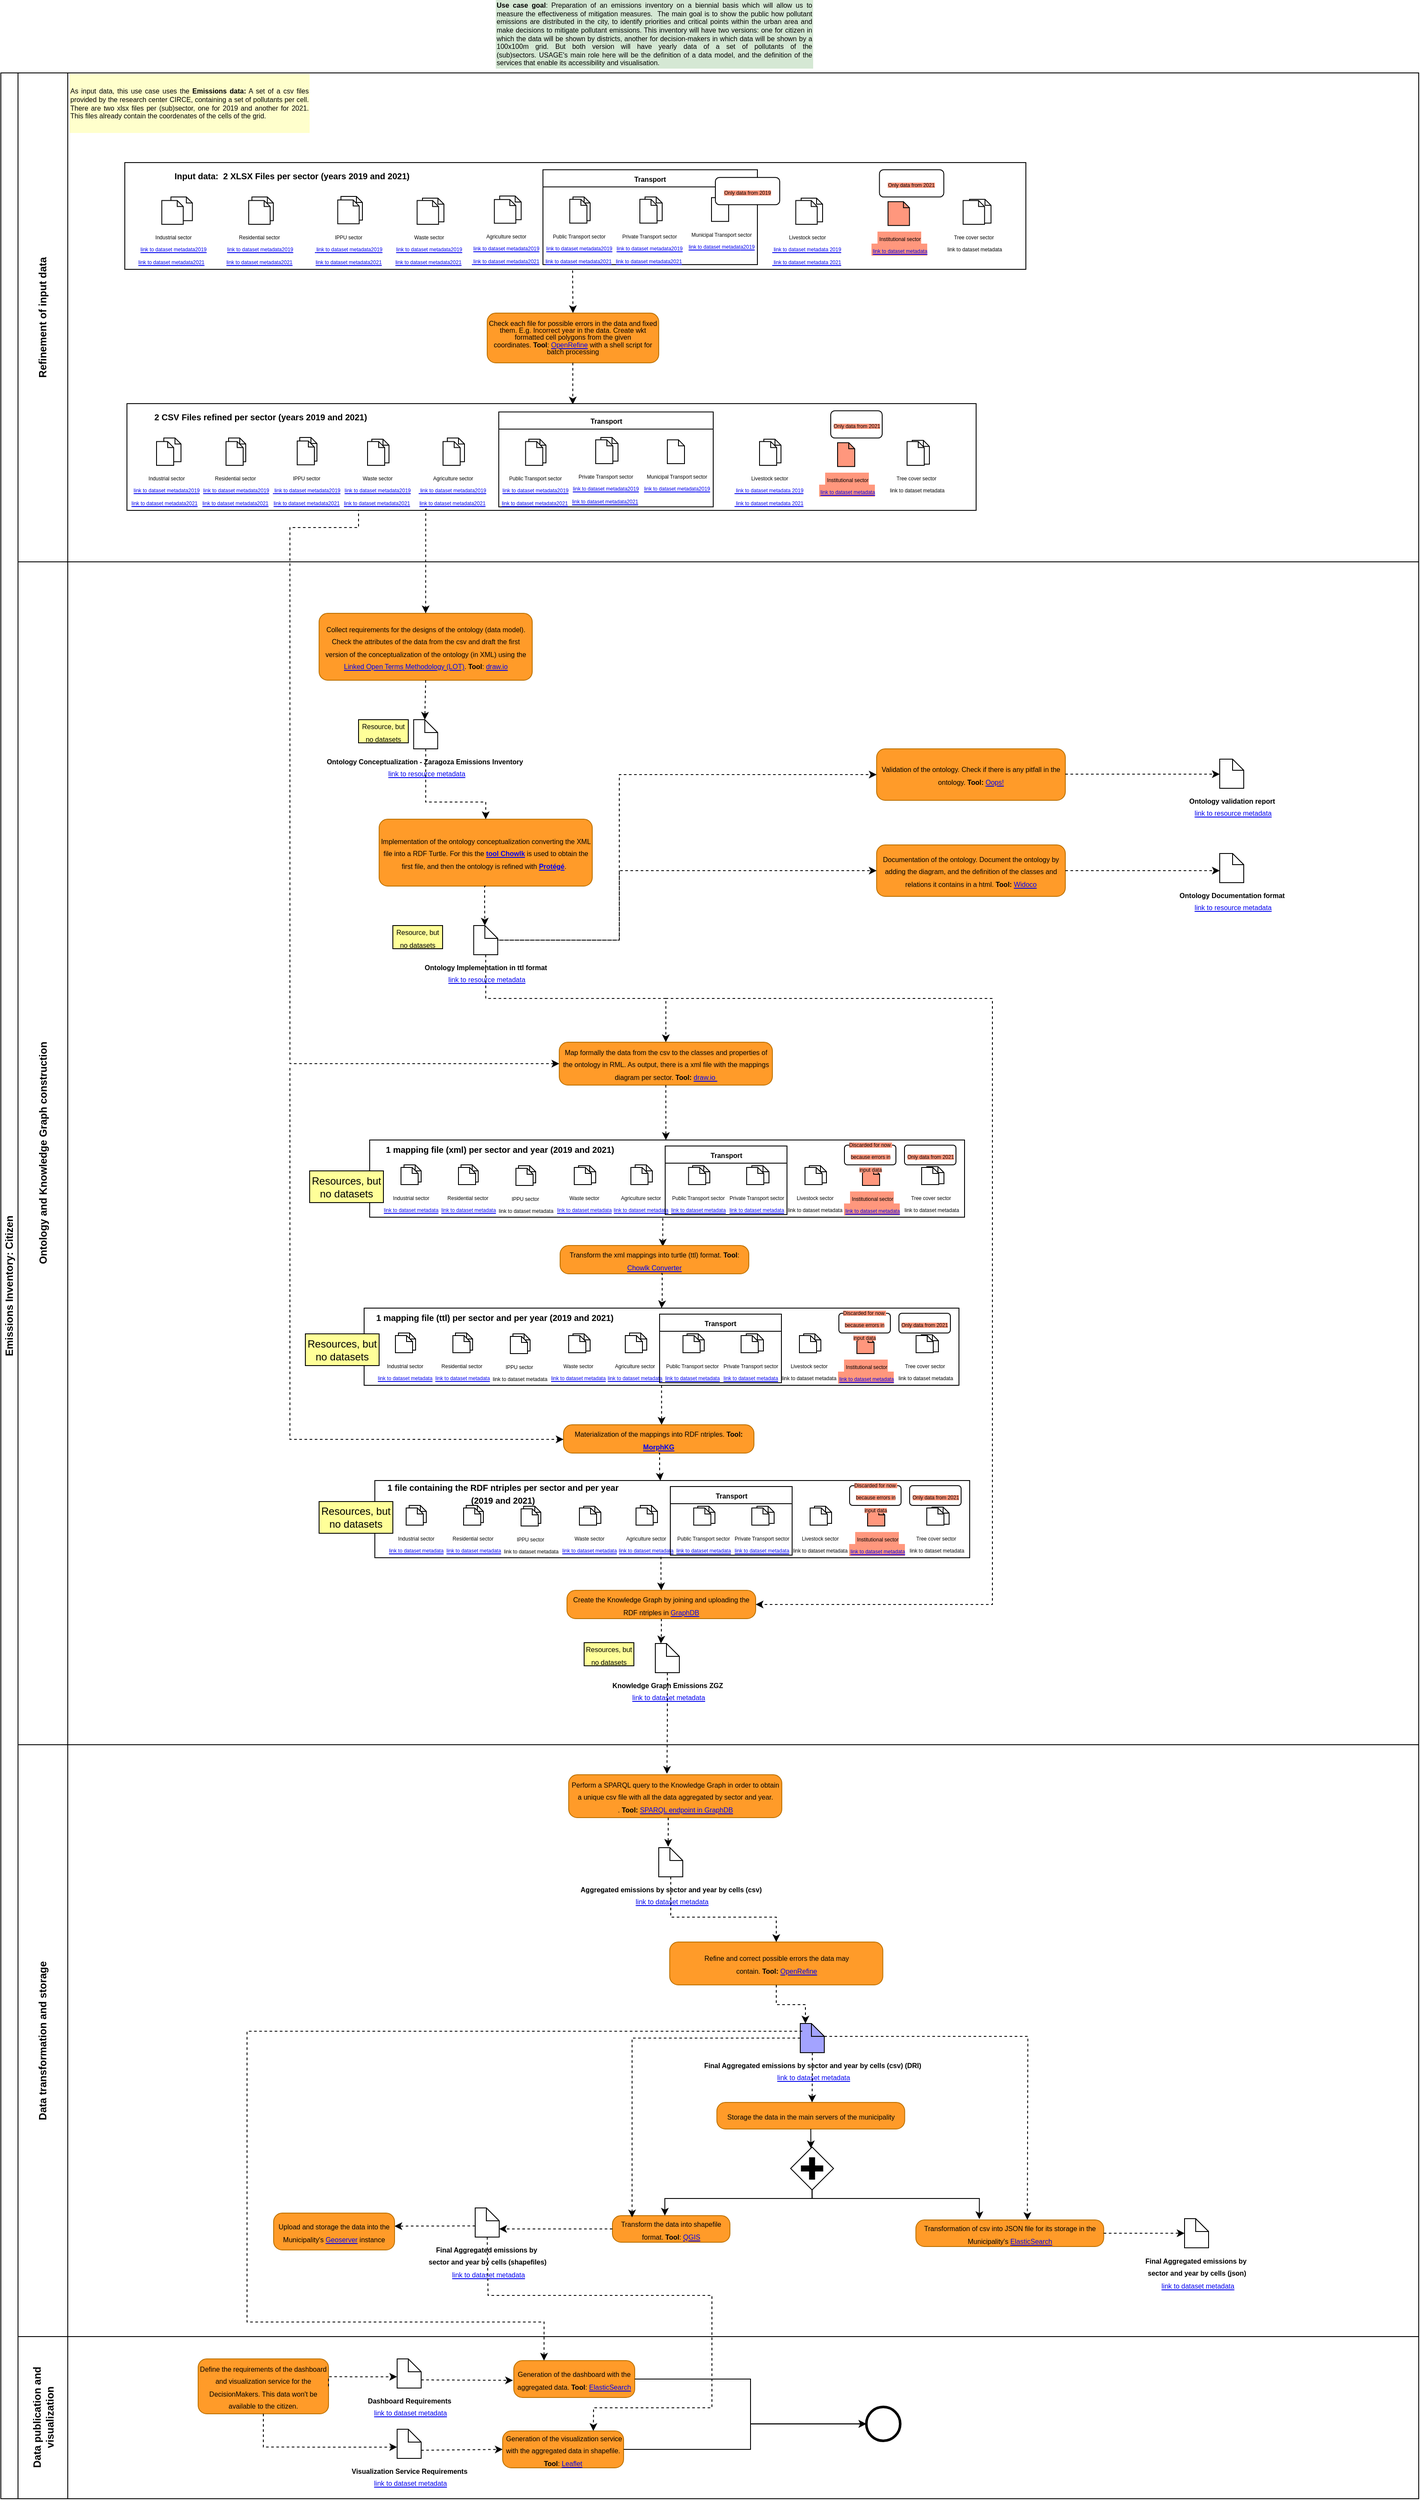 <mxfile version="26.0.10" pages="2">
  <diagram name="DecisionMakers-EmissionInventory-ZGZ" id="yITqx3BHYA7Q2pvuCm3x">
    <mxGraphModel grid="1" page="1" gridSize="10" guides="1" tooltips="1" connect="1" arrows="1" fold="1" pageScale="1" pageWidth="827" pageHeight="1169" math="0" shadow="0">
      <root>
        <mxCell id="gUWtP375bY4jK0gCFB5f-0" />
        <mxCell id="gUWtP375bY4jK0gCFB5f-1" parent="gUWtP375bY4jK0gCFB5f-0" />
        <mxCell id="gUWtP375bY4jK0gCFB5f-2" value="Emissions Inventory: Citizen" style="swimlane;html=1;childLayout=stackLayout;resizeParent=1;resizeParentMax=0;horizontal=0;startSize=20;horizontalStack=0;whiteSpace=wrap;" vertex="1" parent="gUWtP375bY4jK0gCFB5f-1">
          <mxGeometry x="93" y="-4510" width="1653" height="2828" as="geometry">
            <mxRectangle x="99" y="-2240" width="40" height="50" as="alternateBounds" />
          </mxGeometry>
        </mxCell>
        <mxCell id="gUWtP375bY4jK0gCFB5f-3" value="Refinement of input data" style="swimlane;html=1;startSize=58;horizontal=0;whiteSpace=wrap;" vertex="1" parent="gUWtP375bY4jK0gCFB5f-2">
          <mxGeometry x="20" width="1633" height="570" as="geometry">
            <mxRectangle x="20" width="1133" height="30" as="alternateBounds" />
          </mxGeometry>
        </mxCell>
        <mxCell id="gUWtP375bY4jK0gCFB5f-5" value="&lt;div style=&quot;text-align: justify;&quot;&gt;&lt;span style=&quot;font-size: 8px;&quot;&gt;As input data, this use case uses the&lt;/span&gt;&lt;b style=&quot;font-size: 8px; background-color: initial;&quot;&gt;&amp;nbsp;Emissions data:&lt;/b&gt;&lt;span style=&quot;font-size: 8px; background-color: initial;&quot;&gt; A set of a csv files provided by the research center CIRCE, containing a set of pollutants per cell. There are two xlsx files per (sub)sector, one for 2019 and another for 2021. This files already contain the coordenates of the cells of the grid.&lt;/span&gt;&lt;/div&gt;&lt;div style=&quot;text-align: justify;&quot;&gt;&lt;/div&gt;" style="text;html=1;strokeColor=none;fillColor=#FFFFCC;align=center;verticalAlign=middle;rounded=0;whiteSpace=wrap;spacing=2;fontSize=6;labelBackgroundColor=none;" vertex="1" parent="gUWtP375bY4jK0gCFB5f-3">
          <mxGeometry x="60" y="1" width="280" height="69" as="geometry" />
        </mxCell>
        <mxCell id="gUWtP375bY4jK0gCFB5f-6" value="" style="group" connectable="0" vertex="1" parent="gUWtP375bY4jK0gCFB5f-3">
          <mxGeometry x="137" y="99" width="1038" height="130" as="geometry" />
        </mxCell>
        <mxCell id="gUWtP375bY4jK0gCFB5f-7" value="&lt;div&gt;&lt;br&gt;&lt;/div&gt;&lt;div&gt;&lt;br&gt;&lt;/div&gt;&lt;div&gt;&lt;br&gt;&lt;/div&gt;" style="rounded=0;whiteSpace=wrap;html=1;" vertex="1" parent="gUWtP375bY4jK0gCFB5f-6">
          <mxGeometry x="-12.506" y="5.53" width="1050.506" height="124.47" as="geometry" />
        </mxCell>
        <UserObject label="&lt;div style=&quot;&quot;&gt;&lt;div style=&quot;&quot;&gt;&lt;div&gt;&lt;span style=&quot;background-color: rgb(255, 151, 125);&quot;&gt;&lt;font style=&quot;font-size: 6px;&quot;&gt;&lt;span style=&quot;font-family: Arial;&quot;&gt;&amp;nbsp;&lt;/span&gt;&lt;/font&gt;&lt;span style=&quot;font-size: 6px;&quot;&gt;&lt;font face=&quot;Arial&quot;&gt;Institutional sector&lt;/font&gt;&lt;/span&gt;&lt;/span&gt;&lt;/div&gt;&lt;div&gt;&lt;span style=&quot;background-color: rgb(255, 151, 125);&quot;&gt;&lt;span style=&quot;font-size: 6px; font-family: Arial;&quot;&gt;&amp;nbsp;&lt;/span&gt;&lt;a style=&quot;font-size: 6px; font-family: Arial;&quot; href=&quot;https://usage.geocat.live/catalogue/srv/spa/catalog.search#/metadata/e67c7d16-e67e-4864-8f0d-23e54a13a388&quot;&gt;link to dataset metadata&lt;/a&gt;&lt;/span&gt;&lt;/div&gt;&lt;/div&gt;&lt;/div&gt;" id="gUWtP375bY4jK0gCFB5f-8">
          <mxCell style="shape=mxgraph.bpmn.data;labelPosition=center;verticalLabelPosition=bottom;align=center;verticalAlign=top;size=7;html=1;fillColor=#FF977D;" vertex="1" parent="gUWtP375bY4jK0gCFB5f-6">
            <mxGeometry x="877.298" y="51.17" width="25.012" height="27.66" as="geometry" />
          </mxCell>
        </UserObject>
        <mxCell id="gUWtP375bY4jK0gCFB5f-9" value="&lt;b&gt;&lt;font style=&quot;font-size: 10px;&quot;&gt;Input data:&amp;nbsp; 2 XLSX Files per sector (years 2019 and 2021)&lt;/font&gt;&lt;/b&gt;" style="text;html=1;align=center;verticalAlign=middle;whiteSpace=wrap;rounded=0;" vertex="1" parent="gUWtP375bY4jK0gCFB5f-6">
          <mxGeometry width="365.176" height="41.489" as="geometry" />
        </mxCell>
        <mxCell id="gUWtP375bY4jK0gCFB5f-11" value="&lt;font style=&quot;background-color: rgb(255, 151, 125); font-size: 6px;&quot;&gt;Only data from 2021&lt;/font&gt;" style="rounded=1;whiteSpace=wrap;html=1;" vertex="1" parent="gUWtP375bY4jK0gCFB5f-6">
          <mxGeometry x="867.293" y="13.83" width="75.036" height="31.809" as="geometry" />
        </mxCell>
        <mxCell id="cuJ28by3qQDjeVqu262e-0" value="" style="group" connectable="0" vertex="1" parent="gUWtP375bY4jK0gCFB5f-6">
          <mxGeometry x="31.89" y="45.638" width="34.392" height="31.809" as="geometry" />
        </mxCell>
        <UserObject label="&lt;div style=&quot;&quot;&gt;&lt;div style=&quot;&quot;&gt;&lt;div&gt;&lt;font style=&quot;font-size: 6px;&quot;&gt;&lt;span style=&quot;font-family: Arial; background-color: initial;&quot;&gt;&amp;nbsp;&lt;/span&gt;&lt;/font&gt;&lt;/div&gt;&lt;/div&gt;&lt;/div&gt;" id="gUWtP375bY4jK0gCFB5f-12">
          <mxCell style="shape=mxgraph.bpmn.data;labelPosition=center;verticalLabelPosition=bottom;align=center;verticalAlign=top;size=7;html=1;" vertex="1" parent="cuJ28by3qQDjeVqu262e-0">
            <mxGeometry x="9.38" width="25.012" height="27.66" as="geometry" />
          </mxCell>
        </UserObject>
        <UserObject label="&lt;div style=&quot;&quot;&gt;&lt;div style=&quot;&quot;&gt;&lt;div&gt;&lt;font style=&quot;font-size: 6px;&quot;&gt;&lt;span style=&quot;font-family: Arial; background-color: initial;&quot;&gt;&amp;nbsp;Industrial sector&lt;/span&gt;&lt;/font&gt;&lt;/div&gt;&lt;div&gt;&lt;span style=&quot;font-size: 6px; background-color: initial; font-family: Arial;&quot;&gt;&amp;nbsp;&lt;/span&gt;&lt;a href=&quot;https://usage.geocat.live/catalogue/srv/eng/catalog.search#/metadata/0a415354-4f2f-4799-bcdf-ca8c07c1386b&quot;&gt;&lt;font face=&quot;Arial&quot;&gt;&lt;span style=&quot;font-size: 6px;&quot;&gt;link to dataset metadata&lt;/span&gt;&lt;/font&gt;&lt;font style=&quot;font-size: 6px;&quot; face=&quot;Arial&quot;&gt;2019&lt;/font&gt;&lt;/a&gt;&lt;/div&gt;&lt;div&gt;&lt;a href=&quot;https://usage.geocat.live/catalogue/srv/eng/catalog.search#/metadata/00274fb5-9208-4a56-b50b-2529bbfabc47&quot;&gt;&lt;font face=&quot;Arial&quot; style=&quot;background-color: initial;&quot;&gt;&lt;span style=&quot;font-size: 6px;&quot;&gt;link to dataset metadata&lt;/span&gt;&lt;/font&gt;&lt;font face=&quot;Arial&quot; style=&quot;background-color: initial; font-size: 6px;&quot;&gt;20&lt;/font&gt;&lt;font face=&quot;Arial&quot;&gt;&lt;span style=&quot;font-size: 6px;&quot;&gt;21&lt;/span&gt;&lt;/font&gt;&lt;/a&gt;&amp;nbsp;&lt;/div&gt;&lt;/div&gt;&lt;/div&gt;" id="gUWtP375bY4jK0gCFB5f-15">
          <mxCell style="shape=mxgraph.bpmn.data;labelPosition=center;verticalLabelPosition=bottom;align=center;verticalAlign=top;size=7;html=1;" vertex="1" parent="cuJ28by3qQDjeVqu262e-0">
            <mxGeometry x="-1.251" y="4.149" width="25.012" height="27.66" as="geometry" />
          </mxCell>
        </UserObject>
        <mxCell id="cuJ28by3qQDjeVqu262e-1" value="" style="group" connectable="0" vertex="1" parent="gUWtP375bY4jK0gCFB5f-6">
          <mxGeometry x="131.939" y="45.638" width="28.764" height="31.809" as="geometry" />
        </mxCell>
        <UserObject label="&lt;div style=&quot;&quot;&gt;&lt;div style=&quot;&quot;&gt;&lt;div&gt;&lt;font style=&quot;font-size: 6px;&quot;&gt;&lt;span style=&quot;font-family: Arial; background-color: initial;&quot;&gt;&amp;nbsp;&lt;/span&gt;&lt;/font&gt;&lt;/div&gt;&lt;/div&gt;&lt;/div&gt;" id="gUWtP375bY4jK0gCFB5f-17">
          <mxCell style="shape=mxgraph.bpmn.data;labelPosition=center;verticalLabelPosition=bottom;align=center;verticalAlign=top;size=7;html=1;" vertex="1" parent="cuJ28by3qQDjeVqu262e-1">
            <mxGeometry x="3.752" width="25.012" height="27.66" as="geometry" />
          </mxCell>
        </UserObject>
        <UserObject label="&lt;div style=&quot;&quot;&gt;&lt;div style=&quot;&quot;&gt;&lt;div&gt;&lt;span style=&quot;background-color: initial; font-size: 6px;&quot;&gt;&lt;font face=&quot;Arial&quot;&gt;Residential sector&lt;/font&gt;&lt;/span&gt;&lt;/div&gt;&lt;div&gt;&lt;span style=&quot;background-color: initial; font-size: 6px; font-family: Arial;&quot;&gt;&amp;nbsp;&lt;/span&gt;&lt;a href=&quot;https://usage.geocat.live/catalogue/srv/eng/catalog.search#/metadata/84743b7b-db2c-4a72-9ba0-3ace8f1ec37c&quot;&gt;&lt;font face=&quot;Arial&quot;&gt;&lt;span style=&quot;font-size: 6px;&quot;&gt;link to dataset metadata&lt;/span&gt;&lt;/font&gt;&lt;font style=&quot;font-size: 6px;&quot; face=&quot;Arial&quot;&gt;2019&lt;/font&gt;&lt;/a&gt;&lt;br&gt;&lt;/div&gt;&lt;div&gt;&lt;a href=&quot;https://usage.geocat.live/catalogue/srv/eng/catalog.search#/metadata/f62e0b66-9309-4fc2-b230-ea6b2c0549a9&quot;&gt;&lt;font style=&quot;color: rgb(0, 0, 238);&quot; face=&quot;Arial&quot;&gt;&lt;span style=&quot;font-size: 6px;&quot;&gt;link to dataset metadata&lt;/span&gt;&lt;/font&gt;&lt;font style=&quot;color: rgb(0, 0, 238); font-size: 6px;&quot; face=&quot;Arial&quot;&gt;2021&lt;/font&gt;&lt;/a&gt;&lt;br&gt;&lt;/div&gt;&lt;/div&gt;&lt;/div&gt;" id="gUWtP375bY4jK0gCFB5f-18">
          <mxCell style="shape=mxgraph.bpmn.data;labelPosition=center;verticalLabelPosition=bottom;align=center;verticalAlign=top;size=7;html=1;" vertex="1" parent="cuJ28by3qQDjeVqu262e-1">
            <mxGeometry y="4.149" width="25.012" height="27.66" as="geometry" />
          </mxCell>
        </UserObject>
        <mxCell id="cuJ28by3qQDjeVqu262e-2" value="" style="group" connectable="0" vertex="1" parent="gUWtP375bY4jK0gCFB5f-6">
          <mxGeometry x="235.739" y="45.021" width="28.764" height="31.809" as="geometry" />
        </mxCell>
        <UserObject label="&lt;div style=&quot;&quot;&gt;&lt;div style=&quot;&quot;&gt;&lt;div&gt;&lt;font style=&quot;font-size: 6px;&quot;&gt;&lt;span style=&quot;font-family: Arial; background-color: initial;&quot;&gt;&amp;nbsp;&lt;/span&gt;&lt;/font&gt;&lt;/div&gt;&lt;/div&gt;&lt;/div&gt;" id="gUWtP375bY4jK0gCFB5f-23">
          <mxCell style="shape=mxgraph.bpmn.data;labelPosition=center;verticalLabelPosition=bottom;align=center;verticalAlign=top;size=7;html=1;" vertex="1" parent="cuJ28by3qQDjeVqu262e-2">
            <mxGeometry x="3.752" width="25.012" height="27.66" as="geometry" />
          </mxCell>
        </UserObject>
        <UserObject label="&lt;div style=&quot;&quot;&gt;&lt;div style=&quot;&quot;&gt;&lt;div&gt;&lt;font style=&quot;font-size: 6px;&quot;&gt;&lt;span style=&quot;font-family: Arial; background-color: initial;&quot;&gt;IPPU sector&lt;/span&gt;&lt;/font&gt;&lt;/div&gt;&lt;div&gt;&lt;font style=&quot;font-size: 6px;&quot;&gt;&lt;a href=&quot;https://usage.geocat.live/catalogue/srv/eng/catalog.search#/metadata/ef69d372-c528-42bc-9aac-015c73b9371f&quot;&gt;&lt;span style=&quot;background-color: initial; font-family: Arial;&quot;&gt;&amp;nbsp;&lt;/span&gt;link to dataset metadata2019&lt;/a&gt;&lt;/font&gt;&lt;/div&gt;&lt;div&gt;&lt;a href=&quot;https://usage.geocat.live/catalogue/srv/eng/catalog.search#/metadata/bc6d6348-2507-409c-b47f-0cdb7efd1176&quot;&gt;&lt;span style=&quot;font-size: 6px;&quot;&gt;link to dataset metadata20&lt;/span&gt;&lt;font face=&quot;Arial&quot; style=&quot;font-size: 6px;&quot;&gt;21&lt;/font&gt;&lt;/a&gt;&lt;br&gt;&lt;/div&gt;&lt;/div&gt;&lt;/div&gt;" id="gUWtP375bY4jK0gCFB5f-24">
          <mxCell style="shape=mxgraph.bpmn.data;labelPosition=center;verticalLabelPosition=bottom;align=center;verticalAlign=top;size=7;html=1;" vertex="1" parent="cuJ28by3qQDjeVqu262e-2">
            <mxGeometry y="4.149" width="25.012" height="27.66" as="geometry" />
          </mxCell>
        </UserObject>
        <mxCell id="cuJ28by3qQDjeVqu262e-3" value="" style="group" connectable="0" vertex="1" parent="gUWtP375bY4jK0gCFB5f-6">
          <mxGeometry x="328.288" y="47.021" width="31.265" height="30.426" as="geometry" />
        </mxCell>
        <UserObject label="&lt;div style=&quot;&quot;&gt;&lt;div style=&quot;&quot;&gt;&lt;div&gt;&lt;font style=&quot;font-size: 6px;&quot;&gt;&lt;span style=&quot;font-family: Arial; background-color: initial;&quot;&gt;&amp;nbsp;&lt;/span&gt;&lt;/font&gt;&lt;/div&gt;&lt;/div&gt;&lt;/div&gt;" id="gUWtP375bY4jK0gCFB5f-25">
          <mxCell style="shape=mxgraph.bpmn.data;labelPosition=center;verticalLabelPosition=bottom;align=center;verticalAlign=top;size=7;html=1;" vertex="1" parent="cuJ28by3qQDjeVqu262e-3">
            <mxGeometry x="6.253" width="25.012" height="27.66" as="geometry" />
          </mxCell>
        </UserObject>
        <UserObject label="&lt;div style=&quot;&quot;&gt;&lt;div style=&quot;&quot;&gt;&lt;div&gt;&lt;font style=&quot;font-size: 6px;&quot;&gt;&lt;span style=&quot;font-family: Arial; background-color: initial;&quot;&gt;&amp;nbsp;Waste sector&lt;/span&gt;&lt;/font&gt;&lt;/div&gt;&lt;div&gt;&lt;span style=&quot;font-size: 6px; background-color: initial; font-family: Arial;&quot;&gt;&amp;nbsp;&lt;/span&gt;&lt;a href=&quot;https://usage.geocat.live/catalogue/srv/eng/catalog.search#/metadata/fcfab35e-4f9e-4136-b0e7-bd87b8757663&quot;&gt;&lt;font face=&quot;Arial&quot;&gt;&lt;span style=&quot;font-size: 6px;&quot;&gt;link to dataset metadata&lt;/span&gt;&lt;/font&gt;&lt;font style=&quot;font-size: 6px;&quot; face=&quot;Arial&quot;&gt;2019&lt;/font&gt;&lt;/a&gt;&lt;/div&gt;&lt;div&gt;&lt;a href=&quot;https://usage.geocat.live/catalogue/srv/eng/catalog.search#/metadata/cc655ef8-2dbc-427c-98ca-b612098ac533&quot;&gt;&lt;font face=&quot;Arial&quot;&gt;&lt;span style=&quot;font-size: 6px;&quot;&gt;link to dataset metadata&lt;/span&gt;&lt;/font&gt;&lt;font face=&quot;Arial&quot; style=&quot;font-size: 6px;&quot;&gt;20&lt;/font&gt;&lt;font style=&quot;font-size: 6px;&quot; face=&quot;Arial&quot;&gt;21&lt;/font&gt;&lt;/a&gt;&lt;br&gt;&lt;/div&gt;&lt;/div&gt;&lt;/div&gt;" id="gUWtP375bY4jK0gCFB5f-26">
          <mxCell style="shape=mxgraph.bpmn.data;labelPosition=center;verticalLabelPosition=bottom;align=center;verticalAlign=top;size=7;html=1;" vertex="1" parent="cuJ28by3qQDjeVqu262e-3">
            <mxGeometry y="2.766" width="25.012" height="27.66" as="geometry" />
          </mxCell>
        </UserObject>
        <mxCell id="cuJ28by3qQDjeVqu262e-8" value="" style="group" connectable="0" vertex="1" parent="gUWtP375bY4jK0gCFB5f-6">
          <mxGeometry x="769.746" y="47.021" width="31.265" height="30.426" as="geometry" />
        </mxCell>
        <UserObject label="&lt;div style=&quot;&quot;&gt;&lt;div style=&quot;&quot;&gt;&lt;div&gt;&lt;font style=&quot;font-size: 6px;&quot;&gt;&lt;span style=&quot;font-family: Arial; background-color: initial;&quot;&gt;&amp;nbsp;&lt;/span&gt;&lt;/font&gt;&lt;/div&gt;&lt;/div&gt;&lt;/div&gt;" id="gUWtP375bY4jK0gCFB5f-27">
          <mxCell style="shape=mxgraph.bpmn.data;labelPosition=center;verticalLabelPosition=bottom;align=center;verticalAlign=top;size=7;html=1;" vertex="1" parent="cuJ28by3qQDjeVqu262e-8">
            <mxGeometry x="6.253" width="25.012" height="27.66" as="geometry" />
          </mxCell>
        </UserObject>
        <UserObject label="&lt;div style=&quot;&quot;&gt;&lt;div style=&quot;&quot;&gt;&lt;div&gt;&lt;font style=&quot;font-size: 6px;&quot;&gt;&lt;span style=&quot;font-family: Arial; background-color: initial;&quot;&gt;&amp;nbsp;Livestock sector&lt;/span&gt;&lt;/font&gt;&lt;/div&gt;&lt;div&gt;&lt;font style=&quot;font-size: 6px;&quot;&gt;&lt;a href=&quot;https://usage.geocat.live/catalogue/srv/eng/catalog.search#/metadata/ccad07bb-cfe4-4ec2-924f-c482dea19d08&quot;&gt;&lt;span style=&quot;background-color: initial; font-family: Arial;&quot;&gt;&amp;nbsp;&lt;/span&gt;link to dataset metadata 2019&lt;/a&gt;&lt;/font&gt;&lt;/div&gt;&lt;div&gt;&lt;a href=&quot;https://usage.geocat.live/catalogue/srv/eng/catalog.search#/metadata/1d48aa53-ed8d-4fec-bbf1-74581396a888&quot;&gt;&lt;span style=&quot;font-size: 6px; background-color: initial; font-family: Arial;&quot;&gt;&amp;nbsp;&lt;/span&gt;&lt;span style=&quot;font-size: 6px;&quot;&gt;link to dataset metadata 20&lt;/span&gt;&lt;font face=&quot;Arial&quot; style=&quot;font-size: 6px;&quot;&gt;21&lt;/font&gt;&lt;/a&gt;&lt;br&gt;&lt;/div&gt;&lt;/div&gt;&lt;/div&gt;" id="gUWtP375bY4jK0gCFB5f-28">
          <mxCell style="shape=mxgraph.bpmn.data;labelPosition=center;verticalLabelPosition=bottom;align=center;verticalAlign=top;size=7;html=1;" vertex="1" parent="cuJ28by3qQDjeVqu262e-8">
            <mxGeometry y="2.766" width="25.012" height="27.66" as="geometry" />
          </mxCell>
        </UserObject>
        <mxCell id="cuJ28by3qQDjeVqu262e-9" value="" style="group" connectable="0" vertex="1" parent="gUWtP375bY4jK0gCFB5f-6">
          <mxGeometry x="964.84" y="48.404" width="32.516" height="29.043" as="geometry" />
        </mxCell>
        <UserObject label="&lt;div style=&quot;&quot;&gt;&lt;div style=&quot;&quot;&gt;&lt;div&gt;&lt;font style=&quot;font-size: 6px;&quot;&gt;&lt;span style=&quot;font-family: Arial; background-color: initial;&quot;&gt;&amp;nbsp;&lt;/span&gt;&lt;/font&gt;&lt;/div&gt;&lt;/div&gt;&lt;/div&gt;" id="gUWtP375bY4jK0gCFB5f-29">
          <mxCell style="shape=mxgraph.bpmn.data;labelPosition=center;verticalLabelPosition=bottom;align=center;verticalAlign=top;size=7;html=1;" vertex="1" parent="cuJ28by3qQDjeVqu262e-9">
            <mxGeometry x="7.504" width="25.012" height="27.66" as="geometry" />
          </mxCell>
        </UserObject>
        <UserObject label="&lt;div style=&quot;&quot;&gt;&lt;div style=&quot;&quot;&gt;&lt;div&gt;&lt;font style=&quot;font-size: 6px;&quot;&gt;&lt;span style=&quot;font-family: Arial; background-color: initial;&quot;&gt;Tree cover sector&lt;/span&gt;&lt;/font&gt;&lt;/div&gt;&lt;div&gt;&lt;font style=&quot;font-size: 6px;&quot;&gt;&lt;span style=&quot;background-color: initial; font-family: Arial;&quot;&gt;&amp;nbsp;&lt;/span&gt;link to dataset metadata&lt;/font&gt;&lt;/div&gt;&lt;/div&gt;&lt;/div&gt;" id="gUWtP375bY4jK0gCFB5f-30">
          <mxCell style="shape=mxgraph.bpmn.data;labelPosition=center;verticalLabelPosition=bottom;align=center;verticalAlign=top;size=7;html=1;" vertex="1" parent="cuJ28by3qQDjeVqu262e-9">
            <mxGeometry y="1.383" width="25.012" height="27.66" as="geometry" />
          </mxCell>
        </UserObject>
        <mxCell id="cuJ28by3qQDjeVqu262e-4" value="" style="group" connectable="0" vertex="1" parent="gUWtP375bY4jK0gCFB5f-6">
          <mxGeometry x="418.341" y="44.468" width="31.265" height="31.809" as="geometry" />
        </mxCell>
        <UserObject label="&lt;div style=&quot;&quot;&gt;&lt;div style=&quot;&quot;&gt;&lt;div&gt;&lt;font style=&quot;font-size: 6px;&quot;&gt;&lt;span style=&quot;font-family: Arial; background-color: initial;&quot;&gt;&amp;nbsp;&lt;/span&gt;&lt;/font&gt;&lt;/div&gt;&lt;/div&gt;&lt;/div&gt;" id="gUWtP375bY4jK0gCFB5f-14">
          <mxCell style="shape=mxgraph.bpmn.data;labelPosition=center;verticalLabelPosition=bottom;align=center;verticalAlign=top;size=7;html=1;" vertex="1" parent="cuJ28by3qQDjeVqu262e-4">
            <mxGeometry x="6.253" width="25.012" height="27.66" as="geometry" />
          </mxCell>
        </UserObject>
        <UserObject label="&lt;div style=&quot;&quot;&gt;&lt;div style=&quot;&quot;&gt;&lt;div&gt;&lt;font style=&quot;font-size: 6px;&quot;&gt;&lt;span style=&quot;font-family: Arial; background-color: initial;&quot;&gt;&amp;nbsp;Agriculture sector&lt;/span&gt;&lt;/font&gt;&lt;/div&gt;&lt;div&gt;&lt;span style=&quot;font-size: 6px; background-color: initial; font-family: Arial;&quot;&gt;&amp;nbsp;&lt;/span&gt;&lt;a href=&quot;https://usage.geocat.live/catalogue/srv/eng/catalog.search#/metadata/10c93405-9338-4c38-8a58-9b284450163f&quot;&gt;&lt;font face=&quot;Arial&quot;&gt;&lt;span style=&quot;font-size: 6px;&quot;&gt;link to dataset metadat&lt;/span&gt;&lt;/font&gt;&lt;font style=&quot;font-size: 6px;&quot; face=&quot;Arial&quot;&gt;a2019&lt;/font&gt;&lt;/a&gt;&lt;/div&gt;&lt;div&gt;&lt;div&gt;&lt;a href=&quot;https://usage.geocat.live/catalogue/srv/eng/catalog.search#/metadata/10c93405-9338-4c38-8a58-9b284450163f&quot;&gt;&lt;span style=&quot;font-size: 6px; background-color: initial; font-family: Arial;&quot;&gt;&amp;nbsp;&lt;/span&gt;&lt;font face=&quot;Arial&quot;&gt;&lt;span style=&quot;font-size: 6px;&quot;&gt;link to dataset metadat&lt;/span&gt;&lt;/font&gt;&lt;font style=&quot;font-size: 6px;&quot; face=&quot;Arial&quot;&gt;a202&lt;/font&gt;&lt;font face=&quot;Arial&quot; style=&quot;font-size: 6px;&quot;&gt;1&lt;/font&gt;&lt;/a&gt;&lt;/div&gt;&lt;div&gt;&lt;br&gt;&lt;/div&gt;&lt;/div&gt;&lt;div&gt;&lt;br&gt;&lt;/div&gt;&lt;/div&gt;&lt;/div&gt;" id="gUWtP375bY4jK0gCFB5f-16">
          <mxCell style="shape=mxgraph.bpmn.data;labelPosition=center;verticalLabelPosition=bottom;align=center;verticalAlign=top;size=7;html=1;" vertex="1" parent="cuJ28by3qQDjeVqu262e-4">
            <mxGeometry y="4.149" width="25.012" height="27.66" as="geometry" />
          </mxCell>
        </UserObject>
        <mxCell id="cuJ28by3qQDjeVqu262e-50" value="&lt;b&gt;&lt;font style=&quot;font-size: 8px;&quot;&gt;Transport&lt;/font&gt;&lt;/b&gt;" style="swimlane;fontStyle=0;childLayout=stackLayout;horizontal=1;startSize=20;fillColor=none;horizontalStack=0;resizeParent=1;resizeParentMax=0;resizeLast=0;collapsible=1;marginBottom=0;whiteSpace=wrap;html=1;container=0;" vertex="1" parent="gUWtP375bY4jK0gCFB5f-6">
          <mxGeometry x="475" y="13.833" width="250" height="110.64" as="geometry" />
        </mxCell>
        <mxCell id="cuJ28by3qQDjeVqu262e-51" value="" style="group" connectable="0" vertex="1" parent="gUWtP375bY4jK0gCFB5f-6">
          <mxGeometry x="509.25" y="45.641" width="24.75" height="30.426" as="geometry" />
        </mxCell>
        <UserObject label="&lt;div style=&quot;&quot;&gt;&lt;div style=&quot;&quot;&gt;&lt;div&gt;&lt;font style=&quot;font-size: 6px;&quot;&gt;&lt;span style=&quot;font-family: Arial; background-color: initial;&quot;&gt;&amp;nbsp;&lt;/span&gt;&lt;/font&gt;&lt;/div&gt;&lt;/div&gt;&lt;/div&gt;" id="cuJ28by3qQDjeVqu262e-52">
          <mxCell style="shape=mxgraph.bpmn.data;labelPosition=center;verticalLabelPosition=bottom;align=center;verticalAlign=top;size=7;html=1;" vertex="1" parent="cuJ28by3qQDjeVqu262e-51">
            <mxGeometry x="0.75" width="20" height="27.66" as="geometry" />
          </mxCell>
        </UserObject>
        <UserObject label="&lt;div style=&quot;&quot;&gt;&lt;div style=&quot;&quot;&gt;&lt;div&gt;&lt;font style=&quot;font-size: 6px;&quot;&gt;&lt;span style=&quot;font-family: Arial; background-color: initial;&quot;&gt;&amp;nbsp;Public Transport sector&lt;/span&gt;&lt;/font&gt;&lt;/div&gt;&lt;div&gt;&lt;span style=&quot;font-size: 6px; background-color: initial; font-family: Arial;&quot;&gt;&amp;nbsp;&lt;/span&gt;&lt;a href=&quot;https://usage.geocat.live/catalogue/srv/eng/catalog.search#/metadata/9c77f243-d62a-475d-8819-3deb40bc1aa1&quot;&gt;&lt;font face=&quot;Arial&quot;&gt;&lt;span style=&quot;font-size: 6px;&quot;&gt;link to dataset metadata&lt;/span&gt;&lt;/font&gt;&lt;font style=&quot;font-size: 6px;&quot; face=&quot;Arial&quot;&gt;2019&lt;/font&gt;&lt;/a&gt;&lt;/div&gt;&lt;div&gt;&lt;a href=&quot;https://usage.geocat.live/catalogue/srv/eng/catalog.search#/metadata/9752cddd-1c4e-4de8-9051-fd751c8dc8b4&quot;&gt;&lt;font face=&quot;Arial&quot;&gt;&lt;span style=&quot;font-size: 6px;&quot;&gt;link to dataset metadata&lt;/span&gt;&lt;/font&gt;&lt;font face=&quot;Arial&quot; style=&quot;font-size: 6px;&quot;&gt;20&lt;/font&gt;&lt;font style=&quot;font-size: 6px;&quot; face=&quot;Arial&quot;&gt;21&lt;/font&gt;&lt;/a&gt;&lt;br&gt;&lt;/div&gt;&lt;/div&gt;&lt;/div&gt;" id="cuJ28by3qQDjeVqu262e-53">
          <mxCell style="shape=mxgraph.bpmn.data;labelPosition=center;verticalLabelPosition=bottom;align=center;verticalAlign=top;size=7;html=1;" vertex="1" parent="cuJ28by3qQDjeVqu262e-51">
            <mxGeometry x="-3" y="2.766" width="20" height="27.66" as="geometry" />
          </mxCell>
        </UserObject>
        <mxCell id="cuJ28by3qQDjeVqu262e-54" value="" style="group" connectable="0" vertex="1" parent="gUWtP375bY4jK0gCFB5f-6">
          <mxGeometry x="588" y="45.641" width="26" height="30.426" as="geometry" />
        </mxCell>
        <UserObject label="&lt;div style=&quot;&quot;&gt;&lt;div style=&quot;&quot;&gt;&lt;div&gt;&lt;font style=&quot;font-size: 6px;&quot;&gt;&lt;span style=&quot;font-family: Arial; background-color: initial;&quot;&gt;&amp;nbsp;&lt;/span&gt;&lt;/font&gt;&lt;/div&gt;&lt;/div&gt;&lt;/div&gt;" id="cuJ28by3qQDjeVqu262e-55">
          <mxCell style="shape=mxgraph.bpmn.data;labelPosition=center;verticalLabelPosition=bottom;align=center;verticalAlign=top;size=7;html=1;" vertex="1" parent="cuJ28by3qQDjeVqu262e-54">
            <mxGeometry x="6" width="20" height="27.66" as="geometry" />
          </mxCell>
        </UserObject>
        <UserObject label="&lt;div style=&quot;&quot;&gt;&lt;div style=&quot;&quot;&gt;&lt;div&gt;&lt;font style=&quot;font-size: 6px;&quot;&gt;&lt;span style=&quot;font-family: Arial; background-color: initial;&quot;&gt;&amp;nbsp;Private Transport sector&lt;/span&gt;&lt;/font&gt;&lt;/div&gt;&lt;div&gt;&lt;span style=&quot;font-size: 6px; background-color: initial; font-family: Arial;&quot;&gt;&amp;nbsp;&lt;/span&gt;&lt;a href=&quot;https://usage.geocat.live/catalogue/srv/eng/catalog.search#/metadata/f8a44df1-1cd6-4aa6-8471-9af338336e5e&quot;&gt;&lt;font face=&quot;Arial&quot;&gt;&lt;span style=&quot;font-size: 6px;&quot;&gt;link to dataset metadat&lt;/span&gt;&lt;/font&gt;&lt;font style=&quot;font-size: 6px;&quot; face=&quot;Arial&quot;&gt;a2019&lt;/font&gt;&lt;/a&gt;&lt;/div&gt;&lt;div&gt;&lt;a href=&quot;https://usage.geocat.live/catalogue/srv/eng/catalog.search#/metadata/a2c9f20d-36c4-452c-914e-edfe5164d3b7&quot;&gt;&lt;font face=&quot;Arial&quot;&gt;&lt;span style=&quot;font-size: 6px;&quot;&gt;link to dataset metadat&lt;/span&gt;&lt;/font&gt;&lt;font face=&quot;Arial&quot; style=&quot;font-size: 6px;&quot;&gt;a20&lt;/font&gt;&lt;font style=&quot;font-size: 6px;&quot; face=&quot;Arial&quot;&gt;21&lt;/font&gt;&lt;/a&gt;&lt;br&gt;&lt;/div&gt;&lt;div&gt;&lt;br&gt;&lt;/div&gt;&lt;div&gt;&lt;br&gt;&lt;/div&gt;&lt;/div&gt;&lt;/div&gt;" id="cuJ28by3qQDjeVqu262e-56">
          <mxCell style="shape=mxgraph.bpmn.data;labelPosition=center;verticalLabelPosition=bottom;align=center;verticalAlign=top;size=7;html=1;" vertex="1" parent="cuJ28by3qQDjeVqu262e-54">
            <mxGeometry y="2.766" width="20" height="27.66" as="geometry" />
          </mxCell>
        </UserObject>
        <mxCell id="cuJ28by3qQDjeVqu262e-57" value="" style="group" connectable="0" vertex="1" parent="gUWtP375bY4jK0gCFB5f-6">
          <mxGeometry x="671.5" y="43.641" width="26" height="30.426" as="geometry" />
        </mxCell>
        <UserObject label="&lt;div style=&quot;&quot;&gt;&lt;div style=&quot;&quot;&gt;&lt;div&gt;&lt;font style=&quot;font-size: 6px;&quot;&gt;&lt;span style=&quot;font-family: Arial; background-color: initial;&quot;&gt;&amp;nbsp;Municipal Transport sector&lt;/span&gt;&lt;/font&gt;&lt;/div&gt;&lt;div&gt;&lt;span style=&quot;font-size: 6px; background-color: initial; font-family: Arial;&quot;&gt;&amp;nbsp;&lt;/span&gt;&lt;a href=&quot;https://usage.geocat.live/catalogue/srv/eng/catalog.search#/metadata/6f07556b-4323-4677-9dc7-2b7236ac007d&quot;&gt;&lt;font face=&quot;Arial&quot;&gt;&lt;span style=&quot;font-size: 6px;&quot;&gt;link to dataset metadat&lt;/span&gt;&lt;/font&gt;&lt;font face=&quot;Arial&quot; style=&quot;font-size: 6px;&quot;&gt;a2019&lt;/font&gt;&lt;/a&gt;&lt;/div&gt;&lt;div&gt;&lt;br&gt;&lt;/div&gt;&lt;div&gt;&lt;br&gt;&lt;/div&gt;&lt;/div&gt;&lt;/div&gt;" id="cuJ28by3qQDjeVqu262e-58">
          <mxCell style="shape=mxgraph.bpmn.data;labelPosition=center;verticalLabelPosition=bottom;align=center;verticalAlign=top;size=7;html=1;" vertex="1" parent="cuJ28by3qQDjeVqu262e-57">
            <mxGeometry y="2.766" width="20" height="27.66" as="geometry" />
          </mxCell>
        </UserObject>
        <mxCell id="41DRKs7uMhwIGHh1SMFF-0" value="&lt;font style=&quot;background-color: rgb(255, 151, 125); font-size: 6px;&quot;&gt;Only data from 2019&lt;/font&gt;" style="rounded=1;whiteSpace=wrap;html=1;" vertex="1" parent="gUWtP375bY4jK0gCFB5f-6">
          <mxGeometry x="676.003" y="22.83" width="75.036" height="31.809" as="geometry" />
        </mxCell>
        <mxCell id="gUWtP375bY4jK0gCFB5f-31" style="edgeStyle=orthogonalEdgeStyle;rounded=0;orthogonalLoop=1;jettySize=auto;html=1;exitX=0.497;exitY=1.01;exitDx=0;exitDy=0;exitPerimeter=0;dashed=1;entryX=0.5;entryY=0;entryDx=0;entryDy=0;entryPerimeter=0;" edge="1" parent="gUWtP375bY4jK0gCFB5f-3" source="gUWtP375bY4jK0gCFB5f-7" target="gUWtP375bY4jK0gCFB5f-39">
          <mxGeometry relative="1" as="geometry">
            <mxPoint x="445.32" y="230.992" as="sourcePoint" />
            <mxPoint x="415.6" y="253.276" as="targetPoint" />
            <Array as="points">
              <mxPoint x="647" y="239" />
              <mxPoint x="647" y="239" />
            </Array>
          </mxGeometry>
        </mxCell>
        <mxCell id="gUWtP375bY4jK0gCFB5f-39" value="&lt;h6 style=&quot;line-height: 100%;&quot;&gt;&lt;span style=&quot;font-weight: 400;&quot;&gt;Check each file for possible errors in the data and fixed them. E.g. Incorrect year in the data. Create wkt formatted cell polygons from the given coordinates.&amp;nbsp;&lt;/span&gt;Tool&lt;span style=&quot;font-weight: 400;&quot;&gt;: &lt;a href=&quot;https://usage.geocat.live/catalogue/srv/eng/catalog.search#/metadata/ad9205a9-c185-47c8-b3c1-30d0d6c89197&quot;&gt;OpenRefine&lt;/a&gt; with a shell script for batch processing&lt;/span&gt;&lt;/h6&gt;" style="points=[[0.25,0,0],[0.5,0,0],[0.75,0,0],[1,0.25,0],[1,0.5,0],[1,0.75,0],[0.75,1,0],[0.5,1,0],[0.25,1,0],[0,0.75,0],[0,0.5,0],[0,0.25,0]];shape=mxgraph.bpmn.task;whiteSpace=wrap;rectStyle=rounded;size=10;html=1;container=1;expand=0;collapsible=0;taskMarker=abstract;fillColor=#ff9b29;fontColor=#000000;strokeColor=#BD7000;" vertex="1" parent="gUWtP375bY4jK0gCFB5f-3">
          <mxGeometry x="547" y="280" width="200" height="58" as="geometry" />
        </mxCell>
        <mxCell id="gUWtP375bY4jK0gCFB5f-68" style="edgeStyle=orthogonalEdgeStyle;rounded=0;orthogonalLoop=1;jettySize=auto;html=1;dashed=1;entryX=0.525;entryY=0.008;entryDx=0;entryDy=0;entryPerimeter=0;" edge="1" parent="gUWtP375bY4jK0gCFB5f-3" source="gUWtP375bY4jK0gCFB5f-39" target="cuJ28by3qQDjeVqu262e-12">
          <mxGeometry relative="1" as="geometry">
            <mxPoint x="358.19" y="316" as="sourcePoint" />
            <mxPoint x="360" y="344" as="targetPoint" />
            <Array as="points">
              <mxPoint x="647" y="350" />
            </Array>
          </mxGeometry>
        </mxCell>
        <mxCell id="cuJ28by3qQDjeVqu262e-11" value="" style="group" connectable="0" vertex="1" parent="gUWtP375bY4jK0gCFB5f-3">
          <mxGeometry x="137" y="380" width="980" height="130" as="geometry" />
        </mxCell>
        <mxCell id="cuJ28by3qQDjeVqu262e-12" value="&lt;div&gt;&lt;br&gt;&lt;/div&gt;&lt;div&gt;&lt;br&gt;&lt;/div&gt;&lt;div&gt;&lt;br&gt;&lt;/div&gt;" style="rounded=0;whiteSpace=wrap;html=1;" vertex="1" parent="cuJ28by3qQDjeVqu262e-11">
          <mxGeometry x="-10" y="5.53" width="990" height="124.47" as="geometry" />
        </mxCell>
        <UserObject label="&lt;div style=&quot;&quot;&gt;&lt;div style=&quot;&quot;&gt;&lt;div&gt;&lt;span style=&quot;background-color: rgb(255, 151, 125);&quot;&gt;&lt;font style=&quot;font-size: 6px;&quot;&gt;&lt;span style=&quot;font-family: Arial;&quot;&gt;&amp;nbsp;&lt;/span&gt;&lt;/font&gt;&lt;span style=&quot;font-size: 6px;&quot;&gt;&lt;font face=&quot;Arial&quot;&gt;Institutional sector&lt;/font&gt;&lt;/span&gt;&lt;/span&gt;&lt;/div&gt;&lt;div&gt;&lt;span style=&quot;background-color: rgb(255, 151, 125);&quot;&gt;&lt;span style=&quot;font-size: 6px; font-family: Arial;&quot;&gt;&amp;nbsp;&lt;/span&gt;&lt;a href=&quot;https://usage.geocat.live/catalogue/srv/spa/catalog.search#/metadata/e67c7d16-e67e-4864-8f0d-23e54a13a388&quot; style=&quot;font-size: 6px; font-family: Arial;&quot;&gt;link to dataset metadata&lt;/a&gt;&lt;/span&gt;&lt;/div&gt;&lt;/div&gt;&lt;/div&gt;" id="cuJ28by3qQDjeVqu262e-13">
          <mxCell style="shape=mxgraph.bpmn.data;labelPosition=center;verticalLabelPosition=bottom;align=center;verticalAlign=top;size=7;html=1;fillColor=#FF977D;" vertex="1" parent="cuJ28by3qQDjeVqu262e-11">
            <mxGeometry x="818.5" y="51.17" width="20" height="27.66" as="geometry" />
          </mxCell>
        </UserObject>
        <mxCell id="cuJ28by3qQDjeVqu262e-14" value="&lt;b&gt;&lt;font style=&quot;font-size: 10px;&quot;&gt;2 CSV Files refined per sector (years 2019 and 2021)&lt;/font&gt;&lt;/b&gt;" style="text;html=1;align=center;verticalAlign=middle;whiteSpace=wrap;rounded=0;" vertex="1" parent="cuJ28by3qQDjeVqu262e-11">
          <mxGeometry width="292" height="41.489" as="geometry" />
        </mxCell>
        <mxCell id="cuJ28by3qQDjeVqu262e-16" value="&lt;font style=&quot;background-color: rgb(255, 151, 125); font-size: 6px;&quot;&gt;Only data from 2021&lt;/font&gt;" style="rounded=1;whiteSpace=wrap;html=1;" vertex="1" parent="cuJ28by3qQDjeVqu262e-11">
          <mxGeometry x="810.5" y="13.83" width="60" height="31.809" as="geometry" />
        </mxCell>
        <mxCell id="cuJ28by3qQDjeVqu262e-17" value="" style="group" connectable="0" vertex="1" parent="cuJ28by3qQDjeVqu262e-11">
          <mxGeometry x="25.5" y="45.638" width="27.5" height="31.809" as="geometry" />
        </mxCell>
        <UserObject label="&lt;div style=&quot;&quot;&gt;&lt;div style=&quot;&quot;&gt;&lt;div&gt;&lt;font style=&quot;font-size: 6px;&quot;&gt;&lt;span style=&quot;font-family: Arial; background-color: initial;&quot;&gt;&amp;nbsp;&lt;/span&gt;&lt;/font&gt;&lt;/div&gt;&lt;/div&gt;&lt;/div&gt;" id="cuJ28by3qQDjeVqu262e-18">
          <mxCell style="shape=mxgraph.bpmn.data;labelPosition=center;verticalLabelPosition=bottom;align=center;verticalAlign=top;size=7;html=1;" vertex="1" parent="cuJ28by3qQDjeVqu262e-17">
            <mxGeometry x="7.5" width="20" height="27.66" as="geometry" />
          </mxCell>
        </UserObject>
        <UserObject label="&lt;div style=&quot;&quot;&gt;&lt;div style=&quot;&quot;&gt;&lt;div&gt;&lt;font style=&quot;font-size: 6px;&quot;&gt;&lt;span style=&quot;font-family: Arial; background-color: initial;&quot;&gt;&amp;nbsp;Industrial sector&lt;/span&gt;&lt;/font&gt;&lt;/div&gt;&lt;div&gt;&lt;span style=&quot;font-size: 6px; background-color: initial; font-family: Arial;&quot;&gt;&amp;nbsp;&lt;/span&gt;&lt;a href=&quot;https://usage.geocat.live/catalogue/srv/eng/catalog.search#/metadata/48a18809-f89e-4257-b3af-f8b5b7818b7c&quot;&gt;&lt;font face=&quot;Arial&quot;&gt;&lt;span style=&quot;font-size: 6px;&quot;&gt;link to dataset metadata&lt;/span&gt;&lt;/font&gt;&lt;font style=&quot;font-size: 6px;&quot; face=&quot;Arial&quot;&gt;2019&lt;/font&gt;&lt;/a&gt;&lt;/div&gt;&lt;div&gt;&lt;a href=&quot;https://usage.geocat.live/catalogue/srv/eng/catalog.search#/metadata/034a31f1-4d10-4db0-8e3e-89afaf67f7f5&quot;&gt;&lt;font face=&quot;Arial&quot; style=&quot;background-color: initial;&quot;&gt;&lt;span style=&quot;font-size: 6px;&quot;&gt;link to dataset metadata&lt;/span&gt;&lt;/font&gt;&lt;font face=&quot;Arial&quot; style=&quot;background-color: initial; font-size: 6px;&quot;&gt;20&lt;/font&gt;&lt;font face=&quot;Arial&quot;&gt;&lt;span style=&quot;font-size: 6px;&quot;&gt;21&lt;/span&gt;&lt;/font&gt;&lt;/a&gt;&amp;nbsp;&lt;/div&gt;&lt;/div&gt;&lt;/div&gt;" id="cuJ28by3qQDjeVqu262e-19">
          <mxCell style="shape=mxgraph.bpmn.data;labelPosition=center;verticalLabelPosition=bottom;align=center;verticalAlign=top;size=7;html=1;" vertex="1" parent="cuJ28by3qQDjeVqu262e-17">
            <mxGeometry x="-1" y="4.149" width="20" height="27.66" as="geometry" />
          </mxCell>
        </UserObject>
        <mxCell id="cuJ28by3qQDjeVqu262e-20" value="" style="group" connectable="0" vertex="1" parent="cuJ28by3qQDjeVqu262e-11">
          <mxGeometry x="105.5" y="45.638" width="23" height="31.809" as="geometry" />
        </mxCell>
        <UserObject label="&lt;div style=&quot;&quot;&gt;&lt;div style=&quot;&quot;&gt;&lt;div&gt;&lt;font style=&quot;font-size: 6px;&quot;&gt;&lt;span style=&quot;font-family: Arial; background-color: initial;&quot;&gt;&amp;nbsp;&lt;/span&gt;&lt;/font&gt;&lt;/div&gt;&lt;/div&gt;&lt;/div&gt;" id="cuJ28by3qQDjeVqu262e-21">
          <mxCell style="shape=mxgraph.bpmn.data;labelPosition=center;verticalLabelPosition=bottom;align=center;verticalAlign=top;size=7;html=1;" vertex="1" parent="cuJ28by3qQDjeVqu262e-20">
            <mxGeometry x="3" width="20" height="27.66" as="geometry" />
          </mxCell>
        </UserObject>
        <UserObject label="&lt;div style=&quot;&quot;&gt;&lt;div style=&quot;&quot;&gt;&lt;div&gt;&lt;span style=&quot;background-color: initial; font-size: 6px;&quot;&gt;&lt;font face=&quot;Arial&quot;&gt;Residential sector&lt;/font&gt;&lt;/span&gt;&lt;/div&gt;&lt;div&gt;&lt;span style=&quot;background-color: initial; font-size: 6px; font-family: Arial;&quot;&gt;&amp;nbsp;&lt;/span&gt;&lt;a href=&quot;https://usage.geocat.live/catalogue/srv/eng/catalog.search#/metadata/3d8adbed-233c-4213-928a-aef69880a95b&quot;&gt;&lt;font face=&quot;Arial&quot;&gt;&lt;span style=&quot;font-size: 6px;&quot;&gt;link to dataset metadata&lt;/span&gt;&lt;/font&gt;&lt;font face=&quot;Arial&quot; style=&quot;font-size: 6px;&quot;&gt;2019&lt;/font&gt;&lt;/a&gt;&lt;br&gt;&lt;/div&gt;&lt;div&gt;&lt;a href=&quot;https://usage.geocat.live/catalogue/srv/eng/catalog.search#/metadata/c43d1617-8cc5-47b4-b90b-698b40b651a1&quot;&gt;&lt;font face=&quot;Arial&quot; style=&quot;color: rgb(0, 0, 238);&quot;&gt;&lt;span style=&quot;font-size: 6px;&quot;&gt;link to dataset metadata&lt;/span&gt;&lt;/font&gt;&lt;font face=&quot;Arial&quot; style=&quot;color: rgb(0, 0, 238); font-size: 6px;&quot;&gt;2021&lt;/font&gt;&lt;/a&gt;&lt;br&gt;&lt;/div&gt;&lt;/div&gt;&lt;/div&gt;" id="cuJ28by3qQDjeVqu262e-22">
          <mxCell style="shape=mxgraph.bpmn.data;labelPosition=center;verticalLabelPosition=bottom;align=center;verticalAlign=top;size=7;html=1;" vertex="1" parent="cuJ28by3qQDjeVqu262e-20">
            <mxGeometry y="4.149" width="20" height="27.66" as="geometry" />
          </mxCell>
        </UserObject>
        <mxCell id="cuJ28by3qQDjeVqu262e-23" value="" style="group" connectable="0" vertex="1" parent="cuJ28by3qQDjeVqu262e-11">
          <mxGeometry x="188.5" y="45.021" width="23" height="31.809" as="geometry" />
        </mxCell>
        <UserObject label="&lt;div style=&quot;&quot;&gt;&lt;div style=&quot;&quot;&gt;&lt;div&gt;&lt;font style=&quot;font-size: 6px;&quot;&gt;&lt;span style=&quot;font-family: Arial; background-color: initial;&quot;&gt;&amp;nbsp;&lt;/span&gt;&lt;/font&gt;&lt;/div&gt;&lt;/div&gt;&lt;/div&gt;" id="cuJ28by3qQDjeVqu262e-24">
          <mxCell style="shape=mxgraph.bpmn.data;labelPosition=center;verticalLabelPosition=bottom;align=center;verticalAlign=top;size=7;html=1;" vertex="1" parent="cuJ28by3qQDjeVqu262e-23">
            <mxGeometry x="3" width="20" height="27.66" as="geometry" />
          </mxCell>
        </UserObject>
        <UserObject label="&lt;div style=&quot;&quot;&gt;&lt;div style=&quot;&quot;&gt;&lt;div&gt;&lt;font style=&quot;font-size: 6px;&quot;&gt;&lt;span style=&quot;font-family: Arial; background-color: initial;&quot;&gt;IPPU sector&lt;/span&gt;&lt;/font&gt;&lt;/div&gt;&lt;div&gt;&lt;font style=&quot;font-size: 6px;&quot;&gt;&lt;a href=&quot;https://usage.geocat.live/catalogue/srv/eng/catalog.search#/metadata/ee0ba754-0085-4543-a6eb-cc3dbaa73358&quot;&gt;&lt;span style=&quot;background-color: initial; font-family: Arial;&quot;&gt;&amp;nbsp;&lt;/span&gt;link to dataset metadata2019&lt;/a&gt;&lt;/font&gt;&lt;/div&gt;&lt;div&gt;&lt;a href=&quot;https://usage.geocat.live/catalogue/srv/eng/catalog.search#/metadata/4890ea73-99c5-4ad9-b33d-7f98c66739ce&quot;&gt;&lt;span style=&quot;font-size: 6px;&quot;&gt;link to dataset metadata20&lt;/span&gt;&lt;font style=&quot;font-size: 6px;&quot; face=&quot;Arial&quot;&gt;21&lt;/font&gt;&lt;/a&gt;&lt;br&gt;&lt;/div&gt;&lt;/div&gt;&lt;/div&gt;" id="cuJ28by3qQDjeVqu262e-25">
          <mxCell style="shape=mxgraph.bpmn.data;labelPosition=center;verticalLabelPosition=bottom;align=center;verticalAlign=top;size=7;html=1;" vertex="1" parent="cuJ28by3qQDjeVqu262e-23">
            <mxGeometry y="4.149" width="20" height="27.66" as="geometry" />
          </mxCell>
        </UserObject>
        <mxCell id="cuJ28by3qQDjeVqu262e-26" value="" style="group" connectable="0" vertex="1" parent="cuJ28by3qQDjeVqu262e-11">
          <mxGeometry x="270.5" y="47.021" width="25" height="30.426" as="geometry" />
        </mxCell>
        <UserObject label="&lt;div style=&quot;&quot;&gt;&lt;div style=&quot;&quot;&gt;&lt;div&gt;&lt;font style=&quot;font-size: 6px;&quot;&gt;&lt;span style=&quot;font-family: Arial; background-color: initial;&quot;&gt;&amp;nbsp;&lt;/span&gt;&lt;/font&gt;&lt;/div&gt;&lt;/div&gt;&lt;/div&gt;" id="cuJ28by3qQDjeVqu262e-27">
          <mxCell style="shape=mxgraph.bpmn.data;labelPosition=center;verticalLabelPosition=bottom;align=center;verticalAlign=top;size=7;html=1;" vertex="1" parent="cuJ28by3qQDjeVqu262e-26">
            <mxGeometry x="5" width="20" height="27.66" as="geometry" />
          </mxCell>
        </UserObject>
        <UserObject label="&lt;div style=&quot;&quot;&gt;&lt;div style=&quot;&quot;&gt;&lt;div&gt;&lt;font style=&quot;font-size: 6px;&quot;&gt;&lt;span style=&quot;font-family: Arial; background-color: initial;&quot;&gt;&amp;nbsp;Waste sector&lt;/span&gt;&lt;/font&gt;&lt;/div&gt;&lt;div&gt;&lt;span style=&quot;font-size: 6px; background-color: initial; font-family: Arial;&quot;&gt;&amp;nbsp;&lt;/span&gt;&lt;a href=&quot;https://usage.geocat.live/catalogue/srv/eng/catalog.search#/metadata/6ede5c22-79d9-411e-8169-0b9db95c588f&quot;&gt;&lt;font face=&quot;Arial&quot;&gt;&lt;span style=&quot;font-size: 6px;&quot;&gt;link to dataset metadata&lt;/span&gt;&lt;/font&gt;&lt;font style=&quot;font-size: 6px;&quot; face=&quot;Arial&quot;&gt;2019&lt;/font&gt;&lt;/a&gt;&lt;/div&gt;&lt;div&gt;&lt;a href=&quot;https://usage.geocat.live/catalogue/srv/eng/catalog.search#/metadata/c3d182c8-c139-4cd7-b11a-6ea3aa2afff8&quot;&gt;&lt;font face=&quot;Arial&quot;&gt;&lt;span style=&quot;font-size: 6px;&quot;&gt;link to dataset metadata&lt;/span&gt;&lt;/font&gt;&lt;font face=&quot;Arial&quot; style=&quot;font-size: 6px;&quot;&gt;20&lt;/font&gt;&lt;font style=&quot;font-size: 6px;&quot; face=&quot;Arial&quot;&gt;21&lt;/font&gt;&lt;/a&gt;&lt;br&gt;&lt;/div&gt;&lt;/div&gt;&lt;/div&gt;" id="cuJ28by3qQDjeVqu262e-28">
          <mxCell style="shape=mxgraph.bpmn.data;labelPosition=center;verticalLabelPosition=bottom;align=center;verticalAlign=top;size=7;html=1;" vertex="1" parent="cuJ28by3qQDjeVqu262e-26">
            <mxGeometry y="2.766" width="20" height="27.66" as="geometry" />
          </mxCell>
        </UserObject>
        <mxCell id="cuJ28by3qQDjeVqu262e-29" value="" style="group" connectable="0" vertex="1" parent="cuJ28by3qQDjeVqu262e-11">
          <mxGeometry x="358.5" y="45.638" width="25" height="31.809" as="geometry" />
        </mxCell>
        <UserObject label="&lt;div style=&quot;&quot;&gt;&lt;div style=&quot;&quot;&gt;&lt;div&gt;&lt;font style=&quot;font-size: 6px;&quot;&gt;&lt;span style=&quot;font-family: Arial; background-color: initial;&quot;&gt;&amp;nbsp;&lt;/span&gt;&lt;/font&gt;&lt;/div&gt;&lt;/div&gt;&lt;/div&gt;" id="cuJ28by3qQDjeVqu262e-30">
          <mxCell style="shape=mxgraph.bpmn.data;labelPosition=center;verticalLabelPosition=bottom;align=center;verticalAlign=top;size=7;html=1;" vertex="1" parent="cuJ28by3qQDjeVqu262e-29">
            <mxGeometry x="5" width="20" height="27.66" as="geometry" />
          </mxCell>
        </UserObject>
        <UserObject label="&lt;div style=&quot;&quot;&gt;&lt;div style=&quot;&quot;&gt;&lt;div&gt;&lt;font style=&quot;font-size: 6px;&quot;&gt;&lt;span style=&quot;font-family: Arial; background-color: initial;&quot;&gt;&amp;nbsp;Agriculture sector&lt;/span&gt;&lt;/font&gt;&lt;/div&gt;&lt;div&gt;&lt;a href=&quot;https://usage.geocat.live/catalogue/srv/eng/catalog.search#/metadata/ad9880d0-3cc1-474c-a150-46cf46455192&quot;&gt;&lt;span style=&quot;font-size: 6px; background-color: initial; font-family: Arial;&quot;&gt;&amp;nbsp;&lt;/span&gt;&lt;font face=&quot;Arial&quot;&gt;&lt;span style=&quot;font-size: 6px;&quot;&gt;link to dataset metadat&lt;/span&gt;&lt;/font&gt;&lt;font style=&quot;font-size: 6px;&quot; face=&quot;Arial&quot;&gt;a2019&lt;/font&gt;&lt;/a&gt;&lt;/div&gt;&lt;div&gt;&lt;a href=&quot;https://usage.geocat.live/catalogue/srv/eng/catalog.search#/metadata/b837b165-0aff-4bd5-989c-e55dbe57be62&quot;&gt;&lt;font face=&quot;Arial&quot;&gt;&lt;span style=&quot;font-size: 6px;&quot;&gt;link to dataset metadat&lt;/span&gt;&lt;/font&gt;&lt;font style=&quot;font-size: 6px;&quot; face=&quot;Arial&quot;&gt;a20&lt;/font&gt;&lt;font face=&quot;Arial&quot; style=&quot;font-size: 6px;&quot;&gt;21&lt;/font&gt;&lt;/a&gt;&lt;br&gt;&lt;/div&gt;&lt;/div&gt;&lt;/div&gt;" id="cuJ28by3qQDjeVqu262e-31">
          <mxCell style="shape=mxgraph.bpmn.data;labelPosition=center;verticalLabelPosition=bottom;align=center;verticalAlign=top;size=7;html=1;" vertex="1" parent="cuJ28by3qQDjeVqu262e-29">
            <mxGeometry y="4.149" width="20" height="27.66" as="geometry" />
          </mxCell>
        </UserObject>
        <mxCell id="cuJ28by3qQDjeVqu262e-32" value="" style="group" connectable="0" vertex="1" parent="cuJ28by3qQDjeVqu262e-11">
          <mxGeometry x="373.5" y="15.213" width="300" height="110.64" as="geometry" />
        </mxCell>
        <mxCell id="cuJ28by3qQDjeVqu262e-33" value="&lt;b&gt;&lt;font style=&quot;font-size: 8px;&quot;&gt;Transport&lt;/font&gt;&lt;/b&gt;" style="swimlane;fontStyle=0;childLayout=stackLayout;horizontal=1;startSize=20;fillColor=none;horizontalStack=0;resizeParent=1;resizeParentMax=0;resizeLast=0;collapsible=1;marginBottom=0;whiteSpace=wrap;html=1;container=0;" vertex="1" parent="cuJ28by3qQDjeVqu262e-32">
          <mxGeometry x="50" width="250" height="110.64" as="geometry" />
        </mxCell>
        <mxCell id="cuJ28by3qQDjeVqu262e-34" value="" style="group" connectable="0" vertex="1" parent="cuJ28by3qQDjeVqu262e-32">
          <mxGeometry x="84.25" y="31.809" width="24.75" height="30.426" as="geometry" />
        </mxCell>
        <UserObject label="&lt;div style=&quot;&quot;&gt;&lt;div style=&quot;&quot;&gt;&lt;div&gt;&lt;font style=&quot;font-size: 6px;&quot;&gt;&lt;span style=&quot;font-family: Arial; background-color: initial;&quot;&gt;&amp;nbsp;&lt;/span&gt;&lt;/font&gt;&lt;/div&gt;&lt;/div&gt;&lt;/div&gt;" id="cuJ28by3qQDjeVqu262e-35">
          <mxCell style="shape=mxgraph.bpmn.data;labelPosition=center;verticalLabelPosition=bottom;align=center;verticalAlign=top;size=7;html=1;" vertex="1" parent="cuJ28by3qQDjeVqu262e-34">
            <mxGeometry x="0.75" width="20" height="27.66" as="geometry" />
          </mxCell>
        </UserObject>
        <UserObject label="&lt;div style=&quot;&quot;&gt;&lt;div style=&quot;&quot;&gt;&lt;div&gt;&lt;font style=&quot;font-size: 6px;&quot;&gt;&lt;span style=&quot;font-family: Arial; background-color: initial;&quot;&gt;&amp;nbsp;Public Transport sector&lt;/span&gt;&lt;/font&gt;&lt;/div&gt;&lt;div&gt;&lt;span style=&quot;font-size: 6px; background-color: initial; font-family: Arial;&quot;&gt;&amp;nbsp;&lt;/span&gt;&lt;a href=&quot;https://usage.geocat.live/catalogue/srv/eng/catalog.search#/metadata/19764900-df94-4e2d-bbd0-598915e4588e&quot;&gt;&lt;font face=&quot;Arial&quot;&gt;&lt;span style=&quot;font-size: 6px;&quot;&gt;link to dataset metadata&lt;/span&gt;&lt;/font&gt;&lt;font face=&quot;Arial&quot; style=&quot;font-size: 6px;&quot;&gt;2019&lt;/font&gt;&lt;/a&gt;&lt;/div&gt;&lt;div&gt;&lt;a href=&quot;https://usage.geocat.live/catalogue/srv/eng/catalog.search#/metadata/a74fb01c-0223-47c9-a30f-44a1b78dedc5&quot;&gt;&lt;font face=&quot;Arial&quot;&gt;&lt;span style=&quot;font-size: 6px;&quot;&gt;link to dataset metadata&lt;/span&gt;&lt;/font&gt;&lt;font style=&quot;font-size: 6px;&quot; face=&quot;Arial&quot;&gt;20&lt;/font&gt;&lt;font face=&quot;Arial&quot; style=&quot;font-size: 6px;&quot;&gt;21&lt;/font&gt;&lt;/a&gt;&lt;br&gt;&lt;/div&gt;&lt;/div&gt;&lt;/div&gt;" id="cuJ28by3qQDjeVqu262e-36">
          <mxCell style="shape=mxgraph.bpmn.data;labelPosition=center;verticalLabelPosition=bottom;align=center;verticalAlign=top;size=7;html=1;" vertex="1" parent="cuJ28by3qQDjeVqu262e-34">
            <mxGeometry x="-3" y="2.766" width="20" height="27.66" as="geometry" />
          </mxCell>
        </UserObject>
        <mxCell id="cuJ28by3qQDjeVqu262e-37" value="" style="group" connectable="0" vertex="1" parent="cuJ28by3qQDjeVqu262e-32">
          <mxGeometry x="163" y="29.809" width="26" height="30.426" as="geometry" />
        </mxCell>
        <UserObject label="&lt;div style=&quot;&quot;&gt;&lt;div style=&quot;&quot;&gt;&lt;div&gt;&lt;font style=&quot;font-size: 6px;&quot;&gt;&lt;span style=&quot;font-family: Arial; background-color: initial;&quot;&gt;&amp;nbsp;&lt;/span&gt;&lt;/font&gt;&lt;/div&gt;&lt;/div&gt;&lt;/div&gt;" id="cuJ28by3qQDjeVqu262e-38">
          <mxCell style="shape=mxgraph.bpmn.data;labelPosition=center;verticalLabelPosition=bottom;align=center;verticalAlign=top;size=7;html=1;" vertex="1" parent="cuJ28by3qQDjeVqu262e-37">
            <mxGeometry x="6" width="20" height="27.66" as="geometry" />
          </mxCell>
        </UserObject>
        <UserObject label="&lt;div style=&quot;&quot;&gt;&lt;div style=&quot;&quot;&gt;&lt;div&gt;&lt;font style=&quot;font-size: 6px;&quot;&gt;&lt;span style=&quot;font-family: Arial; background-color: initial;&quot;&gt;&amp;nbsp;Private Transport sector&lt;/span&gt;&lt;/font&gt;&lt;/div&gt;&lt;div&gt;&lt;span style=&quot;font-size: 6px; background-color: initial; font-family: Arial;&quot;&gt;&amp;nbsp;&lt;/span&gt;&lt;a href=&quot;https://usage.geocat.live/catalogue/srv/eng/catalog.search#/metadata/20ec9482-b5d7-4c00-965b-f15636d93e18&quot;&gt;&lt;font face=&quot;Arial&quot;&gt;&lt;span style=&quot;font-size: 6px;&quot;&gt;link to dataset metadat&lt;/span&gt;&lt;/font&gt;&lt;font face=&quot;Arial&quot; style=&quot;font-size: 6px;&quot;&gt;a2019&lt;/font&gt;&lt;/a&gt;&lt;/div&gt;&lt;div&gt;&lt;a href=&quot;https://usage.geocat.live/catalogue/srv/eng/catalog.search#/metadata/3c874b45-73b8-43e9-8d84-5e855b06bc98&quot;&gt;&lt;font face=&quot;Arial&quot;&gt;&lt;span style=&quot;font-size: 6px;&quot;&gt;link to dataset metadat&lt;/span&gt;&lt;/font&gt;&lt;font style=&quot;font-size: 6px;&quot; face=&quot;Arial&quot;&gt;a20&lt;/font&gt;&lt;font face=&quot;Arial&quot; style=&quot;font-size: 6px;&quot;&gt;21&lt;/font&gt;&lt;/a&gt;&lt;br&gt;&lt;/div&gt;&lt;div&gt;&lt;br&gt;&lt;/div&gt;&lt;div&gt;&lt;br&gt;&lt;/div&gt;&lt;/div&gt;&lt;/div&gt;" id="cuJ28by3qQDjeVqu262e-39">
          <mxCell style="shape=mxgraph.bpmn.data;labelPosition=center;verticalLabelPosition=bottom;align=center;verticalAlign=top;size=7;html=1;" vertex="1" parent="cuJ28by3qQDjeVqu262e-37">
            <mxGeometry y="2.766" width="20" height="27.66" as="geometry" />
          </mxCell>
        </UserObject>
        <mxCell id="cuJ28by3qQDjeVqu262e-40" value="" style="group" connectable="0" vertex="1" parent="cuJ28by3qQDjeVqu262e-11">
          <mxGeometry x="727.5" y="47.021" width="25" height="30.426" as="geometry" />
        </mxCell>
        <UserObject label="&lt;div style=&quot;&quot;&gt;&lt;div style=&quot;&quot;&gt;&lt;div&gt;&lt;font style=&quot;font-size: 6px;&quot;&gt;&lt;span style=&quot;font-family: Arial; background-color: initial;&quot;&gt;&amp;nbsp;&lt;/span&gt;&lt;/font&gt;&lt;/div&gt;&lt;/div&gt;&lt;/div&gt;" id="cuJ28by3qQDjeVqu262e-41">
          <mxCell style="shape=mxgraph.bpmn.data;labelPosition=center;verticalLabelPosition=bottom;align=center;verticalAlign=top;size=7;html=1;" vertex="1" parent="cuJ28by3qQDjeVqu262e-40">
            <mxGeometry x="5" width="20" height="27.66" as="geometry" />
          </mxCell>
        </UserObject>
        <UserObject label="&lt;div style=&quot;&quot;&gt;&lt;div style=&quot;&quot;&gt;&lt;div&gt;&lt;font style=&quot;font-size: 6px;&quot;&gt;&lt;span style=&quot;font-family: Arial; background-color: initial;&quot;&gt;&amp;nbsp;Livestock sector&lt;/span&gt;&lt;/font&gt;&lt;/div&gt;&lt;div&gt;&lt;font style=&quot;font-size: 6px;&quot;&gt;&lt;a href=&quot;https://usage.geocat.live/catalogue/srv/eng/catalog.search#/metadata/12973fc7-4421-4a79-a836-90a0e6a6b397&quot;&gt;&lt;span style=&quot;background-color: initial; font-family: Arial;&quot;&gt;&amp;nbsp;&lt;/span&gt;link to dataset metadata 2019&lt;/a&gt;&lt;/font&gt;&lt;/div&gt;&lt;div&gt;&lt;a href=&quot;https://usage.geocat.live/catalogue/srv/eng/catalog.search#/metadata/356ec4da-05fe-4293-98dc-c942896a555d&quot;&gt;&lt;span style=&quot;font-size: 6px; background-color: initial; font-family: Arial;&quot;&gt;&amp;nbsp;&lt;/span&gt;&lt;span style=&quot;font-size: 6px;&quot;&gt;link to dataset metadata 20&lt;/span&gt;&lt;font style=&quot;font-size: 6px;&quot; face=&quot;Arial&quot;&gt;21&lt;/font&gt;&lt;/a&gt;&lt;br&gt;&lt;/div&gt;&lt;/div&gt;&lt;/div&gt;" id="cuJ28by3qQDjeVqu262e-42">
          <mxCell style="shape=mxgraph.bpmn.data;labelPosition=center;verticalLabelPosition=bottom;align=center;verticalAlign=top;size=7;html=1;" vertex="1" parent="cuJ28by3qQDjeVqu262e-40">
            <mxGeometry y="2.766" width="20" height="27.66" as="geometry" />
          </mxCell>
        </UserObject>
        <mxCell id="cuJ28by3qQDjeVqu262e-43" value="" style="group" connectable="0" vertex="1" parent="cuJ28by3qQDjeVqu262e-11">
          <mxGeometry x="899.5" y="48.404" width="26" height="29.043" as="geometry" />
        </mxCell>
        <UserObject label="&lt;div style=&quot;&quot;&gt;&lt;div style=&quot;&quot;&gt;&lt;div&gt;&lt;font style=&quot;font-size: 6px;&quot;&gt;&lt;span style=&quot;font-family: Arial; background-color: initial;&quot;&gt;&amp;nbsp;&lt;/span&gt;&lt;/font&gt;&lt;/div&gt;&lt;/div&gt;&lt;/div&gt;" id="cuJ28by3qQDjeVqu262e-44">
          <mxCell style="shape=mxgraph.bpmn.data;labelPosition=center;verticalLabelPosition=bottom;align=center;verticalAlign=top;size=7;html=1;" vertex="1" parent="cuJ28by3qQDjeVqu262e-43">
            <mxGeometry x="6" width="20" height="27.66" as="geometry" />
          </mxCell>
        </UserObject>
        <UserObject label="&lt;div style=&quot;&quot;&gt;&lt;div style=&quot;&quot;&gt;&lt;div&gt;&lt;font style=&quot;font-size: 6px;&quot;&gt;&lt;span style=&quot;font-family: Arial; background-color: initial;&quot;&gt;Tree cover sector&lt;/span&gt;&lt;/font&gt;&lt;/div&gt;&lt;div&gt;&lt;font style=&quot;font-size: 6px;&quot;&gt;&lt;span style=&quot;background-color: initial; font-family: Arial;&quot;&gt;&amp;nbsp;&lt;/span&gt;link to dataset metadata&lt;/font&gt;&lt;/div&gt;&lt;/div&gt;&lt;/div&gt;" id="cuJ28by3qQDjeVqu262e-45">
          <mxCell style="shape=mxgraph.bpmn.data;labelPosition=center;verticalLabelPosition=bottom;align=center;verticalAlign=top;size=7;html=1;" vertex="1" parent="cuJ28by3qQDjeVqu262e-43">
            <mxGeometry y="1.383" width="20" height="27.66" as="geometry" />
          </mxCell>
        </UserObject>
        <mxCell id="cuJ28by3qQDjeVqu262e-47" value="" style="group" connectable="0" vertex="1" parent="cuJ28by3qQDjeVqu262e-11">
          <mxGeometry x="620" y="45.021" width="26" height="30.426" as="geometry" />
        </mxCell>
        <UserObject label="&lt;div style=&quot;&quot;&gt;&lt;div style=&quot;&quot;&gt;&lt;div&gt;&lt;font style=&quot;font-size: 6px;&quot;&gt;&lt;span style=&quot;font-family: Arial; background-color: initial;&quot;&gt;&amp;nbsp;Municipal Transport sector&lt;/span&gt;&lt;/font&gt;&lt;/div&gt;&lt;div&gt;&lt;span style=&quot;font-size: 6px; background-color: initial; font-family: Arial;&quot;&gt;&amp;nbsp;&lt;/span&gt;&lt;a href=&quot;https://usage.geocat.live/catalogue/srv/eng/catalog.search#/metadata/c4cd1d70-3151-40b6-bf40-c811b9380355&quot;&gt;&lt;font face=&quot;Arial&quot;&gt;&lt;span style=&quot;font-size: 6px;&quot;&gt;link to dataset metadat&lt;/span&gt;&lt;/font&gt;&lt;font face=&quot;Arial&quot; style=&quot;font-size: 6px;&quot;&gt;a2019&lt;/font&gt;&lt;/a&gt;&lt;/div&gt;&lt;div&gt;&lt;br&gt;&lt;/div&gt;&lt;div&gt;&lt;br&gt;&lt;/div&gt;&lt;/div&gt;&lt;/div&gt;" id="cuJ28by3qQDjeVqu262e-49">
          <mxCell style="shape=mxgraph.bpmn.data;labelPosition=center;verticalLabelPosition=bottom;align=center;verticalAlign=top;size=7;html=1;" vertex="1" parent="cuJ28by3qQDjeVqu262e-47">
            <mxGeometry y="2.766" width="20" height="27.66" as="geometry" />
          </mxCell>
        </UserObject>
        <mxCell id="gUWtP375bY4jK0gCFB5f-70" value="Ontology and Knowledge Graph construction" style="swimlane;html=1;startSize=58;horizontal=0;autosize=0;fixedWidth=0;whiteSpace=wrap;" vertex="1" parent="gUWtP375bY4jK0gCFB5f-2">
          <mxGeometry x="20" y="570" width="1633" height="1379" as="geometry" />
        </mxCell>
        <mxCell id="gUWtP375bY4jK0gCFB5f-71" value="&lt;font style=&quot;font-size: 8px;&quot;&gt;Collect requirements for the designs of the ontology (data model). Check the attributes of the data from the csv and draft the first version of the conceptualization of the ontology (in XML) using the &lt;a href=&quot;https://lot.linkeddata.es/&quot;&gt;Linked Open Terms Methodology (LOT)&lt;/a&gt;. &lt;b&gt;Tool&lt;/b&gt;: &lt;a href=&quot;https://usage.geocat.live/catalogue/srv/eng/catalog.search#/metadata/3368d504-19ae-40dc-b41e-f678b4b719c5&quot;&gt;draw.io&lt;/a&gt;&lt;/font&gt;" style="points=[[0.25,0,0],[0.5,0,0],[0.75,0,0],[1,0.25,0],[1,0.5,0],[1,0.75,0],[0.75,1,0],[0.5,1,0],[0.25,1,0],[0,0.75,0],[0,0.5,0],[0,0.25,0]];shape=mxgraph.bpmn.task;whiteSpace=wrap;rectStyle=rounded;size=10;html=1;container=1;expand=0;collapsible=0;taskMarker=abstract;fillColor=#ff9b29;fontColor=#000000;strokeColor=#BD7000;" vertex="1" parent="gUWtP375bY4jK0gCFB5f-70">
          <mxGeometry x="351" y="60" width="248.5" height="78" as="geometry" />
        </mxCell>
        <UserObject label="&lt;div style=&quot;&quot;&gt;&lt;div style=&quot;&quot;&gt;&lt;div&gt;&lt;span style=&quot;font-size: 8px; background-color: initial;&quot;&gt;&lt;b style=&quot;&quot;&gt;Ontology Conceptualization - Zaragoza Emissions Inventory&amp;nbsp;&lt;/b&gt;&lt;/span&gt;&lt;/div&gt;&lt;div&gt;&lt;span style=&quot;font-size: 8px; font-family: Arial; background-color: initial;&quot;&gt;&amp;nbsp;&lt;/span&gt;&lt;a href=&quot;https://usage.geocat.live/catalogue/srv/eng/catalog.search#/metadata/01d3eb36-e5b4-4e3e-b963-373a1e89e473&quot; style=&quot;font-size: 8px; font-family: Arial; background-color: initial;&quot;&gt;link to resource metadata&lt;/a&gt;&lt;/div&gt;&lt;/div&gt;&lt;/div&gt;" id="gUWtP375bY4jK0gCFB5f-72">
          <mxCell style="shape=mxgraph.bpmn.data;labelPosition=center;verticalLabelPosition=bottom;align=center;verticalAlign=top;size=15;html=1;" vertex="1" parent="gUWtP375bY4jK0gCFB5f-70">
            <mxGeometry x="461.25" y="184" width="28" height="34" as="geometry" />
          </mxCell>
        </UserObject>
        <mxCell id="gUWtP375bY4jK0gCFB5f-73" style="rounded=0;orthogonalLoop=1;jettySize=auto;html=1;exitX=0.5;exitY=1;exitDx=0;exitDy=0;exitPerimeter=0;dashed=1;entryX=0;entryY=0;entryDx=13;entryDy=0;entryPerimeter=0;" edge="1" parent="gUWtP375bY4jK0gCFB5f-70" source="gUWtP375bY4jK0gCFB5f-71" target="gUWtP375bY4jK0gCFB5f-72">
          <mxGeometry relative="1" as="geometry">
            <mxPoint x="558" y="160" as="sourcePoint" />
            <mxPoint x="531" y="304" as="targetPoint" />
          </mxGeometry>
        </mxCell>
        <mxCell id="gUWtP375bY4jK0gCFB5f-74" value="&lt;span style=&quot;font-size: 8px;&quot;&gt;Implementation of the ontology conceptualization converting the XML file into a RDF Turtle. For this the &lt;b&gt;&lt;a href=&quot;https://usage.geocat.live/catalogue/srv/eng/catalog.search#/metadata/d0dbf9f2-1d82-408e-a97c-de164c075042&quot;&gt;tool Chowlk&lt;/a&gt;&lt;/b&gt; is used to obtain the first file, and then the ontology is refined with &lt;b&gt;&lt;a href=&quot;https://usage.geocat.live/catalogue/srv/eng/catalog.search#/metadata/769c1c00-22b4-4482-9ace-c460100537fb&quot;&gt;Protégé&lt;/a&gt;&lt;/b&gt;.&amp;nbsp;&amp;nbsp;&lt;/span&gt;" style="points=[[0.25,0,0],[0.5,0,0],[0.75,0,0],[1,0.25,0],[1,0.5,0],[1,0.75,0],[0.75,1,0],[0.5,1,0],[0.25,1,0],[0,0.75,0],[0,0.5,0],[0,0.25,0]];shape=mxgraph.bpmn.task;whiteSpace=wrap;rectStyle=rounded;size=10;html=1;container=1;expand=0;collapsible=0;taskMarker=abstract;fillColor=#ff9b29;fontColor=#000000;strokeColor=#BD7000;" vertex="1" parent="gUWtP375bY4jK0gCFB5f-70">
          <mxGeometry x="421" y="300" width="248.5" height="78" as="geometry" />
        </mxCell>
        <mxCell id="gUWtP375bY4jK0gCFB5f-75" style="edgeStyle=orthogonalEdgeStyle;rounded=0;orthogonalLoop=1;jettySize=auto;html=1;dashed=1;entryX=0.5;entryY=0;entryDx=0;entryDy=0;entryPerimeter=0;" edge="1" parent="gUWtP375bY4jK0gCFB5f-70" source="gUWtP375bY4jK0gCFB5f-72" target="gUWtP375bY4jK0gCFB5f-74">
          <mxGeometry relative="1" as="geometry">
            <mxPoint x="475.75" y="280" as="sourcePoint" />
            <mxPoint x="474.75" y="342" as="targetPoint" />
            <Array as="points">
              <mxPoint x="475" y="280" />
              <mxPoint x="545" y="280" />
            </Array>
          </mxGeometry>
        </mxCell>
        <UserObject label="&lt;div style=&quot;&quot;&gt;&lt;div style=&quot;&quot;&gt;&lt;div&gt;&lt;span style=&quot;font-size: 8px; background-color: initial;&quot;&gt;&lt;b style=&quot;&quot;&gt;Ontology Implementation in ttl format&lt;/b&gt;&lt;/span&gt;&lt;/div&gt;&lt;div&gt;&lt;span style=&quot;font-size: 8px; font-family: Arial; background-color: initial;&quot;&gt;&amp;nbsp;&lt;/span&gt;&lt;a style=&quot;font-size: 8px; font-family: Arial; background-color: initial;&quot; href=&quot;https://usage.geocat.live/catalogue/srv/eng/catalog.search#/metadata/71adf383-90c2-4e43-b4c1-5776b078af02&quot;&gt;link to resource metadata&lt;/a&gt;&lt;/div&gt;&lt;/div&gt;&lt;/div&gt;" id="gUWtP375bY4jK0gCFB5f-76">
          <mxCell style="shape=mxgraph.bpmn.data;labelPosition=center;verticalLabelPosition=bottom;align=center;verticalAlign=top;size=15;html=1;" vertex="1" parent="gUWtP375bY4jK0gCFB5f-70">
            <mxGeometry x="531.25" y="424" width="28" height="34" as="geometry" />
          </mxCell>
        </UserObject>
        <mxCell id="gUWtP375bY4jK0gCFB5f-77" style="edgeStyle=orthogonalEdgeStyle;rounded=0;orthogonalLoop=1;jettySize=auto;html=1;exitX=0.5;exitY=1;exitDx=0;exitDy=0;exitPerimeter=0;dashed=1;entryX=0;entryY=0;entryDx=13;entryDy=0;entryPerimeter=0;" edge="1" parent="gUWtP375bY4jK0gCFB5f-70" source="gUWtP375bY4jK0gCFB5f-74" target="gUWtP375bY4jK0gCFB5f-76">
          <mxGeometry relative="1" as="geometry">
            <mxPoint x="545" y="378" as="sourcePoint" />
            <mxPoint x="601" y="544" as="targetPoint" />
            <Array as="points">
              <mxPoint x="544" y="378" />
              <mxPoint x="544" y="400" />
              <mxPoint x="544" y="400" />
            </Array>
          </mxGeometry>
        </mxCell>
        <mxCell id="gUWtP375bY4jK0gCFB5f-78" value="&lt;span style=&quot;font-size: 8px;&quot;&gt;Validation of the ontology. Check if there is any pitfall in the ontology. &lt;b&gt;Tool:&lt;/b&gt; &lt;a href=&quot;https://usage.geocat.live/catalogue/srv/eng/catalog.search#/metadata/1a5f6bbf-6278-41eb-a37f-df7e555e9afb&quot;&gt;Oops!&lt;/a&gt;&lt;/span&gt;" style="points=[[0.25,0,0],[0.5,0,0],[0.75,0,0],[1,0.25,0],[1,0.5,0],[1,0.75,0],[0.75,1,0],[0.5,1,0],[0.25,1,0],[0,0.75,0],[0,0.5,0],[0,0.25,0]];shape=mxgraph.bpmn.task;whiteSpace=wrap;rectStyle=rounded;size=10;html=1;container=1;expand=0;collapsible=0;taskMarker=abstract;fillColor=#ff9b29;fontColor=#000000;strokeColor=#BD7000;" vertex="1" parent="gUWtP375bY4jK0gCFB5f-70">
          <mxGeometry x="1001" y="218" width="220" height="60" as="geometry" />
        </mxCell>
        <mxCell id="gUWtP375bY4jK0gCFB5f-79" style="edgeStyle=orthogonalEdgeStyle;rounded=0;orthogonalLoop=1;jettySize=auto;html=1;dashed=1;exitX=0.5;exitY=1;exitDx=0;exitDy=0;exitPerimeter=0;entryX=0.5;entryY=0;entryDx=0;entryDy=0;entryPerimeter=0;" edge="1" parent="gUWtP375bY4jK0gCFB5f-70" source="gUWtP375bY4jK0gCFB5f-76" target="gUWtP375bY4jK0gCFB5f-87">
          <mxGeometry relative="1" as="geometry">
            <mxPoint x="601" y="448" as="sourcePoint" />
            <mxPoint x="545" y="550" as="targetPoint" />
            <Array as="points" />
          </mxGeometry>
        </mxCell>
        <mxCell id="gUWtP375bY4jK0gCFB5f-80" style="edgeStyle=orthogonalEdgeStyle;rounded=0;orthogonalLoop=1;jettySize=auto;html=1;dashed=1;exitX=0;exitY=0;exitDx=28;exitDy=15;exitPerimeter=0;entryX=0;entryY=0.5;entryDx=0;entryDy=0;entryPerimeter=0;" edge="1" parent="gUWtP375bY4jK0gCFB5f-70" source="gUWtP375bY4jK0gCFB5f-76" target="gUWtP375bY4jK0gCFB5f-78">
          <mxGeometry relative="1" as="geometry">
            <mxPoint x="701" y="430" as="sourcePoint" />
            <mxPoint x="701" y="522" as="targetPoint" />
            <Array as="points">
              <mxPoint x="559" y="441" />
              <mxPoint x="701" y="441" />
              <mxPoint x="701" y="248" />
            </Array>
          </mxGeometry>
        </mxCell>
        <mxCell id="gUWtP375bY4jK0gCFB5f-81" value="&lt;span style=&quot;font-size: 8px;&quot;&gt;Documentation of the ontology. Document the ontology by adding the diagram, and the definition of the classes and relations it contains in a html. &lt;b&gt;Tool:&lt;/b&gt; &lt;a href=&quot;https://usage.geocat.live/catalogue/srv/eng/catalog.search#/metadata/03eaa2d5-562f-4d30-90d9-51eae73c47f2&quot;&gt;Widoco&lt;/a&gt;&lt;/span&gt;" style="points=[[0.25,0,0],[0.5,0,0],[0.75,0,0],[1,0.25,0],[1,0.5,0],[1,0.75,0],[0.75,1,0],[0.5,1,0],[0.25,1,0],[0,0.75,0],[0,0.5,0],[0,0.25,0]];shape=mxgraph.bpmn.task;whiteSpace=wrap;rectStyle=rounded;size=10;html=1;container=1;expand=0;collapsible=0;taskMarker=abstract;fillColor=#ff9b29;fontColor=#000000;strokeColor=#BD7000;" vertex="1" parent="gUWtP375bY4jK0gCFB5f-70">
          <mxGeometry x="1001" y="330" width="220" height="60" as="geometry" />
        </mxCell>
        <mxCell id="gUWtP375bY4jK0gCFB5f-82" style="edgeStyle=orthogonalEdgeStyle;rounded=0;orthogonalLoop=1;jettySize=auto;html=1;dashed=1;entryX=0;entryY=0.5;entryDx=0;entryDy=0;entryPerimeter=0;" edge="1" parent="gUWtP375bY4jK0gCFB5f-70" target="gUWtP375bY4jK0gCFB5f-81">
          <mxGeometry relative="1" as="geometry">
            <mxPoint x="561" y="441" as="sourcePoint" />
            <mxPoint x="1011" y="258" as="targetPoint" />
            <Array as="points">
              <mxPoint x="701" y="441" />
              <mxPoint x="701" y="360" />
            </Array>
          </mxGeometry>
        </mxCell>
        <UserObject label="&lt;div style=&quot;&quot;&gt;&lt;div style=&quot;&quot;&gt;&lt;div&gt;&lt;span style=&quot;background-color: initial; font-size: 8px;&quot;&gt;&lt;b&gt;Ontology validation report&lt;/b&gt;&lt;/span&gt;&lt;/div&gt;&lt;div&gt;&lt;span style=&quot;background-color: initial; font-size: 8px; font-family: Arial;&quot;&gt;&amp;nbsp;&lt;/span&gt;&lt;a style=&quot;background-color: initial; font-size: 8px; font-family: Arial;&quot; href=&quot;https://usage.geocat.live/&quot;&gt;link to resource metadata&lt;/a&gt;&lt;br&gt;&lt;/div&gt;&lt;/div&gt;&lt;/div&gt;" id="gUWtP375bY4jK0gCFB5f-83">
          <mxCell style="shape=mxgraph.bpmn.data;labelPosition=center;verticalLabelPosition=bottom;align=center;verticalAlign=top;size=13;html=1;" vertex="1" parent="gUWtP375bY4jK0gCFB5f-70">
            <mxGeometry x="1401" y="230" width="28" height="34" as="geometry" />
          </mxCell>
        </UserObject>
        <UserObject label="&lt;div style=&quot;&quot;&gt;&lt;div style=&quot;&quot;&gt;&lt;div&gt;&lt;span style=&quot;font-size: 8px; background-color: initial;&quot;&gt;&lt;b style=&quot;&quot;&gt;Ontology Documentation format&lt;/b&gt;&lt;/span&gt;&lt;/div&gt;&lt;div&gt;&lt;span style=&quot;font-size: 8px; font-family: Arial; background-color: initial;&quot;&gt;&amp;nbsp;&lt;/span&gt;&lt;a href=&quot;https://usage.geocat.live/&quot; style=&quot;font-size: 8px; font-family: Arial; background-color: initial;&quot;&gt;link to resource metadata&lt;/a&gt;&lt;/div&gt;&lt;/div&gt;&lt;/div&gt;" id="gUWtP375bY4jK0gCFB5f-84">
          <mxCell style="shape=mxgraph.bpmn.data;labelPosition=center;verticalLabelPosition=bottom;align=center;verticalAlign=top;size=13;html=1;" vertex="1" parent="gUWtP375bY4jK0gCFB5f-70">
            <mxGeometry x="1401" y="340" width="28" height="34" as="geometry" />
          </mxCell>
        </UserObject>
        <mxCell id="gUWtP375bY4jK0gCFB5f-85" style="edgeStyle=orthogonalEdgeStyle;rounded=0;orthogonalLoop=1;jettySize=auto;html=1;dashed=1;exitX=1;exitY=0.5;exitDx=0;exitDy=0;exitPerimeter=0;" edge="1" parent="gUWtP375bY4jK0gCFB5f-70" source="gUWtP375bY4jK0gCFB5f-81" target="gUWtP375bY4jK0gCFB5f-84">
          <mxGeometry relative="1" as="geometry">
            <mxPoint x="1291" y="350" as="sourcePoint" />
            <mxPoint x="1291" y="442" as="targetPoint" />
            <Array as="points">
              <mxPoint x="1341" y="360" />
              <mxPoint x="1341" y="360" />
            </Array>
          </mxGeometry>
        </mxCell>
        <mxCell id="gUWtP375bY4jK0gCFB5f-86" style="edgeStyle=orthogonalEdgeStyle;rounded=0;orthogonalLoop=1;jettySize=auto;html=1;dashed=1;exitX=1;exitY=0.5;exitDx=0;exitDy=0;exitPerimeter=0;" edge="1" parent="gUWtP375bY4jK0gCFB5f-70">
          <mxGeometry relative="1" as="geometry">
            <mxPoint x="1221" y="247.52" as="sourcePoint" />
            <mxPoint x="1401" y="247.52" as="targetPoint" />
            <Array as="points">
              <mxPoint x="1341" y="247.52" />
              <mxPoint x="1341" y="247.52" />
            </Array>
          </mxGeometry>
        </mxCell>
        <mxCell id="gUWtP375bY4jK0gCFB5f-87" value="&lt;span style=&quot;font-size: 8px;&quot;&gt;Map formally the data from the csv to the classes and properties of the ontology in RML. As output, there is a xml file with the mappings diagram per sector.&amp;nbsp;&lt;b&gt;Tool:&lt;/b&gt; &lt;a href=&quot;https://usage.geocat.live/catalogue/srv/eng/catalog.search#/metadata/3368d504-19ae-40dc-b41e-f678b4b719c5&quot;&gt;draw.io&amp;nbsp;&lt;/a&gt;&lt;/span&gt;" style="points=[[0.25,0,0],[0.5,0,0],[0.75,0,0],[1,0.25,0],[1,0.5,0],[1,0.75,0],[0.75,1,0],[0.5,1,0],[0.25,1,0],[0,0.75,0],[0,0.5,0],[0,0.25,0]];shape=mxgraph.bpmn.task;whiteSpace=wrap;rectStyle=rounded;size=10;html=1;container=1;expand=0;collapsible=0;taskMarker=abstract;fillColor=#ff9b29;fontColor=#000000;strokeColor=#BD7000;" vertex="1" parent="gUWtP375bY4jK0gCFB5f-70">
          <mxGeometry x="631" y="560" width="248.5" height="50" as="geometry" />
        </mxCell>
        <UserObject label="&lt;div style=&quot;&quot;&gt;&lt;div style=&quot;&quot;&gt;&lt;div&gt;&lt;span style=&quot;background-color: initial; font-size: 8px;&quot;&gt;&lt;b&gt;Knowledge Graph Emissions ZGZ&lt;/b&gt;&lt;/span&gt;&lt;/div&gt;&lt;div&gt;&lt;span style=&quot;background-color: initial; font-size: 8px; font-family: Arial;&quot;&gt;&amp;nbsp;&lt;/span&gt;&lt;a style=&quot;background-color: initial; font-size: 8px; font-family: Arial;&quot; href=&quot;https://usage.geocat.live/&quot;&gt;link to dataset metadata&lt;/a&gt;&lt;br&gt;&lt;/div&gt;&lt;/div&gt;&lt;/div&gt;" id="gUWtP375bY4jK0gCFB5f-88">
          <mxCell style="shape=mxgraph.bpmn.data;labelPosition=center;verticalLabelPosition=bottom;align=center;verticalAlign=top;size=15;html=1;" vertex="1" parent="gUWtP375bY4jK0gCFB5f-70">
            <mxGeometry x="743" y="1261" width="28" height="34" as="geometry" />
          </mxCell>
        </UserObject>
        <mxCell id="gUWtP375bY4jK0gCFB5f-89" style="edgeStyle=orthogonalEdgeStyle;rounded=0;orthogonalLoop=1;jettySize=auto;html=1;dashed=1;exitX=0.5;exitY=1;exitDx=0;exitDy=0;exitPerimeter=0;entryX=0;entryY=0;entryDx=6.5;entryDy=0;entryPerimeter=0;" edge="1" parent="gUWtP375bY4jK0gCFB5f-70" source="gUWtP375bY4jK0gCFB5f-172" target="gUWtP375bY4jK0gCFB5f-88">
          <mxGeometry relative="1" as="geometry">
            <mxPoint x="195" y="1065" as="sourcePoint" />
            <mxPoint x="99" y="1175" as="targetPoint" />
            <Array as="points">
              <mxPoint x="750" y="1251" />
              <mxPoint x="750" y="1251" />
            </Array>
          </mxGeometry>
        </mxCell>
        <mxCell id="gUWtP375bY4jK0gCFB5f-90" style="edgeStyle=orthogonalEdgeStyle;rounded=0;orthogonalLoop=1;jettySize=auto;html=1;dashed=1;exitX=0.5;exitY=1;exitDx=0;exitDy=0;exitPerimeter=0;" edge="1" parent="gUWtP375bY4jK0gCFB5f-70" source="gUWtP375bY4jK0gCFB5f-87" target="gUWtP375bY4jK0gCFB5f-92">
          <mxGeometry relative="1" as="geometry">
            <mxPoint x="755.262" y="602" as="sourcePoint" />
            <mxPoint x="756.75" y="666" as="targetPoint" />
            <Array as="points">
              <mxPoint x="755" y="660" />
              <mxPoint x="755" y="660" />
            </Array>
          </mxGeometry>
        </mxCell>
        <mxCell id="gUWtP375bY4jK0gCFB5f-91" value="" style="group" connectable="0" vertex="1" parent="gUWtP375bY4jK0gCFB5f-70">
          <mxGeometry x="420" y="670" width="683.5" height="94" as="geometry" />
        </mxCell>
        <mxCell id="gUWtP375bY4jK0gCFB5f-92" value="&lt;div&gt;&lt;br&gt;&lt;/div&gt;&lt;div&gt;&lt;br&gt;&lt;/div&gt;&lt;div&gt;&lt;br&gt;&lt;/div&gt;" style="rounded=0;whiteSpace=wrap;html=1;" vertex="1" parent="gUWtP375bY4jK0gCFB5f-91">
          <mxGeometry x="-10" y="4" width="693.5" height="90" as="geometry" />
        </mxCell>
        <UserObject label="&lt;div style=&quot;&quot;&gt;&lt;div style=&quot;&quot;&gt;&lt;div&gt;&lt;span style=&quot;background-color: rgb(255, 151, 125);&quot;&gt;&lt;font style=&quot;font-size: 6px;&quot;&gt;&lt;span style=&quot;font-family: Arial;&quot;&gt;&amp;nbsp;&lt;/span&gt;&lt;/font&gt;&lt;span style=&quot;font-size: 6px;&quot;&gt;&lt;font face=&quot;Arial&quot;&gt;Institutional sector&lt;/font&gt;&lt;/span&gt;&lt;/span&gt;&lt;/div&gt;&lt;div&gt;&lt;span style=&quot;background-color: rgb(255, 151, 125);&quot;&gt;&lt;span style=&quot;font-size: 6px; font-family: Arial;&quot;&gt;&amp;nbsp;&lt;/span&gt;&lt;a style=&quot;font-size: 6px; font-family: Arial;&quot; href=&quot;https://usage.geocat.live/catalogue/srv/spa/catalog.search#/metadata/e67c7d16-e67e-4864-8f0d-23e54a13a388&quot;&gt;link to dataset metadata&lt;/a&gt;&lt;/span&gt;&lt;/div&gt;&lt;/div&gt;&lt;/div&gt;" id="gUWtP375bY4jK0gCFB5f-93">
          <mxCell style="shape=mxgraph.bpmn.data;labelPosition=center;verticalLabelPosition=bottom;align=center;verticalAlign=top;size=7;html=1;fillColor=#FF977D;" vertex="1" parent="gUWtP375bY4jK0gCFB5f-91">
            <mxGeometry x="564.5" y="37" width="20" height="20" as="geometry" />
          </mxCell>
        </UserObject>
        <mxCell id="gUWtP375bY4jK0gCFB5f-94" value="&lt;b&gt;&lt;font style=&quot;font-size: 10px;&quot;&gt;1 mapping file (xml) per sector and year (2019 and 2021)&lt;/font&gt;&lt;/b&gt;" style="text;html=1;align=center;verticalAlign=middle;whiteSpace=wrap;rounded=0;" vertex="1" parent="gUWtP375bY4jK0gCFB5f-91">
          <mxGeometry width="283.5" height="30" as="geometry" />
        </mxCell>
        <mxCell id="gUWtP375bY4jK0gCFB5f-95" value="&lt;font style=&quot;background-color: rgb(255, 151, 125); font-size: 6px;&quot;&gt;Discarded for now&amp;nbsp; because errors in input data&lt;/font&gt;" style="rounded=1;whiteSpace=wrap;html=1;" vertex="1" parent="gUWtP375bY4jK0gCFB5f-91">
          <mxGeometry x="543.5" y="10" width="60" height="23" as="geometry" />
        </mxCell>
        <mxCell id="gUWtP375bY4jK0gCFB5f-96" value="&lt;font style=&quot;background-color: rgb(255, 151, 125); font-size: 6px;&quot;&gt;Only data from 2021&lt;/font&gt;" style="rounded=1;whiteSpace=wrap;html=1;" vertex="1" parent="gUWtP375bY4jK0gCFB5f-91">
          <mxGeometry x="613.5" y="10" width="60" height="23" as="geometry" />
        </mxCell>
        <UserObject label="&lt;div style=&quot;&quot;&gt;&lt;div style=&quot;&quot;&gt;&lt;div&gt;&lt;font style=&quot;font-size: 6px;&quot;&gt;&lt;span style=&quot;font-family: Arial; background-color: initial;&quot;&gt;&amp;nbsp;&lt;/span&gt;&lt;/font&gt;&lt;/div&gt;&lt;/div&gt;&lt;/div&gt;" id="gUWtP375bY4jK0gCFB5f-97">
          <mxCell style="shape=mxgraph.bpmn.data;labelPosition=center;verticalLabelPosition=bottom;align=center;verticalAlign=top;size=7;html=1;" vertex="1" parent="gUWtP375bY4jK0gCFB5f-91">
            <mxGeometry x="30" y="33" width="20" height="20" as="geometry" />
          </mxCell>
        </UserObject>
        <UserObject label="&lt;div style=&quot;&quot;&gt;&lt;div style=&quot;&quot;&gt;&lt;div&gt;&lt;font style=&quot;font-size: 6px;&quot;&gt;&lt;span style=&quot;font-family: Arial; background-color: initial;&quot;&gt;&amp;nbsp;&lt;/span&gt;&lt;/font&gt;&lt;/div&gt;&lt;/div&gt;&lt;/div&gt;" id="gUWtP375bY4jK0gCFB5f-98">
          <mxCell style="shape=mxgraph.bpmn.data;labelPosition=center;verticalLabelPosition=bottom;align=center;verticalAlign=top;size=7;html=1;" vertex="1" parent="gUWtP375bY4jK0gCFB5f-91">
            <mxGeometry x="366.5" y="34" width="20" height="20" as="geometry" />
          </mxCell>
        </UserObject>
        <UserObject label="&lt;div style=&quot;&quot;&gt;&lt;div style=&quot;&quot;&gt;&lt;div&gt;&lt;font style=&quot;font-size: 6px;&quot;&gt;&lt;span style=&quot;font-family: Arial; background-color: initial;&quot;&gt;&amp;nbsp;&lt;/span&gt;&lt;/font&gt;&lt;/div&gt;&lt;/div&gt;&lt;/div&gt;" id="gUWtP375bY4jK0gCFB5f-99">
          <mxCell style="shape=mxgraph.bpmn.data;labelPosition=center;verticalLabelPosition=bottom;align=center;verticalAlign=top;size=7;html=1;" vertex="1" parent="gUWtP375bY4jK0gCFB5f-91">
            <mxGeometry x="299.5" y="33" width="20" height="20" as="geometry" />
          </mxCell>
        </UserObject>
        <UserObject label="&lt;div style=&quot;&quot;&gt;&lt;div style=&quot;&quot;&gt;&lt;div&gt;&lt;font style=&quot;font-size: 6px;&quot;&gt;&lt;span style=&quot;font-family: Arial; background-color: initial;&quot;&gt;&amp;nbsp;Industrial sector&lt;/span&gt;&lt;/font&gt;&lt;/div&gt;&lt;div&gt;&lt;span style=&quot;font-size: 6px; background-color: initial; font-family: Arial;&quot;&gt;&amp;nbsp;&lt;/span&gt;&lt;a href=&quot;https://usage.geocat.live/catalogue/srv/spa/catalog.search#/metadata/ef69d372-c528-42bc-9aac-015c73b9371f&quot; style=&quot;font-size: 6px; background-color: initial; font-family: Arial;&quot;&gt;link to dataset metadata&lt;/a&gt;&lt;/div&gt;&lt;/div&gt;&lt;/div&gt;" id="gUWtP375bY4jK0gCFB5f-100">
          <mxCell style="shape=mxgraph.bpmn.data;labelPosition=center;verticalLabelPosition=bottom;align=center;verticalAlign=top;size=7;html=1;" vertex="1" parent="gUWtP375bY4jK0gCFB5f-91">
            <mxGeometry x="26.5" y="36" width="20" height="20" as="geometry" />
          </mxCell>
        </UserObject>
        <UserObject label="&lt;div style=&quot;&quot;&gt;&lt;div style=&quot;&quot;&gt;&lt;div&gt;&lt;font style=&quot;font-size: 6px;&quot;&gt;&lt;span style=&quot;font-family: Arial; background-color: initial;&quot;&gt;&amp;nbsp;Agriculture sector&lt;/span&gt;&lt;/font&gt;&lt;/div&gt;&lt;div&gt;&lt;span style=&quot;font-size: 6px; background-color: initial; font-family: Arial;&quot;&gt;&amp;nbsp;&lt;/span&gt;&lt;a style=&quot;font-size: 6px; background-color: initial; font-family: Arial;&quot; href=&quot;https://usage.geocat.live/catalogue/srv/spa/catalog.search#/metadata/bdc2cb7a-2c84-4bc9-87c1-6e52a14fa222&quot;&gt;link to dataset metadata&lt;/a&gt;&lt;/div&gt;&lt;/div&gt;&lt;/div&gt;" id="gUWtP375bY4jK0gCFB5f-101">
          <mxCell style="shape=mxgraph.bpmn.data;labelPosition=center;verticalLabelPosition=bottom;align=center;verticalAlign=top;size=7;html=1;" vertex="1" parent="gUWtP375bY4jK0gCFB5f-91">
            <mxGeometry x="294.5" y="36" width="20" height="20" as="geometry" />
          </mxCell>
        </UserObject>
        <UserObject label="&lt;div style=&quot;&quot;&gt;&lt;div style=&quot;&quot;&gt;&lt;div&gt;&lt;font style=&quot;font-size: 6px;&quot;&gt;&lt;span style=&quot;font-family: Arial; background-color: initial;&quot;&gt;&amp;nbsp;&lt;/span&gt;&lt;/font&gt;&lt;/div&gt;&lt;/div&gt;&lt;/div&gt;" id="gUWtP375bY4jK0gCFB5f-102">
          <mxCell style="shape=mxgraph.bpmn.data;labelPosition=center;verticalLabelPosition=bottom;align=center;verticalAlign=top;size=7;html=1;" vertex="1" parent="gUWtP375bY4jK0gCFB5f-91">
            <mxGeometry x="96.5" y="33" width="20" height="20" as="geometry" />
          </mxCell>
        </UserObject>
        <UserObject label="&lt;div style=&quot;&quot;&gt;&lt;div style=&quot;&quot;&gt;&lt;div&gt;&lt;span style=&quot;background-color: initial; font-size: 6px;&quot;&gt;&lt;font face=&quot;Arial&quot;&gt;Residential sector&lt;/font&gt;&lt;/span&gt;&lt;/div&gt;&lt;div&gt;&lt;span style=&quot;background-color: initial; font-size: 6px; font-family: Arial;&quot;&gt;&amp;nbsp;&lt;/span&gt;&lt;a style=&quot;background-color: initial; font-size: 6px; font-family: Arial;&quot; href=&quot;https://usage.geocat.live/catalogue/srv/spa/catalog.search#/metadata/de044b15-981d-4cda-938d-4d9f8029b9db&quot;&gt;link to dataset metadata&lt;/a&gt;&lt;br&gt;&lt;/div&gt;&lt;/div&gt;&lt;/div&gt;" id="gUWtP375bY4jK0gCFB5f-103">
          <mxCell style="shape=mxgraph.bpmn.data;labelPosition=center;verticalLabelPosition=bottom;align=center;verticalAlign=top;size=7;html=1;" vertex="1" parent="gUWtP375bY4jK0gCFB5f-91">
            <mxGeometry x="93.5" y="36" width="20" height="20" as="geometry" />
          </mxCell>
        </UserObject>
        <UserObject label="&lt;div style=&quot;&quot;&gt;&lt;div style=&quot;&quot;&gt;&lt;div&gt;&lt;font style=&quot;font-size: 6px;&quot;&gt;&lt;span style=&quot;font-family: Arial; background-color: initial;&quot;&gt;&amp;nbsp;Public Transport sector&lt;/span&gt;&lt;/font&gt;&lt;/div&gt;&lt;div&gt;&lt;span style=&quot;font-size: 6px; background-color: initial; font-family: Arial;&quot;&gt;&amp;nbsp;&lt;/span&gt;&lt;a href=&quot;https://usage.geocat.live/catalogue/srv/spa/catalog.search#/metadata/3ed19a17-729d-4e9e-a565-7ef439685753&quot; style=&quot;font-size: 6px; background-color: initial; font-family: Arial;&quot;&gt;link to dataset metadata&lt;/a&gt;&lt;/div&gt;&lt;/div&gt;&lt;/div&gt;" id="gUWtP375bY4jK0gCFB5f-104">
          <mxCell style="shape=mxgraph.bpmn.data;labelPosition=center;verticalLabelPosition=bottom;align=center;verticalAlign=top;size=7;html=1;" vertex="1" parent="gUWtP375bY4jK0gCFB5f-91">
            <mxGeometry x="361.75" y="36" width="20" height="20" as="geometry" />
          </mxCell>
        </UserObject>
        <mxCell id="gUWtP375bY4jK0gCFB5f-105" value="&lt;b&gt;&lt;font style=&quot;font-size: 8px;&quot;&gt;Transport&lt;/font&gt;&lt;/b&gt;" style="swimlane;fontStyle=0;childLayout=stackLayout;horizontal=1;startSize=20;fillColor=none;horizontalStack=0;resizeParent=1;resizeParentMax=0;resizeLast=0;collapsible=1;marginBottom=0;whiteSpace=wrap;html=1;" vertex="1" parent="gUWtP375bY4jK0gCFB5f-91">
          <mxGeometry x="334.5" y="11" width="142" height="80" as="geometry" />
        </mxCell>
        <UserObject label="&lt;div style=&quot;&quot;&gt;&lt;div style=&quot;&quot;&gt;&lt;div&gt;&lt;font style=&quot;font-size: 6px;&quot;&gt;&lt;span style=&quot;font-family: Arial; background-color: initial;&quot;&gt;&amp;nbsp;&lt;/span&gt;&lt;/font&gt;&lt;/div&gt;&lt;/div&gt;&lt;/div&gt;" id="gUWtP375bY4jK0gCFB5f-106">
          <mxCell style="shape=mxgraph.bpmn.data;labelPosition=center;verticalLabelPosition=bottom;align=center;verticalAlign=top;size=7;html=1;" vertex="1" parent="gUWtP375bY4jK0gCFB5f-91">
            <mxGeometry x="435.5" y="34" width="20" height="20" as="geometry" />
          </mxCell>
        </UserObject>
        <UserObject label="&lt;div style=&quot;&quot;&gt;&lt;div style=&quot;&quot;&gt;&lt;div&gt;&lt;font style=&quot;font-size: 6px;&quot;&gt;&lt;span style=&quot;font-family: Arial; background-color: initial;&quot;&gt;&amp;nbsp;Private Transport sector&lt;/span&gt;&lt;/font&gt;&lt;/div&gt;&lt;div&gt;&lt;span style=&quot;font-size: 6px; background-color: initial; font-family: Arial;&quot;&gt;&amp;nbsp;&lt;/span&gt;&lt;a style=&quot;font-size: 6px; background-color: initial; font-family: Arial;&quot; href=&quot;https://usage.geocat.live/catalogue/srv/spa/catalog.search#/metadata/3ed19a17-729d-4e9e-a565-7ef439685753&quot;&gt;link to dataset metadata&lt;/a&gt;&lt;/div&gt;&lt;/div&gt;&lt;/div&gt;" id="gUWtP375bY4jK0gCFB5f-107">
          <mxCell style="shape=mxgraph.bpmn.data;labelPosition=center;verticalLabelPosition=bottom;align=center;verticalAlign=top;size=7;html=1;" vertex="1" parent="gUWtP375bY4jK0gCFB5f-91">
            <mxGeometry x="429.5" y="36" width="20" height="20" as="geometry" />
          </mxCell>
        </UserObject>
        <UserObject label="&lt;div style=&quot;&quot;&gt;&lt;div style=&quot;&quot;&gt;&lt;div&gt;&lt;font style=&quot;font-size: 6px;&quot;&gt;&lt;span style=&quot;font-family: Arial; background-color: initial;&quot;&gt;&amp;nbsp;&lt;/span&gt;&lt;/font&gt;&lt;/div&gt;&lt;/div&gt;&lt;/div&gt;" id="gUWtP375bY4jK0gCFB5f-108">
          <mxCell style="shape=mxgraph.bpmn.data;labelPosition=center;verticalLabelPosition=bottom;align=center;verticalAlign=top;size=7;html=1;" vertex="1" parent="gUWtP375bY4jK0gCFB5f-91">
            <mxGeometry x="163.5" y="34" width="20" height="20" as="geometry" />
          </mxCell>
        </UserObject>
        <UserObject label="&lt;div style=&quot;&quot;&gt;&lt;div style=&quot;&quot;&gt;&lt;div&gt;&lt;font style=&quot;font-size: 6px;&quot;&gt;&lt;span style=&quot;font-family: Arial; background-color: initial;&quot;&gt;IPPU sector&lt;/span&gt;&lt;/font&gt;&lt;/div&gt;&lt;div&gt;&lt;font style=&quot;font-size: 6px;&quot;&gt;&lt;span style=&quot;background-color: initial; font-family: Arial;&quot;&gt;&amp;nbsp;&lt;/span&gt;link to dataset metadata&lt;/font&gt;&lt;/div&gt;&lt;/div&gt;&lt;/div&gt;" id="gUWtP375bY4jK0gCFB5f-109">
          <mxCell style="shape=mxgraph.bpmn.data;labelPosition=center;verticalLabelPosition=bottom;align=center;verticalAlign=top;size=7;html=1;" vertex="1" parent="gUWtP375bY4jK0gCFB5f-91">
            <mxGeometry x="160.5" y="37" width="20" height="20" as="geometry" />
          </mxCell>
        </UserObject>
        <UserObject label="&lt;div style=&quot;&quot;&gt;&lt;div style=&quot;&quot;&gt;&lt;div&gt;&lt;font style=&quot;font-size: 6px;&quot;&gt;&lt;span style=&quot;font-family: Arial; background-color: initial;&quot;&gt;&amp;nbsp;&lt;/span&gt;&lt;/font&gt;&lt;/div&gt;&lt;/div&gt;&lt;/div&gt;" id="gUWtP375bY4jK0gCFB5f-110">
          <mxCell style="shape=mxgraph.bpmn.data;labelPosition=center;verticalLabelPosition=bottom;align=center;verticalAlign=top;size=7;html=1;" vertex="1" parent="gUWtP375bY4jK0gCFB5f-91">
            <mxGeometry x="233.5" y="34" width="20" height="20" as="geometry" />
          </mxCell>
        </UserObject>
        <UserObject label="&lt;div style=&quot;&quot;&gt;&lt;div style=&quot;&quot;&gt;&lt;div&gt;&lt;font style=&quot;font-size: 6px;&quot;&gt;&lt;span style=&quot;font-family: Arial; background-color: initial;&quot;&gt;&amp;nbsp;Waste sector&lt;/span&gt;&lt;/font&gt;&lt;/div&gt;&lt;div&gt;&lt;span style=&quot;font-size: 6px; background-color: initial; font-family: Arial;&quot;&gt;&amp;nbsp;&lt;/span&gt;&lt;a href=&quot;https://usage.geocat.live/catalogue/srv/spa/catalog.search#/metadata/304c119d-2051-4f07-80c5-4eda5fca858b&quot; style=&quot;font-size: 6px; background-color: initial; font-family: Arial;&quot;&gt;link to dataset metadata&lt;/a&gt;&lt;/div&gt;&lt;/div&gt;&lt;/div&gt;" id="gUWtP375bY4jK0gCFB5f-111">
          <mxCell style="shape=mxgraph.bpmn.data;labelPosition=center;verticalLabelPosition=bottom;align=center;verticalAlign=top;size=7;html=1;" vertex="1" parent="gUWtP375bY4jK0gCFB5f-91">
            <mxGeometry x="228.5" y="36" width="20" height="20" as="geometry" />
          </mxCell>
        </UserObject>
        <UserObject label="&lt;div style=&quot;&quot;&gt;&lt;div style=&quot;&quot;&gt;&lt;div&gt;&lt;font style=&quot;font-size: 6px;&quot;&gt;&lt;span style=&quot;font-family: Arial; background-color: initial;&quot;&gt;&amp;nbsp;&lt;/span&gt;&lt;/font&gt;&lt;/div&gt;&lt;/div&gt;&lt;/div&gt;" id="gUWtP375bY4jK0gCFB5f-112">
          <mxCell style="shape=mxgraph.bpmn.data;labelPosition=center;verticalLabelPosition=bottom;align=center;verticalAlign=top;size=7;html=1;" vertex="1" parent="gUWtP375bY4jK0gCFB5f-91">
            <mxGeometry x="502.5" y="34" width="20" height="20" as="geometry" />
          </mxCell>
        </UserObject>
        <UserObject label="&lt;div style=&quot;&quot;&gt;&lt;div style=&quot;&quot;&gt;&lt;div&gt;&lt;font style=&quot;font-size: 6px;&quot;&gt;&lt;span style=&quot;font-family: Arial; background-color: initial;&quot;&gt;&amp;nbsp;Livestock sector&lt;/span&gt;&lt;/font&gt;&lt;/div&gt;&lt;div&gt;&lt;font style=&quot;font-size: 6px;&quot;&gt;&lt;span style=&quot;background-color: initial; font-family: Arial;&quot;&gt;&amp;nbsp;&lt;/span&gt;link to dataset metadata&lt;/font&gt;&lt;/div&gt;&lt;/div&gt;&lt;/div&gt;" id="gUWtP375bY4jK0gCFB5f-113">
          <mxCell style="shape=mxgraph.bpmn.data;labelPosition=center;verticalLabelPosition=bottom;align=center;verticalAlign=top;size=7;html=1;" vertex="1" parent="gUWtP375bY4jK0gCFB5f-91">
            <mxGeometry x="497.5" y="36" width="20" height="20" as="geometry" />
          </mxCell>
        </UserObject>
        <UserObject label="&lt;div style=&quot;&quot;&gt;&lt;div style=&quot;&quot;&gt;&lt;div&gt;&lt;font style=&quot;font-size: 6px;&quot;&gt;&lt;span style=&quot;font-family: Arial; background-color: initial;&quot;&gt;&amp;nbsp;&lt;/span&gt;&lt;/font&gt;&lt;/div&gt;&lt;/div&gt;&lt;/div&gt;" id="gUWtP375bY4jK0gCFB5f-114">
          <mxCell style="shape=mxgraph.bpmn.data;labelPosition=center;verticalLabelPosition=bottom;align=center;verticalAlign=top;size=7;html=1;" vertex="1" parent="gUWtP375bY4jK0gCFB5f-91">
            <mxGeometry x="639.5" y="35" width="20" height="20" as="geometry" />
          </mxCell>
        </UserObject>
        <UserObject label="&lt;div style=&quot;&quot;&gt;&lt;div style=&quot;&quot;&gt;&lt;div&gt;&lt;font style=&quot;font-size: 6px;&quot;&gt;&lt;span style=&quot;font-family: Arial; background-color: initial;&quot;&gt;Tree cover sector&lt;/span&gt;&lt;/font&gt;&lt;/div&gt;&lt;div&gt;&lt;font style=&quot;font-size: 6px;&quot;&gt;&lt;span style=&quot;background-color: initial; font-family: Arial;&quot;&gt;&amp;nbsp;&lt;/span&gt;link to dataset metadata&lt;/font&gt;&lt;/div&gt;&lt;/div&gt;&lt;/div&gt;" id="gUWtP375bY4jK0gCFB5f-115">
          <mxCell style="shape=mxgraph.bpmn.data;labelPosition=center;verticalLabelPosition=bottom;align=center;verticalAlign=top;size=7;html=1;" vertex="1" parent="gUWtP375bY4jK0gCFB5f-91">
            <mxGeometry x="633.5" y="36" width="20" height="20" as="geometry" />
          </mxCell>
        </UserObject>
        <mxCell id="gUWtP375bY4jK0gCFB5f-116" style="edgeStyle=orthogonalEdgeStyle;rounded=0;orthogonalLoop=1;jettySize=auto;html=1;dashed=1;exitX=0.5;exitY=1;exitDx=0;exitDy=0;entryX=0.544;entryY=0.039;entryDx=0;entryDy=0;entryPerimeter=0;" edge="1" parent="gUWtP375bY4jK0gCFB5f-70" source="gUWtP375bY4jK0gCFB5f-92" target="gUWtP375bY4jK0gCFB5f-117">
          <mxGeometry relative="1" as="geometry">
            <mxPoint x="765" y="790" as="sourcePoint" />
            <mxPoint x="750" y="830" as="targetPoint" />
            <Array as="points">
              <mxPoint x="751" y="764" />
            </Array>
          </mxGeometry>
        </mxCell>
        <mxCell id="gUWtP375bY4jK0gCFB5f-117" value="&lt;span style=&quot;font-size: 8px;&quot;&gt;Transform the xml mappings into turtle (ttl) format. &lt;b&gt;Tool&lt;/b&gt;: &lt;a href=&quot;https://usage.geocat.live/catalogue/srv/eng/catalog.search#/metadata/d0dbf9f2-1d82-408e-a97c-de164c075042&quot;&gt;Chowlk Converter&lt;/a&gt;&lt;/span&gt;" style="points=[[0.25,0,0],[0.5,0,0],[0.75,0,0],[1,0.25,0],[1,0.5,0],[1,0.75,0],[0.75,1,0],[0.5,1,0],[0.25,1,0],[0,0.75,0],[0,0.5,0],[0,0.25,0]];shape=mxgraph.bpmn.task;whiteSpace=wrap;rectStyle=rounded;size=10;html=1;container=1;expand=0;collapsible=0;taskMarker=abstract;fillColor=#ff9b29;fontColor=#000000;strokeColor=#BD7000;" vertex="1" parent="gUWtP375bY4jK0gCFB5f-70">
          <mxGeometry x="632" y="797" width="220" height="33" as="geometry" />
        </mxCell>
        <mxCell id="gUWtP375bY4jK0gCFB5f-118" value="" style="group" connectable="0" vertex="1" parent="gUWtP375bY4jK0gCFB5f-70">
          <mxGeometry x="413.5" y="866" width="683.5" height="94" as="geometry" />
        </mxCell>
        <mxCell id="gUWtP375bY4jK0gCFB5f-119" value="&lt;div&gt;&lt;br&gt;&lt;/div&gt;&lt;div&gt;&lt;br&gt;&lt;/div&gt;&lt;div&gt;&lt;br&gt;&lt;/div&gt;" style="rounded=0;whiteSpace=wrap;html=1;" vertex="1" parent="gUWtP375bY4jK0gCFB5f-118">
          <mxGeometry x="-10" y="4" width="693.5" height="90" as="geometry" />
        </mxCell>
        <UserObject label="&lt;div style=&quot;&quot;&gt;&lt;div style=&quot;&quot;&gt;&lt;div&gt;&lt;span style=&quot;background-color: rgb(255, 151, 125);&quot;&gt;&lt;font style=&quot;font-size: 6px;&quot;&gt;&lt;span style=&quot;font-family: Arial;&quot;&gt;&amp;nbsp;&lt;/span&gt;&lt;/font&gt;&lt;span style=&quot;font-size: 6px;&quot;&gt;&lt;font face=&quot;Arial&quot;&gt;Institutional sector&lt;/font&gt;&lt;/span&gt;&lt;/span&gt;&lt;/div&gt;&lt;div&gt;&lt;span style=&quot;background-color: rgb(255, 151, 125);&quot;&gt;&lt;span style=&quot;font-size: 6px; font-family: Arial;&quot;&gt;&amp;nbsp;&lt;/span&gt;&lt;a href=&quot;https://usage.geocat.live/catalogue/srv/spa/catalog.search#/metadata/e67c7d16-e67e-4864-8f0d-23e54a13a388&quot; style=&quot;font-size: 6px; font-family: Arial;&quot;&gt;link to dataset metadata&lt;/a&gt;&lt;/span&gt;&lt;/div&gt;&lt;/div&gt;&lt;/div&gt;" id="gUWtP375bY4jK0gCFB5f-120">
          <mxCell style="shape=mxgraph.bpmn.data;labelPosition=center;verticalLabelPosition=bottom;align=center;verticalAlign=top;size=7;html=1;fillColor=#FF977D;" vertex="1" parent="gUWtP375bY4jK0gCFB5f-118">
            <mxGeometry x="564.5" y="37" width="20" height="20" as="geometry" />
          </mxCell>
        </UserObject>
        <mxCell id="gUWtP375bY4jK0gCFB5f-121" value="&lt;b&gt;&lt;font style=&quot;font-size: 10px;&quot;&gt;1 mapping file (ttl) per sector and per year (2019 and 2021)&lt;/font&gt;&lt;/b&gt;" style="text;html=1;align=center;verticalAlign=middle;whiteSpace=wrap;rounded=0;" vertex="1" parent="gUWtP375bY4jK0gCFB5f-118">
          <mxGeometry width="283.5" height="30" as="geometry" />
        </mxCell>
        <mxCell id="gUWtP375bY4jK0gCFB5f-122" value="&lt;font style=&quot;background-color: rgb(255, 151, 125); font-size: 6px;&quot;&gt;Discarded for now&amp;nbsp; because errors in input data&lt;/font&gt;" style="rounded=1;whiteSpace=wrap;html=1;" vertex="1" parent="gUWtP375bY4jK0gCFB5f-118">
          <mxGeometry x="543.5" y="10" width="60" height="23" as="geometry" />
        </mxCell>
        <mxCell id="gUWtP375bY4jK0gCFB5f-123" value="&lt;font style=&quot;background-color: rgb(255, 151, 125); font-size: 6px;&quot;&gt;Only data from 2021&lt;/font&gt;" style="rounded=1;whiteSpace=wrap;html=1;" vertex="1" parent="gUWtP375bY4jK0gCFB5f-118">
          <mxGeometry x="613.5" y="10" width="60" height="23" as="geometry" />
        </mxCell>
        <UserObject label="&lt;div style=&quot;&quot;&gt;&lt;div style=&quot;&quot;&gt;&lt;div&gt;&lt;font style=&quot;font-size: 6px;&quot;&gt;&lt;span style=&quot;font-family: Arial; background-color: initial;&quot;&gt;&amp;nbsp;&lt;/span&gt;&lt;/font&gt;&lt;/div&gt;&lt;/div&gt;&lt;/div&gt;" id="gUWtP375bY4jK0gCFB5f-124">
          <mxCell style="shape=mxgraph.bpmn.data;labelPosition=center;verticalLabelPosition=bottom;align=center;verticalAlign=top;size=7;html=1;" vertex="1" parent="gUWtP375bY4jK0gCFB5f-118">
            <mxGeometry x="30" y="33" width="20" height="20" as="geometry" />
          </mxCell>
        </UserObject>
        <UserObject label="&lt;div style=&quot;&quot;&gt;&lt;div style=&quot;&quot;&gt;&lt;div&gt;&lt;font style=&quot;font-size: 6px;&quot;&gt;&lt;span style=&quot;font-family: Arial; background-color: initial;&quot;&gt;&amp;nbsp;&lt;/span&gt;&lt;/font&gt;&lt;/div&gt;&lt;/div&gt;&lt;/div&gt;" id="gUWtP375bY4jK0gCFB5f-125">
          <mxCell style="shape=mxgraph.bpmn.data;labelPosition=center;verticalLabelPosition=bottom;align=center;verticalAlign=top;size=7;html=1;" vertex="1" parent="gUWtP375bY4jK0gCFB5f-118">
            <mxGeometry x="366.5" y="34" width="20" height="20" as="geometry" />
          </mxCell>
        </UserObject>
        <UserObject label="&lt;div style=&quot;&quot;&gt;&lt;div style=&quot;&quot;&gt;&lt;div&gt;&lt;font style=&quot;font-size: 6px;&quot;&gt;&lt;span style=&quot;font-family: Arial; background-color: initial;&quot;&gt;&amp;nbsp;&lt;/span&gt;&lt;/font&gt;&lt;/div&gt;&lt;/div&gt;&lt;/div&gt;" id="gUWtP375bY4jK0gCFB5f-126">
          <mxCell style="shape=mxgraph.bpmn.data;labelPosition=center;verticalLabelPosition=bottom;align=center;verticalAlign=top;size=7;html=1;" vertex="1" parent="gUWtP375bY4jK0gCFB5f-118">
            <mxGeometry x="299.5" y="33" width="20" height="20" as="geometry" />
          </mxCell>
        </UserObject>
        <UserObject label="&lt;div style=&quot;&quot;&gt;&lt;div style=&quot;&quot;&gt;&lt;div&gt;&lt;font style=&quot;font-size: 6px;&quot;&gt;&lt;span style=&quot;font-family: Arial; background-color: initial;&quot;&gt;&amp;nbsp;Industrial sector&lt;/span&gt;&lt;/font&gt;&lt;/div&gt;&lt;div&gt;&lt;span style=&quot;font-size: 6px; background-color: initial; font-family: Arial;&quot;&gt;&amp;nbsp;&lt;/span&gt;&lt;a style=&quot;font-size: 6px; background-color: initial; font-family: Arial;&quot; href=&quot;https://usage.geocat.live/catalogue/srv/spa/catalog.search#/metadata/ef69d372-c528-42bc-9aac-015c73b9371f&quot;&gt;link to dataset metadata&lt;/a&gt;&lt;/div&gt;&lt;/div&gt;&lt;/div&gt;" id="gUWtP375bY4jK0gCFB5f-127">
          <mxCell style="shape=mxgraph.bpmn.data;labelPosition=center;verticalLabelPosition=bottom;align=center;verticalAlign=top;size=7;html=1;" vertex="1" parent="gUWtP375bY4jK0gCFB5f-118">
            <mxGeometry x="26.5" y="36" width="20" height="20" as="geometry" />
          </mxCell>
        </UserObject>
        <UserObject label="&lt;div style=&quot;&quot;&gt;&lt;div style=&quot;&quot;&gt;&lt;div&gt;&lt;font style=&quot;font-size: 6px;&quot;&gt;&lt;span style=&quot;font-family: Arial; background-color: initial;&quot;&gt;&amp;nbsp;Agriculture sector&lt;/span&gt;&lt;/font&gt;&lt;/div&gt;&lt;div&gt;&lt;span style=&quot;font-size: 6px; background-color: initial; font-family: Arial;&quot;&gt;&amp;nbsp;&lt;/span&gt;&lt;a href=&quot;https://usage.geocat.live/catalogue/srv/spa/catalog.search#/metadata/bdc2cb7a-2c84-4bc9-87c1-6e52a14fa222&quot; style=&quot;font-size: 6px; background-color: initial; font-family: Arial;&quot;&gt;link to dataset metadata&lt;/a&gt;&lt;/div&gt;&lt;/div&gt;&lt;/div&gt;" id="gUWtP375bY4jK0gCFB5f-128">
          <mxCell style="shape=mxgraph.bpmn.data;labelPosition=center;verticalLabelPosition=bottom;align=center;verticalAlign=top;size=7;html=1;" vertex="1" parent="gUWtP375bY4jK0gCFB5f-118">
            <mxGeometry x="294.5" y="36" width="20" height="20" as="geometry" />
          </mxCell>
        </UserObject>
        <UserObject label="&lt;div style=&quot;&quot;&gt;&lt;div style=&quot;&quot;&gt;&lt;div&gt;&lt;font style=&quot;font-size: 6px;&quot;&gt;&lt;span style=&quot;font-family: Arial; background-color: initial;&quot;&gt;&amp;nbsp;&lt;/span&gt;&lt;/font&gt;&lt;/div&gt;&lt;/div&gt;&lt;/div&gt;" id="gUWtP375bY4jK0gCFB5f-129">
          <mxCell style="shape=mxgraph.bpmn.data;labelPosition=center;verticalLabelPosition=bottom;align=center;verticalAlign=top;size=7;html=1;" vertex="1" parent="gUWtP375bY4jK0gCFB5f-118">
            <mxGeometry x="96.5" y="33" width="20" height="20" as="geometry" />
          </mxCell>
        </UserObject>
        <UserObject label="&lt;div style=&quot;&quot;&gt;&lt;div style=&quot;&quot;&gt;&lt;div&gt;&lt;span style=&quot;background-color: initial; font-size: 6px;&quot;&gt;&lt;font face=&quot;Arial&quot;&gt;Residential sector&lt;/font&gt;&lt;/span&gt;&lt;/div&gt;&lt;div&gt;&lt;span style=&quot;background-color: initial; font-size: 6px; font-family: Arial;&quot;&gt;&amp;nbsp;&lt;/span&gt;&lt;a href=&quot;https://usage.geocat.live/catalogue/srv/spa/catalog.search#/metadata/de044b15-981d-4cda-938d-4d9f8029b9db&quot; style=&quot;background-color: initial; font-size: 6px; font-family: Arial;&quot;&gt;link to dataset metadata&lt;/a&gt;&lt;br&gt;&lt;/div&gt;&lt;/div&gt;&lt;/div&gt;" id="gUWtP375bY4jK0gCFB5f-130">
          <mxCell style="shape=mxgraph.bpmn.data;labelPosition=center;verticalLabelPosition=bottom;align=center;verticalAlign=top;size=7;html=1;" vertex="1" parent="gUWtP375bY4jK0gCFB5f-118">
            <mxGeometry x="93.5" y="36" width="20" height="20" as="geometry" />
          </mxCell>
        </UserObject>
        <UserObject label="&lt;div style=&quot;&quot;&gt;&lt;div style=&quot;&quot;&gt;&lt;div&gt;&lt;font style=&quot;font-size: 6px;&quot;&gt;&lt;span style=&quot;font-family: Arial; background-color: initial;&quot;&gt;&amp;nbsp;Public Transport sector&lt;/span&gt;&lt;/font&gt;&lt;/div&gt;&lt;div&gt;&lt;span style=&quot;font-size: 6px; background-color: initial; font-family: Arial;&quot;&gt;&amp;nbsp;&lt;/span&gt;&lt;a style=&quot;font-size: 6px; background-color: initial; font-family: Arial;&quot; href=&quot;https://usage.geocat.live/catalogue/srv/spa/catalog.search#/metadata/3ed19a17-729d-4e9e-a565-7ef439685753&quot;&gt;link to dataset metadata&lt;/a&gt;&lt;/div&gt;&lt;/div&gt;&lt;/div&gt;" id="gUWtP375bY4jK0gCFB5f-131">
          <mxCell style="shape=mxgraph.bpmn.data;labelPosition=center;verticalLabelPosition=bottom;align=center;verticalAlign=top;size=7;html=1;" vertex="1" parent="gUWtP375bY4jK0gCFB5f-118">
            <mxGeometry x="361.75" y="36" width="20" height="20" as="geometry" />
          </mxCell>
        </UserObject>
        <mxCell id="gUWtP375bY4jK0gCFB5f-132" value="&lt;b&gt;&lt;font style=&quot;font-size: 8px;&quot;&gt;Transport&lt;/font&gt;&lt;/b&gt;" style="swimlane;fontStyle=0;childLayout=stackLayout;horizontal=1;startSize=20;fillColor=none;horizontalStack=0;resizeParent=1;resizeParentMax=0;resizeLast=0;collapsible=1;marginBottom=0;whiteSpace=wrap;html=1;" vertex="1" parent="gUWtP375bY4jK0gCFB5f-118">
          <mxGeometry x="334.5" y="11" width="142" height="80" as="geometry" />
        </mxCell>
        <UserObject label="&lt;div style=&quot;&quot;&gt;&lt;div style=&quot;&quot;&gt;&lt;div&gt;&lt;font style=&quot;font-size: 6px;&quot;&gt;&lt;span style=&quot;font-family: Arial; background-color: initial;&quot;&gt;&amp;nbsp;&lt;/span&gt;&lt;/font&gt;&lt;/div&gt;&lt;/div&gt;&lt;/div&gt;" id="gUWtP375bY4jK0gCFB5f-133">
          <mxCell style="shape=mxgraph.bpmn.data;labelPosition=center;verticalLabelPosition=bottom;align=center;verticalAlign=top;size=7;html=1;" vertex="1" parent="gUWtP375bY4jK0gCFB5f-118">
            <mxGeometry x="435.5" y="34" width="20" height="20" as="geometry" />
          </mxCell>
        </UserObject>
        <UserObject label="&lt;div style=&quot;&quot;&gt;&lt;div style=&quot;&quot;&gt;&lt;div&gt;&lt;font style=&quot;font-size: 6px;&quot;&gt;&lt;span style=&quot;font-family: Arial; background-color: initial;&quot;&gt;&amp;nbsp;Private Transport sector&lt;/span&gt;&lt;/font&gt;&lt;/div&gt;&lt;div&gt;&lt;span style=&quot;font-size: 6px; background-color: initial; font-family: Arial;&quot;&gt;&amp;nbsp;&lt;/span&gt;&lt;a href=&quot;https://usage.geocat.live/catalogue/srv/spa/catalog.search#/metadata/3ed19a17-729d-4e9e-a565-7ef439685753&quot; style=&quot;font-size: 6px; background-color: initial; font-family: Arial;&quot;&gt;link to dataset metadata&lt;/a&gt;&lt;/div&gt;&lt;/div&gt;&lt;/div&gt;" id="gUWtP375bY4jK0gCFB5f-134">
          <mxCell style="shape=mxgraph.bpmn.data;labelPosition=center;verticalLabelPosition=bottom;align=center;verticalAlign=top;size=7;html=1;" vertex="1" parent="gUWtP375bY4jK0gCFB5f-118">
            <mxGeometry x="429.5" y="36" width="20" height="20" as="geometry" />
          </mxCell>
        </UserObject>
        <UserObject label="&lt;div style=&quot;&quot;&gt;&lt;div style=&quot;&quot;&gt;&lt;div&gt;&lt;font style=&quot;font-size: 6px;&quot;&gt;&lt;span style=&quot;font-family: Arial; background-color: initial;&quot;&gt;&amp;nbsp;&lt;/span&gt;&lt;/font&gt;&lt;/div&gt;&lt;/div&gt;&lt;/div&gt;" id="gUWtP375bY4jK0gCFB5f-135">
          <mxCell style="shape=mxgraph.bpmn.data;labelPosition=center;verticalLabelPosition=bottom;align=center;verticalAlign=top;size=7;html=1;" vertex="1" parent="gUWtP375bY4jK0gCFB5f-118">
            <mxGeometry x="163.5" y="34" width="20" height="20" as="geometry" />
          </mxCell>
        </UserObject>
        <UserObject label="&lt;div style=&quot;&quot;&gt;&lt;div style=&quot;&quot;&gt;&lt;div&gt;&lt;font style=&quot;font-size: 6px;&quot;&gt;&lt;span style=&quot;font-family: Arial; background-color: initial;&quot;&gt;IPPU sector&lt;/span&gt;&lt;/font&gt;&lt;/div&gt;&lt;div&gt;&lt;font style=&quot;font-size: 6px;&quot;&gt;&lt;span style=&quot;background-color: initial; font-family: Arial;&quot;&gt;&amp;nbsp;&lt;/span&gt;link to dataset metadata&lt;/font&gt;&lt;/div&gt;&lt;/div&gt;&lt;/div&gt;" id="gUWtP375bY4jK0gCFB5f-136">
          <mxCell style="shape=mxgraph.bpmn.data;labelPosition=center;verticalLabelPosition=bottom;align=center;verticalAlign=top;size=7;html=1;" vertex="1" parent="gUWtP375bY4jK0gCFB5f-118">
            <mxGeometry x="160.5" y="37" width="20" height="20" as="geometry" />
          </mxCell>
        </UserObject>
        <UserObject label="&lt;div style=&quot;&quot;&gt;&lt;div style=&quot;&quot;&gt;&lt;div&gt;&lt;font style=&quot;font-size: 6px;&quot;&gt;&lt;span style=&quot;font-family: Arial; background-color: initial;&quot;&gt;&amp;nbsp;&lt;/span&gt;&lt;/font&gt;&lt;/div&gt;&lt;/div&gt;&lt;/div&gt;" id="gUWtP375bY4jK0gCFB5f-137">
          <mxCell style="shape=mxgraph.bpmn.data;labelPosition=center;verticalLabelPosition=bottom;align=center;verticalAlign=top;size=7;html=1;" vertex="1" parent="gUWtP375bY4jK0gCFB5f-118">
            <mxGeometry x="233.5" y="34" width="20" height="20" as="geometry" />
          </mxCell>
        </UserObject>
        <UserObject label="&lt;div style=&quot;&quot;&gt;&lt;div style=&quot;&quot;&gt;&lt;div&gt;&lt;font style=&quot;font-size: 6px;&quot;&gt;&lt;span style=&quot;font-family: Arial; background-color: initial;&quot;&gt;&amp;nbsp;Waste sector&lt;/span&gt;&lt;/font&gt;&lt;/div&gt;&lt;div&gt;&lt;span style=&quot;font-size: 6px; background-color: initial; font-family: Arial;&quot;&gt;&amp;nbsp;&lt;/span&gt;&lt;a style=&quot;font-size: 6px; background-color: initial; font-family: Arial;&quot; href=&quot;https://usage.geocat.live/catalogue/srv/spa/catalog.search#/metadata/304c119d-2051-4f07-80c5-4eda5fca858b&quot;&gt;link to dataset metadata&lt;/a&gt;&lt;/div&gt;&lt;/div&gt;&lt;/div&gt;" id="gUWtP375bY4jK0gCFB5f-138">
          <mxCell style="shape=mxgraph.bpmn.data;labelPosition=center;verticalLabelPosition=bottom;align=center;verticalAlign=top;size=7;html=1;" vertex="1" parent="gUWtP375bY4jK0gCFB5f-118">
            <mxGeometry x="228.5" y="36" width="20" height="20" as="geometry" />
          </mxCell>
        </UserObject>
        <UserObject label="&lt;div style=&quot;&quot;&gt;&lt;div style=&quot;&quot;&gt;&lt;div&gt;&lt;font style=&quot;font-size: 6px;&quot;&gt;&lt;span style=&quot;font-family: Arial; background-color: initial;&quot;&gt;&amp;nbsp;&lt;/span&gt;&lt;/font&gt;&lt;/div&gt;&lt;/div&gt;&lt;/div&gt;" id="gUWtP375bY4jK0gCFB5f-139">
          <mxCell style="shape=mxgraph.bpmn.data;labelPosition=center;verticalLabelPosition=bottom;align=center;verticalAlign=top;size=7;html=1;" vertex="1" parent="gUWtP375bY4jK0gCFB5f-118">
            <mxGeometry x="502.5" y="34" width="20" height="20" as="geometry" />
          </mxCell>
        </UserObject>
        <UserObject label="&lt;div style=&quot;&quot;&gt;&lt;div style=&quot;&quot;&gt;&lt;div&gt;&lt;font style=&quot;font-size: 6px;&quot;&gt;&lt;span style=&quot;font-family: Arial; background-color: initial;&quot;&gt;&amp;nbsp;Livestock sector&lt;/span&gt;&lt;/font&gt;&lt;/div&gt;&lt;div&gt;&lt;font style=&quot;font-size: 6px;&quot;&gt;&lt;span style=&quot;background-color: initial; font-family: Arial;&quot;&gt;&amp;nbsp;&lt;/span&gt;link to dataset metadata&lt;/font&gt;&lt;/div&gt;&lt;/div&gt;&lt;/div&gt;" id="gUWtP375bY4jK0gCFB5f-140">
          <mxCell style="shape=mxgraph.bpmn.data;labelPosition=center;verticalLabelPosition=bottom;align=center;verticalAlign=top;size=7;html=1;" vertex="1" parent="gUWtP375bY4jK0gCFB5f-118">
            <mxGeometry x="497.5" y="36" width="20" height="20" as="geometry" />
          </mxCell>
        </UserObject>
        <UserObject label="&lt;div style=&quot;&quot;&gt;&lt;div style=&quot;&quot;&gt;&lt;div&gt;&lt;font style=&quot;font-size: 6px;&quot;&gt;&lt;span style=&quot;font-family: Arial; background-color: initial;&quot;&gt;&amp;nbsp;&lt;/span&gt;&lt;/font&gt;&lt;/div&gt;&lt;/div&gt;&lt;/div&gt;" id="gUWtP375bY4jK0gCFB5f-141">
          <mxCell style="shape=mxgraph.bpmn.data;labelPosition=center;verticalLabelPosition=bottom;align=center;verticalAlign=top;size=7;html=1;" vertex="1" parent="gUWtP375bY4jK0gCFB5f-118">
            <mxGeometry x="639.5" y="35" width="20" height="20" as="geometry" />
          </mxCell>
        </UserObject>
        <UserObject label="&lt;div style=&quot;&quot;&gt;&lt;div style=&quot;&quot;&gt;&lt;div&gt;&lt;font style=&quot;font-size: 6px;&quot;&gt;&lt;span style=&quot;font-family: Arial; background-color: initial;&quot;&gt;Tree cover sector&lt;/span&gt;&lt;/font&gt;&lt;/div&gt;&lt;div&gt;&lt;font style=&quot;font-size: 6px;&quot;&gt;&lt;span style=&quot;background-color: initial; font-family: Arial;&quot;&gt;&amp;nbsp;&lt;/span&gt;link to dataset metadata&lt;/font&gt;&lt;/div&gt;&lt;/div&gt;&lt;/div&gt;" id="gUWtP375bY4jK0gCFB5f-142">
          <mxCell style="shape=mxgraph.bpmn.data;labelPosition=center;verticalLabelPosition=bottom;align=center;verticalAlign=top;size=7;html=1;" vertex="1" parent="gUWtP375bY4jK0gCFB5f-118">
            <mxGeometry x="633.5" y="36" width="20" height="20" as="geometry" />
          </mxCell>
        </UserObject>
        <mxCell id="gUWtP375bY4jK0gCFB5f-143" style="edgeStyle=orthogonalEdgeStyle;rounded=0;orthogonalLoop=1;jettySize=auto;html=1;dashed=1;exitX=0.5;exitY=1;exitDx=0;exitDy=0;" edge="1" parent="gUWtP375bY4jK0gCFB5f-70" source="gUWtP375bY4jK0gCFB5f-119" target="gUWtP375bY4jK0gCFB5f-144">
          <mxGeometry relative="1" as="geometry">
            <mxPoint x="758.5" y="1011" as="sourcePoint" />
            <mxPoint x="743.5" y="1051" as="targetPoint" />
            <Array as="points">
              <mxPoint x="750" y="985" />
              <mxPoint x="750" y="985" />
            </Array>
          </mxGeometry>
        </mxCell>
        <mxCell id="gUWtP375bY4jK0gCFB5f-144" value="&lt;span style=&quot;font-size: 8px;&quot;&gt;&lt;span style=&quot;font-weight: normal;&quot;&gt;Materialization of the mappings into RDF ntriples.&lt;/span&gt; &lt;span&gt;Tool&lt;/span&gt;: &lt;a href=&quot;https://usage.geocat.live/catalogue/srv/eng/catalog.search#/metadata/54c247ef-1ea9-45b1-84f3-31e76dfa3177&quot;&gt;MorphKG&lt;/a&gt;&lt;/span&gt;" style="points=[[0.25,0,0],[0.5,0,0],[0.75,0,0],[1,0.25,0],[1,0.5,0],[1,0.75,0],[0.75,1,0],[0.5,1,0],[0.25,1,0],[0,0.75,0],[0,0.5,0],[0,0.25,0]];shape=mxgraph.bpmn.task;whiteSpace=wrap;rectStyle=rounded;size=10;html=1;container=1;expand=0;collapsible=0;taskMarker=abstract;fillColor=#ff9b29;fontColor=#000000;strokeColor=#BD7000;fontStyle=1" vertex="1" parent="gUWtP375bY4jK0gCFB5f-70">
          <mxGeometry x="636" y="1006" width="222" height="33" as="geometry" />
        </mxCell>
        <mxCell id="gUWtP375bY4jK0gCFB5f-145" style="edgeStyle=orthogonalEdgeStyle;rounded=0;orthogonalLoop=1;jettySize=auto;html=1;dashed=1;exitX=0.536;exitY=0.989;exitDx=0;exitDy=0;exitPerimeter=0;entryX=0.5;entryY=0;entryDx=0;entryDy=0;" edge="1" parent="gUWtP375bY4jK0gCFB5f-70" source="gUWtP375bY4jK0gCFB5f-117" target="gUWtP375bY4jK0gCFB5f-119">
          <mxGeometry relative="1" as="geometry">
            <mxPoint x="757" y="842" as="sourcePoint" />
            <mxPoint x="750" y="881" as="targetPoint" />
            <Array as="points">
              <mxPoint x="751" y="830" />
              <mxPoint x="751" y="860" />
              <mxPoint x="750" y="860" />
            </Array>
          </mxGeometry>
        </mxCell>
        <mxCell id="gUWtP375bY4jK0gCFB5f-146" value="" style="group" connectable="0" vertex="1" parent="gUWtP375bY4jK0gCFB5f-70">
          <mxGeometry x="426" y="1067" width="683.5" height="94" as="geometry" />
        </mxCell>
        <mxCell id="gUWtP375bY4jK0gCFB5f-147" value="&lt;div&gt;&lt;br&gt;&lt;/div&gt;&lt;div&gt;&lt;br&gt;&lt;/div&gt;&lt;div&gt;&lt;br&gt;&lt;/div&gt;" style="rounded=0;whiteSpace=wrap;html=1;" vertex="1" parent="gUWtP375bY4jK0gCFB5f-146">
          <mxGeometry x="-10" y="4" width="693.5" height="90" as="geometry" />
        </mxCell>
        <UserObject label="&lt;div style=&quot;&quot;&gt;&lt;div style=&quot;&quot;&gt;&lt;div&gt;&lt;span style=&quot;background-color: rgb(255, 151, 125);&quot;&gt;&lt;font style=&quot;font-size: 6px;&quot;&gt;&lt;span style=&quot;font-family: Arial;&quot;&gt;&amp;nbsp;&lt;/span&gt;&lt;/font&gt;&lt;span style=&quot;font-size: 6px;&quot;&gt;&lt;font face=&quot;Arial&quot;&gt;Institutional sector&lt;/font&gt;&lt;/span&gt;&lt;/span&gt;&lt;/div&gt;&lt;div&gt;&lt;span style=&quot;background-color: rgb(255, 151, 125);&quot;&gt;&lt;span style=&quot;font-size: 6px; font-family: Arial;&quot;&gt;&amp;nbsp;&lt;/span&gt;&lt;a style=&quot;font-size: 6px; font-family: Arial;&quot; href=&quot;https://usage.geocat.live/catalogue/srv/spa/catalog.search#/metadata/e67c7d16-e67e-4864-8f0d-23e54a13a388&quot;&gt;link to dataset metadata&lt;/a&gt;&lt;/span&gt;&lt;/div&gt;&lt;/div&gt;&lt;/div&gt;" id="gUWtP375bY4jK0gCFB5f-148">
          <mxCell style="shape=mxgraph.bpmn.data;labelPosition=center;verticalLabelPosition=bottom;align=center;verticalAlign=top;size=7;html=1;fillColor=#FF977D;" vertex="1" parent="gUWtP375bY4jK0gCFB5f-146">
            <mxGeometry x="564.5" y="37" width="20" height="20" as="geometry" />
          </mxCell>
        </UserObject>
        <mxCell id="gUWtP375bY4jK0gCFB5f-149" value="&lt;b&gt;&lt;font style=&quot;font-size: 10px;&quot;&gt;1 file containing the RDF ntriples per sector and per year (2019 and 2021)&lt;/font&gt;&lt;/b&gt;" style="text;html=1;align=center;verticalAlign=middle;whiteSpace=wrap;rounded=0;" vertex="1" parent="gUWtP375bY4jK0gCFB5f-146">
          <mxGeometry y="4" width="279" height="30" as="geometry" />
        </mxCell>
        <mxCell id="gUWtP375bY4jK0gCFB5f-150" value="&lt;font style=&quot;background-color: rgb(255, 151, 125); font-size: 6px;&quot;&gt;Discarded for now&amp;nbsp; because errors in input data&lt;/font&gt;" style="rounded=1;whiteSpace=wrap;html=1;" vertex="1" parent="gUWtP375bY4jK0gCFB5f-146">
          <mxGeometry x="543.5" y="10" width="60" height="23" as="geometry" />
        </mxCell>
        <mxCell id="gUWtP375bY4jK0gCFB5f-151" value="&lt;font style=&quot;background-color: rgb(255, 151, 125); font-size: 6px;&quot;&gt;Only data from 2021&lt;/font&gt;" style="rounded=1;whiteSpace=wrap;html=1;" vertex="1" parent="gUWtP375bY4jK0gCFB5f-146">
          <mxGeometry x="613.5" y="10" width="60" height="23" as="geometry" />
        </mxCell>
        <UserObject label="&lt;div style=&quot;&quot;&gt;&lt;div style=&quot;&quot;&gt;&lt;div&gt;&lt;font style=&quot;font-size: 6px;&quot;&gt;&lt;span style=&quot;font-family: Arial; background-color: initial;&quot;&gt;&amp;nbsp;&lt;/span&gt;&lt;/font&gt;&lt;/div&gt;&lt;/div&gt;&lt;/div&gt;" id="gUWtP375bY4jK0gCFB5f-152">
          <mxCell style="shape=mxgraph.bpmn.data;labelPosition=center;verticalLabelPosition=bottom;align=center;verticalAlign=top;size=7;html=1;" vertex="1" parent="gUWtP375bY4jK0gCFB5f-146">
            <mxGeometry x="30" y="33" width="20" height="20" as="geometry" />
          </mxCell>
        </UserObject>
        <UserObject label="&lt;div style=&quot;&quot;&gt;&lt;div style=&quot;&quot;&gt;&lt;div&gt;&lt;font style=&quot;font-size: 6px;&quot;&gt;&lt;span style=&quot;font-family: Arial; background-color: initial;&quot;&gt;&amp;nbsp;&lt;/span&gt;&lt;/font&gt;&lt;/div&gt;&lt;/div&gt;&lt;/div&gt;" id="gUWtP375bY4jK0gCFB5f-153">
          <mxCell style="shape=mxgraph.bpmn.data;labelPosition=center;verticalLabelPosition=bottom;align=center;verticalAlign=top;size=7;html=1;" vertex="1" parent="gUWtP375bY4jK0gCFB5f-146">
            <mxGeometry x="366.5" y="34" width="20" height="20" as="geometry" />
          </mxCell>
        </UserObject>
        <UserObject label="&lt;div style=&quot;&quot;&gt;&lt;div style=&quot;&quot;&gt;&lt;div&gt;&lt;font style=&quot;font-size: 6px;&quot;&gt;&lt;span style=&quot;font-family: Arial; background-color: initial;&quot;&gt;&amp;nbsp;&lt;/span&gt;&lt;/font&gt;&lt;/div&gt;&lt;/div&gt;&lt;/div&gt;" id="gUWtP375bY4jK0gCFB5f-154">
          <mxCell style="shape=mxgraph.bpmn.data;labelPosition=center;verticalLabelPosition=bottom;align=center;verticalAlign=top;size=7;html=1;" vertex="1" parent="gUWtP375bY4jK0gCFB5f-146">
            <mxGeometry x="299.5" y="33" width="20" height="20" as="geometry" />
          </mxCell>
        </UserObject>
        <UserObject label="&lt;div style=&quot;&quot;&gt;&lt;div style=&quot;&quot;&gt;&lt;div&gt;&lt;font style=&quot;font-size: 6px;&quot;&gt;&lt;span style=&quot;font-family: Arial; background-color: initial;&quot;&gt;&amp;nbsp;Industrial sector&lt;/span&gt;&lt;/font&gt;&lt;/div&gt;&lt;div&gt;&lt;span style=&quot;font-size: 6px; background-color: initial; font-family: Arial;&quot;&gt;&amp;nbsp;&lt;/span&gt;&lt;a href=&quot;https://usage.geocat.live/catalogue/srv/spa/catalog.search#/metadata/ef69d372-c528-42bc-9aac-015c73b9371f&quot; style=&quot;font-size: 6px; background-color: initial; font-family: Arial;&quot;&gt;link to dataset metadata&lt;/a&gt;&lt;/div&gt;&lt;/div&gt;&lt;/div&gt;" id="gUWtP375bY4jK0gCFB5f-155">
          <mxCell style="shape=mxgraph.bpmn.data;labelPosition=center;verticalLabelPosition=bottom;align=center;verticalAlign=top;size=7;html=1;" vertex="1" parent="gUWtP375bY4jK0gCFB5f-146">
            <mxGeometry x="26.5" y="36" width="20" height="20" as="geometry" />
          </mxCell>
        </UserObject>
        <UserObject label="&lt;div style=&quot;&quot;&gt;&lt;div style=&quot;&quot;&gt;&lt;div&gt;&lt;font style=&quot;font-size: 6px;&quot;&gt;&lt;span style=&quot;font-family: Arial; background-color: initial;&quot;&gt;&amp;nbsp;Agriculture sector&lt;/span&gt;&lt;/font&gt;&lt;/div&gt;&lt;div&gt;&lt;span style=&quot;font-size: 6px; background-color: initial; font-family: Arial;&quot;&gt;&amp;nbsp;&lt;/span&gt;&lt;a style=&quot;font-size: 6px; background-color: initial; font-family: Arial;&quot; href=&quot;https://usage.geocat.live/catalogue/srv/spa/catalog.search#/metadata/bdc2cb7a-2c84-4bc9-87c1-6e52a14fa222&quot;&gt;link to dataset metadata&lt;/a&gt;&lt;/div&gt;&lt;/div&gt;&lt;/div&gt;" id="gUWtP375bY4jK0gCFB5f-156">
          <mxCell style="shape=mxgraph.bpmn.data;labelPosition=center;verticalLabelPosition=bottom;align=center;verticalAlign=top;size=7;html=1;" vertex="1" parent="gUWtP375bY4jK0gCFB5f-146">
            <mxGeometry x="294.5" y="36" width="20" height="20" as="geometry" />
          </mxCell>
        </UserObject>
        <UserObject label="&lt;div style=&quot;&quot;&gt;&lt;div style=&quot;&quot;&gt;&lt;div&gt;&lt;font style=&quot;font-size: 6px;&quot;&gt;&lt;span style=&quot;font-family: Arial; background-color: initial;&quot;&gt;&amp;nbsp;&lt;/span&gt;&lt;/font&gt;&lt;/div&gt;&lt;/div&gt;&lt;/div&gt;" id="gUWtP375bY4jK0gCFB5f-157">
          <mxCell style="shape=mxgraph.bpmn.data;labelPosition=center;verticalLabelPosition=bottom;align=center;verticalAlign=top;size=7;html=1;" vertex="1" parent="gUWtP375bY4jK0gCFB5f-146">
            <mxGeometry x="96.5" y="33" width="20" height="20" as="geometry" />
          </mxCell>
        </UserObject>
        <UserObject label="&lt;div style=&quot;&quot;&gt;&lt;div style=&quot;&quot;&gt;&lt;div&gt;&lt;span style=&quot;background-color: initial; font-size: 6px;&quot;&gt;&lt;font face=&quot;Arial&quot;&gt;Residential sector&lt;/font&gt;&lt;/span&gt;&lt;/div&gt;&lt;div&gt;&lt;span style=&quot;background-color: initial; font-size: 6px; font-family: Arial;&quot;&gt;&amp;nbsp;&lt;/span&gt;&lt;a style=&quot;background-color: initial; font-size: 6px; font-family: Arial;&quot; href=&quot;https://usage.geocat.live/catalogue/srv/spa/catalog.search#/metadata/de044b15-981d-4cda-938d-4d9f8029b9db&quot;&gt;link to dataset metadata&lt;/a&gt;&lt;br&gt;&lt;/div&gt;&lt;/div&gt;&lt;/div&gt;" id="gUWtP375bY4jK0gCFB5f-158">
          <mxCell style="shape=mxgraph.bpmn.data;labelPosition=center;verticalLabelPosition=bottom;align=center;verticalAlign=top;size=7;html=1;" vertex="1" parent="gUWtP375bY4jK0gCFB5f-146">
            <mxGeometry x="93.5" y="36" width="20" height="20" as="geometry" />
          </mxCell>
        </UserObject>
        <UserObject label="&lt;div style=&quot;&quot;&gt;&lt;div style=&quot;&quot;&gt;&lt;div&gt;&lt;font style=&quot;font-size: 6px;&quot;&gt;&lt;span style=&quot;font-family: Arial; background-color: initial;&quot;&gt;&amp;nbsp;Public Transport sector&lt;/span&gt;&lt;/font&gt;&lt;/div&gt;&lt;div&gt;&lt;span style=&quot;font-size: 6px; background-color: initial; font-family: Arial;&quot;&gt;&amp;nbsp;&lt;/span&gt;&lt;a href=&quot;https://usage.geocat.live/catalogue/srv/spa/catalog.search#/metadata/3ed19a17-729d-4e9e-a565-7ef439685753&quot; style=&quot;font-size: 6px; background-color: initial; font-family: Arial;&quot;&gt;link to dataset metadata&lt;/a&gt;&lt;/div&gt;&lt;/div&gt;&lt;/div&gt;" id="gUWtP375bY4jK0gCFB5f-159">
          <mxCell style="shape=mxgraph.bpmn.data;labelPosition=center;verticalLabelPosition=bottom;align=center;verticalAlign=top;size=7;html=1;" vertex="1" parent="gUWtP375bY4jK0gCFB5f-146">
            <mxGeometry x="361.75" y="36" width="20" height="20" as="geometry" />
          </mxCell>
        </UserObject>
        <mxCell id="gUWtP375bY4jK0gCFB5f-160" value="&lt;b&gt;&lt;font style=&quot;font-size: 8px;&quot;&gt;Transport&lt;/font&gt;&lt;/b&gt;" style="swimlane;fontStyle=0;childLayout=stackLayout;horizontal=1;startSize=20;fillColor=none;horizontalStack=0;resizeParent=1;resizeParentMax=0;resizeLast=0;collapsible=1;marginBottom=0;whiteSpace=wrap;html=1;" vertex="1" parent="gUWtP375bY4jK0gCFB5f-146">
          <mxGeometry x="334.5" y="11" width="142" height="80" as="geometry" />
        </mxCell>
        <UserObject label="&lt;div style=&quot;&quot;&gt;&lt;div style=&quot;&quot;&gt;&lt;div&gt;&lt;font style=&quot;font-size: 6px;&quot;&gt;&lt;span style=&quot;font-family: Arial; background-color: initial;&quot;&gt;&amp;nbsp;&lt;/span&gt;&lt;/font&gt;&lt;/div&gt;&lt;/div&gt;&lt;/div&gt;" id="gUWtP375bY4jK0gCFB5f-161">
          <mxCell style="shape=mxgraph.bpmn.data;labelPosition=center;verticalLabelPosition=bottom;align=center;verticalAlign=top;size=7;html=1;" vertex="1" parent="gUWtP375bY4jK0gCFB5f-146">
            <mxGeometry x="435.5" y="34" width="20" height="20" as="geometry" />
          </mxCell>
        </UserObject>
        <UserObject label="&lt;div style=&quot;&quot;&gt;&lt;div style=&quot;&quot;&gt;&lt;div&gt;&lt;font style=&quot;font-size: 6px;&quot;&gt;&lt;span style=&quot;font-family: Arial; background-color: initial;&quot;&gt;&amp;nbsp;Private Transport sector&lt;/span&gt;&lt;/font&gt;&lt;/div&gt;&lt;div&gt;&lt;span style=&quot;font-size: 6px; background-color: initial; font-family: Arial;&quot;&gt;&amp;nbsp;&lt;/span&gt;&lt;a style=&quot;font-size: 6px; background-color: initial; font-family: Arial;&quot; href=&quot;https://usage.geocat.live/catalogue/srv/spa/catalog.search#/metadata/3ed19a17-729d-4e9e-a565-7ef439685753&quot;&gt;link to dataset metadata&lt;/a&gt;&lt;/div&gt;&lt;/div&gt;&lt;/div&gt;" id="gUWtP375bY4jK0gCFB5f-162">
          <mxCell style="shape=mxgraph.bpmn.data;labelPosition=center;verticalLabelPosition=bottom;align=center;verticalAlign=top;size=7;html=1;" vertex="1" parent="gUWtP375bY4jK0gCFB5f-146">
            <mxGeometry x="429.5" y="36" width="20" height="20" as="geometry" />
          </mxCell>
        </UserObject>
        <UserObject label="&lt;div style=&quot;&quot;&gt;&lt;div style=&quot;&quot;&gt;&lt;div&gt;&lt;font style=&quot;font-size: 6px;&quot;&gt;&lt;span style=&quot;font-family: Arial; background-color: initial;&quot;&gt;&amp;nbsp;&lt;/span&gt;&lt;/font&gt;&lt;/div&gt;&lt;/div&gt;&lt;/div&gt;" id="gUWtP375bY4jK0gCFB5f-163">
          <mxCell style="shape=mxgraph.bpmn.data;labelPosition=center;verticalLabelPosition=bottom;align=center;verticalAlign=top;size=7;html=1;" vertex="1" parent="gUWtP375bY4jK0gCFB5f-146">
            <mxGeometry x="163.5" y="34" width="20" height="20" as="geometry" />
          </mxCell>
        </UserObject>
        <UserObject label="&lt;div style=&quot;&quot;&gt;&lt;div style=&quot;&quot;&gt;&lt;div&gt;&lt;font style=&quot;font-size: 6px;&quot;&gt;&lt;span style=&quot;font-family: Arial; background-color: initial;&quot;&gt;IPPU sector&lt;/span&gt;&lt;/font&gt;&lt;/div&gt;&lt;div&gt;&lt;font style=&quot;font-size: 6px;&quot;&gt;&lt;span style=&quot;background-color: initial; font-family: Arial;&quot;&gt;&amp;nbsp;&lt;/span&gt;link to dataset metadata&lt;/font&gt;&lt;/div&gt;&lt;/div&gt;&lt;/div&gt;" id="gUWtP375bY4jK0gCFB5f-164">
          <mxCell style="shape=mxgraph.bpmn.data;labelPosition=center;verticalLabelPosition=bottom;align=center;verticalAlign=top;size=7;html=1;" vertex="1" parent="gUWtP375bY4jK0gCFB5f-146">
            <mxGeometry x="160.5" y="37" width="20" height="20" as="geometry" />
          </mxCell>
        </UserObject>
        <UserObject label="&lt;div style=&quot;&quot;&gt;&lt;div style=&quot;&quot;&gt;&lt;div&gt;&lt;font style=&quot;font-size: 6px;&quot;&gt;&lt;span style=&quot;font-family: Arial; background-color: initial;&quot;&gt;&amp;nbsp;&lt;/span&gt;&lt;/font&gt;&lt;/div&gt;&lt;/div&gt;&lt;/div&gt;" id="gUWtP375bY4jK0gCFB5f-165">
          <mxCell style="shape=mxgraph.bpmn.data;labelPosition=center;verticalLabelPosition=bottom;align=center;verticalAlign=top;size=7;html=1;" vertex="1" parent="gUWtP375bY4jK0gCFB5f-146">
            <mxGeometry x="233.5" y="34" width="20" height="20" as="geometry" />
          </mxCell>
        </UserObject>
        <UserObject label="&lt;div style=&quot;&quot;&gt;&lt;div style=&quot;&quot;&gt;&lt;div&gt;&lt;font style=&quot;font-size: 6px;&quot;&gt;&lt;span style=&quot;font-family: Arial; background-color: initial;&quot;&gt;&amp;nbsp;Waste sector&lt;/span&gt;&lt;/font&gt;&lt;/div&gt;&lt;div&gt;&lt;span style=&quot;font-size: 6px; background-color: initial; font-family: Arial;&quot;&gt;&amp;nbsp;&lt;/span&gt;&lt;a href=&quot;https://usage.geocat.live/catalogue/srv/spa/catalog.search#/metadata/304c119d-2051-4f07-80c5-4eda5fca858b&quot; style=&quot;font-size: 6px; background-color: initial; font-family: Arial;&quot;&gt;link to dataset metadata&lt;/a&gt;&lt;/div&gt;&lt;/div&gt;&lt;/div&gt;" id="gUWtP375bY4jK0gCFB5f-166">
          <mxCell style="shape=mxgraph.bpmn.data;labelPosition=center;verticalLabelPosition=bottom;align=center;verticalAlign=top;size=7;html=1;" vertex="1" parent="gUWtP375bY4jK0gCFB5f-146">
            <mxGeometry x="228.5" y="36" width="20" height="20" as="geometry" />
          </mxCell>
        </UserObject>
        <UserObject label="&lt;div style=&quot;&quot;&gt;&lt;div style=&quot;&quot;&gt;&lt;div&gt;&lt;font style=&quot;font-size: 6px;&quot;&gt;&lt;span style=&quot;font-family: Arial; background-color: initial;&quot;&gt;&amp;nbsp;&lt;/span&gt;&lt;/font&gt;&lt;/div&gt;&lt;/div&gt;&lt;/div&gt;" id="gUWtP375bY4jK0gCFB5f-167">
          <mxCell style="shape=mxgraph.bpmn.data;labelPosition=center;verticalLabelPosition=bottom;align=center;verticalAlign=top;size=7;html=1;" vertex="1" parent="gUWtP375bY4jK0gCFB5f-146">
            <mxGeometry x="502.5" y="34" width="20" height="20" as="geometry" />
          </mxCell>
        </UserObject>
        <UserObject label="&lt;div style=&quot;&quot;&gt;&lt;div style=&quot;&quot;&gt;&lt;div&gt;&lt;font style=&quot;font-size: 6px;&quot;&gt;&lt;span style=&quot;font-family: Arial; background-color: initial;&quot;&gt;&amp;nbsp;Livestock sector&lt;/span&gt;&lt;/font&gt;&lt;/div&gt;&lt;div&gt;&lt;font style=&quot;font-size: 6px;&quot;&gt;&lt;span style=&quot;background-color: initial; font-family: Arial;&quot;&gt;&amp;nbsp;&lt;/span&gt;link to dataset metadata&lt;/font&gt;&lt;/div&gt;&lt;/div&gt;&lt;/div&gt;" id="gUWtP375bY4jK0gCFB5f-168">
          <mxCell style="shape=mxgraph.bpmn.data;labelPosition=center;verticalLabelPosition=bottom;align=center;verticalAlign=top;size=7;html=1;" vertex="1" parent="gUWtP375bY4jK0gCFB5f-146">
            <mxGeometry x="497.5" y="36" width="20" height="20" as="geometry" />
          </mxCell>
        </UserObject>
        <UserObject label="&lt;div style=&quot;&quot;&gt;&lt;div style=&quot;&quot;&gt;&lt;div&gt;&lt;font style=&quot;font-size: 6px;&quot;&gt;&lt;span style=&quot;font-family: Arial; background-color: initial;&quot;&gt;&amp;nbsp;&lt;/span&gt;&lt;/font&gt;&lt;/div&gt;&lt;/div&gt;&lt;/div&gt;" id="gUWtP375bY4jK0gCFB5f-169">
          <mxCell style="shape=mxgraph.bpmn.data;labelPosition=center;verticalLabelPosition=bottom;align=center;verticalAlign=top;size=7;html=1;" vertex="1" parent="gUWtP375bY4jK0gCFB5f-146">
            <mxGeometry x="639.5" y="35" width="20" height="20" as="geometry" />
          </mxCell>
        </UserObject>
        <UserObject label="&lt;div style=&quot;&quot;&gt;&lt;div style=&quot;&quot;&gt;&lt;div&gt;&lt;font style=&quot;font-size: 6px;&quot;&gt;&lt;span style=&quot;font-family: Arial; background-color: initial;&quot;&gt;Tree cover sector&lt;/span&gt;&lt;/font&gt;&lt;/div&gt;&lt;div&gt;&lt;font style=&quot;font-size: 6px;&quot;&gt;&lt;span style=&quot;background-color: initial; font-family: Arial;&quot;&gt;&amp;nbsp;&lt;/span&gt;link to dataset metadata&lt;/font&gt;&lt;/div&gt;&lt;/div&gt;&lt;/div&gt;" id="gUWtP375bY4jK0gCFB5f-170">
          <mxCell style="shape=mxgraph.bpmn.data;labelPosition=center;verticalLabelPosition=bottom;align=center;verticalAlign=top;size=7;html=1;" vertex="1" parent="gUWtP375bY4jK0gCFB5f-146">
            <mxGeometry x="633.5" y="36" width="20" height="20" as="geometry" />
          </mxCell>
        </UserObject>
        <mxCell id="gUWtP375bY4jK0gCFB5f-171" style="edgeStyle=orthogonalEdgeStyle;rounded=0;orthogonalLoop=1;jettySize=auto;html=1;dashed=1;exitX=0.5;exitY=1;exitDx=0;exitDy=0;exitPerimeter=0;entryX=0.48;entryY=0.001;entryDx=0;entryDy=0;entryPerimeter=0;" edge="1" parent="gUWtP375bY4jK0gCFB5f-70" source="gUWtP375bY4jK0gCFB5f-144" target="gUWtP375bY4jK0gCFB5f-147">
          <mxGeometry relative="1" as="geometry">
            <mxPoint x="762.5" y="1059" as="sourcePoint" />
            <mxPoint x="762.5" y="1110" as="targetPoint" />
            <Array as="points">
              <mxPoint x="748" y="1060" />
              <mxPoint x="749" y="1060" />
            </Array>
          </mxGeometry>
        </mxCell>
        <mxCell id="gUWtP375bY4jK0gCFB5f-172" value="&lt;span style=&quot;font-size: 8px;&quot;&gt;Create the Knowledge Graph by joining and uploading the RDF ntriples in &lt;a href=&quot;https://usage.geocat.live/catalogue/srv/eng/catalog.search#/metadata/034dbe1e-ce4f-40ae-a29f-a83a476d220c&quot;&gt;GraphDB&lt;/a&gt;&lt;/span&gt;" style="points=[[0.25,0,0],[0.5,0,0],[0.75,0,0],[1,0.25,0],[1,0.5,0],[1,0.75,0],[0.75,1,0],[0.5,1,0],[0.25,1,0],[0,0.75,0],[0,0.5,0],[0,0.25,0]];shape=mxgraph.bpmn.task;whiteSpace=wrap;rectStyle=rounded;size=10;html=1;container=1;expand=0;collapsible=0;taskMarker=abstract;fillColor=#ff9b29;fontColor=#000000;strokeColor=#BD7000;" vertex="1" parent="gUWtP375bY4jK0gCFB5f-70">
          <mxGeometry x="640" y="1199" width="220" height="33" as="geometry" />
        </mxCell>
        <mxCell id="gUWtP375bY4jK0gCFB5f-173" style="edgeStyle=orthogonalEdgeStyle;rounded=0;orthogonalLoop=1;jettySize=auto;html=1;dashed=1;exitX=0.481;exitY=0.987;exitDx=0;exitDy=0;exitPerimeter=0;entryX=0.5;entryY=0;entryDx=0;entryDy=0;entryPerimeter=0;" edge="1" parent="gUWtP375bY4jK0gCFB5f-70" source="gUWtP375bY4jK0gCFB5f-147" target="gUWtP375bY4jK0gCFB5f-172">
          <mxGeometry relative="1" as="geometry">
            <mxPoint x="750.5" y="1164" as="sourcePoint" />
            <mxPoint x="729" y="1186" as="targetPoint" />
            <Array as="points">
              <mxPoint x="750" y="1185" />
              <mxPoint x="750" y="1185" />
            </Array>
          </mxGeometry>
        </mxCell>
        <mxCell id="gUWtP375bY4jK0gCFB5f-174" style="edgeStyle=elbowEdgeStyle;rounded=0;orthogonalLoop=1;jettySize=auto;html=1;dashed=1;exitX=0.5;exitY=1;exitDx=0;exitDy=0;exitPerimeter=0;entryX=1;entryY=0.5;entryDx=0;entryDy=0;entryPerimeter=0;" edge="1" parent="gUWtP375bY4jK0gCFB5f-70" target="gUWtP375bY4jK0gCFB5f-172">
          <mxGeometry relative="1" as="geometry">
            <mxPoint x="755" y="509" as="sourcePoint" />
            <mxPoint x="965" y="611" as="targetPoint" />
            <Array as="points">
              <mxPoint x="1136" y="857" />
            </Array>
          </mxGeometry>
        </mxCell>
        <mxCell id="wMn4wQKQr071BAIui_PE-0" value="Resources, but no datasets" style="rounded=0;whiteSpace=wrap;html=1;fillColor=#FFFF99;" vertex="1" parent="gUWtP375bY4jK0gCFB5f-70">
          <mxGeometry x="340" y="710" width="86" height="37" as="geometry" />
        </mxCell>
        <mxCell id="wMn4wQKQr071BAIui_PE-1" value="Resources, but no datasets" style="rounded=0;whiteSpace=wrap;html=1;fillColor=#FFFF99;" vertex="1" parent="gUWtP375bY4jK0gCFB5f-70">
          <mxGeometry x="335" y="900" width="86" height="37" as="geometry" />
        </mxCell>
        <mxCell id="wMn4wQKQr071BAIui_PE-229" value="Resources, but no datasets" style="rounded=0;whiteSpace=wrap;html=1;fillColor=#FFFF99;" vertex="1" parent="gUWtP375bY4jK0gCFB5f-70">
          <mxGeometry x="351" y="1095.5" width="86" height="37" as="geometry" />
        </mxCell>
        <mxCell id="wMn4wQKQr071BAIui_PE-230" value="&lt;font style=&quot;font-size: 8px;&quot;&gt;Resources, but no datasets&lt;/font&gt;" style="rounded=0;whiteSpace=wrap;html=1;fillColor=#FFFF99;" vertex="1" parent="gUWtP375bY4jK0gCFB5f-70">
          <mxGeometry x="660" y="1260" width="58" height="27" as="geometry" />
        </mxCell>
        <mxCell id="wMn4wQKQr071BAIui_PE-231" value="&lt;font style=&quot;font-size: 8px;&quot;&gt;Resource, but no datasets&lt;/font&gt;" style="rounded=0;whiteSpace=wrap;html=1;fillColor=#FFFF99;" vertex="1" parent="gUWtP375bY4jK0gCFB5f-70">
          <mxGeometry x="437" y="424" width="58" height="27" as="geometry" />
        </mxCell>
        <mxCell id="wMn4wQKQr071BAIui_PE-232" value="&lt;font style=&quot;font-size: 8px;&quot;&gt;Resource, but no datasets&lt;/font&gt;" style="rounded=0;whiteSpace=wrap;html=1;fillColor=#FFFF99;" vertex="1" parent="gUWtP375bY4jK0gCFB5f-70">
          <mxGeometry x="397" y="184" width="58" height="27" as="geometry" />
        </mxCell>
        <mxCell id="gUWtP375bY4jK0gCFB5f-175" value="&lt;div&gt;Data transformation and storage&lt;/div&gt;" style="swimlane;html=1;startSize=58;horizontal=0;whiteSpace=wrap;" vertex="1" parent="gUWtP375bY4jK0gCFB5f-2">
          <mxGeometry x="20" y="1949" width="1633" height="690" as="geometry" />
        </mxCell>
        <mxCell id="gUWtP375bY4jK0gCFB5f-176" value="&lt;span style=&quot;font-size: 8px;&quot;&gt;Perform a SPARQL query to the Knowledge Graph in order to obtain a unique csv file with all the data aggregated by sector and year. .&amp;nbsp;&lt;b&gt;Tool:&lt;/b&gt; &lt;a href=&quot;https://usage.geocat.live/catalogue/srv/eng/catalog.search#/metadata/034dbe1e-ce4f-40ae-a29f-a83a476d220c&quot;&gt;SPARQL endpoint in GraphDB&lt;/a&gt;&lt;/span&gt;" style="points=[[0.25,0,0],[0.5,0,0],[0.75,0,0],[1,0.25,0],[1,0.5,0],[1,0.75,0],[0.75,1,0],[0.5,1,0],[0.25,1,0],[0,0.75,0],[0,0.5,0],[0,0.25,0]];shape=mxgraph.bpmn.task;whiteSpace=wrap;rectStyle=rounded;size=10;html=1;container=1;expand=0;collapsible=0;taskMarker=abstract;fillColor=#ff9b29;fontColor=#000000;strokeColor=#BD7000;" vertex="1" parent="gUWtP375bY4jK0gCFB5f-175">
          <mxGeometry x="642" y="35" width="248.5" height="50" as="geometry" />
        </mxCell>
        <mxCell id="gUWtP375bY4jK0gCFB5f-177" style="edgeStyle=orthogonalEdgeStyle;rounded=0;orthogonalLoop=1;jettySize=auto;html=1;dashed=1;exitX=0.467;exitY=1;exitDx=0;exitDy=0;exitPerimeter=0;" edge="1" parent="gUWtP375bY4jK0gCFB5f-175" source="gUWtP375bY4jK0gCFB5f-176">
          <mxGeometry relative="1" as="geometry">
            <mxPoint x="789" y="88" as="sourcePoint" />
            <mxPoint x="758" y="119" as="targetPoint" />
            <Array as="points" />
          </mxGeometry>
        </mxCell>
        <UserObject label="&lt;div style=&quot;&quot;&gt;&lt;div style=&quot;&quot;&gt;&lt;div&gt;&lt;span style=&quot;font-size: 8px;&quot;&gt;&lt;b&gt;Final Aggregated emissions by sector and year by cells (csv) (DRI)&lt;/b&gt;&lt;/span&gt;&lt;/div&gt;&lt;div&gt;&lt;span style=&quot;background-color: initial; font-size: 8px; font-family: Arial;&quot;&gt;&amp;nbsp;&lt;/span&gt;&lt;a style=&quot;background-color: initial; font-size: 8px; font-family: Arial;&quot; href=&quot;https://usage.geocat.live/catalogue/srv/eng/catalog.search#/metadata/a6f6005f-6ac7-4673-9e15-77758dedc562&quot;&gt;link to dataset metadata&lt;/a&gt;&lt;br&gt;&lt;/div&gt;&lt;/div&gt;&lt;/div&gt;" id="gUWtP375bY4jK0gCFB5f-178">
          <mxCell style="shape=mxgraph.bpmn.data;labelPosition=center;verticalLabelPosition=bottom;align=center;verticalAlign=top;size=15;html=1;fillColor=#A3A3FF;" vertex="1" parent="gUWtP375bY4jK0gCFB5f-175">
            <mxGeometry x="912" y="325" width="28" height="34" as="geometry" />
          </mxCell>
        </UserObject>
        <mxCell id="gUWtP375bY4jK0gCFB5f-179" style="edgeStyle=orthogonalEdgeStyle;rounded=0;orthogonalLoop=1;jettySize=auto;html=1;dashed=1;" edge="1" parent="gUWtP375bY4jK0gCFB5f-175" source="gUWtP375bY4jK0gCFB5f-178">
          <mxGeometry relative="1" as="geometry">
            <mxPoint x="921.75" y="400" as="sourcePoint" />
            <mxPoint x="925.75" y="417" as="targetPoint" />
            <Array as="points" />
          </mxGeometry>
        </mxCell>
        <mxCell id="gUWtP375bY4jK0gCFB5f-180" value="" style="points=[[0.25,0.25,0],[0.5,0,0],[0.75,0.25,0],[1,0.5,0],[0.75,0.75,0],[0.5,1,0],[0.25,0.75,0],[0,0.5,0]];shape=mxgraph.bpmn.gateway2;html=1;verticalLabelPosition=bottom;labelBackgroundColor=#ffffff;verticalAlign=top;align=center;perimeter=rhombusPerimeter;outlineConnect=0;outline=none;symbol=none;gwType=parallel;" vertex="1" parent="gUWtP375bY4jK0gCFB5f-175">
          <mxGeometry x="900.75" y="469" width="50" height="50" as="geometry" />
        </mxCell>
        <mxCell id="gUWtP375bY4jK0gCFB5f-181" value="&lt;span style=&quot;font-size: 8px;&quot;&gt;Storage the data in the main servers of the municipality&lt;/span&gt;" style="points=[[0.25,0,0],[0.5,0,0],[0.75,0,0],[1,0.25,0],[1,0.5,0],[1,0.75,0],[0.75,1,0],[0.5,1,0],[0.25,1,0],[0,0.75,0],[0,0.5,0],[0,0.25,0]];shape=mxgraph.bpmn.task;whiteSpace=wrap;rectStyle=rounded;size=10;html=1;container=1;expand=0;collapsible=0;taskMarker=abstract;fillColor=#ff9b29;fontColor=#000000;strokeColor=#BD7000;" vertex="1" parent="gUWtP375bY4jK0gCFB5f-175">
          <mxGeometry x="814.75" y="417" width="219" height="31" as="geometry" />
        </mxCell>
        <mxCell id="gUWtP375bY4jK0gCFB5f-182" style="edgeStyle=orthogonalEdgeStyle;rounded=0;orthogonalLoop=1;jettySize=auto;html=1;exitX=0.5;exitY=1;exitDx=0;exitDy=0;exitPerimeter=0;" edge="1" parent="gUWtP375bY4jK0gCFB5f-175" source="gUWtP375bY4jK0gCFB5f-181" target="gUWtP375bY4jK0gCFB5f-180">
          <mxGeometry relative="1" as="geometry">
            <mxPoint x="825.75" y="486" as="targetPoint" />
            <mxPoint x="833.75" y="483" as="sourcePoint" />
            <Array as="points">
              <mxPoint x="924.75" y="458" />
              <mxPoint x="924.75" y="458" />
            </Array>
          </mxGeometry>
        </mxCell>
        <mxCell id="gUWtP375bY4jK0gCFB5f-183" value="&lt;span style=&quot;font-size: 8px;&quot;&gt;Transform the data into shapefile format. &lt;b&gt;Tool&lt;/b&gt;: &lt;a href=&quot;https://usage.geocat.live/catalogue/srv/eng/catalog.search#/metadata/2dccbea6-8c1f-4402-af6d-78382cc6e8a1&quot;&gt;QGIS&lt;/a&gt;&lt;/span&gt;" style="points=[[0.25,0,0],[0.5,0,0],[0.75,0,0],[1,0.25,0],[1,0.5,0],[1,0.75,0],[0.75,1,0],[0.5,1,0],[0.25,1,0],[0,0.75,0],[0,0.5,0],[0,0.25,0]];shape=mxgraph.bpmn.task;whiteSpace=wrap;rectStyle=rounded;size=10;html=1;container=1;expand=0;collapsible=0;taskMarker=abstract;fillColor=#ff9b29;fontColor=#000000;strokeColor=#BD7000;" vertex="1" parent="gUWtP375bY4jK0gCFB5f-175">
          <mxGeometry x="693" y="549" width="137" height="31" as="geometry" />
        </mxCell>
        <mxCell id="gUWtP375bY4jK0gCFB5f-184" style="edgeStyle=orthogonalEdgeStyle;rounded=0;orthogonalLoop=1;jettySize=auto;html=1;exitX=0.5;exitY=1;exitDx=0;exitDy=0;exitPerimeter=0;entryX=0.446;entryY=-0.002;entryDx=0;entryDy=0;entryPerimeter=0;" edge="1" parent="gUWtP375bY4jK0gCFB5f-175" source="gUWtP375bY4jK0gCFB5f-180" target="gUWtP375bY4jK0gCFB5f-183">
          <mxGeometry relative="1" as="geometry">
            <mxPoint x="790.75" y="547" as="targetPoint" />
            <mxPoint x="935.75" y="529" as="sourcePoint" />
            <Array as="points">
              <mxPoint x="926" y="529" />
              <mxPoint x="754" y="529" />
            </Array>
          </mxGeometry>
        </mxCell>
        <mxCell id="gUWtP375bY4jK0gCFB5f-185" value="&lt;span style=&quot;font-size: 8px;&quot;&gt;Transformation of csv into JSON file for its storage in the Municipality&#39;s &lt;a href=&quot;https://usage.geocat.live/catalogue/srv/eng/catalog.search#/metadata/ca4b6c71-6f14-4bba-ba8c-4b91b81624fe&quot;&gt;ElasticSearch&lt;/a&gt;&lt;/span&gt;" style="points=[[0.25,0,0],[0.5,0,0],[0.75,0,0],[1,0.25,0],[1,0.5,0],[1,0.75,0],[0.75,1,0],[0.5,1,0],[0.25,1,0],[0,0.75,0],[0,0.5,0],[0,0.25,0]];shape=mxgraph.bpmn.task;whiteSpace=wrap;rectStyle=rounded;size=10;html=1;container=1;expand=0;collapsible=0;taskMarker=abstract;fillColor=#ff9b29;fontColor=#000000;strokeColor=#BD7000;" vertex="1" parent="gUWtP375bY4jK0gCFB5f-175">
          <mxGeometry x="1046.75" y="554" width="219" height="31" as="geometry" />
        </mxCell>
        <mxCell id="gUWtP375bY4jK0gCFB5f-186" style="edgeStyle=orthogonalEdgeStyle;rounded=0;orthogonalLoop=1;jettySize=auto;html=1;dashed=1;entryX=0.167;entryY=0.065;entryDx=0;entryDy=0;entryPerimeter=0;exitX=0;exitY=0.5;exitDx=0;exitDy=0;exitPerimeter=0;" edge="1" parent="gUWtP375bY4jK0gCFB5f-175" source="gUWtP375bY4jK0gCFB5f-178" target="gUWtP375bY4jK0gCFB5f-183">
          <mxGeometry relative="1" as="geometry">
            <mxPoint x="731.75" y="423" as="sourcePoint" />
            <mxPoint x="731.75" y="541" as="targetPoint" />
            <Array as="points" />
          </mxGeometry>
        </mxCell>
        <mxCell id="gUWtP375bY4jK0gCFB5f-187" style="edgeStyle=orthogonalEdgeStyle;rounded=0;orthogonalLoop=1;jettySize=auto;html=1;dashed=1;entryX=0.167;entryY=0.065;entryDx=0;entryDy=0;entryPerimeter=0;exitX=0;exitY=0;exitDx=28;exitDy=15;exitPerimeter=0;" edge="1" parent="gUWtP375bY4jK0gCFB5f-175" source="gUWtP375bY4jK0gCFB5f-178">
          <mxGeometry relative="1" as="geometry">
            <mxPoint x="1358.75" y="345" as="sourcePoint" />
            <mxPoint x="1176.75" y="554" as="targetPoint" />
            <Array as="points" />
          </mxGeometry>
        </mxCell>
        <mxCell id="gUWtP375bY4jK0gCFB5f-188" style="edgeStyle=orthogonalEdgeStyle;rounded=0;orthogonalLoop=1;jettySize=auto;html=1;exitX=0.5;exitY=1;exitDx=0;exitDy=0;exitPerimeter=0;" edge="1" parent="gUWtP375bY4jK0gCFB5f-175" source="gUWtP375bY4jK0gCFB5f-180">
          <mxGeometry relative="1" as="geometry">
            <mxPoint x="1120.75" y="553" as="targetPoint" />
            <mxPoint x="934.75" y="458" as="sourcePoint" />
            <Array as="points">
              <mxPoint x="925.75" y="529" />
              <mxPoint x="998.75" y="529" />
              <mxPoint x="998.75" y="529" />
              <mxPoint x="1120.75" y="529" />
            </Array>
          </mxGeometry>
        </mxCell>
        <UserObject label="&lt;div style=&quot;&quot;&gt;&lt;div style=&quot;&quot;&gt;&lt;div&gt;&lt;span style=&quot;font-size: 8px;&quot;&gt;&lt;b&gt;Aggregated emissions by sector and year by cells (csv)&lt;/b&gt;&lt;/span&gt;&lt;/div&gt;&lt;div&gt;&lt;span style=&quot;background-color: initial; font-size: 8px; font-family: Arial;&quot;&gt;&amp;nbsp;&lt;/span&gt;&lt;a href=&quot;https://usage.geocat.live/catalogue/srv/eng/catalog.search#/metadata/f70e90f6-8410-4ab0-aad8-bcaebd4199ce&quot; style=&quot;background-color: initial; font-size: 8px; font-family: Arial;&quot;&gt;link to dataset metadata&lt;/a&gt;&lt;br&gt;&lt;/div&gt;&lt;/div&gt;&lt;/div&gt;" id="gUWtP375bY4jK0gCFB5f-189">
          <mxCell style="shape=mxgraph.bpmn.data;labelPosition=center;verticalLabelPosition=bottom;align=center;verticalAlign=top;size=15;html=1;" vertex="1" parent="gUWtP375bY4jK0gCFB5f-175">
            <mxGeometry x="747" y="120" width="28" height="34" as="geometry" />
          </mxCell>
        </UserObject>
        <mxCell id="gUWtP375bY4jK0gCFB5f-190" value="&lt;span style=&quot;font-size: 8px;&quot;&gt;Refine and correct possible errors the data may contain.&amp;nbsp;&lt;b&gt;Tool:&lt;/b&gt;&amp;nbsp;&lt;/span&gt;&lt;a href=&quot;https://usage.geocat.live/catalogue/srv/eng/catalog.search#/metadata/ad9205a9-c185-47c8-b3c1-30d0d6c89197&quot; style=&quot;font-size: 8.04px;&quot;&gt;OpenRefine&lt;/a&gt;" style="points=[[0.25,0,0],[0.5,0,0],[0.75,0,0],[1,0.25,0],[1,0.5,0],[1,0.75,0],[0.75,1,0],[0.5,1,0],[0.25,1,0],[0,0.75,0],[0,0.5,0],[0,0.25,0]];shape=mxgraph.bpmn.task;whiteSpace=wrap;rectStyle=rounded;size=10;html=1;container=1;expand=0;collapsible=0;taskMarker=abstract;fillColor=#ff9b29;fontColor=#000000;strokeColor=#BD7000;" vertex="1" parent="gUWtP375bY4jK0gCFB5f-175">
          <mxGeometry x="759.75" y="230" width="248.5" height="50" as="geometry" />
        </mxCell>
        <mxCell id="gUWtP375bY4jK0gCFB5f-191" style="edgeStyle=orthogonalEdgeStyle;rounded=0;orthogonalLoop=1;jettySize=auto;html=1;dashed=1;exitX=0.5;exitY=1;exitDx=0;exitDy=0;exitPerimeter=0;entryX=0.5;entryY=0;entryDx=0;entryDy=0;entryPerimeter=0;" edge="1" parent="gUWtP375bY4jK0gCFB5f-175" source="gUWtP375bY4jK0gCFB5f-189" target="gUWtP375bY4jK0gCFB5f-190">
          <mxGeometry relative="1" as="geometry">
            <mxPoint x="768" y="95" as="sourcePoint" />
            <mxPoint x="768" y="129" as="targetPoint" />
            <Array as="points">
              <mxPoint x="761" y="201" />
              <mxPoint x="884" y="201" />
            </Array>
          </mxGeometry>
        </mxCell>
        <mxCell id="gUWtP375bY4jK0gCFB5f-192" style="edgeStyle=orthogonalEdgeStyle;rounded=0;orthogonalLoop=1;jettySize=auto;html=1;dashed=1;exitX=0.5;exitY=1;exitDx=0;exitDy=0;exitPerimeter=0;entryX=0;entryY=0;entryDx=6.5;entryDy=0;entryPerimeter=0;" edge="1" parent="gUWtP375bY4jK0gCFB5f-175" source="gUWtP375bY4jK0gCFB5f-190" target="gUWtP375bY4jK0gCFB5f-178">
          <mxGeometry relative="1" as="geometry">
            <mxPoint x="919" y="272" as="sourcePoint" />
            <mxPoint x="1042" y="348" as="targetPoint" />
            <Array as="points">
              <mxPoint x="884" y="303" />
              <mxPoint x="918" y="303" />
              <mxPoint x="918" y="325" />
            </Array>
          </mxGeometry>
        </mxCell>
        <UserObject label="&lt;div style=&quot;&quot;&gt;&lt;div style=&quot;&quot;&gt;&lt;div&gt;&lt;span style=&quot;font-size: 8px;&quot;&gt;&lt;b&gt;Final Aggregated emissions by&amp;nbsp;&lt;/b&gt;&lt;/span&gt;&lt;/div&gt;&lt;div&gt;&lt;span style=&quot;font-size: 8px;&quot;&gt;&lt;b&gt;sector and year by cells (shapefiles)&lt;/b&gt;&lt;/span&gt;&lt;/div&gt;&lt;div&gt;&lt;span style=&quot;background-color: initial; font-size: 8px; font-family: Arial;&quot;&gt;&amp;nbsp;&lt;/span&gt;&lt;a href=&quot;https://usage.geocat.live/catalogue/srv/eng/catalog.search#/metadata/e4dd1b7f-e4d1-4f47-b05e-562b1ffd379e&quot; style=&quot;background-color: initial; font-size: 8px; font-family: Arial;&quot;&gt;link to dataset metadata&lt;/a&gt;&lt;br&gt;&lt;/div&gt;&lt;/div&gt;&lt;/div&gt;" id="gUWtP375bY4jK0gCFB5f-193">
          <mxCell style="shape=mxgraph.bpmn.data;labelPosition=center;verticalLabelPosition=bottom;align=center;verticalAlign=top;size=15;html=1;" vertex="1" parent="gUWtP375bY4jK0gCFB5f-175">
            <mxGeometry x="533" y="540" width="28" height="34" as="geometry" />
          </mxCell>
        </UserObject>
        <mxCell id="gUWtP375bY4jK0gCFB5f-194" style="rounded=0;orthogonalLoop=1;jettySize=auto;html=1;dashed=1;exitX=0;exitY=0.5;exitDx=0;exitDy=0;exitPerimeter=0;entryX=0;entryY=0;entryDx=28;entryDy=24.5;entryPerimeter=0;" edge="1" parent="gUWtP375bY4jK0gCFB5f-175" source="gUWtP375bY4jK0gCFB5f-183" target="gUWtP375bY4jK0gCFB5f-193">
          <mxGeometry relative="1" as="geometry">
            <mxPoint x="537" y="538" as="sourcePoint" />
            <mxPoint x="584" y="549" as="targetPoint" />
          </mxGeometry>
        </mxCell>
        <mxCell id="gUWtP375bY4jK0gCFB5f-195" style="rounded=0;orthogonalLoop=1;jettySize=auto;html=1;dashed=1;exitX=0;exitY=0.5;exitDx=0;exitDy=0;exitPerimeter=0;entryX=0.999;entryY=0.354;entryDx=0;entryDy=0;entryPerimeter=0;" edge="1" parent="gUWtP375bY4jK0gCFB5f-175" target="gUWtP375bY4jK0gCFB5f-196">
          <mxGeometry relative="1" as="geometry">
            <mxPoint x="533" y="561" as="sourcePoint" />
            <mxPoint x="438" y="561" as="targetPoint" />
          </mxGeometry>
        </mxCell>
        <mxCell id="gUWtP375bY4jK0gCFB5f-196" value="&lt;span style=&quot;font-size: 8px;&quot;&gt;Upload and storage the data into the Municipality&#39;s &lt;a href=&quot;https://usage.geocat.live/&quot;&gt;Geoserver&lt;/a&gt; instance&lt;/span&gt;" style="points=[[0.25,0,0],[0.5,0,0],[0.75,0,0],[1,0.25,0],[1,0.5,0],[1,0.75,0],[0.75,1,0],[0.5,1,0],[0.25,1,0],[0,0.75,0],[0,0.5,0],[0,0.25,0]];shape=mxgraph.bpmn.task;whiteSpace=wrap;rectStyle=rounded;size=10;html=1;container=1;expand=0;collapsible=0;taskMarker=abstract;fillColor=#ff9b29;fontColor=#000000;strokeColor=#BD7000;" vertex="1" parent="gUWtP375bY4jK0gCFB5f-175">
          <mxGeometry x="298" y="546" width="141" height="43" as="geometry" />
        </mxCell>
        <UserObject label="&lt;div style=&quot;&quot;&gt;&lt;div style=&quot;&quot;&gt;&lt;div&gt;&lt;span style=&quot;font-size: 8px;&quot;&gt;&lt;b&gt;Final Aggregated emissions by&amp;nbsp;&lt;/b&gt;&lt;/span&gt;&lt;/div&gt;&lt;div&gt;&lt;span style=&quot;font-size: 8px;&quot;&gt;&lt;b&gt;sector and year by cells (json)&lt;/b&gt;&lt;/span&gt;&lt;/div&gt;&lt;div&gt;&lt;span style=&quot;background-color: initial; font-size: 8px; font-family: Arial;&quot;&gt;&amp;nbsp;&lt;/span&gt;&lt;a style=&quot;background-color: initial; font-size: 8px; font-family: Arial;&quot; href=&quot;https://usage.geocat.live/catalogue/srv/eng/catalog.search#/metadata/7f4fb4c0-412e-4742-aaf7-a258df4ec830&quot;&gt;link to dataset metadata&lt;/a&gt;&lt;br&gt;&lt;/div&gt;&lt;/div&gt;&lt;/div&gt;" id="gUWtP375bY4jK0gCFB5f-197">
          <mxCell style="shape=mxgraph.bpmn.data;labelPosition=center;verticalLabelPosition=bottom;align=center;verticalAlign=top;size=15;html=1;" vertex="1" parent="gUWtP375bY4jK0gCFB5f-175">
            <mxGeometry x="1360" y="552.5" width="28" height="34" as="geometry" />
          </mxCell>
        </UserObject>
        <mxCell id="gUWtP375bY4jK0gCFB5f-198" style="rounded=0;orthogonalLoop=1;jettySize=auto;html=1;dashed=1;exitX=1;exitY=0.5;exitDx=0;exitDy=0;exitPerimeter=0;entryX=0;entryY=0.5;entryDx=0;entryDy=0;entryPerimeter=0;" edge="1" parent="gUWtP375bY4jK0gCFB5f-175" source="gUWtP375bY4jK0gCFB5f-185" target="gUWtP375bY4jK0gCFB5f-197">
          <mxGeometry relative="1" as="geometry">
            <mxPoint x="1259" y="619" as="sourcePoint" />
            <mxPoint x="1127" y="610" as="targetPoint" />
          </mxGeometry>
        </mxCell>
        <mxCell id="gUWtP375bY4jK0gCFB5f-199" style="edgeStyle=orthogonalEdgeStyle;rounded=0;orthogonalLoop=1;jettySize=auto;html=1;exitX=0.353;exitY=0.988;exitDx=0;exitDy=0;exitPerimeter=0;dashed=1;entryX=0.5;entryY=0;entryDx=0;entryDy=0;entryPerimeter=0;" edge="1" parent="gUWtP375bY4jK0gCFB5f-2" source="cuJ28by3qQDjeVqu262e-12" target="gUWtP375bY4jK0gCFB5f-71">
          <mxGeometry relative="1" as="geometry">
            <mxPoint x="381.047" y="485.91" as="sourcePoint" />
            <mxPoint x="377.89" y="649" as="targetPoint" />
            <Array as="points">
              <mxPoint x="495" y="509" />
            </Array>
          </mxGeometry>
        </mxCell>
        <mxCell id="gUWtP375bY4jK0gCFB5f-201" style="edgeStyle=orthogonalEdgeStyle;rounded=0;orthogonalLoop=1;jettySize=auto;html=1;dashed=1;entryX=0;entryY=0.5;entryDx=0;entryDy=0;entryPerimeter=0;exitX=0.275;exitY=1;exitDx=0;exitDy=0;exitPerimeter=0;" edge="1" parent="gUWtP375bY4jK0gCFB5f-2" source="cuJ28by3qQDjeVqu262e-12" target="gUWtP375bY4jK0gCFB5f-87">
          <mxGeometry relative="1" as="geometry">
            <mxPoint x="407" y="530" as="sourcePoint" />
            <mxPoint x="500" y="1140" as="targetPoint" />
            <Array as="points">
              <mxPoint x="417" y="510" />
              <mxPoint x="417" y="530" />
              <mxPoint x="337" y="530" />
              <mxPoint x="337" y="1155" />
            </Array>
          </mxGeometry>
        </mxCell>
        <mxCell id="gUWtP375bY4jK0gCFB5f-202" style="edgeStyle=orthogonalEdgeStyle;rounded=0;orthogonalLoop=1;jettySize=auto;html=1;dashed=1;entryX=0.461;entryY=-0.022;entryDx=0;entryDy=0;entryPerimeter=0;" edge="1" parent="gUWtP375bY4jK0gCFB5f-2" source="gUWtP375bY4jK0gCFB5f-88" target="gUWtP375bY4jK0gCFB5f-176">
          <mxGeometry relative="1" as="geometry">
            <mxPoint x="776.88" y="1904" as="sourcePoint" />
            <mxPoint x="776.88" y="1933" as="targetPoint" />
            <Array as="points" />
          </mxGeometry>
        </mxCell>
        <mxCell id="gUWtP375bY4jK0gCFB5f-203" value="&lt;div&gt;Data publication and visualization&lt;br&gt;&lt;/div&gt;" style="swimlane;html=1;startSize=58;horizontal=0;whiteSpace=wrap;" vertex="1" parent="gUWtP375bY4jK0gCFB5f-2">
          <mxGeometry x="20" y="2639" width="1633" height="189" as="geometry" />
        </mxCell>
        <mxCell id="gUWtP375bY4jK0gCFB5f-204" value="&lt;span style=&quot;font-size: 8px;&quot;&gt;Define the requirements of the dashboard and visualization service for the DecisionMakers. This data won&#39;t be available to the citizen.&lt;/span&gt;" style="points=[[0.25,0,0],[0.5,0,0],[0.75,0,0],[1,0.25,0],[1,0.5,0],[1,0.75,0],[0.75,1,0],[0.5,1,0],[0.25,1,0],[0,0.75,0],[0,0.5,0],[0,0.25,0]];shape=mxgraph.bpmn.task;whiteSpace=wrap;rectStyle=rounded;size=10;html=1;container=1;expand=0;collapsible=0;taskMarker=abstract;fillColor=#ff9b29;fontColor=#000000;strokeColor=#BD7000;" vertex="1" parent="gUWtP375bY4jK0gCFB5f-203">
          <mxGeometry x="210" y="26" width="152" height="64" as="geometry" />
        </mxCell>
        <UserObject label="&lt;div style=&quot;&quot;&gt;&lt;div style=&quot;&quot;&gt;&lt;div&gt;&lt;span style=&quot;font-size: 8px;&quot;&gt;&lt;b&gt;Dashboard Requirements&lt;/b&gt;&lt;/span&gt;&lt;/div&gt;&lt;div&gt;&lt;span style=&quot;background-color: initial; font-size: 8px; font-family: Arial;&quot;&gt;&amp;nbsp;&lt;/span&gt;&lt;a style=&quot;background-color: initial; font-size: 8px; font-family: Arial;&quot; href=&quot;https://docs.google.com/document/d/1V8L-nuOVWu0gRtdpm8-0Fwur1nQDfbIWrJPW_Yff3q8/edit?usp=sharing&quot;&gt;link to dataset metadata&lt;/a&gt;&lt;br&gt;&lt;/div&gt;&lt;/div&gt;&lt;/div&gt;" id="gUWtP375bY4jK0gCFB5f-205">
          <mxCell style="shape=mxgraph.bpmn.data;labelPosition=center;verticalLabelPosition=bottom;align=center;verticalAlign=top;size=15;html=1;" vertex="1" parent="gUWtP375bY4jK0gCFB5f-203">
            <mxGeometry x="442" y="26" width="28" height="34" as="geometry" />
          </mxCell>
        </UserObject>
        <mxCell id="gUWtP375bY4jK0gCFB5f-206" style="rounded=0;orthogonalLoop=1;jettySize=auto;html=1;dashed=1;exitX=0;exitY=0;exitDx=28;exitDy=24.5;exitPerimeter=0;" edge="1" parent="gUWtP375bY4jK0gCFB5f-203" source="gUWtP375bY4jK0gCFB5f-205">
          <mxGeometry relative="1" as="geometry">
            <mxPoint x="530" y="76" as="sourcePoint" />
            <mxPoint x="577" y="51" as="targetPoint" />
          </mxGeometry>
        </mxCell>
        <mxCell id="gUWtP375bY4jK0gCFB5f-207" style="rounded=0;orthogonalLoop=1;jettySize=auto;html=1;dashed=1;exitX=1;exitY=0.5;exitDx=0;exitDy=0;exitPerimeter=0;entryX=-0.003;entryY=0.613;entryDx=0;entryDy=0;entryPerimeter=0;edgeStyle=orthogonalEdgeStyle;" edge="1" parent="gUWtP375bY4jK0gCFB5f-203" source="gUWtP375bY4jK0gCFB5f-204" target="gUWtP375bY4jK0gCFB5f-205">
          <mxGeometry relative="1" as="geometry">
            <mxPoint x="385" y="88" as="sourcePoint" />
            <mxPoint x="435" y="88" as="targetPoint" />
            <Array as="points">
              <mxPoint x="362" y="47" />
            </Array>
          </mxGeometry>
        </mxCell>
        <UserObject label="&lt;div style=&quot;&quot;&gt;&lt;div style=&quot;&quot;&gt;&lt;div&gt;&lt;span style=&quot;font-size: 8px;&quot;&gt;&lt;b&gt;Visualization Service Requirements&lt;/b&gt;&lt;/span&gt;&lt;/div&gt;&lt;div&gt;&lt;span style=&quot;background-color: initial; font-size: 8px; font-family: Arial;&quot;&gt;&amp;nbsp;&lt;/span&gt;&lt;a href=&quot;https://docs.google.com/presentation/d/11xBaoOx_yzrOTxgNgxCOMDbBqFCtumwa2TiuEKEXiyE/edit?usp=sharing&quot; style=&quot;background-color: initial; font-size: 8px; font-family: Arial;&quot;&gt;link to dataset metadata&lt;/a&gt;&lt;br&gt;&lt;/div&gt;&lt;/div&gt;&lt;/div&gt;" id="gUWtP375bY4jK0gCFB5f-208">
          <mxCell style="shape=mxgraph.bpmn.data;labelPosition=center;verticalLabelPosition=bottom;align=center;verticalAlign=top;size=15;html=1;" vertex="1" parent="gUWtP375bY4jK0gCFB5f-203">
            <mxGeometry x="442" y="108" width="28" height="34" as="geometry" />
          </mxCell>
        </UserObject>
        <mxCell id="gUWtP375bY4jK0gCFB5f-209" style="rounded=0;orthogonalLoop=1;jettySize=auto;html=1;dashed=1;exitX=0.5;exitY=1;exitDx=0;exitDy=0;exitPerimeter=0;entryX=-0.003;entryY=0.613;entryDx=0;entryDy=0;entryPerimeter=0;edgeStyle=orthogonalEdgeStyle;" edge="1" parent="gUWtP375bY4jK0gCFB5f-203" source="gUWtP375bY4jK0gCFB5f-204" target="gUWtP375bY4jK0gCFB5f-208">
          <mxGeometry relative="1" as="geometry">
            <mxPoint x="389" y="98" as="sourcePoint" />
            <mxPoint x="445" y="98" as="targetPoint" />
          </mxGeometry>
        </mxCell>
        <mxCell id="gUWtP375bY4jK0gCFB5f-210" style="rounded=0;orthogonalLoop=1;jettySize=auto;html=1;dashed=1;exitX=0;exitY=0;exitDx=28;exitDy=24.5;exitPerimeter=0;entryX=0;entryY=0.5;entryDx=0;entryDy=0;entryPerimeter=0;" edge="1" parent="gUWtP375bY4jK0gCFB5f-203" source="gUWtP375bY4jK0gCFB5f-208" target="gUWtP375bY4jK0gCFB5f-212">
          <mxGeometry relative="1" as="geometry">
            <mxPoint x="478" y="131" as="sourcePoint" />
            <mxPoint x="564" y="135" as="targetPoint" />
          </mxGeometry>
        </mxCell>
        <mxCell id="gUWtP375bY4jK0gCFB5f-211" value="&lt;span style=&quot;font-size: 8px;&quot;&gt;Generation of the dashboard with the aggregated data. &lt;b&gt;Tool&lt;/b&gt;: &lt;a href=&quot;https://usage.geocat.live/catalogue/srv/eng/catalog.search#/metadata/ca4b6c71-6f14-4bba-ba8c-4b91b81624fe&quot;&gt;ElasticSearch&lt;/a&gt;&lt;/span&gt;" style="points=[[0.25,0,0],[0.5,0,0],[0.75,0,0],[1,0.25,0],[1,0.5,0],[1,0.75,0],[0.75,1,0],[0.5,1,0],[0.25,1,0],[0,0.75,0],[0,0.5,0],[0,0.25,0]];shape=mxgraph.bpmn.task;whiteSpace=wrap;rectStyle=rounded;size=10;html=1;container=1;expand=0;collapsible=0;taskMarker=abstract;fillColor=#ff9b29;fontColor=#000000;strokeColor=#BD7000;" vertex="1" parent="gUWtP375bY4jK0gCFB5f-203">
          <mxGeometry x="578" y="28" width="141" height="43" as="geometry" />
        </mxCell>
        <mxCell id="gUWtP375bY4jK0gCFB5f-212" value="&lt;span style=&quot;font-size: 8px;&quot;&gt;&amp;nbsp;Generation of the visualization service with the aggregated data in shapefile. &lt;b&gt;Tool&lt;/b&gt;: &lt;a href=&quot;https://usage.geocat.live/catalogue/srv/eng/catalog.search#/metadata/f6218a1f-845b-4cfb-a24d-9f64fda65cb7&quot;&gt;Leaflet&lt;/a&gt;&lt;/span&gt;" style="points=[[0.25,0,0],[0.5,0,0],[0.75,0,0],[1,0.25,0],[1,0.5,0],[1,0.75,0],[0.75,1,0],[0.5,1,0],[0.25,1,0],[0,0.75,0],[0,0.5,0],[0,0.25,0]];shape=mxgraph.bpmn.task;whiteSpace=wrap;rectStyle=rounded;size=10;html=1;container=1;expand=0;collapsible=0;taskMarker=abstract;fillColor=#ff9b29;fontColor=#000000;strokeColor=#BD7000;" vertex="1" parent="gUWtP375bY4jK0gCFB5f-203">
          <mxGeometry x="565" y="110" width="141" height="43" as="geometry" />
        </mxCell>
        <mxCell id="gUWtP375bY4jK0gCFB5f-213" value="" style="points=[[0.145,0.145,0],[0.5,0,0],[0.855,0.145,0],[1,0.5,0],[0.855,0.855,0],[0.5,1,0],[0.145,0.855,0],[0,0.5,0]];shape=mxgraph.bpmn.event;html=1;verticalLabelPosition=bottom;labelBackgroundColor=#ffffff;verticalAlign=top;align=center;perimeter=ellipsePerimeter;outlineConnect=0;aspect=fixed;outline=end;symbol=terminate2;" vertex="1" parent="gUWtP375bY4jK0gCFB5f-203">
          <mxGeometry x="989" y="82" width="39.5" height="39.5" as="geometry" />
        </mxCell>
        <mxCell id="gUWtP375bY4jK0gCFB5f-214" value="" style="endArrow=classic;html=1;rounded=0;entryX=0;entryY=0.5;entryDx=0;entryDy=0;entryPerimeter=0;exitX=1;exitY=0.5;exitDx=0;exitDy=0;exitPerimeter=0;edgeStyle=orthogonalEdgeStyle;" edge="1" parent="gUWtP375bY4jK0gCFB5f-203" source="gUWtP375bY4jK0gCFB5f-211" target="gUWtP375bY4jK0gCFB5f-213">
          <mxGeometry width="50" height="50" relative="1" as="geometry">
            <mxPoint x="843" y="101.46" as="sourcePoint" />
            <mxPoint x="906" y="101.46" as="targetPoint" />
          </mxGeometry>
        </mxCell>
        <mxCell id="gUWtP375bY4jK0gCFB5f-215" value="" style="endArrow=classic;html=1;rounded=0;entryX=0;entryY=0.5;entryDx=0;entryDy=0;entryPerimeter=0;exitX=1;exitY=0.5;exitDx=0;exitDy=0;exitPerimeter=0;edgeStyle=orthogonalEdgeStyle;" edge="1" parent="gUWtP375bY4jK0gCFB5f-203" source="gUWtP375bY4jK0gCFB5f-212" target="gUWtP375bY4jK0gCFB5f-213">
          <mxGeometry width="50" height="50" relative="1" as="geometry">
            <mxPoint x="706" y="126" as="sourcePoint" />
            <mxPoint x="904" y="178" as="targetPoint" />
            <Array as="points">
              <mxPoint x="854" y="132" />
              <mxPoint x="854" y="102" />
            </Array>
          </mxGeometry>
        </mxCell>
        <mxCell id="gUWtP375bY4jK0gCFB5f-217" style="rounded=0;orthogonalLoop=1;jettySize=auto;html=1;dashed=1;exitX=0.5;exitY=1;exitDx=0;exitDy=0;exitPerimeter=0;entryX=0.75;entryY=0;entryDx=0;entryDy=0;entryPerimeter=0;" edge="1" parent="gUWtP375bY4jK0gCFB5f-2" source="gUWtP375bY4jK0gCFB5f-193" target="gUWtP375bY4jK0gCFB5f-212">
          <mxGeometry relative="1" as="geometry">
            <mxPoint x="624" y="2633" as="sourcePoint" />
            <mxPoint x="492" y="2633" as="targetPoint" />
            <Array as="points">
              <mxPoint x="568" y="2591" />
              <mxPoint x="829" y="2591" />
              <mxPoint x="829" y="2722" />
              <mxPoint x="691" y="2722" />
            </Array>
          </mxGeometry>
        </mxCell>
        <mxCell id="gUWtP375bY4jK0gCFB5f-218" style="edgeStyle=orthogonalEdgeStyle;rounded=0;orthogonalLoop=1;jettySize=auto;html=1;dashed=1;exitX=0.081;exitY=0.265;exitDx=0;exitDy=0;exitPerimeter=0;entryX=0.25;entryY=0;entryDx=0;entryDy=0;entryPerimeter=0;" edge="1" parent="gUWtP375bY4jK0gCFB5f-2" source="gUWtP375bY4jK0gCFB5f-178" target="gUWtP375bY4jK0gCFB5f-211">
          <mxGeometry relative="1" as="geometry">
            <mxPoint x="819" y="2270" as="sourcePoint" />
            <mxPoint x="365" y="2598" as="targetPoint" />
            <Array as="points">
              <mxPoint x="287" y="2283" />
              <mxPoint x="287" y="2622" />
              <mxPoint x="633" y="2622" />
            </Array>
          </mxGeometry>
        </mxCell>
        <mxCell id="gUWtP375bY4jK0gCFB5f-219" value="&lt;div style=&quot;text-align: justify; font-size: 8px;&quot;&gt;&lt;b&gt;Use case goal&lt;/b&gt;: Preparation of an emissions inventory on a biennial basis which will allow us to measure the effectiveness of mitigation measures.&amp;nbsp; The main goal is to show the public how pollutant emissions are distributed in the city, to identify priorities and critical points within the urban area and make decisions to mitigate pollutant emissions. This inventory will have two versions: one for citizen in which the data will be shown by districts, another for decision-makers in which data will be shown by a 100x100m grid. But both version will have yearly data of a set of pollutants of the (sub)sectors.&lt;span style=&quot;background-color: initial;&quot;&gt;&amp;nbsp;USAGE&#39;s main role here will be the definition of a data model, and the definition of the services that enable its accessibility and visualisation.&lt;/span&gt;&lt;/div&gt;" style="text;html=1;strokeColor=none;fillColor=#d5e8d4;align=center;verticalAlign=middle;rounded=0;whiteSpace=wrap;spacing=2;fontSize=6;labelBackgroundColor=none;" vertex="1" parent="gUWtP375bY4jK0gCFB5f-1">
          <mxGeometry x="670" y="-4595" width="370" height="80" as="geometry" />
        </mxCell>
        <mxCell id="gUWtP375bY4jK0gCFB5f-220" style="rounded=0;orthogonalLoop=1;jettySize=auto;html=1;dashed=1;entryX=0;entryY=0.5;entryDx=0;entryDy=0;entryPerimeter=0;edgeStyle=elbowEdgeStyle;elbow=vertical;" edge="1" parent="gUWtP375bY4jK0gCFB5f-1" target="gUWtP375bY4jK0gCFB5f-144">
          <mxGeometry relative="1" as="geometry">
            <mxPoint x="430" y="-3350" as="sourcePoint" />
            <mxPoint x="758" y="-2907" as="targetPoint" />
            <Array as="points">
              <mxPoint x="592" y="-2917" />
            </Array>
          </mxGeometry>
        </mxCell>
      </root>
    </mxGraphModel>
  </diagram>
  <diagram id="wjciJYpbus52wdwAf5i2" name="Citizen-EmissionInventory-ZGZ">
    <mxGraphModel grid="1" page="1" gridSize="10" guides="1" tooltips="1" connect="1" arrows="1" fold="1" pageScale="1" pageWidth="827" pageHeight="1169" math="0" shadow="0">
      <root>
        <mxCell id="0" />
        <mxCell id="1" parent="0" />
        <mxCell id="fVKOIIe36WZtbHT_SHKV-1" value="Emissions Inventory: Citizen" style="swimlane;html=1;childLayout=stackLayout;resizeParent=1;resizeParentMax=0;horizontal=0;startSize=20;horizontalStack=0;whiteSpace=wrap;" vertex="1" parent="1">
          <mxGeometry x="95" y="-4510" width="1653" height="2828" as="geometry">
            <mxRectangle x="99" y="-2240" width="40" height="50" as="alternateBounds" />
          </mxGeometry>
        </mxCell>
        <mxCell id="fVKOIIe36WZtbHT_SHKV-2" value="Refinement of input data" style="swimlane;html=1;startSize=58;horizontal=0;whiteSpace=wrap;" vertex="1" parent="fVKOIIe36WZtbHT_SHKV-1">
          <mxGeometry x="20" width="1633" height="570" as="geometry">
            <mxRectangle x="20" width="1133" height="30" as="alternateBounds" />
          </mxGeometry>
        </mxCell>
        <mxCell id="I6kJKMpnUkkcvJrvAT3o-60" value="&lt;div&gt;&lt;b&gt;&lt;font style=&quot;font-size: 9px;&quot;&gt;Input data B: GML File containing districts geometry&lt;/font&gt;&lt;/b&gt;&lt;/div&gt;&lt;div&gt;&lt;b&gt;&lt;font style=&quot;font-size: 9px;&quot;&gt;&lt;br&gt;&lt;/font&gt;&lt;/b&gt;&lt;/div&gt;&lt;div&gt;&lt;b&gt;&lt;font style=&quot;font-size: 9px;&quot;&gt;&lt;br&gt;&lt;/font&gt;&lt;/b&gt;&lt;/div&gt;&lt;div&gt;&lt;b&gt;&lt;font style=&quot;font-size: 9px;&quot;&gt;&lt;br&gt;&lt;/font&gt;&lt;/b&gt;&lt;/div&gt;&lt;div&gt;&lt;b&gt;&lt;font style=&quot;font-size: 9px;&quot;&gt;&lt;br&gt;&lt;/font&gt;&lt;/b&gt;&lt;/div&gt;&lt;div&gt;&lt;b&gt;&lt;font style=&quot;font-size: 9px;&quot;&gt;&lt;br&gt;&lt;/font&gt;&lt;/b&gt;&lt;/div&gt;&lt;div&gt;&lt;b&gt;&lt;font style=&quot;font-size: 9px;&quot;&gt;&lt;br&gt;&lt;/font&gt;&lt;/b&gt;&lt;/div&gt;" style="rounded=0;whiteSpace=wrap;html=1;" vertex="1" parent="fVKOIIe36WZtbHT_SHKV-2">
          <mxGeometry x="1313" y="160" width="260" height="102" as="geometry" />
        </mxCell>
        <mxCell id="fVKOIIe36WZtbHT_SHKV-11" value="&lt;div style=&quot;text-align: justify;&quot;&gt;&lt;span style=&quot;font-size: 8px;&quot;&gt;As input data, this use case needs two main type of data:&lt;/span&gt;&lt;/div&gt;&lt;div style=&quot;text-align: justify;&quot;&gt;&lt;span style=&quot;font-size: 8px;&quot;&gt;&lt;b&gt;A) Emissions data:&lt;/b&gt; A set of a xlsx files provided by the research center CIRCE, containing a set of pollutants per cell. There are two xlsx files per (sub)sector, one for 2019 and another for 2021.&amp;nbsp;&lt;/span&gt;&lt;/div&gt;&lt;div style=&quot;text-align: justify;&quot;&gt;&lt;span style=&quot;font-size: 8px;&quot;&gt;&lt;br&gt;&lt;/span&gt;&lt;/div&gt;&lt;div style=&quot;text-align: justify;&quot;&gt;&lt;span style=&quot;font-size: 8px;&quot;&gt;&lt;b&gt;B) Districts data: &lt;/b&gt;The emissions will be shown to the citizen by districts, so a gml file containing the districts and their corresponding attributes are used to map them with the cells. This data is extracted from the Municipality&#39;s service &lt;a href=&quot;https://www.zaragoza.es/sede/portal/idezar/&quot;&gt;IDEZAR&lt;/a&gt;&lt;/span&gt;&lt;/div&gt;" style="text;html=1;strokeColor=none;fillColor=#FFFFCC;align=center;verticalAlign=middle;rounded=0;whiteSpace=wrap;spacing=2;fontSize=6;labelBackgroundColor=none;" vertex="1" parent="fVKOIIe36WZtbHT_SHKV-2">
          <mxGeometry x="60" y="1" width="297" height="100" as="geometry" />
        </mxCell>
        <UserObject label="&lt;div style=&quot;&quot;&gt;&lt;div style=&quot;&quot;&gt;&lt;div&gt;&lt;span style=&quot;font-size: 8px; background-color: initial;&quot;&gt;&lt;b style=&quot;&quot;&gt;Zaragoza&#39;s districts from IDEZAR (gml)&lt;/b&gt;&lt;/span&gt;&lt;/div&gt;&lt;div&gt;&lt;span style=&quot;font-size: 8px; font-family: Arial; background-color: initial;&quot;&gt;&amp;nbsp;&lt;/span&gt;&lt;a style=&quot;font-size: 8px; font-family: Arial; background-color: initial;&quot; href=&quot;https://usage.geocat.live/&quot;&gt;link to dataset metadata&lt;/a&gt;&lt;/div&gt;&lt;/div&gt;&lt;/div&gt;" id="I6kJKMpnUkkcvJrvAT3o-53">
          <mxCell style="shape=mxgraph.bpmn.data;labelPosition=center;verticalLabelPosition=bottom;align=center;verticalAlign=top;size=15;html=1;" vertex="1" parent="fVKOIIe36WZtbHT_SHKV-2">
            <mxGeometry x="1433" y="186" width="28" height="34" as="geometry" />
          </mxCell>
        </UserObject>
        <mxCell id="I6kJKMpnUkkcvJrvAT3o-54" value="&lt;h6 style=&quot;line-height: 100%;&quot;&gt;&lt;span style=&quot;font-weight: normal;&quot;&gt;Transform the&amp;nbsp; gml file containing the districts into a csv in which the geometry data of the gml is converted into a polygons in wkt format. Each polygon is mapped to a district. &lt;/span&gt;Tool&lt;span style=&quot;font-weight: normal;&quot;&gt;: &lt;a href=&quot;https://usage.geocat.live/catalogue/srv/eng/catalog.search#/metadata/ad9205a9-c185-47c8-b3c1-30d0d6c89197&quot;&gt;OpenRefine&lt;/a&gt;, and an extraction script in &lt;a href=&quot;https://www.python.org/about/&quot;&gt;Python&lt;/a&gt;.&amp;nbsp;&lt;/span&gt;&lt;/h6&gt;" style="points=[[0.25,0,0],[0.5,0,0],[0.75,0,0],[1,0.25,0],[1,0.5,0],[1,0.75,0],[0.75,1,0],[0.5,1,0],[0.25,1,0],[0,0.75,0],[0,0.5,0],[0,0.25,0]];shape=mxgraph.bpmn.task;whiteSpace=wrap;rectStyle=rounded;size=10;html=1;container=1;expand=0;collapsible=0;taskMarker=abstract;fillColor=#ff9b29;fontColor=#000000;strokeColor=#BD7000;" vertex="1" parent="fVKOIIe36WZtbHT_SHKV-2">
          <mxGeometry x="1348" y="315" width="200" height="58" as="geometry" />
        </mxCell>
        <mxCell id="I6kJKMpnUkkcvJrvAT3o-59" style="edgeStyle=orthogonalEdgeStyle;rounded=0;orthogonalLoop=1;jettySize=auto;html=1;exitX=0.344;exitY=1.016;exitDx=0;exitDy=0;exitPerimeter=0;dashed=1;entryX=0.5;entryY=0;entryDx=0;entryDy=0;entryPerimeter=0;" edge="1" parent="fVKOIIe36WZtbHT_SHKV-2" target="I6kJKMpnUkkcvJrvAT3o-54">
          <mxGeometry relative="1" as="geometry">
            <mxPoint x="1447.5" y="220" as="sourcePoint" />
            <mxPoint x="1447.5" y="279" as="targetPoint" />
            <Array as="points">
              <mxPoint x="1447" y="220" />
              <mxPoint x="1447" y="245" />
              <mxPoint x="1448" y="245" />
            </Array>
          </mxGeometry>
        </mxCell>
        <mxCell id="I6kJKMpnUkkcvJrvAT3o-61" value="" style="points=[[0.145,0.145,0],[0.5,0,0],[0.855,0.145,0],[1,0.5,0],[0.855,0.855,0],[0.5,1,0],[0.145,0.855,0],[0,0.5,0]];shape=mxgraph.bpmn.event;html=1;verticalLabelPosition=bottom;labelBackgroundColor=#ffffff;verticalAlign=top;align=center;perimeter=ellipsePerimeter;outlineConnect=0;aspect=fixed;outline=standard;symbol=general;" vertex="1" parent="fVKOIIe36WZtbHT_SHKV-2">
          <mxGeometry x="1205" y="211" width="30" height="30" as="geometry" />
        </mxCell>
        <mxCell id="I6kJKMpnUkkcvJrvAT3o-63" value="" style="points=[[0.25,0.25,0],[0.5,0,0],[0.75,0.25,0],[1,0.5,0],[0.75,0.75,0],[0.5,1,0],[0.25,0.75,0],[0,0.5,0]];shape=mxgraph.bpmn.gateway2;html=1;verticalLabelPosition=bottom;labelBackgroundColor=#ffffff;verticalAlign=top;align=center;perimeter=rhombusPerimeter;outlineConnect=0;outline=none;symbol=none;gwType=parallel;" vertex="1" parent="fVKOIIe36WZtbHT_SHKV-2">
          <mxGeometry x="1195" y="265" width="50" height="50" as="geometry" />
        </mxCell>
        <mxCell id="I6kJKMpnUkkcvJrvAT3o-64" style="edgeStyle=orthogonalEdgeStyle;rounded=0;orthogonalLoop=1;jettySize=auto;html=1;entryX=0.5;entryY=0;entryDx=0;entryDy=0;entryPerimeter=0;exitX=0.5;exitY=1;exitDx=0;exitDy=0;exitPerimeter=0;" edge="1" parent="fVKOIIe36WZtbHT_SHKV-2" source="I6kJKMpnUkkcvJrvAT3o-61" target="I6kJKMpnUkkcvJrvAT3o-63">
          <mxGeometry relative="1" as="geometry">
            <Array as="points">
              <mxPoint x="1220" y="241" />
            </Array>
          </mxGeometry>
        </mxCell>
        <mxCell id="I6kJKMpnUkkcvJrvAT3o-65" style="edgeStyle=orthogonalEdgeStyle;rounded=0;orthogonalLoop=1;jettySize=auto;html=1;exitX=0.5;exitY=1;exitDx=0;exitDy=0;exitPerimeter=0;" edge="1" parent="fVKOIIe36WZtbHT_SHKV-2" source="I6kJKMpnUkkcvJrvAT3o-63" target="I6kJKMpnUkkcvJrvAT3o-54">
          <mxGeometry relative="1" as="geometry">
            <mxPoint x="1385" y="513" as="targetPoint" />
            <Array as="points">
              <mxPoint x="1220" y="340" />
            </Array>
          </mxGeometry>
        </mxCell>
        <mxCell id="I6kJKMpnUkkcvJrvAT3o-66" value="&lt;h6 style=&quot;line-height: 100%;&quot;&gt;&lt;span style=&quot;font-weight: 400;&quot;&gt;Check each file for possible errors in the data and fixed them. E.g. Incorrect year in the data. Create wkt formatted cell polygons from the given coordinates.&amp;nbsp;&lt;/span&gt;Tool&lt;span style=&quot;font-weight: 400;&quot;&gt;: &lt;a href=&quot;https://usage.geocat.live/&quot;&gt;OpenRefine&lt;/a&gt; with a shell script for batch processing&lt;/span&gt;&lt;/h6&gt;" style="points=[[0.25,0,0],[0.5,0,0],[0.75,0,0],[1,0.25,0],[1,0.5,0],[1,0.75,0],[0.75,1,0],[0.5,1,0],[0.25,1,0],[0,0.75,0],[0,0.5,0],[0,0.25,0]];shape=mxgraph.bpmn.task;whiteSpace=wrap;rectStyle=rounded;size=10;html=1;container=1;expand=0;collapsible=0;taskMarker=abstract;fillColor=#ff9b29;fontColor=#000000;strokeColor=#BD7000;" vertex="1" parent="fVKOIIe36WZtbHT_SHKV-2">
          <mxGeometry x="263" y="303" width="200" height="58" as="geometry" />
        </mxCell>
        <mxCell id="I6kJKMpnUkkcvJrvAT3o-67" style="edgeStyle=orthogonalEdgeStyle;rounded=0;orthogonalLoop=1;jettySize=auto;html=1;exitX=0.5;exitY=1;exitDx=0;exitDy=0;exitPerimeter=0;" edge="1" parent="fVKOIIe36WZtbHT_SHKV-2" source="I6kJKMpnUkkcvJrvAT3o-63" target="I6kJKMpnUkkcvJrvAT3o-66">
          <mxGeometry relative="1" as="geometry">
            <mxPoint x="500" y="330" as="targetPoint" />
            <mxPoint x="918" y="322" as="sourcePoint" />
            <Array as="points">
              <mxPoint x="1220" y="340" />
            </Array>
          </mxGeometry>
        </mxCell>
        <UserObject label="&lt;div style=&quot;&quot;&gt;&lt;div style=&quot;&quot;&gt;&lt;div&gt;&lt;span style=&quot;font-size: 8px; background-color: initial;&quot;&gt;&lt;b style=&quot;&quot;&gt;Zaragoza&#39;s districts (csv)&amp;nbsp;&lt;/b&gt;&lt;/span&gt;&lt;/div&gt;&lt;div&gt;&lt;span style=&quot;font-size: 8px; font-family: Arial; background-color: initial;&quot;&gt;&amp;nbsp;&lt;/span&gt;&lt;a href=&quot;https://usage.geocat.live/&quot; style=&quot;font-size: 8px; font-family: Arial; background-color: initial;&quot;&gt;link to dataset metadata&lt;/a&gt;&lt;/div&gt;&lt;/div&gt;&lt;/div&gt;" id="cUeV7uRaCyKnS77aiA3U-26">
          <mxCell style="shape=mxgraph.bpmn.data;labelPosition=center;verticalLabelPosition=bottom;align=center;verticalAlign=top;size=15;html=1;" vertex="1" parent="fVKOIIe36WZtbHT_SHKV-2">
            <mxGeometry x="1325" y="430" width="28" height="34" as="geometry" />
          </mxCell>
        </UserObject>
        <mxCell id="cUeV7uRaCyKnS77aiA3U-27" style="edgeStyle=orthogonalEdgeStyle;rounded=0;orthogonalLoop=1;jettySize=auto;html=1;exitX=0.475;exitY=0.989;exitDx=0;exitDy=0;exitPerimeter=0;dashed=1;entryX=0;entryY=0;entryDx=6.5;entryDy=0;entryPerimeter=0;" edge="1" parent="fVKOIIe36WZtbHT_SHKV-2" source="I6kJKMpnUkkcvJrvAT3o-54" target="cUeV7uRaCyKnS77aiA3U-26">
          <mxGeometry relative="1" as="geometry">
            <mxPoint x="1457.5" y="305" as="sourcePoint" />
            <mxPoint x="1208.5" y="443" as="targetPoint" />
            <Array as="points">
              <mxPoint x="1444" y="400" />
              <mxPoint x="1332" y="400" />
            </Array>
          </mxGeometry>
        </mxCell>
        <mxCell id="cUeV7uRaCyKnS77aiA3U-28" style="edgeStyle=orthogonalEdgeStyle;rounded=0;orthogonalLoop=1;jettySize=auto;html=1;exitX=0.474;exitY=1.017;exitDx=0;exitDy=0;exitPerimeter=0;dashed=1;" edge="1" parent="fVKOIIe36WZtbHT_SHKV-2" source="I6kJKMpnUkkcvJrvAT3o-66">
          <mxGeometry relative="1" as="geometry">
            <mxPoint x="358.19" y="367" as="sourcePoint" />
            <mxPoint x="360" y="395" as="targetPoint" />
            <Array as="points">
              <mxPoint x="360" y="362" />
            </Array>
          </mxGeometry>
        </mxCell>
        <mxCell id="gF8sLtPpWvlW-jnVyOqd-1" style="rounded=0;orthogonalLoop=1;jettySize=auto;html=1;dashed=1;entryX=0.25;entryY=0;entryDx=0;entryDy=0;entryPerimeter=0;edgeStyle=elbowEdgeStyle;elbow=vertical;" edge="1" parent="fVKOIIe36WZtbHT_SHKV-1">
          <mxGeometry relative="1" as="geometry">
            <mxPoint x="360" y="1108" as="sourcePoint" />
            <mxPoint x="710.5" y="1576" as="targetPoint" />
            <Array as="points">
              <mxPoint x="510" y="1562" />
            </Array>
          </mxGeometry>
        </mxCell>
        <mxCell id="fVKOIIe36WZtbHT_SHKV-55" value="&lt;div&gt;Ontology and Knowledge Graph construction&lt;/div&gt;" style="swimlane;html=1;startSize=58;horizontal=0;autosize=0;fixedWidth=0;whiteSpace=wrap;" vertex="1" parent="fVKOIIe36WZtbHT_SHKV-1">
          <mxGeometry x="20" y="570" width="1633" height="1379" as="geometry" />
        </mxCell>
        <mxCell id="cUeV7uRaCyKnS77aiA3U-122" value="&lt;font style=&quot;font-size: 8px;&quot;&gt;Collect requirements for the designs of the ontology (data model). Check the attributes of the data from the csv and draft the first version of the conceptualization of the ontology (in XML) using the &lt;a href=&quot;https://lot.linkeddata.es/&quot;&gt;Linked Open Terms Methodology (LOT)&lt;/a&gt;. &lt;b&gt;Tool&lt;/b&gt;: &lt;a href=&quot;https://usage.geocat.live/catalogue/srv/eng/catalog.search#/metadata/3368d504-19ae-40dc-b41e-f678b4b719c5&quot;&gt;draw.io&lt;/a&gt;&lt;/font&gt;" style="points=[[0.25,0,0],[0.5,0,0],[0.75,0,0],[1,0.25,0],[1,0.5,0],[1,0.75,0],[0.75,1,0],[0.5,1,0],[0.25,1,0],[0,0.75,0],[0,0.5,0],[0,0.25,0]];shape=mxgraph.bpmn.task;whiteSpace=wrap;rectStyle=rounded;size=10;html=1;container=1;expand=0;collapsible=0;taskMarker=abstract;fillColor=#ff9b29;fontColor=#000000;strokeColor=#BD7000;" vertex="1" parent="fVKOIIe36WZtbHT_SHKV-55">
          <mxGeometry x="351" y="60" width="248.5" height="78" as="geometry" />
        </mxCell>
        <UserObject label="&lt;div style=&quot;&quot;&gt;&lt;div style=&quot;&quot;&gt;&lt;div&gt;&lt;span style=&quot;font-size: 8px; background-color: initial;&quot;&gt;&lt;b&gt;Ontology Conceptualization - Zaragoza Emissions Inventory&amp;nbsp;&lt;/b&gt;&lt;/span&gt;&lt;/div&gt;&lt;div&gt;&lt;span style=&quot;background-color: initial; font-size: 8px; font-family: Arial;&quot;&gt;&amp;nbsp;&lt;/span&gt;&lt;a href=&quot;https://usage.geocat.live/catalogue/srv/eng/catalog.search#/metadata/01d3eb36-e5b4-4e3e-b963-373a1e89e473&quot; style=&quot;background-color: initial; font-size: 8px; font-family: Arial;&quot;&gt;link to resource metadata&lt;/a&gt;&lt;/div&gt;&lt;/div&gt;&lt;/div&gt;" id="cUeV7uRaCyKnS77aiA3U-124">
          <mxCell style="shape=mxgraph.bpmn.data;labelPosition=center;verticalLabelPosition=bottom;align=center;verticalAlign=top;size=15;html=1;" vertex="1" parent="fVKOIIe36WZtbHT_SHKV-55">
            <mxGeometry x="461.25" y="184" width="28" height="34" as="geometry" />
          </mxCell>
        </UserObject>
        <mxCell id="cUeV7uRaCyKnS77aiA3U-125" style="rounded=0;orthogonalLoop=1;jettySize=auto;html=1;exitX=0.5;exitY=1;exitDx=0;exitDy=0;exitPerimeter=0;dashed=1;entryX=0;entryY=0;entryDx=13;entryDy=0;entryPerimeter=0;" edge="1" parent="fVKOIIe36WZtbHT_SHKV-55" source="cUeV7uRaCyKnS77aiA3U-122" target="cUeV7uRaCyKnS77aiA3U-124">
          <mxGeometry relative="1" as="geometry">
            <mxPoint x="558" y="160" as="sourcePoint" />
            <mxPoint x="531" y="304" as="targetPoint" />
          </mxGeometry>
        </mxCell>
        <mxCell id="cUeV7uRaCyKnS77aiA3U-126" value="&lt;span style=&quot;font-size: 8px;&quot;&gt;Implementation of the ontology conceptualization converting the XML file into a RDF Turtle. For this the &lt;b&gt;&lt;a href=&quot;https://usage.geocat.live/catalogue/srv/eng/catalog.search#/metadata/d0dbf9f2-1d82-408e-a97c-de164c075042&quot;&gt;tool Chowlk&lt;/a&gt;&lt;/b&gt; is used to obtain the first file, and then the ontology is refined with &lt;b&gt;&lt;a href=&quot;https://usage.geocat.live/catalogue/srv/eng/catalog.search#/metadata/769c1c00-22b4-4482-9ace-c460100537fb&quot;&gt;Protégé&lt;/a&gt;&lt;/b&gt;.&amp;nbsp;&amp;nbsp;&lt;/span&gt;" style="points=[[0.25,0,0],[0.5,0,0],[0.75,0,0],[1,0.25,0],[1,0.5,0],[1,0.75,0],[0.75,1,0],[0.5,1,0],[0.25,1,0],[0,0.75,0],[0,0.5,0],[0,0.25,0]];shape=mxgraph.bpmn.task;whiteSpace=wrap;rectStyle=rounded;size=10;html=1;container=1;expand=0;collapsible=0;taskMarker=abstract;fillColor=#ff9b29;fontColor=#000000;strokeColor=#BD7000;" vertex="1" parent="fVKOIIe36WZtbHT_SHKV-55">
          <mxGeometry x="421" y="300" width="248.5" height="78" as="geometry" />
        </mxCell>
        <mxCell id="cUeV7uRaCyKnS77aiA3U-127" style="edgeStyle=orthogonalEdgeStyle;rounded=0;orthogonalLoop=1;jettySize=auto;html=1;dashed=1;entryX=0.5;entryY=0;entryDx=0;entryDy=0;entryPerimeter=0;" edge="1" parent="fVKOIIe36WZtbHT_SHKV-55" source="cUeV7uRaCyKnS77aiA3U-124" target="cUeV7uRaCyKnS77aiA3U-126">
          <mxGeometry relative="1" as="geometry">
            <mxPoint x="475.75" y="280" as="sourcePoint" />
            <mxPoint x="474.75" y="342" as="targetPoint" />
            <Array as="points">
              <mxPoint x="475" y="280" />
              <mxPoint x="545" y="280" />
            </Array>
          </mxGeometry>
        </mxCell>
        <UserObject label="&lt;div style=&quot;&quot;&gt;&lt;div style=&quot;&quot;&gt;&lt;div&gt;&lt;span style=&quot;font-size: 8px; background-color: initial;&quot;&gt;&lt;b style=&quot;&quot;&gt;Ontology Implementation in ttl format&lt;/b&gt;&lt;/span&gt;&lt;/div&gt;&lt;div&gt;&lt;span style=&quot;font-size: 8px; font-family: Arial; background-color: initial;&quot;&gt;&amp;nbsp;&lt;/span&gt;&lt;a style=&quot;font-size: 8px; font-family: Arial; background-color: initial;&quot; href=&quot;https://usage.geocat.live/catalogue/srv/eng/catalog.search#/metadata/71adf383-90c2-4e43-b4c1-5776b078af02&quot;&gt;link to resource metadata&lt;/a&gt;&lt;/div&gt;&lt;/div&gt;&lt;/div&gt;" id="cUeV7uRaCyKnS77aiA3U-129">
          <mxCell style="shape=mxgraph.bpmn.data;labelPosition=center;verticalLabelPosition=bottom;align=center;verticalAlign=top;size=15;html=1;" vertex="1" parent="fVKOIIe36WZtbHT_SHKV-55">
            <mxGeometry x="531.25" y="424" width="28" height="34" as="geometry" />
          </mxCell>
        </UserObject>
        <mxCell id="cUeV7uRaCyKnS77aiA3U-130" style="edgeStyle=orthogonalEdgeStyle;rounded=0;orthogonalLoop=1;jettySize=auto;html=1;exitX=0.5;exitY=1;exitDx=0;exitDy=0;exitPerimeter=0;dashed=1;entryX=0;entryY=0;entryDx=13;entryDy=0;entryPerimeter=0;" edge="1" parent="fVKOIIe36WZtbHT_SHKV-55" source="cUeV7uRaCyKnS77aiA3U-126" target="cUeV7uRaCyKnS77aiA3U-129">
          <mxGeometry relative="1" as="geometry">
            <mxPoint x="545" y="378" as="sourcePoint" />
            <mxPoint x="601" y="544" as="targetPoint" />
            <Array as="points">
              <mxPoint x="544" y="378" />
              <mxPoint x="544" y="400" />
              <mxPoint x="544" y="400" />
            </Array>
          </mxGeometry>
        </mxCell>
        <mxCell id="cUeV7uRaCyKnS77aiA3U-131" value="&lt;span style=&quot;font-size: 8px;&quot;&gt;Validation of the ontology. Check if there is any pitfall in the ontology. &lt;b&gt;Tool:&lt;/b&gt; &lt;a href=&quot;https://usage.geocat.live/catalogue/srv/eng/catalog.search#/metadata/1a5f6bbf-6278-41eb-a37f-df7e555e9afb&quot;&gt;Oops!&lt;/a&gt;&lt;/span&gt;" style="points=[[0.25,0,0],[0.5,0,0],[0.75,0,0],[1,0.25,0],[1,0.5,0],[1,0.75,0],[0.75,1,0],[0.5,1,0],[0.25,1,0],[0,0.75,0],[0,0.5,0],[0,0.25,0]];shape=mxgraph.bpmn.task;whiteSpace=wrap;rectStyle=rounded;size=10;html=1;container=1;expand=0;collapsible=0;taskMarker=abstract;fillColor=#ff9b29;fontColor=#000000;strokeColor=#BD7000;" vertex="1" parent="fVKOIIe36WZtbHT_SHKV-55">
          <mxGeometry x="1001" y="218" width="220" height="60" as="geometry" />
        </mxCell>
        <mxCell id="cUeV7uRaCyKnS77aiA3U-133" style="edgeStyle=orthogonalEdgeStyle;rounded=0;orthogonalLoop=1;jettySize=auto;html=1;dashed=1;exitX=0.5;exitY=1;exitDx=0;exitDy=0;exitPerimeter=0;entryX=0.5;entryY=0;entryDx=0;entryDy=0;entryPerimeter=0;" edge="1" parent="fVKOIIe36WZtbHT_SHKV-55" source="cUeV7uRaCyKnS77aiA3U-129" target="cUeV7uRaCyKnS77aiA3U-247">
          <mxGeometry relative="1" as="geometry">
            <mxPoint x="601" y="448" as="sourcePoint" />
            <mxPoint x="545" y="550" as="targetPoint" />
            <Array as="points" />
          </mxGeometry>
        </mxCell>
        <mxCell id="cUeV7uRaCyKnS77aiA3U-134" style="edgeStyle=orthogonalEdgeStyle;rounded=0;orthogonalLoop=1;jettySize=auto;html=1;dashed=1;exitX=0;exitY=0;exitDx=28;exitDy=15;exitPerimeter=0;entryX=0;entryY=0.5;entryDx=0;entryDy=0;entryPerimeter=0;" edge="1" parent="fVKOIIe36WZtbHT_SHKV-55" source="cUeV7uRaCyKnS77aiA3U-129" target="cUeV7uRaCyKnS77aiA3U-131">
          <mxGeometry relative="1" as="geometry">
            <mxPoint x="701" y="430" as="sourcePoint" />
            <mxPoint x="701" y="522" as="targetPoint" />
            <Array as="points">
              <mxPoint x="559" y="441" />
              <mxPoint x="701" y="441" />
              <mxPoint x="701" y="248" />
            </Array>
          </mxGeometry>
        </mxCell>
        <mxCell id="cUeV7uRaCyKnS77aiA3U-135" value="&lt;span style=&quot;font-size: 8px;&quot;&gt;Documentation of the ontology. Document the ontology by adding the diagram, and the definition of the classes and relations it contains in a html. &lt;b&gt;Tool:&lt;/b&gt; &lt;a href=&quot;https://usage.geocat.live/catalogue/srv/eng/catalog.search#/metadata/03eaa2d5-562f-4d30-90d9-51eae73c47f2&quot;&gt;Widoco&lt;/a&gt;&lt;/span&gt;" style="points=[[0.25,0,0],[0.5,0,0],[0.75,0,0],[1,0.25,0],[1,0.5,0],[1,0.75,0],[0.75,1,0],[0.5,1,0],[0.25,1,0],[0,0.75,0],[0,0.5,0],[0,0.25,0]];shape=mxgraph.bpmn.task;whiteSpace=wrap;rectStyle=rounded;size=10;html=1;container=1;expand=0;collapsible=0;taskMarker=abstract;fillColor=#ff9b29;fontColor=#000000;strokeColor=#BD7000;" vertex="1" parent="fVKOIIe36WZtbHT_SHKV-55">
          <mxGeometry x="1001" y="330" width="220" height="60" as="geometry" />
        </mxCell>
        <mxCell id="cUeV7uRaCyKnS77aiA3U-136" style="edgeStyle=orthogonalEdgeStyle;rounded=0;orthogonalLoop=1;jettySize=auto;html=1;dashed=1;entryX=0;entryY=0.5;entryDx=0;entryDy=0;entryPerimeter=0;" edge="1" parent="fVKOIIe36WZtbHT_SHKV-55" target="cUeV7uRaCyKnS77aiA3U-135">
          <mxGeometry relative="1" as="geometry">
            <mxPoint x="561" y="441" as="sourcePoint" />
            <mxPoint x="1011" y="258" as="targetPoint" />
            <Array as="points">
              <mxPoint x="701" y="441" />
              <mxPoint x="701" y="360" />
            </Array>
          </mxGeometry>
        </mxCell>
        <UserObject label="&lt;div style=&quot;&quot;&gt;&lt;div style=&quot;&quot;&gt;&lt;div&gt;&lt;span style=&quot;background-color: initial; font-size: 8px;&quot;&gt;&lt;b&gt;Ontology validation report&lt;/b&gt;&lt;/span&gt;&lt;/div&gt;&lt;div&gt;&lt;span style=&quot;background-color: initial; font-size: 8px; font-family: Arial;&quot;&gt;&amp;nbsp;&lt;/span&gt;&lt;a style=&quot;background-color: initial; font-size: 8px; font-family: Arial;&quot; href=&quot;https://usage.geocat.live/&quot;&gt;link to resource metadata&lt;/a&gt;&lt;br&gt;&lt;/div&gt;&lt;/div&gt;&lt;/div&gt;" id="cUeV7uRaCyKnS77aiA3U-137">
          <mxCell style="shape=mxgraph.bpmn.data;labelPosition=center;verticalLabelPosition=bottom;align=center;verticalAlign=top;size=13;html=1;" vertex="1" parent="fVKOIIe36WZtbHT_SHKV-55">
            <mxGeometry x="1401" y="230" width="28" height="34" as="geometry" />
          </mxCell>
        </UserObject>
        <UserObject label="&lt;div style=&quot;&quot;&gt;&lt;div style=&quot;&quot;&gt;&lt;div&gt;&lt;span style=&quot;font-size: 8px; background-color: initial;&quot;&gt;&lt;b style=&quot;&quot;&gt;Ontology Documentation format&lt;/b&gt;&lt;/span&gt;&lt;/div&gt;&lt;div&gt;&lt;span style=&quot;font-size: 8px; font-family: Arial; background-color: initial;&quot;&gt;&amp;nbsp;&lt;/span&gt;&lt;a href=&quot;https://usage.geocat.live/&quot; style=&quot;font-size: 8px; font-family: Arial; background-color: initial;&quot;&gt;link to resource metadata&lt;/a&gt;&lt;/div&gt;&lt;/div&gt;&lt;/div&gt;" id="cUeV7uRaCyKnS77aiA3U-244">
          <mxCell style="shape=mxgraph.bpmn.data;labelPosition=center;verticalLabelPosition=bottom;align=center;verticalAlign=top;size=13;html=1;" vertex="1" parent="fVKOIIe36WZtbHT_SHKV-55">
            <mxGeometry x="1401" y="340" width="28" height="34" as="geometry" />
          </mxCell>
        </UserObject>
        <mxCell id="cUeV7uRaCyKnS77aiA3U-245" style="edgeStyle=orthogonalEdgeStyle;rounded=0;orthogonalLoop=1;jettySize=auto;html=1;dashed=1;exitX=1;exitY=0.5;exitDx=0;exitDy=0;exitPerimeter=0;" edge="1" parent="fVKOIIe36WZtbHT_SHKV-55" source="cUeV7uRaCyKnS77aiA3U-135" target="cUeV7uRaCyKnS77aiA3U-244">
          <mxGeometry relative="1" as="geometry">
            <mxPoint x="1291" y="350" as="sourcePoint" />
            <mxPoint x="1291" y="442" as="targetPoint" />
            <Array as="points">
              <mxPoint x="1341" y="360" />
              <mxPoint x="1341" y="360" />
            </Array>
          </mxGeometry>
        </mxCell>
        <mxCell id="cUeV7uRaCyKnS77aiA3U-246" style="edgeStyle=orthogonalEdgeStyle;rounded=0;orthogonalLoop=1;jettySize=auto;html=1;dashed=1;exitX=1;exitY=0.5;exitDx=0;exitDy=0;exitPerimeter=0;" edge="1" parent="fVKOIIe36WZtbHT_SHKV-55">
          <mxGeometry relative="1" as="geometry">
            <mxPoint x="1221" y="247.52" as="sourcePoint" />
            <mxPoint x="1401" y="247.52" as="targetPoint" />
            <Array as="points">
              <mxPoint x="1341" y="247.52" />
              <mxPoint x="1341" y="247.52" />
            </Array>
          </mxGeometry>
        </mxCell>
        <mxCell id="cUeV7uRaCyKnS77aiA3U-247" value="&lt;span style=&quot;font-size: 8px;&quot;&gt;Map formally the data from the csv to the classes and properties of the ontology in RML. As output, there is a xml file with the mappings diagram per sector.&amp;nbsp;&lt;b&gt;Tool:&lt;/b&gt; &lt;a href=&quot;https://usage.geocat.live/catalogue/srv/eng/catalog.search#/metadata/3368d504-19ae-40dc-b41e-f678b4b719c5&quot;&gt;draw.io&amp;nbsp;&lt;/a&gt;&lt;/span&gt;" style="points=[[0.25,0,0],[0.5,0,0],[0.75,0,0],[1,0.25,0],[1,0.5,0],[1,0.75,0],[0.75,1,0],[0.5,1,0],[0.25,1,0],[0,0.75,0],[0,0.5,0],[0,0.25,0]];shape=mxgraph.bpmn.task;whiteSpace=wrap;rectStyle=rounded;size=10;html=1;container=1;expand=0;collapsible=0;taskMarker=abstract;fillColor=#ff9b29;fontColor=#000000;strokeColor=#BD7000;" vertex="1" parent="fVKOIIe36WZtbHT_SHKV-55">
          <mxGeometry x="631" y="560" width="248.5" height="50" as="geometry" />
        </mxCell>
        <UserObject label="&lt;div style=&quot;&quot;&gt;&lt;div style=&quot;&quot;&gt;&lt;div&gt;&lt;span style=&quot;background-color: initial; font-size: 8px;&quot;&gt;&lt;b&gt;Knowledge Graph Emissions ZGZ&lt;/b&gt;&lt;/span&gt;&lt;/div&gt;&lt;div&gt;&lt;span style=&quot;background-color: initial; font-size: 8px; font-family: Arial;&quot;&gt;&amp;nbsp;&lt;/span&gt;&lt;a style=&quot;background-color: initial; font-size: 8px; font-family: Arial;&quot; href=&quot;https://usage.geocat.live/&quot;&gt;link to dataset metadata&lt;/a&gt;&lt;br&gt;&lt;/div&gt;&lt;/div&gt;&lt;/div&gt;" id="cUeV7uRaCyKnS77aiA3U-357">
          <mxCell style="shape=mxgraph.bpmn.data;labelPosition=center;verticalLabelPosition=bottom;align=center;verticalAlign=top;size=15;html=1;" vertex="1" parent="fVKOIIe36WZtbHT_SHKV-55">
            <mxGeometry x="743" y="1261" width="28" height="34" as="geometry" />
          </mxCell>
        </UserObject>
        <mxCell id="cUeV7uRaCyKnS77aiA3U-359" style="edgeStyle=orthogonalEdgeStyle;rounded=0;orthogonalLoop=1;jettySize=auto;html=1;dashed=1;exitX=0.5;exitY=1;exitDx=0;exitDy=0;exitPerimeter=0;entryX=0;entryY=0;entryDx=6.5;entryDy=0;entryPerimeter=0;" edge="1" parent="fVKOIIe36WZtbHT_SHKV-55" source="cUeV7uRaCyKnS77aiA3U-583" target="cUeV7uRaCyKnS77aiA3U-357">
          <mxGeometry relative="1" as="geometry">
            <mxPoint x="195" y="1065" as="sourcePoint" />
            <mxPoint x="99" y="1175" as="targetPoint" />
            <Array as="points">
              <mxPoint x="750" y="1251" />
              <mxPoint x="750" y="1251" />
            </Array>
          </mxGeometry>
        </mxCell>
        <mxCell id="cUeV7uRaCyKnS77aiA3U-473" style="edgeStyle=orthogonalEdgeStyle;rounded=0;orthogonalLoop=1;jettySize=auto;html=1;dashed=1;exitX=0.5;exitY=1;exitDx=0;exitDy=0;exitPerimeter=0;" edge="1" parent="fVKOIIe36WZtbHT_SHKV-55" source="cUeV7uRaCyKnS77aiA3U-247" target="cUeV7uRaCyKnS77aiA3U-476">
          <mxGeometry relative="1" as="geometry">
            <mxPoint x="755.262" y="602" as="sourcePoint" />
            <mxPoint x="756.75" y="666" as="targetPoint" />
            <Array as="points">
              <mxPoint x="755" y="660" />
              <mxPoint x="755" y="660" />
            </Array>
          </mxGeometry>
        </mxCell>
        <mxCell id="cUeV7uRaCyKnS77aiA3U-475" value="" style="group" connectable="0" vertex="1" parent="fVKOIIe36WZtbHT_SHKV-55">
          <mxGeometry x="420" y="670" width="683.5" height="94" as="geometry" />
        </mxCell>
        <mxCell id="cUeV7uRaCyKnS77aiA3U-476" value="&lt;div&gt;&lt;br&gt;&lt;/div&gt;&lt;div&gt;&lt;br&gt;&lt;/div&gt;&lt;div&gt;&lt;br&gt;&lt;/div&gt;" style="rounded=0;whiteSpace=wrap;html=1;" vertex="1" parent="cUeV7uRaCyKnS77aiA3U-475">
          <mxGeometry x="-10" y="4" width="693.5" height="90" as="geometry" />
        </mxCell>
        <UserObject label="&lt;div style=&quot;&quot;&gt;&lt;div style=&quot;&quot;&gt;&lt;div&gt;&lt;span style=&quot;background-color: rgb(255, 151, 125);&quot;&gt;&lt;font style=&quot;font-size: 6px;&quot;&gt;&lt;span style=&quot;font-family: Arial;&quot;&gt;&amp;nbsp;&lt;/span&gt;&lt;/font&gt;&lt;span style=&quot;font-size: 6px;&quot;&gt;&lt;font face=&quot;Arial&quot;&gt;Institutional sector&lt;/font&gt;&lt;/span&gt;&lt;/span&gt;&lt;/div&gt;&lt;div&gt;&lt;span style=&quot;background-color: rgb(255, 151, 125);&quot;&gt;&lt;span style=&quot;font-size: 6px; font-family: Arial;&quot;&gt;&amp;nbsp;&lt;/span&gt;&lt;a style=&quot;font-size: 6px; font-family: Arial;&quot; href=&quot;https://usage.geocat.live/catalogue/srv/spa/catalog.search#/metadata/e67c7d16-e67e-4864-8f0d-23e54a13a388&quot;&gt;link to dataset metadata&lt;/a&gt;&lt;/span&gt;&lt;/div&gt;&lt;/div&gt;&lt;/div&gt;" id="cUeV7uRaCyKnS77aiA3U-477">
          <mxCell style="shape=mxgraph.bpmn.data;labelPosition=center;verticalLabelPosition=bottom;align=center;verticalAlign=top;size=7;html=1;fillColor=#FF977D;" vertex="1" parent="cUeV7uRaCyKnS77aiA3U-475">
            <mxGeometry x="564.5" y="37" width="20" height="20" as="geometry" />
          </mxCell>
        </UserObject>
        <mxCell id="cUeV7uRaCyKnS77aiA3U-478" value="&lt;b&gt;&lt;font style=&quot;font-size: 10px;&quot;&gt;1 mapping file (xml) per sector and year (2019 and 2021)&lt;/font&gt;&lt;/b&gt;" style="text;html=1;align=center;verticalAlign=middle;whiteSpace=wrap;rounded=0;" vertex="1" parent="cUeV7uRaCyKnS77aiA3U-475">
          <mxGeometry width="283.5" height="30" as="geometry" />
        </mxCell>
        <mxCell id="cUeV7uRaCyKnS77aiA3U-479" value="&lt;font style=&quot;background-color: rgb(255, 151, 125); font-size: 6px;&quot;&gt;Discarded for now&amp;nbsp; because errors in input data&lt;/font&gt;" style="rounded=1;whiteSpace=wrap;html=1;" vertex="1" parent="cUeV7uRaCyKnS77aiA3U-475">
          <mxGeometry x="543.5" y="10" width="60" height="23" as="geometry" />
        </mxCell>
        <mxCell id="cUeV7uRaCyKnS77aiA3U-480" value="&lt;font style=&quot;background-color: rgb(255, 151, 125); font-size: 6px;&quot;&gt;Only data from 2021&lt;/font&gt;" style="rounded=1;whiteSpace=wrap;html=1;" vertex="1" parent="cUeV7uRaCyKnS77aiA3U-475">
          <mxGeometry x="613.5" y="10" width="60" height="23" as="geometry" />
        </mxCell>
        <UserObject label="&lt;div style=&quot;&quot;&gt;&lt;div style=&quot;&quot;&gt;&lt;div&gt;&lt;font style=&quot;font-size: 6px;&quot;&gt;&lt;span style=&quot;font-family: Arial; background-color: initial;&quot;&gt;&amp;nbsp;&lt;/span&gt;&lt;/font&gt;&lt;/div&gt;&lt;/div&gt;&lt;/div&gt;" id="cUeV7uRaCyKnS77aiA3U-481">
          <mxCell style="shape=mxgraph.bpmn.data;labelPosition=center;verticalLabelPosition=bottom;align=center;verticalAlign=top;size=7;html=1;" vertex="1" parent="cUeV7uRaCyKnS77aiA3U-475">
            <mxGeometry x="30" y="33" width="20" height="20" as="geometry" />
          </mxCell>
        </UserObject>
        <UserObject label="&lt;div style=&quot;&quot;&gt;&lt;div style=&quot;&quot;&gt;&lt;div&gt;&lt;font style=&quot;font-size: 6px;&quot;&gt;&lt;span style=&quot;font-family: Arial; background-color: initial;&quot;&gt;&amp;nbsp;&lt;/span&gt;&lt;/font&gt;&lt;/div&gt;&lt;/div&gt;&lt;/div&gt;" id="cUeV7uRaCyKnS77aiA3U-482">
          <mxCell style="shape=mxgraph.bpmn.data;labelPosition=center;verticalLabelPosition=bottom;align=center;verticalAlign=top;size=7;html=1;" vertex="1" parent="cUeV7uRaCyKnS77aiA3U-475">
            <mxGeometry x="366.5" y="34" width="20" height="20" as="geometry" />
          </mxCell>
        </UserObject>
        <UserObject label="&lt;div style=&quot;&quot;&gt;&lt;div style=&quot;&quot;&gt;&lt;div&gt;&lt;font style=&quot;font-size: 6px;&quot;&gt;&lt;span style=&quot;font-family: Arial; background-color: initial;&quot;&gt;&amp;nbsp;&lt;/span&gt;&lt;/font&gt;&lt;/div&gt;&lt;/div&gt;&lt;/div&gt;" id="cUeV7uRaCyKnS77aiA3U-483">
          <mxCell style="shape=mxgraph.bpmn.data;labelPosition=center;verticalLabelPosition=bottom;align=center;verticalAlign=top;size=7;html=1;" vertex="1" parent="cUeV7uRaCyKnS77aiA3U-475">
            <mxGeometry x="299.5" y="33" width="20" height="20" as="geometry" />
          </mxCell>
        </UserObject>
        <UserObject label="&lt;div style=&quot;&quot;&gt;&lt;div style=&quot;&quot;&gt;&lt;div&gt;&lt;font style=&quot;font-size: 6px;&quot;&gt;&lt;span style=&quot;font-family: Arial; background-color: initial;&quot;&gt;&amp;nbsp;Industrial sector&lt;/span&gt;&lt;/font&gt;&lt;/div&gt;&lt;div&gt;&lt;span style=&quot;font-size: 6px; background-color: initial; font-family: Arial;&quot;&gt;&amp;nbsp;&lt;/span&gt;&lt;a href=&quot;https://usage.geocat.live/catalogue/srv/spa/catalog.search#/metadata/ef69d372-c528-42bc-9aac-015c73b9371f&quot; style=&quot;font-size: 6px; background-color: initial; font-family: Arial;&quot;&gt;link to dataset metadata&lt;/a&gt;&lt;/div&gt;&lt;/div&gt;&lt;/div&gt;" id="cUeV7uRaCyKnS77aiA3U-484">
          <mxCell style="shape=mxgraph.bpmn.data;labelPosition=center;verticalLabelPosition=bottom;align=center;verticalAlign=top;size=7;html=1;" vertex="1" parent="cUeV7uRaCyKnS77aiA3U-475">
            <mxGeometry x="26.5" y="36" width="20" height="20" as="geometry" />
          </mxCell>
        </UserObject>
        <UserObject label="&lt;div style=&quot;&quot;&gt;&lt;div style=&quot;&quot;&gt;&lt;div&gt;&lt;font style=&quot;font-size: 6px;&quot;&gt;&lt;span style=&quot;font-family: Arial; background-color: initial;&quot;&gt;&amp;nbsp;Agriculture sector&lt;/span&gt;&lt;/font&gt;&lt;/div&gt;&lt;div&gt;&lt;span style=&quot;font-size: 6px; background-color: initial; font-family: Arial;&quot;&gt;&amp;nbsp;&lt;/span&gt;&lt;a style=&quot;font-size: 6px; background-color: initial; font-family: Arial;&quot; href=&quot;https://usage.geocat.live/catalogue/srv/spa/catalog.search#/metadata/bdc2cb7a-2c84-4bc9-87c1-6e52a14fa222&quot;&gt;link to dataset metadata&lt;/a&gt;&lt;/div&gt;&lt;/div&gt;&lt;/div&gt;" id="cUeV7uRaCyKnS77aiA3U-485">
          <mxCell style="shape=mxgraph.bpmn.data;labelPosition=center;verticalLabelPosition=bottom;align=center;verticalAlign=top;size=7;html=1;" vertex="1" parent="cUeV7uRaCyKnS77aiA3U-475">
            <mxGeometry x="294.5" y="36" width="20" height="20" as="geometry" />
          </mxCell>
        </UserObject>
        <UserObject label="&lt;div style=&quot;&quot;&gt;&lt;div style=&quot;&quot;&gt;&lt;div&gt;&lt;font style=&quot;font-size: 6px;&quot;&gt;&lt;span style=&quot;font-family: Arial; background-color: initial;&quot;&gt;&amp;nbsp;&lt;/span&gt;&lt;/font&gt;&lt;/div&gt;&lt;/div&gt;&lt;/div&gt;" id="cUeV7uRaCyKnS77aiA3U-486">
          <mxCell style="shape=mxgraph.bpmn.data;labelPosition=center;verticalLabelPosition=bottom;align=center;verticalAlign=top;size=7;html=1;" vertex="1" parent="cUeV7uRaCyKnS77aiA3U-475">
            <mxGeometry x="96.5" y="33" width="20" height="20" as="geometry" />
          </mxCell>
        </UserObject>
        <UserObject label="&lt;div style=&quot;&quot;&gt;&lt;div style=&quot;&quot;&gt;&lt;div&gt;&lt;span style=&quot;background-color: initial; font-size: 6px;&quot;&gt;&lt;font face=&quot;Arial&quot;&gt;Residential sector&lt;/font&gt;&lt;/span&gt;&lt;/div&gt;&lt;div&gt;&lt;span style=&quot;background-color: initial; font-size: 6px; font-family: Arial;&quot;&gt;&amp;nbsp;&lt;/span&gt;&lt;a style=&quot;background-color: initial; font-size: 6px; font-family: Arial;&quot; href=&quot;https://usage.geocat.live/catalogue/srv/spa/catalog.search#/metadata/de044b15-981d-4cda-938d-4d9f8029b9db&quot;&gt;link to dataset metadata&lt;/a&gt;&lt;br&gt;&lt;/div&gt;&lt;/div&gt;&lt;/div&gt;" id="cUeV7uRaCyKnS77aiA3U-487">
          <mxCell style="shape=mxgraph.bpmn.data;labelPosition=center;verticalLabelPosition=bottom;align=center;verticalAlign=top;size=7;html=1;" vertex="1" parent="cUeV7uRaCyKnS77aiA3U-475">
            <mxGeometry x="93.5" y="36" width="20" height="20" as="geometry" />
          </mxCell>
        </UserObject>
        <UserObject label="&lt;div style=&quot;&quot;&gt;&lt;div style=&quot;&quot;&gt;&lt;div&gt;&lt;font style=&quot;font-size: 6px;&quot;&gt;&lt;span style=&quot;font-family: Arial; background-color: initial;&quot;&gt;&amp;nbsp;Public Transport sector&lt;/span&gt;&lt;/font&gt;&lt;/div&gt;&lt;div&gt;&lt;span style=&quot;font-size: 6px; background-color: initial; font-family: Arial;&quot;&gt;&amp;nbsp;&lt;/span&gt;&lt;a href=&quot;https://usage.geocat.live/catalogue/srv/spa/catalog.search#/metadata/3ed19a17-729d-4e9e-a565-7ef439685753&quot; style=&quot;font-size: 6px; background-color: initial; font-family: Arial;&quot;&gt;link to dataset metadata&lt;/a&gt;&lt;/div&gt;&lt;/div&gt;&lt;/div&gt;" id="cUeV7uRaCyKnS77aiA3U-488">
          <mxCell style="shape=mxgraph.bpmn.data;labelPosition=center;verticalLabelPosition=bottom;align=center;verticalAlign=top;size=7;html=1;" vertex="1" parent="cUeV7uRaCyKnS77aiA3U-475">
            <mxGeometry x="361.75" y="36" width="20" height="20" as="geometry" />
          </mxCell>
        </UserObject>
        <mxCell id="cUeV7uRaCyKnS77aiA3U-489" value="&lt;b&gt;&lt;font style=&quot;font-size: 8px;&quot;&gt;Transport&lt;/font&gt;&lt;/b&gt;" style="swimlane;fontStyle=0;childLayout=stackLayout;horizontal=1;startSize=20;fillColor=none;horizontalStack=0;resizeParent=1;resizeParentMax=0;resizeLast=0;collapsible=1;marginBottom=0;whiteSpace=wrap;html=1;" vertex="1" parent="cUeV7uRaCyKnS77aiA3U-475">
          <mxGeometry x="334.5" y="11" width="142" height="80" as="geometry" />
        </mxCell>
        <UserObject label="&lt;div style=&quot;&quot;&gt;&lt;div style=&quot;&quot;&gt;&lt;div&gt;&lt;font style=&quot;font-size: 6px;&quot;&gt;&lt;span style=&quot;font-family: Arial; background-color: initial;&quot;&gt;&amp;nbsp;&lt;/span&gt;&lt;/font&gt;&lt;/div&gt;&lt;/div&gt;&lt;/div&gt;" id="cUeV7uRaCyKnS77aiA3U-490">
          <mxCell style="shape=mxgraph.bpmn.data;labelPosition=center;verticalLabelPosition=bottom;align=center;verticalAlign=top;size=7;html=1;" vertex="1" parent="cUeV7uRaCyKnS77aiA3U-475">
            <mxGeometry x="435.5" y="34" width="20" height="20" as="geometry" />
          </mxCell>
        </UserObject>
        <UserObject label="&lt;div style=&quot;&quot;&gt;&lt;div style=&quot;&quot;&gt;&lt;div&gt;&lt;font style=&quot;font-size: 6px;&quot;&gt;&lt;span style=&quot;font-family: Arial; background-color: initial;&quot;&gt;&amp;nbsp;Private Transport sector&lt;/span&gt;&lt;/font&gt;&lt;/div&gt;&lt;div&gt;&lt;span style=&quot;font-size: 6px; background-color: initial; font-family: Arial;&quot;&gt;&amp;nbsp;&lt;/span&gt;&lt;a style=&quot;font-size: 6px; background-color: initial; font-family: Arial;&quot; href=&quot;https://usage.geocat.live/catalogue/srv/spa/catalog.search#/metadata/3ed19a17-729d-4e9e-a565-7ef439685753&quot;&gt;link to dataset metadata&lt;/a&gt;&lt;/div&gt;&lt;/div&gt;&lt;/div&gt;" id="cUeV7uRaCyKnS77aiA3U-491">
          <mxCell style="shape=mxgraph.bpmn.data;labelPosition=center;verticalLabelPosition=bottom;align=center;verticalAlign=top;size=7;html=1;" vertex="1" parent="cUeV7uRaCyKnS77aiA3U-475">
            <mxGeometry x="429.5" y="36" width="20" height="20" as="geometry" />
          </mxCell>
        </UserObject>
        <UserObject label="&lt;div style=&quot;&quot;&gt;&lt;div style=&quot;&quot;&gt;&lt;div&gt;&lt;font style=&quot;font-size: 6px;&quot;&gt;&lt;span style=&quot;font-family: Arial; background-color: initial;&quot;&gt;&amp;nbsp;&lt;/span&gt;&lt;/font&gt;&lt;/div&gt;&lt;/div&gt;&lt;/div&gt;" id="cUeV7uRaCyKnS77aiA3U-492">
          <mxCell style="shape=mxgraph.bpmn.data;labelPosition=center;verticalLabelPosition=bottom;align=center;verticalAlign=top;size=7;html=1;" vertex="1" parent="cUeV7uRaCyKnS77aiA3U-475">
            <mxGeometry x="163.5" y="34" width="20" height="20" as="geometry" />
          </mxCell>
        </UserObject>
        <UserObject label="&lt;div style=&quot;&quot;&gt;&lt;div style=&quot;&quot;&gt;&lt;div&gt;&lt;font style=&quot;font-size: 6px;&quot;&gt;&lt;span style=&quot;font-family: Arial; background-color: initial;&quot;&gt;IPPU sector&lt;/span&gt;&lt;/font&gt;&lt;/div&gt;&lt;div&gt;&lt;font style=&quot;font-size: 6px;&quot;&gt;&lt;span style=&quot;background-color: initial; font-family: Arial;&quot;&gt;&amp;nbsp;&lt;/span&gt;link to dataset metadata&lt;/font&gt;&lt;/div&gt;&lt;/div&gt;&lt;/div&gt;" id="cUeV7uRaCyKnS77aiA3U-493">
          <mxCell style="shape=mxgraph.bpmn.data;labelPosition=center;verticalLabelPosition=bottom;align=center;verticalAlign=top;size=7;html=1;" vertex="1" parent="cUeV7uRaCyKnS77aiA3U-475">
            <mxGeometry x="160.5" y="37" width="20" height="20" as="geometry" />
          </mxCell>
        </UserObject>
        <UserObject label="&lt;div style=&quot;&quot;&gt;&lt;div style=&quot;&quot;&gt;&lt;div&gt;&lt;font style=&quot;font-size: 6px;&quot;&gt;&lt;span style=&quot;font-family: Arial; background-color: initial;&quot;&gt;&amp;nbsp;&lt;/span&gt;&lt;/font&gt;&lt;/div&gt;&lt;/div&gt;&lt;/div&gt;" id="cUeV7uRaCyKnS77aiA3U-494">
          <mxCell style="shape=mxgraph.bpmn.data;labelPosition=center;verticalLabelPosition=bottom;align=center;verticalAlign=top;size=7;html=1;" vertex="1" parent="cUeV7uRaCyKnS77aiA3U-475">
            <mxGeometry x="233.5" y="34" width="20" height="20" as="geometry" />
          </mxCell>
        </UserObject>
        <UserObject label="&lt;div style=&quot;&quot;&gt;&lt;div style=&quot;&quot;&gt;&lt;div&gt;&lt;font style=&quot;font-size: 6px;&quot;&gt;&lt;span style=&quot;font-family: Arial; background-color: initial;&quot;&gt;&amp;nbsp;Waste sector&lt;/span&gt;&lt;/font&gt;&lt;/div&gt;&lt;div&gt;&lt;span style=&quot;font-size: 6px; background-color: initial; font-family: Arial;&quot;&gt;&amp;nbsp;&lt;/span&gt;&lt;a href=&quot;https://usage.geocat.live/catalogue/srv/spa/catalog.search#/metadata/304c119d-2051-4f07-80c5-4eda5fca858b&quot; style=&quot;font-size: 6px; background-color: initial; font-family: Arial;&quot;&gt;link to dataset metadata&lt;/a&gt;&lt;/div&gt;&lt;/div&gt;&lt;/div&gt;" id="cUeV7uRaCyKnS77aiA3U-495">
          <mxCell style="shape=mxgraph.bpmn.data;labelPosition=center;verticalLabelPosition=bottom;align=center;verticalAlign=top;size=7;html=1;" vertex="1" parent="cUeV7uRaCyKnS77aiA3U-475">
            <mxGeometry x="228.5" y="36" width="20" height="20" as="geometry" />
          </mxCell>
        </UserObject>
        <UserObject label="&lt;div style=&quot;&quot;&gt;&lt;div style=&quot;&quot;&gt;&lt;div&gt;&lt;font style=&quot;font-size: 6px;&quot;&gt;&lt;span style=&quot;font-family: Arial; background-color: initial;&quot;&gt;&amp;nbsp;&lt;/span&gt;&lt;/font&gt;&lt;/div&gt;&lt;/div&gt;&lt;/div&gt;" id="cUeV7uRaCyKnS77aiA3U-496">
          <mxCell style="shape=mxgraph.bpmn.data;labelPosition=center;verticalLabelPosition=bottom;align=center;verticalAlign=top;size=7;html=1;" vertex="1" parent="cUeV7uRaCyKnS77aiA3U-475">
            <mxGeometry x="502.5" y="34" width="20" height="20" as="geometry" />
          </mxCell>
        </UserObject>
        <UserObject label="&lt;div style=&quot;&quot;&gt;&lt;div style=&quot;&quot;&gt;&lt;div&gt;&lt;font style=&quot;font-size: 6px;&quot;&gt;&lt;span style=&quot;font-family: Arial; background-color: initial;&quot;&gt;&amp;nbsp;Livestock sector&lt;/span&gt;&lt;/font&gt;&lt;/div&gt;&lt;div&gt;&lt;font style=&quot;font-size: 6px;&quot;&gt;&lt;span style=&quot;background-color: initial; font-family: Arial;&quot;&gt;&amp;nbsp;&lt;/span&gt;link to dataset metadata&lt;/font&gt;&lt;/div&gt;&lt;/div&gt;&lt;/div&gt;" id="cUeV7uRaCyKnS77aiA3U-497">
          <mxCell style="shape=mxgraph.bpmn.data;labelPosition=center;verticalLabelPosition=bottom;align=center;verticalAlign=top;size=7;html=1;" vertex="1" parent="cUeV7uRaCyKnS77aiA3U-475">
            <mxGeometry x="497.5" y="36" width="20" height="20" as="geometry" />
          </mxCell>
        </UserObject>
        <UserObject label="&lt;div style=&quot;&quot;&gt;&lt;div style=&quot;&quot;&gt;&lt;div&gt;&lt;font style=&quot;font-size: 6px;&quot;&gt;&lt;span style=&quot;font-family: Arial; background-color: initial;&quot;&gt;&amp;nbsp;&lt;/span&gt;&lt;/font&gt;&lt;/div&gt;&lt;/div&gt;&lt;/div&gt;" id="cUeV7uRaCyKnS77aiA3U-498">
          <mxCell style="shape=mxgraph.bpmn.data;labelPosition=center;verticalLabelPosition=bottom;align=center;verticalAlign=top;size=7;html=1;" vertex="1" parent="cUeV7uRaCyKnS77aiA3U-475">
            <mxGeometry x="639.5" y="35" width="20" height="20" as="geometry" />
          </mxCell>
        </UserObject>
        <UserObject label="&lt;div style=&quot;&quot;&gt;&lt;div style=&quot;&quot;&gt;&lt;div&gt;&lt;font style=&quot;font-size: 6px;&quot;&gt;&lt;span style=&quot;font-family: Arial; background-color: initial;&quot;&gt;Tree cover sector&lt;/span&gt;&lt;/font&gt;&lt;/div&gt;&lt;div&gt;&lt;font style=&quot;font-size: 6px;&quot;&gt;&lt;span style=&quot;background-color: initial; font-family: Arial;&quot;&gt;&amp;nbsp;&lt;/span&gt;link to dataset metadata&lt;/font&gt;&lt;/div&gt;&lt;/div&gt;&lt;/div&gt;" id="cUeV7uRaCyKnS77aiA3U-499">
          <mxCell style="shape=mxgraph.bpmn.data;labelPosition=center;verticalLabelPosition=bottom;align=center;verticalAlign=top;size=7;html=1;" vertex="1" parent="cUeV7uRaCyKnS77aiA3U-475">
            <mxGeometry x="633.5" y="36" width="20" height="20" as="geometry" />
          </mxCell>
        </UserObject>
        <mxCell id="cUeV7uRaCyKnS77aiA3U-500" style="edgeStyle=orthogonalEdgeStyle;rounded=0;orthogonalLoop=1;jettySize=auto;html=1;dashed=1;exitX=0.5;exitY=1;exitDx=0;exitDy=0;entryX=0.544;entryY=0.039;entryDx=0;entryDy=0;entryPerimeter=0;" edge="1" parent="fVKOIIe36WZtbHT_SHKV-55" source="cUeV7uRaCyKnS77aiA3U-476" target="cUeV7uRaCyKnS77aiA3U-526">
          <mxGeometry relative="1" as="geometry">
            <mxPoint x="765" y="790" as="sourcePoint" />
            <mxPoint x="750" y="830" as="targetPoint" />
            <Array as="points">
              <mxPoint x="751" y="764" />
            </Array>
          </mxGeometry>
        </mxCell>
        <mxCell id="cUeV7uRaCyKnS77aiA3U-526" value="&lt;span style=&quot;font-size: 8px;&quot;&gt;Transform the xml mappings into turtle (ttl) format. &lt;b&gt;Tool&lt;/b&gt;:&amp;nbsp;&lt;/span&gt;&lt;a style=&quot;font-size: 8px;&quot; href=&quot;https://usage.geocat.live/catalogue/srv/eng/catalog.search#/metadata/d0dbf9f2-1d82-408e-a97c-de164c075042&quot;&gt;Chowlk Converter&lt;/a&gt;" style="points=[[0.25,0,0],[0.5,0,0],[0.75,0,0],[1,0.25,0],[1,0.5,0],[1,0.75,0],[0.75,1,0],[0.5,1,0],[0.25,1,0],[0,0.75,0],[0,0.5,0],[0,0.25,0]];shape=mxgraph.bpmn.task;whiteSpace=wrap;rectStyle=rounded;size=10;html=1;container=1;expand=0;collapsible=0;taskMarker=abstract;fillColor=#ff9b29;fontColor=#000000;strokeColor=#BD7000;" vertex="1" parent="fVKOIIe36WZtbHT_SHKV-55">
          <mxGeometry x="632" y="797" width="220" height="33" as="geometry" />
        </mxCell>
        <mxCell id="cUeV7uRaCyKnS77aiA3U-528" value="" style="group" connectable="0" vertex="1" parent="fVKOIIe36WZtbHT_SHKV-55">
          <mxGeometry x="413.5" y="865" width="683.5" height="94" as="geometry" />
        </mxCell>
        <mxCell id="cUeV7uRaCyKnS77aiA3U-529" value="&lt;div&gt;&lt;br&gt;&lt;/div&gt;&lt;div&gt;&lt;br&gt;&lt;/div&gt;&lt;div&gt;&lt;br&gt;&lt;/div&gt;" style="rounded=0;whiteSpace=wrap;html=1;" vertex="1" parent="cUeV7uRaCyKnS77aiA3U-528">
          <mxGeometry x="-10" y="4" width="693.5" height="90" as="geometry" />
        </mxCell>
        <UserObject label="&lt;div style=&quot;&quot;&gt;&lt;div style=&quot;&quot;&gt;&lt;div&gt;&lt;span style=&quot;background-color: rgb(255, 151, 125);&quot;&gt;&lt;font style=&quot;font-size: 6px;&quot;&gt;&lt;span style=&quot;font-family: Arial;&quot;&gt;&amp;nbsp;&lt;/span&gt;&lt;/font&gt;&lt;span style=&quot;font-size: 6px;&quot;&gt;&lt;font face=&quot;Arial&quot;&gt;Institutional sector&lt;/font&gt;&lt;/span&gt;&lt;/span&gt;&lt;/div&gt;&lt;div&gt;&lt;span style=&quot;background-color: rgb(255, 151, 125);&quot;&gt;&lt;span style=&quot;font-size: 6px; font-family: Arial;&quot;&gt;&amp;nbsp;&lt;/span&gt;&lt;a href=&quot;https://usage.geocat.live/catalogue/srv/spa/catalog.search#/metadata/e67c7d16-e67e-4864-8f0d-23e54a13a388&quot; style=&quot;font-size: 6px; font-family: Arial;&quot;&gt;link to dataset metadata&lt;/a&gt;&lt;/span&gt;&lt;/div&gt;&lt;/div&gt;&lt;/div&gt;" id="cUeV7uRaCyKnS77aiA3U-530">
          <mxCell style="shape=mxgraph.bpmn.data;labelPosition=center;verticalLabelPosition=bottom;align=center;verticalAlign=top;size=7;html=1;fillColor=#FF977D;" vertex="1" parent="cUeV7uRaCyKnS77aiA3U-528">
            <mxGeometry x="564.5" y="37" width="20" height="20" as="geometry" />
          </mxCell>
        </UserObject>
        <mxCell id="cUeV7uRaCyKnS77aiA3U-531" value="&lt;b&gt;&lt;font style=&quot;font-size: 10px;&quot;&gt;1 mapping file (ttl) per sector and per year (2019 and 2021)&lt;/font&gt;&lt;/b&gt;" style="text;html=1;align=center;verticalAlign=middle;whiteSpace=wrap;rounded=0;" vertex="1" parent="cUeV7uRaCyKnS77aiA3U-528">
          <mxGeometry width="283.5" height="30" as="geometry" />
        </mxCell>
        <mxCell id="cUeV7uRaCyKnS77aiA3U-532" value="&lt;font style=&quot;background-color: rgb(255, 151, 125); font-size: 6px;&quot;&gt;Discarded for now&amp;nbsp; because errors in input data&lt;/font&gt;" style="rounded=1;whiteSpace=wrap;html=1;" vertex="1" parent="cUeV7uRaCyKnS77aiA3U-528">
          <mxGeometry x="543.5" y="10" width="60" height="23" as="geometry" />
        </mxCell>
        <mxCell id="cUeV7uRaCyKnS77aiA3U-533" value="&lt;font style=&quot;background-color: rgb(255, 151, 125); font-size: 6px;&quot;&gt;Only data from 2021&lt;/font&gt;" style="rounded=1;whiteSpace=wrap;html=1;" vertex="1" parent="cUeV7uRaCyKnS77aiA3U-528">
          <mxGeometry x="613.5" y="10" width="60" height="23" as="geometry" />
        </mxCell>
        <UserObject label="&lt;div style=&quot;&quot;&gt;&lt;div style=&quot;&quot;&gt;&lt;div&gt;&lt;font style=&quot;font-size: 6px;&quot;&gt;&lt;span style=&quot;font-family: Arial; background-color: initial;&quot;&gt;&amp;nbsp;&lt;/span&gt;&lt;/font&gt;&lt;/div&gt;&lt;/div&gt;&lt;/div&gt;" id="cUeV7uRaCyKnS77aiA3U-534">
          <mxCell style="shape=mxgraph.bpmn.data;labelPosition=center;verticalLabelPosition=bottom;align=center;verticalAlign=top;size=7;html=1;" vertex="1" parent="cUeV7uRaCyKnS77aiA3U-528">
            <mxGeometry x="30" y="33" width="20" height="20" as="geometry" />
          </mxCell>
        </UserObject>
        <UserObject label="&lt;div style=&quot;&quot;&gt;&lt;div style=&quot;&quot;&gt;&lt;div&gt;&lt;font style=&quot;font-size: 6px;&quot;&gt;&lt;span style=&quot;font-family: Arial; background-color: initial;&quot;&gt;&amp;nbsp;&lt;/span&gt;&lt;/font&gt;&lt;/div&gt;&lt;/div&gt;&lt;/div&gt;" id="cUeV7uRaCyKnS77aiA3U-535">
          <mxCell style="shape=mxgraph.bpmn.data;labelPosition=center;verticalLabelPosition=bottom;align=center;verticalAlign=top;size=7;html=1;" vertex="1" parent="cUeV7uRaCyKnS77aiA3U-528">
            <mxGeometry x="366.5" y="34" width="20" height="20" as="geometry" />
          </mxCell>
        </UserObject>
        <UserObject label="&lt;div style=&quot;&quot;&gt;&lt;div style=&quot;&quot;&gt;&lt;div&gt;&lt;font style=&quot;font-size: 6px;&quot;&gt;&lt;span style=&quot;font-family: Arial; background-color: initial;&quot;&gt;&amp;nbsp;&lt;/span&gt;&lt;/font&gt;&lt;/div&gt;&lt;/div&gt;&lt;/div&gt;" id="cUeV7uRaCyKnS77aiA3U-536">
          <mxCell style="shape=mxgraph.bpmn.data;labelPosition=center;verticalLabelPosition=bottom;align=center;verticalAlign=top;size=7;html=1;" vertex="1" parent="cUeV7uRaCyKnS77aiA3U-528">
            <mxGeometry x="299.5" y="33" width="20" height="20" as="geometry" />
          </mxCell>
        </UserObject>
        <UserObject label="&lt;div style=&quot;&quot;&gt;&lt;div style=&quot;&quot;&gt;&lt;div&gt;&lt;font style=&quot;font-size: 6px;&quot;&gt;&lt;span style=&quot;font-family: Arial; background-color: initial;&quot;&gt;&amp;nbsp;Industrial sector&lt;/span&gt;&lt;/font&gt;&lt;/div&gt;&lt;div&gt;&lt;span style=&quot;font-size: 6px; background-color: initial; font-family: Arial;&quot;&gt;&amp;nbsp;&lt;/span&gt;&lt;a style=&quot;font-size: 6px; background-color: initial; font-family: Arial;&quot; href=&quot;https://usage.geocat.live/catalogue/srv/spa/catalog.search#/metadata/ef69d372-c528-42bc-9aac-015c73b9371f&quot;&gt;link to dataset metadata&lt;/a&gt;&lt;/div&gt;&lt;/div&gt;&lt;/div&gt;" id="cUeV7uRaCyKnS77aiA3U-537">
          <mxCell style="shape=mxgraph.bpmn.data;labelPosition=center;verticalLabelPosition=bottom;align=center;verticalAlign=top;size=7;html=1;" vertex="1" parent="cUeV7uRaCyKnS77aiA3U-528">
            <mxGeometry x="26.5" y="36" width="20" height="20" as="geometry" />
          </mxCell>
        </UserObject>
        <UserObject label="&lt;div style=&quot;&quot;&gt;&lt;div style=&quot;&quot;&gt;&lt;div&gt;&lt;font style=&quot;font-size: 6px;&quot;&gt;&lt;span style=&quot;font-family: Arial; background-color: initial;&quot;&gt;&amp;nbsp;Agriculture sector&lt;/span&gt;&lt;/font&gt;&lt;/div&gt;&lt;div&gt;&lt;span style=&quot;font-size: 6px; background-color: initial; font-family: Arial;&quot;&gt;&amp;nbsp;&lt;/span&gt;&lt;a href=&quot;https://usage.geocat.live/catalogue/srv/spa/catalog.search#/metadata/bdc2cb7a-2c84-4bc9-87c1-6e52a14fa222&quot; style=&quot;font-size: 6px; background-color: initial; font-family: Arial;&quot;&gt;link to dataset metadata&lt;/a&gt;&lt;/div&gt;&lt;/div&gt;&lt;/div&gt;" id="cUeV7uRaCyKnS77aiA3U-538">
          <mxCell style="shape=mxgraph.bpmn.data;labelPosition=center;verticalLabelPosition=bottom;align=center;verticalAlign=top;size=7;html=1;" vertex="1" parent="cUeV7uRaCyKnS77aiA3U-528">
            <mxGeometry x="294.5" y="36" width="20" height="20" as="geometry" />
          </mxCell>
        </UserObject>
        <UserObject label="&lt;div style=&quot;&quot;&gt;&lt;div style=&quot;&quot;&gt;&lt;div&gt;&lt;font style=&quot;font-size: 6px;&quot;&gt;&lt;span style=&quot;font-family: Arial; background-color: initial;&quot;&gt;&amp;nbsp;&lt;/span&gt;&lt;/font&gt;&lt;/div&gt;&lt;/div&gt;&lt;/div&gt;" id="cUeV7uRaCyKnS77aiA3U-539">
          <mxCell style="shape=mxgraph.bpmn.data;labelPosition=center;verticalLabelPosition=bottom;align=center;verticalAlign=top;size=7;html=1;" vertex="1" parent="cUeV7uRaCyKnS77aiA3U-528">
            <mxGeometry x="96.5" y="33" width="20" height="20" as="geometry" />
          </mxCell>
        </UserObject>
        <UserObject label="&lt;div style=&quot;&quot;&gt;&lt;div style=&quot;&quot;&gt;&lt;div&gt;&lt;span style=&quot;background-color: initial; font-size: 6px;&quot;&gt;&lt;font face=&quot;Arial&quot;&gt;Residential sector&lt;/font&gt;&lt;/span&gt;&lt;/div&gt;&lt;div&gt;&lt;span style=&quot;background-color: initial; font-size: 6px; font-family: Arial;&quot;&gt;&amp;nbsp;&lt;/span&gt;&lt;a href=&quot;https://usage.geocat.live/catalogue/srv/spa/catalog.search#/metadata/de044b15-981d-4cda-938d-4d9f8029b9db&quot; style=&quot;background-color: initial; font-size: 6px; font-family: Arial;&quot;&gt;link to dataset metadata&lt;/a&gt;&lt;br&gt;&lt;/div&gt;&lt;/div&gt;&lt;/div&gt;" id="cUeV7uRaCyKnS77aiA3U-540">
          <mxCell style="shape=mxgraph.bpmn.data;labelPosition=center;verticalLabelPosition=bottom;align=center;verticalAlign=top;size=7;html=1;" vertex="1" parent="cUeV7uRaCyKnS77aiA3U-528">
            <mxGeometry x="93.5" y="36" width="20" height="20" as="geometry" />
          </mxCell>
        </UserObject>
        <UserObject label="&lt;div style=&quot;&quot;&gt;&lt;div style=&quot;&quot;&gt;&lt;div&gt;&lt;font style=&quot;font-size: 6px;&quot;&gt;&lt;span style=&quot;font-family: Arial; background-color: initial;&quot;&gt;&amp;nbsp;Public Transport sector&lt;/span&gt;&lt;/font&gt;&lt;/div&gt;&lt;div&gt;&lt;span style=&quot;font-size: 6px; background-color: initial; font-family: Arial;&quot;&gt;&amp;nbsp;&lt;/span&gt;&lt;a style=&quot;font-size: 6px; background-color: initial; font-family: Arial;&quot; href=&quot;https://usage.geocat.live/catalogue/srv/spa/catalog.search#/metadata/3ed19a17-729d-4e9e-a565-7ef439685753&quot;&gt;link to dataset metadata&lt;/a&gt;&lt;/div&gt;&lt;/div&gt;&lt;/div&gt;" id="cUeV7uRaCyKnS77aiA3U-541">
          <mxCell style="shape=mxgraph.bpmn.data;labelPosition=center;verticalLabelPosition=bottom;align=center;verticalAlign=top;size=7;html=1;" vertex="1" parent="cUeV7uRaCyKnS77aiA3U-528">
            <mxGeometry x="361.75" y="36" width="20" height="20" as="geometry" />
          </mxCell>
        </UserObject>
        <mxCell id="cUeV7uRaCyKnS77aiA3U-542" value="&lt;b&gt;&lt;font style=&quot;font-size: 8px;&quot;&gt;Transport&lt;/font&gt;&lt;/b&gt;" style="swimlane;fontStyle=0;childLayout=stackLayout;horizontal=1;startSize=20;fillColor=none;horizontalStack=0;resizeParent=1;resizeParentMax=0;resizeLast=0;collapsible=1;marginBottom=0;whiteSpace=wrap;html=1;" vertex="1" parent="cUeV7uRaCyKnS77aiA3U-528">
          <mxGeometry x="341.5" y="10" width="133.5" height="80" as="geometry" />
        </mxCell>
        <UserObject label="&lt;div style=&quot;&quot;&gt;&lt;div style=&quot;&quot;&gt;&lt;div&gt;&lt;font style=&quot;font-size: 6px;&quot;&gt;&lt;span style=&quot;font-family: Arial; background-color: initial;&quot;&gt;&amp;nbsp;&lt;/span&gt;&lt;/font&gt;&lt;/div&gt;&lt;/div&gt;&lt;/div&gt;" id="cUeV7uRaCyKnS77aiA3U-543">
          <mxCell style="shape=mxgraph.bpmn.data;labelPosition=center;verticalLabelPosition=bottom;align=center;verticalAlign=top;size=7;html=1;" vertex="1" parent="cUeV7uRaCyKnS77aiA3U-528">
            <mxGeometry x="435.5" y="34" width="20" height="20" as="geometry" />
          </mxCell>
        </UserObject>
        <UserObject label="&lt;div style=&quot;&quot;&gt;&lt;div style=&quot;&quot;&gt;&lt;div&gt;&lt;font style=&quot;font-size: 6px;&quot;&gt;&lt;span style=&quot;font-family: Arial; background-color: initial;&quot;&gt;&amp;nbsp;Private Transport sector&lt;/span&gt;&lt;/font&gt;&lt;/div&gt;&lt;div&gt;&lt;span style=&quot;font-size: 6px; background-color: initial; font-family: Arial;&quot;&gt;&amp;nbsp;&lt;/span&gt;&lt;a href=&quot;https://usage.geocat.live/catalogue/srv/spa/catalog.search#/metadata/3ed19a17-729d-4e9e-a565-7ef439685753&quot; style=&quot;font-size: 6px; background-color: initial; font-family: Arial;&quot;&gt;link to dataset metadata&lt;/a&gt;&lt;/div&gt;&lt;/div&gt;&lt;/div&gt;" id="cUeV7uRaCyKnS77aiA3U-544">
          <mxCell style="shape=mxgraph.bpmn.data;labelPosition=center;verticalLabelPosition=bottom;align=center;verticalAlign=top;size=7;html=1;" vertex="1" parent="cUeV7uRaCyKnS77aiA3U-528">
            <mxGeometry x="429.5" y="36" width="20" height="20" as="geometry" />
          </mxCell>
        </UserObject>
        <UserObject label="&lt;div style=&quot;&quot;&gt;&lt;div style=&quot;&quot;&gt;&lt;div&gt;&lt;font style=&quot;font-size: 6px;&quot;&gt;&lt;span style=&quot;font-family: Arial; background-color: initial;&quot;&gt;&amp;nbsp;&lt;/span&gt;&lt;/font&gt;&lt;/div&gt;&lt;/div&gt;&lt;/div&gt;" id="cUeV7uRaCyKnS77aiA3U-545">
          <mxCell style="shape=mxgraph.bpmn.data;labelPosition=center;verticalLabelPosition=bottom;align=center;verticalAlign=top;size=7;html=1;" vertex="1" parent="cUeV7uRaCyKnS77aiA3U-528">
            <mxGeometry x="163.5" y="34" width="20" height="20" as="geometry" />
          </mxCell>
        </UserObject>
        <UserObject label="&lt;div style=&quot;&quot;&gt;&lt;div style=&quot;&quot;&gt;&lt;div&gt;&lt;font style=&quot;font-size: 6px;&quot;&gt;&lt;span style=&quot;font-family: Arial; background-color: initial;&quot;&gt;IPPU sector&lt;/span&gt;&lt;/font&gt;&lt;/div&gt;&lt;div&gt;&lt;font style=&quot;font-size: 6px;&quot;&gt;&lt;span style=&quot;background-color: initial; font-family: Arial;&quot;&gt;&amp;nbsp;&lt;/span&gt;link to dataset metadata&lt;/font&gt;&lt;/div&gt;&lt;/div&gt;&lt;/div&gt;" id="cUeV7uRaCyKnS77aiA3U-546">
          <mxCell style="shape=mxgraph.bpmn.data;labelPosition=center;verticalLabelPosition=bottom;align=center;verticalAlign=top;size=7;html=1;" vertex="1" parent="cUeV7uRaCyKnS77aiA3U-528">
            <mxGeometry x="160.5" y="37" width="20" height="20" as="geometry" />
          </mxCell>
        </UserObject>
        <UserObject label="&lt;div style=&quot;&quot;&gt;&lt;div style=&quot;&quot;&gt;&lt;div&gt;&lt;font style=&quot;font-size: 6px;&quot;&gt;&lt;span style=&quot;font-family: Arial; background-color: initial;&quot;&gt;&amp;nbsp;&lt;/span&gt;&lt;/font&gt;&lt;/div&gt;&lt;/div&gt;&lt;/div&gt;" id="cUeV7uRaCyKnS77aiA3U-547">
          <mxCell style="shape=mxgraph.bpmn.data;labelPosition=center;verticalLabelPosition=bottom;align=center;verticalAlign=top;size=7;html=1;" vertex="1" parent="cUeV7uRaCyKnS77aiA3U-528">
            <mxGeometry x="233.5" y="34" width="20" height="20" as="geometry" />
          </mxCell>
        </UserObject>
        <UserObject label="&lt;div style=&quot;&quot;&gt;&lt;div style=&quot;&quot;&gt;&lt;div&gt;&lt;font style=&quot;font-size: 6px;&quot;&gt;&lt;span style=&quot;font-family: Arial; background-color: initial;&quot;&gt;&amp;nbsp;Waste sector&lt;/span&gt;&lt;/font&gt;&lt;/div&gt;&lt;div&gt;&lt;span style=&quot;font-size: 6px; background-color: initial; font-family: Arial;&quot;&gt;&amp;nbsp;&lt;/span&gt;&lt;a style=&quot;font-size: 6px; background-color: initial; font-family: Arial;&quot; href=&quot;https://usage.geocat.live/catalogue/srv/spa/catalog.search#/metadata/304c119d-2051-4f07-80c5-4eda5fca858b&quot;&gt;link to dataset metadata&lt;/a&gt;&lt;/div&gt;&lt;/div&gt;&lt;/div&gt;" id="cUeV7uRaCyKnS77aiA3U-548">
          <mxCell style="shape=mxgraph.bpmn.data;labelPosition=center;verticalLabelPosition=bottom;align=center;verticalAlign=top;size=7;html=1;" vertex="1" parent="cUeV7uRaCyKnS77aiA3U-528">
            <mxGeometry x="228.5" y="36" width="20" height="20" as="geometry" />
          </mxCell>
        </UserObject>
        <UserObject label="&lt;div style=&quot;&quot;&gt;&lt;div style=&quot;&quot;&gt;&lt;div&gt;&lt;font style=&quot;font-size: 6px;&quot;&gt;&lt;span style=&quot;font-family: Arial; background-color: initial;&quot;&gt;&amp;nbsp;&lt;/span&gt;&lt;/font&gt;&lt;/div&gt;&lt;/div&gt;&lt;/div&gt;" id="cUeV7uRaCyKnS77aiA3U-549">
          <mxCell style="shape=mxgraph.bpmn.data;labelPosition=center;verticalLabelPosition=bottom;align=center;verticalAlign=top;size=7;html=1;" vertex="1" parent="cUeV7uRaCyKnS77aiA3U-528">
            <mxGeometry x="502.5" y="34" width="20" height="20" as="geometry" />
          </mxCell>
        </UserObject>
        <UserObject label="&lt;div style=&quot;&quot;&gt;&lt;div style=&quot;&quot;&gt;&lt;div&gt;&lt;font style=&quot;font-size: 6px;&quot;&gt;&lt;span style=&quot;font-family: Arial; background-color: initial;&quot;&gt;&amp;nbsp;Livestock sector&lt;/span&gt;&lt;/font&gt;&lt;/div&gt;&lt;div&gt;&lt;font style=&quot;font-size: 6px;&quot;&gt;&lt;span style=&quot;background-color: initial; font-family: Arial;&quot;&gt;&amp;nbsp;&lt;/span&gt;link to dataset metadata&lt;/font&gt;&lt;/div&gt;&lt;/div&gt;&lt;/div&gt;" id="cUeV7uRaCyKnS77aiA3U-550">
          <mxCell style="shape=mxgraph.bpmn.data;labelPosition=center;verticalLabelPosition=bottom;align=center;verticalAlign=top;size=7;html=1;" vertex="1" parent="cUeV7uRaCyKnS77aiA3U-528">
            <mxGeometry x="497.5" y="36" width="20" height="20" as="geometry" />
          </mxCell>
        </UserObject>
        <UserObject label="&lt;div style=&quot;&quot;&gt;&lt;div style=&quot;&quot;&gt;&lt;div&gt;&lt;font style=&quot;font-size: 6px;&quot;&gt;&lt;span style=&quot;font-family: Arial; background-color: initial;&quot;&gt;&amp;nbsp;&lt;/span&gt;&lt;/font&gt;&lt;/div&gt;&lt;/div&gt;&lt;/div&gt;" id="cUeV7uRaCyKnS77aiA3U-551">
          <mxCell style="shape=mxgraph.bpmn.data;labelPosition=center;verticalLabelPosition=bottom;align=center;verticalAlign=top;size=7;html=1;" vertex="1" parent="cUeV7uRaCyKnS77aiA3U-528">
            <mxGeometry x="639.5" y="35" width="20" height="20" as="geometry" />
          </mxCell>
        </UserObject>
        <UserObject label="&lt;div style=&quot;&quot;&gt;&lt;div style=&quot;&quot;&gt;&lt;div&gt;&lt;font style=&quot;font-size: 6px;&quot;&gt;&lt;span style=&quot;font-family: Arial; background-color: initial;&quot;&gt;Tree cover sector&lt;/span&gt;&lt;/font&gt;&lt;/div&gt;&lt;div&gt;&lt;font style=&quot;font-size: 6px;&quot;&gt;&lt;span style=&quot;background-color: initial; font-family: Arial;&quot;&gt;&amp;nbsp;&lt;/span&gt;link to dataset metadata&lt;/font&gt;&lt;/div&gt;&lt;/div&gt;&lt;/div&gt;" id="cUeV7uRaCyKnS77aiA3U-552">
          <mxCell style="shape=mxgraph.bpmn.data;labelPosition=center;verticalLabelPosition=bottom;align=center;verticalAlign=top;size=7;html=1;" vertex="1" parent="cUeV7uRaCyKnS77aiA3U-528">
            <mxGeometry x="633.5" y="36" width="20" height="20" as="geometry" />
          </mxCell>
        </UserObject>
        <mxCell id="cUeV7uRaCyKnS77aiA3U-553" style="edgeStyle=orthogonalEdgeStyle;rounded=0;orthogonalLoop=1;jettySize=auto;html=1;dashed=1;exitX=0.5;exitY=1;exitDx=0;exitDy=0;" edge="1" parent="fVKOIIe36WZtbHT_SHKV-55" source="cUeV7uRaCyKnS77aiA3U-529" target="cUeV7uRaCyKnS77aiA3U-554">
          <mxGeometry relative="1" as="geometry">
            <mxPoint x="758.5" y="1011" as="sourcePoint" />
            <mxPoint x="743.5" y="1051" as="targetPoint" />
            <Array as="points">
              <mxPoint x="750" y="985" />
              <mxPoint x="750" y="985" />
            </Array>
          </mxGeometry>
        </mxCell>
        <mxCell id="cUeV7uRaCyKnS77aiA3U-554" value="&lt;span style=&quot;font-size: 8px;&quot;&gt;&lt;span style=&quot;font-weight: normal;&quot;&gt;Materialization of the mappings into RDF ntriples.&lt;/span&gt; &lt;span&gt;Tool&lt;/span&gt;: &lt;a href=&quot;https://usage.geocat.live/catalogue/srv/eng/catalog.search#/metadata/54c247ef-1ea9-45b1-84f3-31e76dfa3177&quot;&gt;MorphKG&lt;/a&gt;&lt;/span&gt;" style="points=[[0.25,0,0],[0.5,0,0],[0.75,0,0],[1,0.25,0],[1,0.5,0],[1,0.75,0],[0.75,1,0],[0.5,1,0],[0.25,1,0],[0,0.75,0],[0,0.5,0],[0,0.25,0]];shape=mxgraph.bpmn.task;whiteSpace=wrap;rectStyle=rounded;size=10;html=1;container=1;expand=0;collapsible=0;taskMarker=abstract;fillColor=#ff9b29;fontColor=#000000;strokeColor=#BD7000;fontStyle=1" vertex="1" parent="fVKOIIe36WZtbHT_SHKV-55">
          <mxGeometry x="636" y="1006" width="222" height="33" as="geometry" />
        </mxCell>
        <mxCell id="cUeV7uRaCyKnS77aiA3U-556" style="edgeStyle=orthogonalEdgeStyle;rounded=0;orthogonalLoop=1;jettySize=auto;html=1;dashed=1;exitX=0.536;exitY=0.989;exitDx=0;exitDy=0;exitPerimeter=0;entryX=0.5;entryY=0;entryDx=0;entryDy=0;" edge="1" parent="fVKOIIe36WZtbHT_SHKV-55" source="cUeV7uRaCyKnS77aiA3U-526" target="cUeV7uRaCyKnS77aiA3U-529">
          <mxGeometry relative="1" as="geometry">
            <mxPoint x="757" y="842" as="sourcePoint" />
            <mxPoint x="750" y="881" as="targetPoint" />
            <Array as="points">
              <mxPoint x="751" y="830" />
              <mxPoint x="751" y="860" />
              <mxPoint x="750" y="860" />
            </Array>
          </mxGeometry>
        </mxCell>
        <mxCell id="cUeV7uRaCyKnS77aiA3U-557" value="" style="group" connectable="0" vertex="1" parent="fVKOIIe36WZtbHT_SHKV-55">
          <mxGeometry x="426" y="1067" width="683.5" height="94" as="geometry" />
        </mxCell>
        <mxCell id="cUeV7uRaCyKnS77aiA3U-558" value="&lt;div&gt;&lt;br&gt;&lt;/div&gt;&lt;div&gt;&lt;br&gt;&lt;/div&gt;&lt;div&gt;&lt;br&gt;&lt;/div&gt;" style="rounded=0;whiteSpace=wrap;html=1;" vertex="1" parent="cUeV7uRaCyKnS77aiA3U-557">
          <mxGeometry x="-10" y="4" width="693.5" height="90" as="geometry" />
        </mxCell>
        <UserObject label="&lt;div style=&quot;&quot;&gt;&lt;div style=&quot;&quot;&gt;&lt;div&gt;&lt;span style=&quot;background-color: rgb(255, 151, 125);&quot;&gt;&lt;font style=&quot;font-size: 6px;&quot;&gt;&lt;span style=&quot;font-family: Arial;&quot;&gt;&amp;nbsp;&lt;/span&gt;&lt;/font&gt;&lt;span style=&quot;font-size: 6px;&quot;&gt;&lt;font face=&quot;Arial&quot;&gt;Institutional sector&lt;/font&gt;&lt;/span&gt;&lt;/span&gt;&lt;/div&gt;&lt;div&gt;&lt;span style=&quot;background-color: rgb(255, 151, 125);&quot;&gt;&lt;span style=&quot;font-size: 6px; font-family: Arial;&quot;&gt;&amp;nbsp;&lt;/span&gt;&lt;a style=&quot;font-size: 6px; font-family: Arial;&quot; href=&quot;https://usage.geocat.live/catalogue/srv/spa/catalog.search#/metadata/e67c7d16-e67e-4864-8f0d-23e54a13a388&quot;&gt;link to dataset metadata&lt;/a&gt;&lt;/span&gt;&lt;/div&gt;&lt;/div&gt;&lt;/div&gt;" id="cUeV7uRaCyKnS77aiA3U-559">
          <mxCell style="shape=mxgraph.bpmn.data;labelPosition=center;verticalLabelPosition=bottom;align=center;verticalAlign=top;size=7;html=1;fillColor=#FF977D;" vertex="1" parent="cUeV7uRaCyKnS77aiA3U-557">
            <mxGeometry x="564.5" y="37" width="20" height="20" as="geometry" />
          </mxCell>
        </UserObject>
        <mxCell id="cUeV7uRaCyKnS77aiA3U-560" value="&lt;b&gt;&lt;font style=&quot;font-size: 10px;&quot;&gt;1 file containing the RDF ntriples per sector and per year (2019 and 2021)&lt;/font&gt;&lt;/b&gt;" style="text;html=1;align=center;verticalAlign=middle;whiteSpace=wrap;rounded=0;" vertex="1" parent="cUeV7uRaCyKnS77aiA3U-557">
          <mxGeometry y="4" width="279" height="30" as="geometry" />
        </mxCell>
        <mxCell id="cUeV7uRaCyKnS77aiA3U-561" value="&lt;font style=&quot;background-color: rgb(255, 151, 125); font-size: 6px;&quot;&gt;Discarded for now&amp;nbsp; because errors in input data&lt;/font&gt;" style="rounded=1;whiteSpace=wrap;html=1;" vertex="1" parent="cUeV7uRaCyKnS77aiA3U-557">
          <mxGeometry x="543.5" y="10" width="60" height="23" as="geometry" />
        </mxCell>
        <mxCell id="cUeV7uRaCyKnS77aiA3U-562" value="&lt;font style=&quot;background-color: rgb(255, 151, 125); font-size: 6px;&quot;&gt;Only data from 2021&lt;/font&gt;" style="rounded=1;whiteSpace=wrap;html=1;" vertex="1" parent="cUeV7uRaCyKnS77aiA3U-557">
          <mxGeometry x="613.5" y="10" width="60" height="23" as="geometry" />
        </mxCell>
        <UserObject label="&lt;div style=&quot;&quot;&gt;&lt;div style=&quot;&quot;&gt;&lt;div&gt;&lt;font style=&quot;font-size: 6px;&quot;&gt;&lt;span style=&quot;font-family: Arial; background-color: initial;&quot;&gt;&amp;nbsp;&lt;/span&gt;&lt;/font&gt;&lt;/div&gt;&lt;/div&gt;&lt;/div&gt;" id="cUeV7uRaCyKnS77aiA3U-563">
          <mxCell style="shape=mxgraph.bpmn.data;labelPosition=center;verticalLabelPosition=bottom;align=center;verticalAlign=top;size=7;html=1;" vertex="1" parent="cUeV7uRaCyKnS77aiA3U-557">
            <mxGeometry x="30" y="33" width="20" height="20" as="geometry" />
          </mxCell>
        </UserObject>
        <UserObject label="&lt;div style=&quot;&quot;&gt;&lt;div style=&quot;&quot;&gt;&lt;div&gt;&lt;font style=&quot;font-size: 6px;&quot;&gt;&lt;span style=&quot;font-family: Arial; background-color: initial;&quot;&gt;&amp;nbsp;&lt;/span&gt;&lt;/font&gt;&lt;/div&gt;&lt;/div&gt;&lt;/div&gt;" id="cUeV7uRaCyKnS77aiA3U-564">
          <mxCell style="shape=mxgraph.bpmn.data;labelPosition=center;verticalLabelPosition=bottom;align=center;verticalAlign=top;size=7;html=1;" vertex="1" parent="cUeV7uRaCyKnS77aiA3U-557">
            <mxGeometry x="366.5" y="34" width="20" height="20" as="geometry" />
          </mxCell>
        </UserObject>
        <UserObject label="&lt;div style=&quot;&quot;&gt;&lt;div style=&quot;&quot;&gt;&lt;div&gt;&lt;font style=&quot;font-size: 6px;&quot;&gt;&lt;span style=&quot;font-family: Arial; background-color: initial;&quot;&gt;&amp;nbsp;&lt;/span&gt;&lt;/font&gt;&lt;/div&gt;&lt;/div&gt;&lt;/div&gt;" id="cUeV7uRaCyKnS77aiA3U-565">
          <mxCell style="shape=mxgraph.bpmn.data;labelPosition=center;verticalLabelPosition=bottom;align=center;verticalAlign=top;size=7;html=1;" vertex="1" parent="cUeV7uRaCyKnS77aiA3U-557">
            <mxGeometry x="299.5" y="33" width="20" height="20" as="geometry" />
          </mxCell>
        </UserObject>
        <UserObject label="&lt;div style=&quot;&quot;&gt;&lt;div style=&quot;&quot;&gt;&lt;div&gt;&lt;font style=&quot;font-size: 6px;&quot;&gt;&lt;span style=&quot;font-family: Arial; background-color: initial;&quot;&gt;&amp;nbsp;Industrial sector&lt;/span&gt;&lt;/font&gt;&lt;/div&gt;&lt;div&gt;&lt;span style=&quot;font-size: 6px; background-color: initial; font-family: Arial;&quot;&gt;&amp;nbsp;&lt;/span&gt;&lt;a href=&quot;https://usage.geocat.live/catalogue/srv/spa/catalog.search#/metadata/ef69d372-c528-42bc-9aac-015c73b9371f&quot; style=&quot;font-size: 6px; background-color: initial; font-family: Arial;&quot;&gt;link to dataset metadata&lt;/a&gt;&lt;/div&gt;&lt;/div&gt;&lt;/div&gt;" id="cUeV7uRaCyKnS77aiA3U-566">
          <mxCell style="shape=mxgraph.bpmn.data;labelPosition=center;verticalLabelPosition=bottom;align=center;verticalAlign=top;size=7;html=1;" vertex="1" parent="cUeV7uRaCyKnS77aiA3U-557">
            <mxGeometry x="26.5" y="36" width="20" height="20" as="geometry" />
          </mxCell>
        </UserObject>
        <UserObject label="&lt;div style=&quot;&quot;&gt;&lt;div style=&quot;&quot;&gt;&lt;div&gt;&lt;font style=&quot;font-size: 6px;&quot;&gt;&lt;span style=&quot;font-family: Arial; background-color: initial;&quot;&gt;&amp;nbsp;Agriculture sector&lt;/span&gt;&lt;/font&gt;&lt;/div&gt;&lt;div&gt;&lt;span style=&quot;font-size: 6px; background-color: initial; font-family: Arial;&quot;&gt;&amp;nbsp;&lt;/span&gt;&lt;a style=&quot;font-size: 6px; background-color: initial; font-family: Arial;&quot; href=&quot;https://usage.geocat.live/catalogue/srv/spa/catalog.search#/metadata/bdc2cb7a-2c84-4bc9-87c1-6e52a14fa222&quot;&gt;link to dataset metadata&lt;/a&gt;&lt;/div&gt;&lt;/div&gt;&lt;/div&gt;" id="cUeV7uRaCyKnS77aiA3U-567">
          <mxCell style="shape=mxgraph.bpmn.data;labelPosition=center;verticalLabelPosition=bottom;align=center;verticalAlign=top;size=7;html=1;" vertex="1" parent="cUeV7uRaCyKnS77aiA3U-557">
            <mxGeometry x="294.5" y="36" width="20" height="20" as="geometry" />
          </mxCell>
        </UserObject>
        <UserObject label="&lt;div style=&quot;&quot;&gt;&lt;div style=&quot;&quot;&gt;&lt;div&gt;&lt;font style=&quot;font-size: 6px;&quot;&gt;&lt;span style=&quot;font-family: Arial; background-color: initial;&quot;&gt;&amp;nbsp;&lt;/span&gt;&lt;/font&gt;&lt;/div&gt;&lt;/div&gt;&lt;/div&gt;" id="cUeV7uRaCyKnS77aiA3U-568">
          <mxCell style="shape=mxgraph.bpmn.data;labelPosition=center;verticalLabelPosition=bottom;align=center;verticalAlign=top;size=7;html=1;" vertex="1" parent="cUeV7uRaCyKnS77aiA3U-557">
            <mxGeometry x="96.5" y="33" width="20" height="20" as="geometry" />
          </mxCell>
        </UserObject>
        <UserObject label="&lt;div style=&quot;&quot;&gt;&lt;div style=&quot;&quot;&gt;&lt;div&gt;&lt;span style=&quot;background-color: initial; font-size: 6px;&quot;&gt;&lt;font face=&quot;Arial&quot;&gt;Residential sector&lt;/font&gt;&lt;/span&gt;&lt;/div&gt;&lt;div&gt;&lt;span style=&quot;background-color: initial; font-size: 6px; font-family: Arial;&quot;&gt;&amp;nbsp;&lt;/span&gt;&lt;a style=&quot;background-color: initial; font-size: 6px; font-family: Arial;&quot; href=&quot;https://usage.geocat.live/catalogue/srv/spa/catalog.search#/metadata/de044b15-981d-4cda-938d-4d9f8029b9db&quot;&gt;link to dataset metadata&lt;/a&gt;&lt;br&gt;&lt;/div&gt;&lt;/div&gt;&lt;/div&gt;" id="cUeV7uRaCyKnS77aiA3U-569">
          <mxCell style="shape=mxgraph.bpmn.data;labelPosition=center;verticalLabelPosition=bottom;align=center;verticalAlign=top;size=7;html=1;" vertex="1" parent="cUeV7uRaCyKnS77aiA3U-557">
            <mxGeometry x="93.5" y="36" width="20" height="20" as="geometry" />
          </mxCell>
        </UserObject>
        <UserObject label="&lt;div style=&quot;&quot;&gt;&lt;div style=&quot;&quot;&gt;&lt;div&gt;&lt;font style=&quot;font-size: 6px;&quot;&gt;&lt;span style=&quot;font-family: Arial; background-color: initial;&quot;&gt;&amp;nbsp;Public Transport sector&lt;/span&gt;&lt;/font&gt;&lt;/div&gt;&lt;div&gt;&lt;span style=&quot;font-size: 6px; background-color: initial; font-family: Arial;&quot;&gt;&amp;nbsp;&lt;/span&gt;&lt;a href=&quot;https://usage.geocat.live/catalogue/srv/spa/catalog.search#/metadata/3ed19a17-729d-4e9e-a565-7ef439685753&quot; style=&quot;font-size: 6px; background-color: initial; font-family: Arial;&quot;&gt;link to dataset metadata&lt;/a&gt;&lt;/div&gt;&lt;/div&gt;&lt;/div&gt;" id="cUeV7uRaCyKnS77aiA3U-570">
          <mxCell style="shape=mxgraph.bpmn.data;labelPosition=center;verticalLabelPosition=bottom;align=center;verticalAlign=top;size=7;html=1;" vertex="1" parent="cUeV7uRaCyKnS77aiA3U-557">
            <mxGeometry x="361.75" y="36" width="20" height="20" as="geometry" />
          </mxCell>
        </UserObject>
        <mxCell id="cUeV7uRaCyKnS77aiA3U-571" value="&lt;b&gt;&lt;font style=&quot;font-size: 8px;&quot;&gt;Transport&lt;/font&gt;&lt;/b&gt;" style="swimlane;fontStyle=0;childLayout=stackLayout;horizontal=1;startSize=20;fillColor=none;horizontalStack=0;resizeParent=1;resizeParentMax=0;resizeLast=0;collapsible=1;marginBottom=0;whiteSpace=wrap;html=1;" vertex="1" parent="cUeV7uRaCyKnS77aiA3U-557">
          <mxGeometry x="334.5" y="11" width="142" height="80" as="geometry" />
        </mxCell>
        <UserObject label="&lt;div style=&quot;&quot;&gt;&lt;div style=&quot;&quot;&gt;&lt;div&gt;&lt;font style=&quot;font-size: 6px;&quot;&gt;&lt;span style=&quot;font-family: Arial; background-color: initial;&quot;&gt;&amp;nbsp;&lt;/span&gt;&lt;/font&gt;&lt;/div&gt;&lt;/div&gt;&lt;/div&gt;" id="cUeV7uRaCyKnS77aiA3U-572">
          <mxCell style="shape=mxgraph.bpmn.data;labelPosition=center;verticalLabelPosition=bottom;align=center;verticalAlign=top;size=7;html=1;" vertex="1" parent="cUeV7uRaCyKnS77aiA3U-557">
            <mxGeometry x="435.5" y="34" width="20" height="20" as="geometry" />
          </mxCell>
        </UserObject>
        <UserObject label="&lt;div style=&quot;&quot;&gt;&lt;div style=&quot;&quot;&gt;&lt;div&gt;&lt;font style=&quot;font-size: 6px;&quot;&gt;&lt;span style=&quot;font-family: Arial; background-color: initial;&quot;&gt;&amp;nbsp;Private Transport sector&lt;/span&gt;&lt;/font&gt;&lt;/div&gt;&lt;div&gt;&lt;span style=&quot;font-size: 6px; background-color: initial; font-family: Arial;&quot;&gt;&amp;nbsp;&lt;/span&gt;&lt;a style=&quot;font-size: 6px; background-color: initial; font-family: Arial;&quot; href=&quot;https://usage.geocat.live/catalogue/srv/spa/catalog.search#/metadata/3ed19a17-729d-4e9e-a565-7ef439685753&quot;&gt;link to dataset metadata&lt;/a&gt;&lt;/div&gt;&lt;/div&gt;&lt;/div&gt;" id="cUeV7uRaCyKnS77aiA3U-573">
          <mxCell style="shape=mxgraph.bpmn.data;labelPosition=center;verticalLabelPosition=bottom;align=center;verticalAlign=top;size=7;html=1;" vertex="1" parent="cUeV7uRaCyKnS77aiA3U-557">
            <mxGeometry x="429.5" y="36" width="20" height="20" as="geometry" />
          </mxCell>
        </UserObject>
        <UserObject label="&lt;div style=&quot;&quot;&gt;&lt;div style=&quot;&quot;&gt;&lt;div&gt;&lt;font style=&quot;font-size: 6px;&quot;&gt;&lt;span style=&quot;font-family: Arial; background-color: initial;&quot;&gt;&amp;nbsp;&lt;/span&gt;&lt;/font&gt;&lt;/div&gt;&lt;/div&gt;&lt;/div&gt;" id="cUeV7uRaCyKnS77aiA3U-574">
          <mxCell style="shape=mxgraph.bpmn.data;labelPosition=center;verticalLabelPosition=bottom;align=center;verticalAlign=top;size=7;html=1;" vertex="1" parent="cUeV7uRaCyKnS77aiA3U-557">
            <mxGeometry x="163.5" y="34" width="20" height="20" as="geometry" />
          </mxCell>
        </UserObject>
        <UserObject label="&lt;div style=&quot;&quot;&gt;&lt;div style=&quot;&quot;&gt;&lt;div&gt;&lt;font style=&quot;font-size: 6px;&quot;&gt;&lt;span style=&quot;font-family: Arial; background-color: initial;&quot;&gt;IPPU sector&lt;/span&gt;&lt;/font&gt;&lt;/div&gt;&lt;div&gt;&lt;font style=&quot;font-size: 6px;&quot;&gt;&lt;span style=&quot;background-color: initial; font-family: Arial;&quot;&gt;&amp;nbsp;&lt;/span&gt;link to dataset metadata&lt;/font&gt;&lt;/div&gt;&lt;/div&gt;&lt;/div&gt;" id="cUeV7uRaCyKnS77aiA3U-575">
          <mxCell style="shape=mxgraph.bpmn.data;labelPosition=center;verticalLabelPosition=bottom;align=center;verticalAlign=top;size=7;html=1;" vertex="1" parent="cUeV7uRaCyKnS77aiA3U-557">
            <mxGeometry x="160.5" y="37" width="20" height="20" as="geometry" />
          </mxCell>
        </UserObject>
        <UserObject label="&lt;div style=&quot;&quot;&gt;&lt;div style=&quot;&quot;&gt;&lt;div&gt;&lt;font style=&quot;font-size: 6px;&quot;&gt;&lt;span style=&quot;font-family: Arial; background-color: initial;&quot;&gt;&amp;nbsp;&lt;/span&gt;&lt;/font&gt;&lt;/div&gt;&lt;/div&gt;&lt;/div&gt;" id="cUeV7uRaCyKnS77aiA3U-576">
          <mxCell style="shape=mxgraph.bpmn.data;labelPosition=center;verticalLabelPosition=bottom;align=center;verticalAlign=top;size=7;html=1;" vertex="1" parent="cUeV7uRaCyKnS77aiA3U-557">
            <mxGeometry x="233.5" y="34" width="20" height="20" as="geometry" />
          </mxCell>
        </UserObject>
        <UserObject label="&lt;div style=&quot;&quot;&gt;&lt;div style=&quot;&quot;&gt;&lt;div&gt;&lt;font style=&quot;font-size: 6px;&quot;&gt;&lt;span style=&quot;font-family: Arial; background-color: initial;&quot;&gt;&amp;nbsp;Waste sector&lt;/span&gt;&lt;/font&gt;&lt;/div&gt;&lt;div&gt;&lt;span style=&quot;font-size: 6px; background-color: initial; font-family: Arial;&quot;&gt;&amp;nbsp;&lt;/span&gt;&lt;a href=&quot;https://usage.geocat.live/catalogue/srv/spa/catalog.search#/metadata/304c119d-2051-4f07-80c5-4eda5fca858b&quot; style=&quot;font-size: 6px; background-color: initial; font-family: Arial;&quot;&gt;link to dataset metadata&lt;/a&gt;&lt;/div&gt;&lt;/div&gt;&lt;/div&gt;" id="cUeV7uRaCyKnS77aiA3U-577">
          <mxCell style="shape=mxgraph.bpmn.data;labelPosition=center;verticalLabelPosition=bottom;align=center;verticalAlign=top;size=7;html=1;" vertex="1" parent="cUeV7uRaCyKnS77aiA3U-557">
            <mxGeometry x="228.5" y="36" width="20" height="20" as="geometry" />
          </mxCell>
        </UserObject>
        <UserObject label="&lt;div style=&quot;&quot;&gt;&lt;div style=&quot;&quot;&gt;&lt;div&gt;&lt;font style=&quot;font-size: 6px;&quot;&gt;&lt;span style=&quot;font-family: Arial; background-color: initial;&quot;&gt;&amp;nbsp;&lt;/span&gt;&lt;/font&gt;&lt;/div&gt;&lt;/div&gt;&lt;/div&gt;" id="cUeV7uRaCyKnS77aiA3U-578">
          <mxCell style="shape=mxgraph.bpmn.data;labelPosition=center;verticalLabelPosition=bottom;align=center;verticalAlign=top;size=7;html=1;" vertex="1" parent="cUeV7uRaCyKnS77aiA3U-557">
            <mxGeometry x="502.5" y="34" width="20" height="20" as="geometry" />
          </mxCell>
        </UserObject>
        <UserObject label="&lt;div style=&quot;&quot;&gt;&lt;div style=&quot;&quot;&gt;&lt;div&gt;&lt;font style=&quot;font-size: 6px;&quot;&gt;&lt;span style=&quot;font-family: Arial; background-color: initial;&quot;&gt;&amp;nbsp;Livestock sector&lt;/span&gt;&lt;/font&gt;&lt;/div&gt;&lt;div&gt;&lt;font style=&quot;font-size: 6px;&quot;&gt;&lt;span style=&quot;background-color: initial; font-family: Arial;&quot;&gt;&amp;nbsp;&lt;/span&gt;link to dataset metadata&lt;/font&gt;&lt;/div&gt;&lt;/div&gt;&lt;/div&gt;" id="cUeV7uRaCyKnS77aiA3U-579">
          <mxCell style="shape=mxgraph.bpmn.data;labelPosition=center;verticalLabelPosition=bottom;align=center;verticalAlign=top;size=7;html=1;" vertex="1" parent="cUeV7uRaCyKnS77aiA3U-557">
            <mxGeometry x="497.5" y="36" width="20" height="20" as="geometry" />
          </mxCell>
        </UserObject>
        <UserObject label="&lt;div style=&quot;&quot;&gt;&lt;div style=&quot;&quot;&gt;&lt;div&gt;&lt;font style=&quot;font-size: 6px;&quot;&gt;&lt;span style=&quot;font-family: Arial; background-color: initial;&quot;&gt;&amp;nbsp;&lt;/span&gt;&lt;/font&gt;&lt;/div&gt;&lt;/div&gt;&lt;/div&gt;" id="cUeV7uRaCyKnS77aiA3U-580">
          <mxCell style="shape=mxgraph.bpmn.data;labelPosition=center;verticalLabelPosition=bottom;align=center;verticalAlign=top;size=7;html=1;" vertex="1" parent="cUeV7uRaCyKnS77aiA3U-557">
            <mxGeometry x="639.5" y="35" width="20" height="20" as="geometry" />
          </mxCell>
        </UserObject>
        <UserObject label="&lt;div style=&quot;&quot;&gt;&lt;div style=&quot;&quot;&gt;&lt;div&gt;&lt;font style=&quot;font-size: 6px;&quot;&gt;&lt;span style=&quot;font-family: Arial; background-color: initial;&quot;&gt;Tree cover sector&lt;/span&gt;&lt;/font&gt;&lt;/div&gt;&lt;div&gt;&lt;font style=&quot;font-size: 6px;&quot;&gt;&lt;span style=&quot;background-color: initial; font-family: Arial;&quot;&gt;&amp;nbsp;&lt;/span&gt;link to dataset metadata&lt;/font&gt;&lt;/div&gt;&lt;/div&gt;&lt;/div&gt;" id="cUeV7uRaCyKnS77aiA3U-581">
          <mxCell style="shape=mxgraph.bpmn.data;labelPosition=center;verticalLabelPosition=bottom;align=center;verticalAlign=top;size=7;html=1;" vertex="1" parent="cUeV7uRaCyKnS77aiA3U-557">
            <mxGeometry x="633.5" y="36" width="20" height="20" as="geometry" />
          </mxCell>
        </UserObject>
        <mxCell id="cUeV7uRaCyKnS77aiA3U-582" style="edgeStyle=orthogonalEdgeStyle;rounded=0;orthogonalLoop=1;jettySize=auto;html=1;dashed=1;exitX=0.5;exitY=1;exitDx=0;exitDy=0;exitPerimeter=0;entryX=0.48;entryY=0.001;entryDx=0;entryDy=0;entryPerimeter=0;" edge="1" parent="fVKOIIe36WZtbHT_SHKV-55" source="cUeV7uRaCyKnS77aiA3U-554" target="cUeV7uRaCyKnS77aiA3U-558">
          <mxGeometry relative="1" as="geometry">
            <mxPoint x="762.5" y="1059" as="sourcePoint" />
            <mxPoint x="762.5" y="1110" as="targetPoint" />
            <Array as="points">
              <mxPoint x="748" y="1060" />
              <mxPoint x="749" y="1060" />
            </Array>
          </mxGeometry>
        </mxCell>
        <mxCell id="cUeV7uRaCyKnS77aiA3U-583" value="&lt;span style=&quot;font-size: 8px;&quot;&gt;Create the Knowledge Graph by joining and uploading the RDF ntriples in &lt;a href=&quot;https://usage.geocat.live/catalogue/srv/eng/catalog.search#/metadata/034dbe1e-ce4f-40ae-a29f-a83a476d220c&quot;&gt;GraphDB&lt;/a&gt;&lt;/span&gt;" style="points=[[0.25,0,0],[0.5,0,0],[0.75,0,0],[1,0.25,0],[1,0.5,0],[1,0.75,0],[0.75,1,0],[0.5,1,0],[0.25,1,0],[0,0.75,0],[0,0.5,0],[0,0.25,0]];shape=mxgraph.bpmn.task;whiteSpace=wrap;rectStyle=rounded;size=10;html=1;container=1;expand=0;collapsible=0;taskMarker=abstract;fillColor=#ff9b29;fontColor=#000000;strokeColor=#BD7000;" vertex="1" parent="fVKOIIe36WZtbHT_SHKV-55">
          <mxGeometry x="640" y="1199" width="220" height="33" as="geometry" />
        </mxCell>
        <mxCell id="cUeV7uRaCyKnS77aiA3U-584" style="edgeStyle=orthogonalEdgeStyle;rounded=0;orthogonalLoop=1;jettySize=auto;html=1;dashed=1;exitX=0.481;exitY=0.987;exitDx=0;exitDy=0;exitPerimeter=0;entryX=0.5;entryY=0;entryDx=0;entryDy=0;entryPerimeter=0;" edge="1" parent="fVKOIIe36WZtbHT_SHKV-55" source="cUeV7uRaCyKnS77aiA3U-558" target="cUeV7uRaCyKnS77aiA3U-583">
          <mxGeometry relative="1" as="geometry">
            <mxPoint x="750.5" y="1164" as="sourcePoint" />
            <mxPoint x="729" y="1186" as="targetPoint" />
            <Array as="points">
              <mxPoint x="750" y="1185" />
              <mxPoint x="750" y="1185" />
            </Array>
          </mxGeometry>
        </mxCell>
        <mxCell id="gF8sLtPpWvlW-jnVyOqd-4" style="edgeStyle=elbowEdgeStyle;rounded=0;orthogonalLoop=1;jettySize=auto;html=1;dashed=1;exitX=0.5;exitY=1;exitDx=0;exitDy=0;exitPerimeter=0;entryX=1;entryY=0.5;entryDx=0;entryDy=0;entryPerimeter=0;" edge="1" parent="fVKOIIe36WZtbHT_SHKV-55" target="cUeV7uRaCyKnS77aiA3U-583">
          <mxGeometry relative="1" as="geometry">
            <mxPoint x="755" y="509" as="sourcePoint" />
            <mxPoint x="965" y="611" as="targetPoint" />
            <Array as="points">
              <mxPoint x="1136" y="857" />
            </Array>
          </mxGeometry>
        </mxCell>
        <mxCell id="KrMtFuIjxlzcRJDCOIOH-1" value="&lt;font style=&quot;font-size: 8px;&quot;&gt;Resource, but no datasets&lt;/font&gt;" style="rounded=0;whiteSpace=wrap;html=1;fillColor=#FFFF99;" vertex="1" parent="fVKOIIe36WZtbHT_SHKV-55">
          <mxGeometry x="465" y="433" width="58" height="27" as="geometry" />
        </mxCell>
        <mxCell id="_Fi7SlL_R2zgSRopvWvD-1" value="&lt;font style=&quot;font-size: 8px;&quot;&gt;Resource, but no datasets&lt;/font&gt;" style="rounded=0;whiteSpace=wrap;html=1;fillColor=#FFFF99;" vertex="1" parent="fVKOIIe36WZtbHT_SHKV-55">
          <mxGeometry x="395" y="191" width="58" height="27" as="geometry" />
        </mxCell>
        <mxCell id="9U4U3-_fHBua3IHaEI2M-1" value="Resources, but no datasets" style="rounded=0;whiteSpace=wrap;html=1;fillColor=#FFFF99;" vertex="1" parent="fVKOIIe36WZtbHT_SHKV-55">
          <mxGeometry x="385" y="633" width="86" height="37" as="geometry" />
        </mxCell>
        <mxCell id="9U4U3-_fHBua3IHaEI2M-2" value="Resources, but no datasets" style="rounded=0;whiteSpace=wrap;html=1;fillColor=#FFFF99;" vertex="1" parent="fVKOIIe36WZtbHT_SHKV-55">
          <mxGeometry x="395" y="829" width="86" height="37" as="geometry" />
        </mxCell>
        <mxCell id="9U4U3-_fHBua3IHaEI2M-3" value="Resources, but no datasets" style="rounded=0;whiteSpace=wrap;html=1;fillColor=#FFFF99;" vertex="1" parent="fVKOIIe36WZtbHT_SHKV-55">
          <mxGeometry x="327.5" y="1100" width="86" height="37" as="geometry" />
        </mxCell>
        <mxCell id="fVKOIIe36WZtbHT_SHKV-62" value="&lt;div&gt;Data transformation and storage&lt;/div&gt;" style="swimlane;html=1;startSize=58;horizontal=0;whiteSpace=wrap;" vertex="1" parent="fVKOIIe36WZtbHT_SHKV-1">
          <mxGeometry x="20" y="1949" width="1633" height="690" as="geometry" />
        </mxCell>
        <mxCell id="cUeV7uRaCyKnS77aiA3U-586" value="&lt;span style=&quot;font-size: 8px;&quot;&gt;Perform a SPARQL query to the Knowledge Graph in order to obtain&amp;nbsp; the data at district level aggregated by sector and year.&amp;nbsp;&lt;/span&gt;&lt;div&gt;&lt;span style=&quot;font-size: 8px;&quot;&gt;&lt;b&gt;Tool:&lt;/b&gt; &lt;a href=&quot;https://usage.geocat.live/catalogue/srv/eng/catalog.search#/metadata/034dbe1e-ce4f-40ae-a29f-a83a476d220c&quot;&gt;SPARQL endpoint in GraphDB&lt;/a&gt;&lt;/span&gt;&lt;/div&gt;" style="points=[[0.25,0,0],[0.5,0,0],[0.75,0,0],[1,0.25,0],[1,0.5,0],[1,0.75,0],[0.75,1,0],[0.5,1,0],[0.25,1,0],[0,0.75,0],[0,0.5,0],[0,0.25,0]];shape=mxgraph.bpmn.task;whiteSpace=wrap;rectStyle=rounded;size=10;html=1;container=1;expand=0;collapsible=0;taskMarker=abstract;fillColor=#ff9b29;fontColor=#000000;strokeColor=#BD7000;" vertex="1" parent="fVKOIIe36WZtbHT_SHKV-62">
          <mxGeometry x="642" y="35" width="248.5" height="50" as="geometry" />
        </mxCell>
        <mxCell id="cUeV7uRaCyKnS77aiA3U-589" style="edgeStyle=orthogonalEdgeStyle;rounded=0;orthogonalLoop=1;jettySize=auto;html=1;dashed=1;exitX=0.467;exitY=1;exitDx=0;exitDy=0;exitPerimeter=0;entryX=0;entryY=0;entryDx=13;entryDy=0;entryPerimeter=0;" edge="1" parent="fVKOIIe36WZtbHT_SHKV-62" source="cUeV7uRaCyKnS77aiA3U-586" target="gF8sLtPpWvlW-jnVyOqd-9">
          <mxGeometry relative="1" as="geometry">
            <mxPoint x="789" y="88" as="sourcePoint" />
            <mxPoint x="758" y="119" as="targetPoint" />
            <Array as="points" />
          </mxGeometry>
        </mxCell>
        <UserObject label="&lt;div style=&quot;&quot;&gt;&lt;div style=&quot;&quot;&gt;&lt;div&gt;&lt;span style=&quot;font-size: 8px;&quot;&gt;&lt;b&gt;District level final aggregated emissions&amp;nbsp;&lt;/b&gt;&lt;/span&gt;&lt;/div&gt;&lt;div&gt;&lt;span style=&quot;font-size: 8px;&quot;&gt;&lt;b&gt;by sector and year (csv) (DRI)&lt;/b&gt;&lt;/span&gt;&lt;/div&gt;&lt;div&gt;&lt;span style=&quot;background-color: initial; font-size: 8px; font-family: Arial;&quot;&gt;&amp;nbsp;&lt;/span&gt;&lt;a style=&quot;background-color: initial; font-size: 8px; font-family: Arial;&quot; href=&quot;https://usage.geocat.live/catalogue/srv/eng/catalog.search#/metadata/298eb8e8-72c1-43bd-b144-aa7118ecd704&quot;&gt;link to dataset metadata&lt;/a&gt;&lt;br&gt;&lt;/div&gt;&lt;/div&gt;&lt;/div&gt;" id="cUeV7uRaCyKnS77aiA3U-588">
          <mxCell style="shape=mxgraph.bpmn.data;labelPosition=center;verticalLabelPosition=bottom;align=center;verticalAlign=top;size=15;html=1;fillColor=#A3A3FF;" vertex="1" parent="fVKOIIe36WZtbHT_SHKV-62">
            <mxGeometry x="912" y="325" width="28" height="34" as="geometry" />
          </mxCell>
        </UserObject>
        <mxCell id="cUeV7uRaCyKnS77aiA3U-590" style="edgeStyle=orthogonalEdgeStyle;rounded=0;orthogonalLoop=1;jettySize=auto;html=1;dashed=1;" edge="1" parent="fVKOIIe36WZtbHT_SHKV-62" source="cUeV7uRaCyKnS77aiA3U-588">
          <mxGeometry relative="1" as="geometry">
            <mxPoint x="921.75" y="400" as="sourcePoint" />
            <mxPoint x="925.75" y="417" as="targetPoint" />
            <Array as="points" />
          </mxGeometry>
        </mxCell>
        <mxCell id="cUeV7uRaCyKnS77aiA3U-591" value="" style="points=[[0.25,0.25,0],[0.5,0,0],[0.75,0.25,0],[1,0.5,0],[0.75,0.75,0],[0.5,1,0],[0.25,0.75,0],[0,0.5,0]];shape=mxgraph.bpmn.gateway2;html=1;verticalLabelPosition=bottom;labelBackgroundColor=#ffffff;verticalAlign=top;align=center;perimeter=rhombusPerimeter;outlineConnect=0;outline=none;symbol=none;gwType=parallel;" vertex="1" parent="fVKOIIe36WZtbHT_SHKV-62">
          <mxGeometry x="900.75" y="469" width="50" height="50" as="geometry" />
        </mxCell>
        <mxCell id="cUeV7uRaCyKnS77aiA3U-594" value="&lt;span style=&quot;font-size: 8px;&quot;&gt;Storage the data in the main servers of the municipality&lt;/span&gt;" style="points=[[0.25,0,0],[0.5,0,0],[0.75,0,0],[1,0.25,0],[1,0.5,0],[1,0.75,0],[0.75,1,0],[0.5,1,0],[0.25,1,0],[0,0.75,0],[0,0.5,0],[0,0.25,0]];shape=mxgraph.bpmn.task;whiteSpace=wrap;rectStyle=rounded;size=10;html=1;container=1;expand=0;collapsible=0;taskMarker=abstract;fillColor=#ff9b29;fontColor=#000000;strokeColor=#BD7000;" vertex="1" parent="fVKOIIe36WZtbHT_SHKV-62">
          <mxGeometry x="814.75" y="417" width="219" height="31" as="geometry" />
        </mxCell>
        <mxCell id="cUeV7uRaCyKnS77aiA3U-595" style="edgeStyle=orthogonalEdgeStyle;rounded=0;orthogonalLoop=1;jettySize=auto;html=1;exitX=0.5;exitY=1;exitDx=0;exitDy=0;exitPerimeter=0;" edge="1" parent="fVKOIIe36WZtbHT_SHKV-62" source="cUeV7uRaCyKnS77aiA3U-594" target="cUeV7uRaCyKnS77aiA3U-591">
          <mxGeometry relative="1" as="geometry">
            <mxPoint x="825.75" y="486" as="targetPoint" />
            <mxPoint x="833.75" y="483" as="sourcePoint" />
            <Array as="points">
              <mxPoint x="924.75" y="458" />
              <mxPoint x="924.75" y="458" />
            </Array>
          </mxGeometry>
        </mxCell>
        <mxCell id="cUeV7uRaCyKnS77aiA3U-598" value="&lt;span style=&quot;font-size: 8px;&quot;&gt;Transform the data into shapefile format. &lt;b&gt;Tool&lt;/b&gt;: &lt;a href=&quot;https://usage.geocat.live/catalogue/srv/eng/catalog.search#/metadata/2dccbea6-8c1f-4402-af6d-78382cc6e8a1&quot;&gt;QGIS&lt;/a&gt;&lt;/span&gt;" style="points=[[0.25,0,0],[0.5,0,0],[0.75,0,0],[1,0.25,0],[1,0.5,0],[1,0.75,0],[0.75,1,0],[0.5,1,0],[0.25,1,0],[0,0.75,0],[0,0.5,0],[0,0.25,0]];shape=mxgraph.bpmn.task;whiteSpace=wrap;rectStyle=rounded;size=10;html=1;container=1;expand=0;collapsible=0;taskMarker=abstract;fillColor=#ff9b29;fontColor=#000000;strokeColor=#BD7000;" vertex="1" parent="fVKOIIe36WZtbHT_SHKV-62">
          <mxGeometry x="693" y="549" width="137" height="31" as="geometry" />
        </mxCell>
        <mxCell id="cUeV7uRaCyKnS77aiA3U-597" style="edgeStyle=orthogonalEdgeStyle;rounded=0;orthogonalLoop=1;jettySize=auto;html=1;exitX=0.5;exitY=1;exitDx=0;exitDy=0;exitPerimeter=0;entryX=0.446;entryY=-0.002;entryDx=0;entryDy=0;entryPerimeter=0;" edge="1" parent="fVKOIIe36WZtbHT_SHKV-62" source="cUeV7uRaCyKnS77aiA3U-591" target="cUeV7uRaCyKnS77aiA3U-598">
          <mxGeometry relative="1" as="geometry">
            <mxPoint x="790.75" y="547" as="targetPoint" />
            <mxPoint x="935.75" y="529" as="sourcePoint" />
            <Array as="points">
              <mxPoint x="926" y="529" />
              <mxPoint x="754" y="529" />
            </Array>
          </mxGeometry>
        </mxCell>
        <mxCell id="cUeV7uRaCyKnS77aiA3U-599" value="&lt;span style=&quot;font-size: 8px;&quot;&gt;Transformation of csv into JSON file for its storage in the Municipality&#39;s &lt;a href=&quot;https://usage.geocat.live/catalogue/srv/eng/catalog.search#/metadata/ca4b6c71-6f14-4bba-ba8c-4b91b81624fe&quot;&gt;ElasticSearch&lt;/a&gt;&lt;/span&gt;" style="points=[[0.25,0,0],[0.5,0,0],[0.75,0,0],[1,0.25,0],[1,0.5,0],[1,0.75,0],[0.75,1,0],[0.5,1,0],[0.25,1,0],[0,0.75,0],[0,0.5,0],[0,0.25,0]];shape=mxgraph.bpmn.task;whiteSpace=wrap;rectStyle=rounded;size=10;html=1;container=1;expand=0;collapsible=0;taskMarker=abstract;fillColor=#ff9b29;fontColor=#000000;strokeColor=#BD7000;" vertex="1" parent="fVKOIIe36WZtbHT_SHKV-62">
          <mxGeometry x="1046.75" y="554" width="219" height="31" as="geometry" />
        </mxCell>
        <mxCell id="cUeV7uRaCyKnS77aiA3U-601" style="edgeStyle=orthogonalEdgeStyle;rounded=0;orthogonalLoop=1;jettySize=auto;html=1;dashed=1;entryX=0.167;entryY=0.065;entryDx=0;entryDy=0;entryPerimeter=0;exitX=0;exitY=0.5;exitDx=0;exitDy=0;exitPerimeter=0;" edge="1" parent="fVKOIIe36WZtbHT_SHKV-62" source="cUeV7uRaCyKnS77aiA3U-588" target="cUeV7uRaCyKnS77aiA3U-598">
          <mxGeometry relative="1" as="geometry">
            <mxPoint x="731.75" y="423" as="sourcePoint" />
            <mxPoint x="731.75" y="541" as="targetPoint" />
            <Array as="points" />
          </mxGeometry>
        </mxCell>
        <mxCell id="cUeV7uRaCyKnS77aiA3U-602" style="edgeStyle=orthogonalEdgeStyle;rounded=0;orthogonalLoop=1;jettySize=auto;html=1;dashed=1;entryX=0.167;entryY=0.065;entryDx=0;entryDy=0;entryPerimeter=0;exitX=0;exitY=0;exitDx=28;exitDy=15;exitPerimeter=0;" edge="1" parent="fVKOIIe36WZtbHT_SHKV-62" source="cUeV7uRaCyKnS77aiA3U-588">
          <mxGeometry relative="1" as="geometry">
            <mxPoint x="1358.75" y="345" as="sourcePoint" />
            <mxPoint x="1176.75" y="554" as="targetPoint" />
            <Array as="points" />
          </mxGeometry>
        </mxCell>
        <mxCell id="cUeV7uRaCyKnS77aiA3U-596" style="edgeStyle=orthogonalEdgeStyle;rounded=0;orthogonalLoop=1;jettySize=auto;html=1;exitX=0.5;exitY=1;exitDx=0;exitDy=0;exitPerimeter=0;" edge="1" parent="fVKOIIe36WZtbHT_SHKV-62" source="cUeV7uRaCyKnS77aiA3U-591">
          <mxGeometry relative="1" as="geometry">
            <mxPoint x="1120.75" y="553" as="targetPoint" />
            <mxPoint x="934.75" y="458" as="sourcePoint" />
            <Array as="points">
              <mxPoint x="925.75" y="529" />
              <mxPoint x="998.75" y="529" />
              <mxPoint x="998.75" y="529" />
              <mxPoint x="1120.75" y="529" />
            </Array>
          </mxGeometry>
        </mxCell>
        <UserObject label="&lt;div style=&quot;&quot;&gt;&lt;div style=&quot;&quot;&gt;&lt;div&gt;&lt;span style=&quot;font-size: 8px;&quot;&gt;&lt;b&gt;District level aggregated emissions&amp;nbsp;&lt;/b&gt;&lt;/span&gt;&lt;/div&gt;&lt;div&gt;&lt;span style=&quot;font-size: 8px;&quot;&gt;&lt;b&gt;by sector and year (csv)&lt;/b&gt;&lt;/span&gt;&lt;/div&gt;&lt;div&gt;&lt;span style=&quot;background-color: initial; font-size: 8px; font-family: Arial;&quot;&gt;&amp;nbsp;&lt;/span&gt;&lt;a href=&quot;https://usage.geocat.live/catalogue/srv/eng/catalog.search#/metadata/298eb8e8-72c1-43bd-b144-aa7118ecd704&quot; style=&quot;background-color: initial; font-size: 8px; font-family: Arial;&quot;&gt;link to dataset metadata&lt;/a&gt;&lt;br&gt;&lt;/div&gt;&lt;/div&gt;&lt;/div&gt;" id="cUeV7uRaCyKnS77aiA3U-603">
          <mxCell style="shape=mxgraph.bpmn.data;labelPosition=center;verticalLabelPosition=bottom;align=center;verticalAlign=top;size=15;html=1;" vertex="1" parent="fVKOIIe36WZtbHT_SHKV-62">
            <mxGeometry x="836" y="121" width="28" height="34" as="geometry" />
          </mxCell>
        </UserObject>
        <mxCell id="cUeV7uRaCyKnS77aiA3U-604" value="&lt;span style=&quot;font-size: 8px;&quot;&gt;Refine and correct possible errors the data may contain.&amp;nbsp;&lt;b&gt;Tool:&lt;/b&gt;&amp;nbsp;&lt;/span&gt;&lt;a href=&quot;https://usage.geocat.live/catalogue/srv/eng/catalog.search#/metadata/ad9205a9-c185-47c8-b3c1-30d0d6c89197&quot; style=&quot;font-size: 8.04px;&quot;&gt;OpenRefine&lt;/a&gt;" style="points=[[0.25,0,0],[0.5,0,0],[0.75,0,0],[1,0.25,0],[1,0.5,0],[1,0.75,0],[0.75,1,0],[0.5,1,0],[0.25,1,0],[0,0.75,0],[0,0.5,0],[0,0.25,0]];shape=mxgraph.bpmn.task;whiteSpace=wrap;rectStyle=rounded;size=10;html=1;container=1;expand=0;collapsible=0;taskMarker=abstract;fillColor=#ff9b29;fontColor=#000000;strokeColor=#BD7000;" vertex="1" parent="fVKOIIe36WZtbHT_SHKV-62">
          <mxGeometry x="759.75" y="230" width="248.5" height="50" as="geometry" />
        </mxCell>
        <mxCell id="cUeV7uRaCyKnS77aiA3U-605" style="edgeStyle=orthogonalEdgeStyle;rounded=0;orthogonalLoop=1;jettySize=auto;html=1;dashed=1;exitX=0.5;exitY=1;exitDx=0;exitDy=0;exitPerimeter=0;entryX=0.5;entryY=0;entryDx=0;entryDy=0;entryPerimeter=0;" edge="1" parent="fVKOIIe36WZtbHT_SHKV-62" source="cUeV7uRaCyKnS77aiA3U-603" target="cUeV7uRaCyKnS77aiA3U-604">
          <mxGeometry relative="1" as="geometry">
            <mxPoint x="768" y="95" as="sourcePoint" />
            <mxPoint x="768" y="129" as="targetPoint" />
            <Array as="points">
              <mxPoint x="850" y="201" />
              <mxPoint x="884" y="201" />
            </Array>
          </mxGeometry>
        </mxCell>
        <mxCell id="cUeV7uRaCyKnS77aiA3U-606" style="edgeStyle=orthogonalEdgeStyle;rounded=0;orthogonalLoop=1;jettySize=auto;html=1;dashed=1;exitX=0.5;exitY=1;exitDx=0;exitDy=0;exitPerimeter=0;entryX=0;entryY=0;entryDx=6.5;entryDy=0;entryPerimeter=0;" edge="1" parent="fVKOIIe36WZtbHT_SHKV-62" source="cUeV7uRaCyKnS77aiA3U-604" target="cUeV7uRaCyKnS77aiA3U-588">
          <mxGeometry relative="1" as="geometry">
            <mxPoint x="919" y="272" as="sourcePoint" />
            <mxPoint x="1042" y="348" as="targetPoint" />
            <Array as="points">
              <mxPoint x="884" y="303" />
              <mxPoint x="918" y="303" />
              <mxPoint x="918" y="325" />
            </Array>
          </mxGeometry>
        </mxCell>
        <UserObject label="&lt;div style=&quot;&quot;&gt;&lt;div style=&quot;&quot;&gt;&lt;div&gt;&lt;span style=&quot;font-size: 8px;&quot;&gt;&lt;b&gt;Final Aggregated emissions by&amp;nbsp;&lt;/b&gt;&lt;/span&gt;&lt;/div&gt;&lt;div&gt;&lt;span style=&quot;font-size: 8px;&quot;&gt;&lt;b&gt;sector and year (shapefiles)&amp;nbsp;&lt;/b&gt;&lt;/span&gt;&lt;/div&gt;&lt;div&gt;&lt;span style=&quot;background-color: initial; font-size: 8px; font-family: Arial;&quot;&gt;&amp;nbsp;&lt;/span&gt;&lt;a href=&quot;https://usage.geocat.live/catalogue/srv/eng/catalog.search#/metadata/eac98d99-4576-4fac-8f74-4102b1d5363c&quot; style=&quot;background-color: initial; font-size: 8px; font-family: Arial;&quot;&gt;link to dataset metadata&lt;/a&gt;&lt;br&gt;&lt;/div&gt;&lt;/div&gt;&lt;/div&gt;" id="cUeV7uRaCyKnS77aiA3U-608">
          <mxCell style="shape=mxgraph.bpmn.data;labelPosition=center;verticalLabelPosition=bottom;align=center;verticalAlign=top;size=15;html=1;" vertex="1" parent="fVKOIIe36WZtbHT_SHKV-62">
            <mxGeometry x="533" y="540" width="28" height="34" as="geometry" />
          </mxCell>
        </UserObject>
        <mxCell id="cUeV7uRaCyKnS77aiA3U-609" style="rounded=0;orthogonalLoop=1;jettySize=auto;html=1;dashed=1;exitX=0;exitY=0.5;exitDx=0;exitDy=0;exitPerimeter=0;entryX=0;entryY=0;entryDx=28;entryDy=24.5;entryPerimeter=0;" edge="1" parent="fVKOIIe36WZtbHT_SHKV-62" source="cUeV7uRaCyKnS77aiA3U-598" target="cUeV7uRaCyKnS77aiA3U-608">
          <mxGeometry relative="1" as="geometry">
            <mxPoint x="537" y="538" as="sourcePoint" />
            <mxPoint x="584" y="549" as="targetPoint" />
          </mxGeometry>
        </mxCell>
        <mxCell id="cUeV7uRaCyKnS77aiA3U-616" style="rounded=0;orthogonalLoop=1;jettySize=auto;html=1;dashed=1;exitX=0;exitY=0.5;exitDx=0;exitDy=0;exitPerimeter=0;entryX=0.999;entryY=0.354;entryDx=0;entryDy=0;entryPerimeter=0;" edge="1" parent="fVKOIIe36WZtbHT_SHKV-62" target="cUeV7uRaCyKnS77aiA3U-617">
          <mxGeometry relative="1" as="geometry">
            <mxPoint x="533" y="561" as="sourcePoint" />
            <mxPoint x="438" y="561" as="targetPoint" />
          </mxGeometry>
        </mxCell>
        <mxCell id="cUeV7uRaCyKnS77aiA3U-617" value="&lt;span style=&quot;font-size: 8px;&quot;&gt;Upload and storage the data into the Municipality&#39;s &lt;a href=&quot;https://geoserver.org/&quot;&gt;Geoserver&lt;/a&gt; instance&lt;/span&gt;" style="points=[[0.25,0,0],[0.5,0,0],[0.75,0,0],[1,0.25,0],[1,0.5,0],[1,0.75,0],[0.75,1,0],[0.5,1,0],[0.25,1,0],[0,0.75,0],[0,0.5,0],[0,0.25,0]];shape=mxgraph.bpmn.task;whiteSpace=wrap;rectStyle=rounded;size=10;html=1;container=1;expand=0;collapsible=0;taskMarker=abstract;fillColor=#ff9b29;fontColor=#000000;strokeColor=#BD7000;" vertex="1" parent="fVKOIIe36WZtbHT_SHKV-62">
          <mxGeometry x="298" y="546" width="141" height="43" as="geometry" />
        </mxCell>
        <UserObject label="&lt;div style=&quot;&quot;&gt;&lt;div style=&quot;&quot;&gt;&lt;div&gt;&lt;span style=&quot;font-size: 8px;&quot;&gt;&lt;b&gt;Final Aggregated emissions by&amp;nbsp;&lt;/b&gt;&lt;/span&gt;&lt;/div&gt;&lt;div&gt;&lt;span style=&quot;font-size: 8px;&quot;&gt;&lt;b&gt;sector and year (json)&amp;nbsp;&lt;/b&gt;&lt;/span&gt;&lt;/div&gt;&lt;div&gt;&lt;span style=&quot;background-color: initial; font-size: 8px; font-family: Arial;&quot;&gt;&amp;nbsp;&lt;/span&gt;&lt;a style=&quot;background-color: initial; font-size: 8px; font-family: Arial;&quot; href=&quot;https://usage.geocat.live/catalogue/srv/eng/catalog.search#/metadata/1c29bd7a-8819-4828-ba9b-5b6910ed793c&quot;&gt;link to dataset metadata&lt;/a&gt;&lt;br&gt;&lt;/div&gt;&lt;/div&gt;&lt;/div&gt;" id="9QeoxfPfZgjOstz-Foae-1">
          <mxCell style="shape=mxgraph.bpmn.data;labelPosition=center;verticalLabelPosition=bottom;align=center;verticalAlign=top;size=15;html=1;" vertex="1" parent="fVKOIIe36WZtbHT_SHKV-62">
            <mxGeometry x="1360" y="552.5" width="28" height="34" as="geometry" />
          </mxCell>
        </UserObject>
        <mxCell id="9QeoxfPfZgjOstz-Foae-2" style="rounded=0;orthogonalLoop=1;jettySize=auto;html=1;dashed=1;exitX=1;exitY=0.5;exitDx=0;exitDy=0;exitPerimeter=0;entryX=0;entryY=0.5;entryDx=0;entryDy=0;entryPerimeter=0;" edge="1" parent="fVKOIIe36WZtbHT_SHKV-62" source="cUeV7uRaCyKnS77aiA3U-599" target="9QeoxfPfZgjOstz-Foae-1">
          <mxGeometry relative="1" as="geometry">
            <mxPoint x="1259" y="619" as="sourcePoint" />
            <mxPoint x="1127" y="610" as="targetPoint" />
          </mxGeometry>
        </mxCell>
        <mxCell id="gF8sLtPpWvlW-jnVyOqd-8" style="edgeStyle=orthogonalEdgeStyle;rounded=0;orthogonalLoop=1;jettySize=auto;html=1;dashed=1;exitX=0.467;exitY=1.026;exitDx=0;exitDy=0;exitPerimeter=0;entryX=0;entryY=0;entryDx=13;entryDy=0;entryPerimeter=0;" edge="1" parent="fVKOIIe36WZtbHT_SHKV-62" source="cUeV7uRaCyKnS77aiA3U-586" target="cUeV7uRaCyKnS77aiA3U-603">
          <mxGeometry relative="1" as="geometry">
            <mxPoint x="768" y="95" as="sourcePoint" />
            <mxPoint x="768" y="129" as="targetPoint" />
            <Array as="points" />
          </mxGeometry>
        </mxCell>
        <UserObject label="&lt;div style=&quot;&quot;&gt;&lt;div style=&quot;&quot;&gt;&lt;div&gt;&lt;span style=&quot;font-size: 8px;&quot;&gt;&lt;b&gt;District level sub graph (nt)&lt;/b&gt;&lt;/span&gt;&lt;/div&gt;&lt;div&gt;&lt;span style=&quot;background-color: initial; font-size: 8px; font-family: Arial;&quot;&gt;&amp;nbsp;&lt;/span&gt;&lt;a style=&quot;background-color: initial; font-size: 8px; font-family: Arial;&quot; href=&quot;https://usage.geocat.live/&quot;&gt;link to dataset metadata&lt;/a&gt;&lt;br&gt;&lt;/div&gt;&lt;/div&gt;&lt;/div&gt;" id="gF8sLtPpWvlW-jnVyOqd-9">
          <mxCell style="shape=mxgraph.bpmn.data;labelPosition=center;verticalLabelPosition=bottom;align=center;verticalAlign=top;size=15;html=1;" vertex="1" parent="fVKOIIe36WZtbHT_SHKV-62">
            <mxGeometry x="661" y="121" width="28" height="34" as="geometry" />
          </mxCell>
        </UserObject>
        <mxCell id="gF8sLtPpWvlW-jnVyOqd-10" style="rounded=0;orthogonalLoop=1;jettySize=auto;html=1;dashed=1;exitX=0.5;exitY=1;exitDx=0;exitDy=0;exitPerimeter=0;entryX=0.5;entryY=0;entryDx=0;entryDy=0;entryPerimeter=0;edgeStyle=orthogonalEdgeStyle;" edge="1" parent="fVKOIIe36WZtbHT_SHKV-62" source="gF8sLtPpWvlW-jnVyOqd-9" target="gF8sLtPpWvlW-jnVyOqd-11">
          <mxGeometry relative="1" as="geometry">
            <mxPoint x="664" y="214" as="sourcePoint" />
            <mxPoint x="698" y="289" as="targetPoint" />
            <Array as="points">
              <mxPoint x="675" y="205" />
              <mxPoint x="558" y="205" />
            </Array>
          </mxGeometry>
        </mxCell>
        <mxCell id="gF8sLtPpWvlW-jnVyOqd-11" value="&lt;span style=&quot;font-size: 8px;&quot;&gt;Store the data in the municipality&#39;s triplestore. &lt;b&gt;Tool:&lt;/b&gt;&amp;nbsp;&lt;a href=&quot;https://usage.geocat.live/catalogue/srv/eng/catalog.search#/metadata/89dfd4ef-11c0-4223-ad98-a50d57c1b692&quot;&gt;Virtuoso&lt;/a&gt;&lt;/span&gt;" style="points=[[0.25,0,0],[0.5,0,0],[0.75,0,0],[1,0.25,0],[1,0.5,0],[1,0.75,0],[0.75,1,0],[0.5,1,0],[0.25,1,0],[0,0.75,0],[0,0.5,0],[0,0.25,0]];shape=mxgraph.bpmn.task;whiteSpace=wrap;rectStyle=rounded;size=10;html=1;container=1;expand=0;collapsible=0;taskMarker=abstract;fillColor=#ff9b29;fontColor=#000000;strokeColor=#BD7000;" vertex="1" parent="fVKOIIe36WZtbHT_SHKV-62">
          <mxGeometry x="448" y="232" width="219" height="31" as="geometry" />
        </mxCell>
        <mxCell id="FIf16SxGtpCTaVjuthOX-1" value="&lt;font style=&quot;font-size: 8px;&quot;&gt;Resources, but no datasets&lt;/font&gt;" style="rounded=0;whiteSpace=wrap;html=1;fillColor=#FFFF99;" vertex="1" parent="fVKOIIe36WZtbHT_SHKV-62">
          <mxGeometry x="561" y="141" width="58" height="27" as="geometry" />
        </mxCell>
        <mxCell id="FIf16SxGtpCTaVjuthOX-2" value="&lt;font style=&quot;font-size: 8px;&quot;&gt;Resources, but no datasets&lt;/font&gt;" style="rounded=0;whiteSpace=wrap;html=1;fillColor=#FFFF99;" vertex="1" parent="fVKOIIe36WZtbHT_SHKV-62">
          <mxGeometry x="895.25" y="128" width="58" height="27" as="geometry" />
        </mxCell>
        <mxCell id="cUeV7uRaCyKnS77aiA3U-29" style="edgeStyle=orthogonalEdgeStyle;rounded=0;orthogonalLoop=1;jettySize=auto;html=1;exitX=0.362;exitY=0.999;exitDx=0;exitDy=0;exitPerimeter=0;dashed=1;entryX=0.5;entryY=0;entryDx=0;entryDy=0;entryPerimeter=0;" edge="1" parent="fVKOIIe36WZtbHT_SHKV-1" target="cUeV7uRaCyKnS77aiA3U-122">
          <mxGeometry relative="1" as="geometry">
            <mxPoint x="381.047" y="485.91" as="sourcePoint" />
            <mxPoint x="377.89" y="649" as="targetPoint" />
            <Array as="points">
              <mxPoint x="495" y="486" />
            </Array>
          </mxGeometry>
        </mxCell>
        <mxCell id="cUeV7uRaCyKnS77aiA3U-123" style="edgeStyle=orthogonalEdgeStyle;rounded=0;orthogonalLoop=1;jettySize=auto;html=1;dashed=1;entryX=0.602;entryY=-0.002;entryDx=0;entryDy=0;entryPerimeter=0;" edge="1" parent="fVKOIIe36WZtbHT_SHKV-1" source="cUeV7uRaCyKnS77aiA3U-26" target="cUeV7uRaCyKnS77aiA3U-122">
          <mxGeometry relative="1" as="geometry">
            <mxPoint x="617" y="520" as="sourcePoint" />
            <mxPoint x="590" y="664" as="targetPoint" />
            <Array as="points">
              <mxPoint x="1359" y="540" />
              <mxPoint x="521" y="540" />
            </Array>
          </mxGeometry>
        </mxCell>
        <mxCell id="cUeV7uRaCyKnS77aiA3U-472" style="edgeStyle=orthogonalEdgeStyle;rounded=0;orthogonalLoop=1;jettySize=auto;html=1;dashed=1;exitX=0.301;exitY=1.003;exitDx=0;exitDy=0;exitPerimeter=0;entryX=0;entryY=0.5;entryDx=0;entryDy=0;entryPerimeter=0;" edge="1" parent="fVKOIIe36WZtbHT_SHKV-1" target="cUeV7uRaCyKnS77aiA3U-247">
          <mxGeometry relative="1" as="geometry">
            <mxPoint x="338.744" y="486.27" as="sourcePoint" />
            <mxPoint x="500" y="1140" as="targetPoint" />
            <Array as="points">
              <mxPoint x="335" y="486" />
              <mxPoint x="335" y="1155" />
            </Array>
          </mxGeometry>
        </mxCell>
        <mxCell id="cUeV7uRaCyKnS77aiA3U-587" style="edgeStyle=orthogonalEdgeStyle;rounded=0;orthogonalLoop=1;jettySize=auto;html=1;dashed=1;entryX=0.461;entryY=-0.022;entryDx=0;entryDy=0;entryPerimeter=0;" edge="1" parent="fVKOIIe36WZtbHT_SHKV-1" source="cUeV7uRaCyKnS77aiA3U-357" target="cUeV7uRaCyKnS77aiA3U-586">
          <mxGeometry relative="1" as="geometry">
            <mxPoint x="776.88" y="1904" as="sourcePoint" />
            <mxPoint x="776.88" y="1933" as="targetPoint" />
            <Array as="points" />
          </mxGeometry>
        </mxCell>
        <mxCell id="fVKOIIe36WZtbHT_SHKV-78" value="&lt;div&gt;Data publication and visualization&lt;br&gt;&lt;/div&gt;" style="swimlane;html=1;startSize=58;horizontal=0;whiteSpace=wrap;" vertex="1" parent="fVKOIIe36WZtbHT_SHKV-1">
          <mxGeometry x="20" y="2639" width="1633" height="189" as="geometry" />
        </mxCell>
        <mxCell id="4gMr8oxvBh3m7QM6Dbgq-1" value="&lt;span style=&quot;font-size: 8px;&quot;&gt;Define the requirements of the dashboard and visualization service&lt;/span&gt;" style="points=[[0.25,0,0],[0.5,0,0],[0.75,0,0],[1,0.25,0],[1,0.5,0],[1,0.75,0],[0.75,1,0],[0.5,1,0],[0.25,1,0],[0,0.75,0],[0,0.5,0],[0,0.25,0]];shape=mxgraph.bpmn.task;whiteSpace=wrap;rectStyle=rounded;size=10;html=1;container=1;expand=0;collapsible=0;taskMarker=abstract;fillColor=#ff9b29;fontColor=#000000;strokeColor=#BD7000;" vertex="1" parent="fVKOIIe36WZtbHT_SHKV-78">
          <mxGeometry x="221" y="26" width="141" height="43" as="geometry" />
        </mxCell>
        <UserObject label="&lt;div style=&quot;&quot;&gt;&lt;div style=&quot;&quot;&gt;&lt;div&gt;&lt;span style=&quot;font-size: 8px;&quot;&gt;&lt;b&gt;Dashboard Requirements&lt;/b&gt;&lt;/span&gt;&lt;/div&gt;&lt;div&gt;&lt;span style=&quot;background-color: initial; font-size: 8px; font-family: Arial;&quot;&gt;&amp;nbsp;&lt;/span&gt;&lt;a style=&quot;background-color: initial; font-size: 8px; font-family: Arial;&quot; href=&quot;https://docs.google.com/document/d/1V8L-nuOVWu0gRtdpm8-0Fwur1nQDfbIWrJPW_Yff3q8/edit?usp=sharing&quot;&gt;link to dataset metadata&lt;/a&gt;&lt;br&gt;&lt;/div&gt;&lt;/div&gt;&lt;/div&gt;" id="4gMr8oxvBh3m7QM6Dbgq-2">
          <mxCell style="shape=mxgraph.bpmn.data;labelPosition=center;verticalLabelPosition=bottom;align=center;verticalAlign=top;size=15;html=1;" vertex="1" parent="fVKOIIe36WZtbHT_SHKV-78">
            <mxGeometry x="442" y="26" width="28" height="34" as="geometry" />
          </mxCell>
        </UserObject>
        <mxCell id="4gMr8oxvBh3m7QM6Dbgq-3" style="rounded=0;orthogonalLoop=1;jettySize=auto;html=1;dashed=1;exitX=0;exitY=0;exitDx=28;exitDy=24.5;exitPerimeter=0;" edge="1" parent="fVKOIIe36WZtbHT_SHKV-78" source="4gMr8oxvBh3m7QM6Dbgq-2">
          <mxGeometry relative="1" as="geometry">
            <mxPoint x="530" y="76" as="sourcePoint" />
            <mxPoint x="577" y="51" as="targetPoint" />
          </mxGeometry>
        </mxCell>
        <mxCell id="4gMr8oxvBh3m7QM6Dbgq-4" style="rounded=0;orthogonalLoop=1;jettySize=auto;html=1;dashed=1;exitX=1;exitY=0.5;exitDx=0;exitDy=0;exitPerimeter=0;entryX=-0.003;entryY=0.613;entryDx=0;entryDy=0;entryPerimeter=0;edgeStyle=orthogonalEdgeStyle;" edge="1" parent="fVKOIIe36WZtbHT_SHKV-78" source="4gMr8oxvBh3m7QM6Dbgq-1" target="4gMr8oxvBh3m7QM6Dbgq-2">
          <mxGeometry relative="1" as="geometry">
            <mxPoint x="385" y="88" as="sourcePoint" />
            <mxPoint x="435" y="88" as="targetPoint" />
          </mxGeometry>
        </mxCell>
        <UserObject label="&lt;div style=&quot;&quot;&gt;&lt;div style=&quot;&quot;&gt;&lt;div&gt;&lt;span style=&quot;font-size: 8px;&quot;&gt;&lt;b&gt;Visualization Service Requirements&lt;/b&gt;&lt;/span&gt;&lt;/div&gt;&lt;div&gt;&lt;span style=&quot;background-color: initial; font-size: 8px; font-family: Arial;&quot;&gt;&amp;nbsp;&lt;/span&gt;&lt;a style=&quot;background-color: initial; font-size: 8px; font-family: Arial;&quot; href=&quot;https://docs.google.com/presentation/d/11xBaoOx_yzrOTxgNgxCOMDbBqFCtumwa2TiuEKEXiyE/edit?usp=sharing&quot;&gt;link to dataset metadata&lt;/a&gt;&lt;br&gt;&lt;/div&gt;&lt;/div&gt;&lt;/div&gt;" id="hwGaP-HRO2W9b3dENcGI-1">
          <mxCell style="shape=mxgraph.bpmn.data;labelPosition=center;verticalLabelPosition=bottom;align=center;verticalAlign=top;size=15;html=1;" vertex="1" parent="fVKOIIe36WZtbHT_SHKV-78">
            <mxGeometry x="442" y="108" width="28" height="34" as="geometry" />
          </mxCell>
        </UserObject>
        <mxCell id="hwGaP-HRO2W9b3dENcGI-2" style="rounded=0;orthogonalLoop=1;jettySize=auto;html=1;dashed=1;exitX=0.5;exitY=1;exitDx=0;exitDy=0;exitPerimeter=0;entryX=-0.003;entryY=0.613;entryDx=0;entryDy=0;entryPerimeter=0;edgeStyle=orthogonalEdgeStyle;" edge="1" parent="fVKOIIe36WZtbHT_SHKV-78" source="4gMr8oxvBh3m7QM6Dbgq-1" target="hwGaP-HRO2W9b3dENcGI-1">
          <mxGeometry relative="1" as="geometry">
            <mxPoint x="389" y="98" as="sourcePoint" />
            <mxPoint x="445" y="98" as="targetPoint" />
          </mxGeometry>
        </mxCell>
        <mxCell id="hwGaP-HRO2W9b3dENcGI-3" style="rounded=0;orthogonalLoop=1;jettySize=auto;html=1;dashed=1;exitX=0;exitY=0;exitDx=28;exitDy=24.5;exitPerimeter=0;entryX=0;entryY=0.5;entryDx=0;entryDy=0;entryPerimeter=0;" edge="1" parent="fVKOIIe36WZtbHT_SHKV-78" source="hwGaP-HRO2W9b3dENcGI-1" target="fD5L4rP-MK2_e_XJIhw9-2">
          <mxGeometry relative="1" as="geometry">
            <mxPoint x="478" y="131" as="sourcePoint" />
            <mxPoint x="564" y="135" as="targetPoint" />
          </mxGeometry>
        </mxCell>
        <mxCell id="fD5L4rP-MK2_e_XJIhw9-1" value="&lt;span style=&quot;font-size: 8px;&quot;&gt;Generation of the dashboard with the aggregated data. &lt;b&gt;Tool&lt;/b&gt;: &lt;a href=&quot;https://usage.geocat.live/catalogue/srv/eng/catalog.search#/metadata/ca4b6c71-6f14-4bba-ba8c-4b91b81624fe&quot;&gt;ElasticSearch&lt;/a&gt;&lt;/span&gt;" style="points=[[0.25,0,0],[0.5,0,0],[0.75,0,0],[1,0.25,0],[1,0.5,0],[1,0.75,0],[0.75,1,0],[0.5,1,0],[0.25,1,0],[0,0.75,0],[0,0.5,0],[0,0.25,0]];shape=mxgraph.bpmn.task;whiteSpace=wrap;rectStyle=rounded;size=10;html=1;container=1;expand=0;collapsible=0;taskMarker=abstract;fillColor=#ff9b29;fontColor=#000000;strokeColor=#BD7000;" vertex="1" parent="fVKOIIe36WZtbHT_SHKV-78">
          <mxGeometry x="578" y="26" width="141" height="43" as="geometry" />
        </mxCell>
        <mxCell id="fD5L4rP-MK2_e_XJIhw9-2" value="&lt;span style=&quot;font-size: 8px;&quot;&gt;&amp;nbsp;Generation of the visualization service with the aggregated data in shapefile. &lt;b&gt;Tool&lt;/b&gt;: &lt;a href=&quot;https://usage.geocat.live/catalogue/srv/eng/catalog.search#/metadata/f6218a1f-845b-4cfb-a24d-9f64fda65cb7&quot;&gt;Leaflet&lt;/a&gt;&lt;/span&gt;" style="points=[[0.25,0,0],[0.5,0,0],[0.75,0,0],[1,0.25,0],[1,0.5,0],[1,0.75,0],[0.75,1,0],[0.5,1,0],[0.25,1,0],[0,0.75,0],[0,0.5,0],[0,0.25,0]];shape=mxgraph.bpmn.task;whiteSpace=wrap;rectStyle=rounded;size=10;html=1;container=1;expand=0;collapsible=0;taskMarker=abstract;fillColor=#ff9b29;fontColor=#000000;strokeColor=#BD7000;" vertex="1" parent="fVKOIIe36WZtbHT_SHKV-78">
          <mxGeometry x="565" y="110" width="141" height="43" as="geometry" />
        </mxCell>
        <mxCell id="fD5L4rP-MK2_e_XJIhw9-7" value="" style="points=[[0.145,0.145,0],[0.5,0,0],[0.855,0.145,0],[1,0.5,0],[0.855,0.855,0],[0.5,1,0],[0.145,0.855,0],[0,0.5,0]];shape=mxgraph.bpmn.event;html=1;verticalLabelPosition=bottom;labelBackgroundColor=#ffffff;verticalAlign=top;align=center;perimeter=ellipsePerimeter;outlineConnect=0;aspect=fixed;outline=end;symbol=terminate2;" vertex="1" parent="fVKOIIe36WZtbHT_SHKV-78">
          <mxGeometry x="989" y="82" width="39.5" height="39.5" as="geometry" />
        </mxCell>
        <mxCell id="fD5L4rP-MK2_e_XJIhw9-10" value="" style="endArrow=classic;html=1;rounded=0;entryX=0;entryY=0.5;entryDx=0;entryDy=0;entryPerimeter=0;exitX=1;exitY=0.5;exitDx=0;exitDy=0;exitPerimeter=0;edgeStyle=orthogonalEdgeStyle;" edge="1" parent="fVKOIIe36WZtbHT_SHKV-78" source="fD5L4rP-MK2_e_XJIhw9-1" target="fD5L4rP-MK2_e_XJIhw9-7">
          <mxGeometry width="50" height="50" relative="1" as="geometry">
            <mxPoint x="843" y="101.46" as="sourcePoint" />
            <mxPoint x="906" y="101.46" as="targetPoint" />
          </mxGeometry>
        </mxCell>
        <mxCell id="fD5L4rP-MK2_e_XJIhw9-12" value="" style="endArrow=classic;html=1;rounded=0;entryX=0;entryY=0.5;entryDx=0;entryDy=0;entryPerimeter=0;exitX=1;exitY=0.5;exitDx=0;exitDy=0;exitPerimeter=0;edgeStyle=orthogonalEdgeStyle;" edge="1" parent="fVKOIIe36WZtbHT_SHKV-78" source="fD5L4rP-MK2_e_XJIhw9-2" target="fD5L4rP-MK2_e_XJIhw9-7">
          <mxGeometry width="50" height="50" relative="1" as="geometry">
            <mxPoint x="706" y="126" as="sourcePoint" />
            <mxPoint x="904" y="178" as="targetPoint" />
            <Array as="points">
              <mxPoint x="854" y="132" />
              <mxPoint x="854" y="102" />
            </Array>
          </mxGeometry>
        </mxCell>
        <mxCell id="cUeV7uRaCyKnS77aiA3U-358" style="edgeStyle=orthogonalEdgeStyle;rounded=0;orthogonalLoop=1;jettySize=auto;html=1;dashed=1;exitX=0.5;exitY=1;exitDx=0;exitDy=0;exitPerimeter=0;" edge="1" parent="fVKOIIe36WZtbHT_SHKV-1" source="cUeV7uRaCyKnS77aiA3U-26" target="cUeV7uRaCyKnS77aiA3U-247">
          <mxGeometry relative="1" as="geometry">
            <mxPoint x="940" y="450" as="sourcePoint" />
            <mxPoint x="490" y="1130" as="targetPoint" />
            <Array as="points">
              <mxPoint x="1359" y="540" />
              <mxPoint x="360" y="540" />
              <mxPoint x="360" y="1110" />
              <mxPoint x="710" y="1110" />
            </Array>
          </mxGeometry>
        </mxCell>
        <mxCell id="fD5L4rP-MK2_e_XJIhw9-3" style="rounded=0;orthogonalLoop=1;jettySize=auto;html=1;dashed=1;exitX=0.5;exitY=1;exitDx=0;exitDy=0;exitPerimeter=0;entryX=0.75;entryY=0;entryDx=0;entryDy=0;entryPerimeter=0;" edge="1" parent="fVKOIIe36WZtbHT_SHKV-1" source="cUeV7uRaCyKnS77aiA3U-608" target="fD5L4rP-MK2_e_XJIhw9-2">
          <mxGeometry relative="1" as="geometry">
            <mxPoint x="624" y="2633" as="sourcePoint" />
            <mxPoint x="492" y="2633" as="targetPoint" />
            <Array as="points">
              <mxPoint x="568" y="2591" />
              <mxPoint x="829" y="2591" />
              <mxPoint x="829" y="2660" />
              <mxPoint x="829" y="2722" />
              <mxPoint x="691" y="2722" />
            </Array>
          </mxGeometry>
        </mxCell>
        <mxCell id="fD5L4rP-MK2_e_XJIhw9-4" style="edgeStyle=orthogonalEdgeStyle;rounded=0;orthogonalLoop=1;jettySize=auto;html=1;dashed=1;exitX=0.081;exitY=0.265;exitDx=0;exitDy=0;exitPerimeter=0;entryX=0.25;entryY=0;entryDx=0;entryDy=0;entryPerimeter=0;" edge="1" parent="fVKOIIe36WZtbHT_SHKV-1" source="cUeV7uRaCyKnS77aiA3U-588" target="fD5L4rP-MK2_e_XJIhw9-1">
          <mxGeometry relative="1" as="geometry">
            <mxPoint x="819" y="2270" as="sourcePoint" />
            <mxPoint x="365" y="2598" as="targetPoint" />
            <Array as="points">
              <mxPoint x="287" y="2283" />
              <mxPoint x="287" y="2610" />
              <mxPoint x="633" y="2610" />
            </Array>
          </mxGeometry>
        </mxCell>
        <mxCell id="fVKOIIe36WZtbHT_SHKV-5" value="&lt;div style=&quot;text-align: justify; font-size: 8px;&quot;&gt;&lt;b&gt;Use case goal&lt;/b&gt;: Preparation of an emissions inventory on a biennial basis which will allow us to measure the effectiveness of mitigation measures.&amp;nbsp; The main goal is to show the public how pollutant emissions are distributed in the city, to identify priorities and critical points within the urban area and make decisions to mitigate pollutant emissions. This inventory will have two versions: one for citizen in which the data will be shown by districts, another for decision-makers in which data will be shown by a 100x100m grid. But both version will have yearly data of a set of pollutants of six sectors.&lt;span style=&quot;background-color: initial;&quot;&gt;&amp;nbsp;USAGE&#39;s main role here will be the definition of a data model, and the definition of the services that enable its accessibility and visualisation.&lt;/span&gt;&lt;/div&gt;" style="text;html=1;strokeColor=none;fillColor=#d5e8d4;align=center;verticalAlign=middle;rounded=0;whiteSpace=wrap;spacing=2;fontSize=6;labelBackgroundColor=none;" vertex="1" parent="1">
          <mxGeometry x="670" y="-4595" width="370" height="80" as="geometry" />
        </mxCell>
        <mxCell id="gF8sLtPpWvlW-jnVyOqd-3" style="rounded=0;orthogonalLoop=1;jettySize=auto;html=1;dashed=1;entryX=0;entryY=0.5;entryDx=0;entryDy=0;entryPerimeter=0;edgeStyle=elbowEdgeStyle;elbow=vertical;" edge="1" parent="1" target="cUeV7uRaCyKnS77aiA3U-554">
          <mxGeometry relative="1" as="geometry">
            <mxPoint x="430" y="-4000" as="sourcePoint" />
            <mxPoint x="758" y="-2907" as="targetPoint" />
            <Array as="points">
              <mxPoint x="592" y="-2917" />
            </Array>
          </mxGeometry>
        </mxCell>
        <mxCell id="reJoo4RcGOVQgid5lGMx-37" value="" style="group" connectable="0" vertex="1" parent="1">
          <mxGeometry x="220" y="-4401" width="1038" height="130" as="geometry" />
        </mxCell>
        <mxCell id="reJoo4RcGOVQgid5lGMx-38" value="&lt;div&gt;&lt;br&gt;&lt;/div&gt;&lt;div&gt;&lt;br&gt;&lt;/div&gt;&lt;div&gt;&lt;br&gt;&lt;/div&gt;" style="rounded=0;whiteSpace=wrap;html=1;" vertex="1" parent="reJoo4RcGOVQgid5lGMx-37">
          <mxGeometry x="-12.506" y="5.53" width="1050.506" height="124.47" as="geometry" />
        </mxCell>
        <UserObject label="&lt;div style=&quot;&quot;&gt;&lt;div style=&quot;&quot;&gt;&lt;div&gt;&lt;span style=&quot;background-color: rgb(255, 151, 125);&quot;&gt;&lt;font style=&quot;font-size: 6px;&quot;&gt;&lt;span style=&quot;font-family: Arial;&quot;&gt;&amp;nbsp;&lt;/span&gt;&lt;/font&gt;&lt;span style=&quot;font-size: 6px;&quot;&gt;&lt;font face=&quot;Arial&quot;&gt;Institutional sector&lt;/font&gt;&lt;/span&gt;&lt;/span&gt;&lt;/div&gt;&lt;div&gt;&lt;span style=&quot;background-color: rgb(255, 151, 125);&quot;&gt;&lt;span style=&quot;font-size: 6px; font-family: Arial;&quot;&gt;&amp;nbsp;&lt;/span&gt;&lt;a href=&quot;https://usage.geocat.live/catalogue/srv/spa/catalog.search#/metadata/e67c7d16-e67e-4864-8f0d-23e54a13a388&quot; style=&quot;font-size: 6px; font-family: Arial;&quot;&gt;link to dataset metadata&lt;/a&gt;&lt;/span&gt;&lt;/div&gt;&lt;/div&gt;&lt;/div&gt;" id="reJoo4RcGOVQgid5lGMx-39">
          <mxCell style="shape=mxgraph.bpmn.data;labelPosition=center;verticalLabelPosition=bottom;align=center;verticalAlign=top;size=7;html=1;fillColor=#FF977D;" vertex="1" parent="reJoo4RcGOVQgid5lGMx-37">
            <mxGeometry x="877.298" y="51.17" width="25.012" height="27.66" as="geometry" />
          </mxCell>
        </UserObject>
        <mxCell id="reJoo4RcGOVQgid5lGMx-40" value="&lt;b&gt;&lt;font style=&quot;font-size: 10px;&quot;&gt;Input data:&amp;nbsp; 2 XLSX Files per sector (years 2019 and 2021)&lt;/font&gt;&lt;/b&gt;" style="text;html=1;align=center;verticalAlign=middle;whiteSpace=wrap;rounded=0;" vertex="1" parent="reJoo4RcGOVQgid5lGMx-37">
          <mxGeometry width="365.176" height="41.489" as="geometry" />
        </mxCell>
        <mxCell id="reJoo4RcGOVQgid5lGMx-41" value="&lt;font style=&quot;background-color: rgb(255, 151, 125); font-size: 6px;&quot;&gt;Only data from 2021&lt;/font&gt;" style="rounded=1;whiteSpace=wrap;html=1;" vertex="1" parent="reJoo4RcGOVQgid5lGMx-37">
          <mxGeometry x="867.293" y="13.83" width="75.036" height="31.809" as="geometry" />
        </mxCell>
        <mxCell id="reJoo4RcGOVQgid5lGMx-42" value="" style="group" connectable="0" vertex="1" parent="reJoo4RcGOVQgid5lGMx-37">
          <mxGeometry x="31.89" y="45.638" width="34.392" height="31.809" as="geometry" />
        </mxCell>
        <UserObject label="&lt;div style=&quot;&quot;&gt;&lt;div style=&quot;&quot;&gt;&lt;div&gt;&lt;font style=&quot;font-size: 6px;&quot;&gt;&lt;span style=&quot;font-family: Arial; background-color: initial;&quot;&gt;&amp;nbsp;&lt;/span&gt;&lt;/font&gt;&lt;/div&gt;&lt;/div&gt;&lt;/div&gt;" id="reJoo4RcGOVQgid5lGMx-43">
          <mxCell style="shape=mxgraph.bpmn.data;labelPosition=center;verticalLabelPosition=bottom;align=center;verticalAlign=top;size=7;html=1;" vertex="1" parent="reJoo4RcGOVQgid5lGMx-42">
            <mxGeometry x="9.38" width="25.012" height="27.66" as="geometry" />
          </mxCell>
        </UserObject>
        <UserObject label="&lt;div style=&quot;&quot;&gt;&lt;div style=&quot;&quot;&gt;&lt;div&gt;&lt;font style=&quot;font-size: 6px;&quot;&gt;&lt;span style=&quot;font-family: Arial; background-color: initial;&quot;&gt;&amp;nbsp;Industrial sector&lt;/span&gt;&lt;/font&gt;&lt;/div&gt;&lt;div&gt;&lt;span style=&quot;font-size: 6px; background-color: initial; font-family: Arial;&quot;&gt;&amp;nbsp;&lt;/span&gt;&lt;a href=&quot;https://usage.geocat.live/catalogue/srv/eng/catalog.search#/metadata/0a415354-4f2f-4799-bcdf-ca8c07c1386b&quot;&gt;&lt;font face=&quot;Arial&quot;&gt;&lt;span style=&quot;font-size: 6px;&quot;&gt;link to dataset metadata&lt;/span&gt;&lt;/font&gt;&lt;font face=&quot;Arial&quot; style=&quot;font-size: 6px;&quot;&gt;2019&lt;/font&gt;&lt;/a&gt;&lt;/div&gt;&lt;div&gt;&lt;a href=&quot;https://usage.geocat.live/catalogue/srv/eng/catalog.search#/metadata/00274fb5-9208-4a56-b50b-2529bbfabc47&quot;&gt;&lt;font style=&quot;background-color: initial;&quot; face=&quot;Arial&quot;&gt;&lt;span style=&quot;font-size: 6px;&quot;&gt;link to dataset metadata&lt;/span&gt;&lt;/font&gt;&lt;font style=&quot;background-color: initial; font-size: 6px;&quot; face=&quot;Arial&quot;&gt;20&lt;/font&gt;&lt;font face=&quot;Arial&quot;&gt;&lt;span style=&quot;font-size: 6px;&quot;&gt;21&lt;/span&gt;&lt;/font&gt;&lt;/a&gt;&amp;nbsp;&lt;/div&gt;&lt;/div&gt;&lt;/div&gt;" id="reJoo4RcGOVQgid5lGMx-44">
          <mxCell style="shape=mxgraph.bpmn.data;labelPosition=center;verticalLabelPosition=bottom;align=center;verticalAlign=top;size=7;html=1;" vertex="1" parent="reJoo4RcGOVQgid5lGMx-42">
            <mxGeometry x="-1.251" y="4.149" width="25.012" height="27.66" as="geometry" />
          </mxCell>
        </UserObject>
        <mxCell id="reJoo4RcGOVQgid5lGMx-45" value="" style="group" connectable="0" vertex="1" parent="reJoo4RcGOVQgid5lGMx-37">
          <mxGeometry x="131.939" y="45.638" width="28.764" height="31.809" as="geometry" />
        </mxCell>
        <UserObject label="&lt;div style=&quot;&quot;&gt;&lt;div style=&quot;&quot;&gt;&lt;div&gt;&lt;font style=&quot;font-size: 6px;&quot;&gt;&lt;span style=&quot;font-family: Arial; background-color: initial;&quot;&gt;&amp;nbsp;&lt;/span&gt;&lt;/font&gt;&lt;/div&gt;&lt;/div&gt;&lt;/div&gt;" id="reJoo4RcGOVQgid5lGMx-46">
          <mxCell style="shape=mxgraph.bpmn.data;labelPosition=center;verticalLabelPosition=bottom;align=center;verticalAlign=top;size=7;html=1;" vertex="1" parent="reJoo4RcGOVQgid5lGMx-45">
            <mxGeometry x="3.752" width="25.012" height="27.66" as="geometry" />
          </mxCell>
        </UserObject>
        <UserObject label="&lt;div style=&quot;&quot;&gt;&lt;div style=&quot;&quot;&gt;&lt;div&gt;&lt;span style=&quot;background-color: initial; font-size: 6px;&quot;&gt;&lt;font face=&quot;Arial&quot;&gt;Residential sector&lt;/font&gt;&lt;/span&gt;&lt;/div&gt;&lt;div&gt;&lt;span style=&quot;background-color: initial; font-size: 6px; font-family: Arial;&quot;&gt;&amp;nbsp;&lt;/span&gt;&lt;a href=&quot;https://usage.geocat.live/catalogue/srv/eng/catalog.search#/metadata/84743b7b-db2c-4a72-9ba0-3ace8f1ec37c&quot;&gt;&lt;font face=&quot;Arial&quot;&gt;&lt;span style=&quot;font-size: 6px;&quot;&gt;link to dataset metadata&lt;/span&gt;&lt;/font&gt;&lt;font face=&quot;Arial&quot; style=&quot;font-size: 6px;&quot;&gt;2019&lt;/font&gt;&lt;/a&gt;&lt;br&gt;&lt;/div&gt;&lt;div&gt;&lt;a href=&quot;https://usage.geocat.live/catalogue/srv/eng/catalog.search#/metadata/f62e0b66-9309-4fc2-b230-ea6b2c0549a9&quot;&gt;&lt;font face=&quot;Arial&quot; style=&quot;color: rgb(0, 0, 238);&quot;&gt;&lt;span style=&quot;font-size: 6px;&quot;&gt;link to dataset metadata&lt;/span&gt;&lt;/font&gt;&lt;font face=&quot;Arial&quot; style=&quot;color: rgb(0, 0, 238); font-size: 6px;&quot;&gt;2021&lt;/font&gt;&lt;/a&gt;&lt;br&gt;&lt;/div&gt;&lt;/div&gt;&lt;/div&gt;" id="reJoo4RcGOVQgid5lGMx-47">
          <mxCell style="shape=mxgraph.bpmn.data;labelPosition=center;verticalLabelPosition=bottom;align=center;verticalAlign=top;size=7;html=1;" vertex="1" parent="reJoo4RcGOVQgid5lGMx-45">
            <mxGeometry y="4.149" width="25.012" height="27.66" as="geometry" />
          </mxCell>
        </UserObject>
        <mxCell id="reJoo4RcGOVQgid5lGMx-48" value="" style="group" connectable="0" vertex="1" parent="reJoo4RcGOVQgid5lGMx-37">
          <mxGeometry x="235.739" y="45.021" width="28.764" height="31.809" as="geometry" />
        </mxCell>
        <UserObject label="&lt;div style=&quot;&quot;&gt;&lt;div style=&quot;&quot;&gt;&lt;div&gt;&lt;font style=&quot;font-size: 6px;&quot;&gt;&lt;span style=&quot;font-family: Arial; background-color: initial;&quot;&gt;&amp;nbsp;&lt;/span&gt;&lt;/font&gt;&lt;/div&gt;&lt;/div&gt;&lt;/div&gt;" id="reJoo4RcGOVQgid5lGMx-49">
          <mxCell style="shape=mxgraph.bpmn.data;labelPosition=center;verticalLabelPosition=bottom;align=center;verticalAlign=top;size=7;html=1;" vertex="1" parent="reJoo4RcGOVQgid5lGMx-48">
            <mxGeometry x="3.752" width="25.012" height="27.66" as="geometry" />
          </mxCell>
        </UserObject>
        <UserObject label="&lt;div style=&quot;&quot;&gt;&lt;div style=&quot;&quot;&gt;&lt;div&gt;&lt;font style=&quot;font-size: 6px;&quot;&gt;&lt;span style=&quot;font-family: Arial; background-color: initial;&quot;&gt;IPPU sector&lt;/span&gt;&lt;/font&gt;&lt;/div&gt;&lt;div&gt;&lt;font style=&quot;font-size: 6px;&quot;&gt;&lt;a href=&quot;https://usage.geocat.live/catalogue/srv/eng/catalog.search#/metadata/ef69d372-c528-42bc-9aac-015c73b9371f&quot;&gt;&lt;span style=&quot;background-color: initial; font-family: Arial;&quot;&gt;&amp;nbsp;&lt;/span&gt;link to dataset metadata2019&lt;/a&gt;&lt;/font&gt;&lt;/div&gt;&lt;div&gt;&lt;a href=&quot;https://usage.geocat.live/catalogue/srv/eng/catalog.search#/metadata/bc6d6348-2507-409c-b47f-0cdb7efd1176&quot;&gt;&lt;span style=&quot;font-size: 6px;&quot;&gt;link to dataset metadata20&lt;/span&gt;&lt;font style=&quot;font-size: 6px;&quot; face=&quot;Arial&quot;&gt;21&lt;/font&gt;&lt;/a&gt;&lt;br&gt;&lt;/div&gt;&lt;/div&gt;&lt;/div&gt;" id="reJoo4RcGOVQgid5lGMx-50">
          <mxCell style="shape=mxgraph.bpmn.data;labelPosition=center;verticalLabelPosition=bottom;align=center;verticalAlign=top;size=7;html=1;" vertex="1" parent="reJoo4RcGOVQgid5lGMx-48">
            <mxGeometry y="4.149" width="25.012" height="27.66" as="geometry" />
          </mxCell>
        </UserObject>
        <mxCell id="reJoo4RcGOVQgid5lGMx-51" value="" style="group" connectable="0" vertex="1" parent="reJoo4RcGOVQgid5lGMx-37">
          <mxGeometry x="328.288" y="47.021" width="31.265" height="30.426" as="geometry" />
        </mxCell>
        <UserObject label="&lt;div style=&quot;&quot;&gt;&lt;div style=&quot;&quot;&gt;&lt;div&gt;&lt;font style=&quot;font-size: 6px;&quot;&gt;&lt;span style=&quot;font-family: Arial; background-color: initial;&quot;&gt;&amp;nbsp;&lt;/span&gt;&lt;/font&gt;&lt;/div&gt;&lt;/div&gt;&lt;/div&gt;" id="reJoo4RcGOVQgid5lGMx-52">
          <mxCell style="shape=mxgraph.bpmn.data;labelPosition=center;verticalLabelPosition=bottom;align=center;verticalAlign=top;size=7;html=1;" vertex="1" parent="reJoo4RcGOVQgid5lGMx-51">
            <mxGeometry x="6.253" width="25.012" height="27.66" as="geometry" />
          </mxCell>
        </UserObject>
        <UserObject label="&lt;div style=&quot;&quot;&gt;&lt;div style=&quot;&quot;&gt;&lt;div&gt;&lt;font style=&quot;font-size: 6px;&quot;&gt;&lt;span style=&quot;font-family: Arial; background-color: initial;&quot;&gt;&amp;nbsp;Waste sector&lt;/span&gt;&lt;/font&gt;&lt;/div&gt;&lt;div&gt;&lt;span style=&quot;font-size: 6px; background-color: initial; font-family: Arial;&quot;&gt;&amp;nbsp;&lt;/span&gt;&lt;a href=&quot;https://usage.geocat.live/catalogue/srv/eng/catalog.search#/metadata/fcfab35e-4f9e-4136-b0e7-bd87b8757663&quot;&gt;&lt;font face=&quot;Arial&quot;&gt;&lt;span style=&quot;font-size: 6px;&quot;&gt;link to dataset metadata&lt;/span&gt;&lt;/font&gt;&lt;font face=&quot;Arial&quot; style=&quot;font-size: 6px;&quot;&gt;2019&lt;/font&gt;&lt;/a&gt;&lt;/div&gt;&lt;div&gt;&lt;a href=&quot;https://usage.geocat.live/catalogue/srv/eng/catalog.search#/metadata/cc655ef8-2dbc-427c-98ca-b612098ac533&quot;&gt;&lt;font face=&quot;Arial&quot;&gt;&lt;span style=&quot;font-size: 6px;&quot;&gt;link to dataset metadata&lt;/span&gt;&lt;/font&gt;&lt;font style=&quot;font-size: 6px;&quot; face=&quot;Arial&quot;&gt;20&lt;/font&gt;&lt;font face=&quot;Arial&quot; style=&quot;font-size: 6px;&quot;&gt;21&lt;/font&gt;&lt;/a&gt;&lt;br&gt;&lt;/div&gt;&lt;/div&gt;&lt;/div&gt;" id="reJoo4RcGOVQgid5lGMx-53">
          <mxCell style="shape=mxgraph.bpmn.data;labelPosition=center;verticalLabelPosition=bottom;align=center;verticalAlign=top;size=7;html=1;" vertex="1" parent="reJoo4RcGOVQgid5lGMx-51">
            <mxGeometry y="2.766" width="25.012" height="27.66" as="geometry" />
          </mxCell>
        </UserObject>
        <mxCell id="reJoo4RcGOVQgid5lGMx-54" value="" style="group" connectable="0" vertex="1" parent="reJoo4RcGOVQgid5lGMx-37">
          <mxGeometry x="769.746" y="47.021" width="31.265" height="30.426" as="geometry" />
        </mxCell>
        <UserObject label="&lt;div style=&quot;&quot;&gt;&lt;div style=&quot;&quot;&gt;&lt;div&gt;&lt;font style=&quot;font-size: 6px;&quot;&gt;&lt;span style=&quot;font-family: Arial; background-color: initial;&quot;&gt;&amp;nbsp;&lt;/span&gt;&lt;/font&gt;&lt;/div&gt;&lt;/div&gt;&lt;/div&gt;" id="reJoo4RcGOVQgid5lGMx-55">
          <mxCell style="shape=mxgraph.bpmn.data;labelPosition=center;verticalLabelPosition=bottom;align=center;verticalAlign=top;size=7;html=1;" vertex="1" parent="reJoo4RcGOVQgid5lGMx-54">
            <mxGeometry x="6.253" width="25.012" height="27.66" as="geometry" />
          </mxCell>
        </UserObject>
        <UserObject label="&lt;div style=&quot;&quot;&gt;&lt;div style=&quot;&quot;&gt;&lt;div&gt;&lt;font style=&quot;font-size: 6px;&quot;&gt;&lt;span style=&quot;font-family: Arial; background-color: initial;&quot;&gt;&amp;nbsp;Livestock sector&lt;/span&gt;&lt;/font&gt;&lt;/div&gt;&lt;div&gt;&lt;font style=&quot;font-size: 6px;&quot;&gt;&lt;a href=&quot;https://usage.geocat.live/catalogue/srv/eng/catalog.search#/metadata/ccad07bb-cfe4-4ec2-924f-c482dea19d08&quot;&gt;&lt;span style=&quot;background-color: initial; font-family: Arial;&quot;&gt;&amp;nbsp;&lt;/span&gt;link to dataset metadata 2019&lt;/a&gt;&lt;/font&gt;&lt;/div&gt;&lt;div&gt;&lt;a href=&quot;https://usage.geocat.live/catalogue/srv/eng/catalog.search#/metadata/1d48aa53-ed8d-4fec-bbf1-74581396a888&quot;&gt;&lt;span style=&quot;font-size: 6px; background-color: initial; font-family: Arial;&quot;&gt;&amp;nbsp;&lt;/span&gt;&lt;span style=&quot;font-size: 6px;&quot;&gt;link to dataset metadata 20&lt;/span&gt;&lt;font style=&quot;font-size: 6px;&quot; face=&quot;Arial&quot;&gt;21&lt;/font&gt;&lt;/a&gt;&lt;br&gt;&lt;/div&gt;&lt;/div&gt;&lt;/div&gt;" id="reJoo4RcGOVQgid5lGMx-56">
          <mxCell style="shape=mxgraph.bpmn.data;labelPosition=center;verticalLabelPosition=bottom;align=center;verticalAlign=top;size=7;html=1;" vertex="1" parent="reJoo4RcGOVQgid5lGMx-54">
            <mxGeometry y="2.766" width="25.012" height="27.66" as="geometry" />
          </mxCell>
        </UserObject>
        <mxCell id="reJoo4RcGOVQgid5lGMx-57" value="" style="group" connectable="0" vertex="1" parent="reJoo4RcGOVQgid5lGMx-37">
          <mxGeometry x="964.84" y="48.404" width="32.516" height="29.043" as="geometry" />
        </mxCell>
        <UserObject label="&lt;div style=&quot;&quot;&gt;&lt;div style=&quot;&quot;&gt;&lt;div&gt;&lt;font style=&quot;font-size: 6px;&quot;&gt;&lt;span style=&quot;font-family: Arial; background-color: initial;&quot;&gt;&amp;nbsp;&lt;/span&gt;&lt;/font&gt;&lt;/div&gt;&lt;/div&gt;&lt;/div&gt;" id="reJoo4RcGOVQgid5lGMx-58">
          <mxCell style="shape=mxgraph.bpmn.data;labelPosition=center;verticalLabelPosition=bottom;align=center;verticalAlign=top;size=7;html=1;" vertex="1" parent="reJoo4RcGOVQgid5lGMx-57">
            <mxGeometry x="7.504" width="25.012" height="27.66" as="geometry" />
          </mxCell>
        </UserObject>
        <UserObject label="&lt;div style=&quot;&quot;&gt;&lt;div style=&quot;&quot;&gt;&lt;div&gt;&lt;font style=&quot;font-size: 6px;&quot;&gt;&lt;span style=&quot;font-family: Arial; background-color: initial;&quot;&gt;Tree cover sector&lt;/span&gt;&lt;/font&gt;&lt;/div&gt;&lt;div&gt;&lt;font style=&quot;font-size: 6px;&quot;&gt;&lt;span style=&quot;background-color: initial; font-family: Arial;&quot;&gt;&amp;nbsp;&lt;/span&gt;link to dataset metadata&lt;/font&gt;&lt;/div&gt;&lt;/div&gt;&lt;/div&gt;" id="reJoo4RcGOVQgid5lGMx-59">
          <mxCell style="shape=mxgraph.bpmn.data;labelPosition=center;verticalLabelPosition=bottom;align=center;verticalAlign=top;size=7;html=1;" vertex="1" parent="reJoo4RcGOVQgid5lGMx-57">
            <mxGeometry y="1.383" width="25.012" height="27.66" as="geometry" />
          </mxCell>
        </UserObject>
        <mxCell id="reJoo4RcGOVQgid5lGMx-60" value="" style="group" connectable="0" vertex="1" parent="reJoo4RcGOVQgid5lGMx-37">
          <mxGeometry x="418.341" y="44.468" width="31.265" height="31.809" as="geometry" />
        </mxCell>
        <UserObject label="&lt;div style=&quot;&quot;&gt;&lt;div style=&quot;&quot;&gt;&lt;div&gt;&lt;font style=&quot;font-size: 6px;&quot;&gt;&lt;span style=&quot;font-family: Arial; background-color: initial;&quot;&gt;&amp;nbsp;&lt;/span&gt;&lt;/font&gt;&lt;/div&gt;&lt;/div&gt;&lt;/div&gt;" id="reJoo4RcGOVQgid5lGMx-61">
          <mxCell style="shape=mxgraph.bpmn.data;labelPosition=center;verticalLabelPosition=bottom;align=center;verticalAlign=top;size=7;html=1;" vertex="1" parent="reJoo4RcGOVQgid5lGMx-60">
            <mxGeometry x="6.253" width="25.012" height="27.66" as="geometry" />
          </mxCell>
        </UserObject>
        <UserObject label="&lt;div style=&quot;&quot;&gt;&lt;div style=&quot;&quot;&gt;&lt;div&gt;&lt;font style=&quot;font-size: 6px;&quot;&gt;&lt;span style=&quot;font-family: Arial; background-color: initial;&quot;&gt;&amp;nbsp;Agriculture sector&lt;/span&gt;&lt;/font&gt;&lt;/div&gt;&lt;div&gt;&lt;span style=&quot;font-size: 6px; background-color: initial; font-family: Arial;&quot;&gt;&amp;nbsp;&lt;/span&gt;&lt;a href=&quot;https://usage.geocat.live/catalogue/srv/eng/catalog.search#/metadata/10c93405-9338-4c38-8a58-9b284450163f&quot;&gt;&lt;font face=&quot;Arial&quot;&gt;&lt;span style=&quot;font-size: 6px;&quot;&gt;link to dataset metadat&lt;/span&gt;&lt;/font&gt;&lt;font face=&quot;Arial&quot; style=&quot;font-size: 6px;&quot;&gt;a2019&lt;/font&gt;&lt;/a&gt;&lt;/div&gt;&lt;div&gt;&lt;div&gt;&lt;a href=&quot;https://usage.geocat.live/catalogue/srv/eng/catalog.search#/metadata/10c93405-9338-4c38-8a58-9b284450163f&quot;&gt;&lt;span style=&quot;font-size: 6px; background-color: initial; font-family: Arial;&quot;&gt;&amp;nbsp;&lt;/span&gt;&lt;font face=&quot;Arial&quot;&gt;&lt;span style=&quot;font-size: 6px;&quot;&gt;link to dataset metadat&lt;/span&gt;&lt;/font&gt;&lt;font face=&quot;Arial&quot; style=&quot;font-size: 6px;&quot;&gt;a202&lt;/font&gt;&lt;font style=&quot;font-size: 6px;&quot; face=&quot;Arial&quot;&gt;1&lt;/font&gt;&lt;/a&gt;&lt;/div&gt;&lt;div&gt;&lt;br&gt;&lt;/div&gt;&lt;/div&gt;&lt;div&gt;&lt;br&gt;&lt;/div&gt;&lt;/div&gt;&lt;/div&gt;" id="reJoo4RcGOVQgid5lGMx-62">
          <mxCell style="shape=mxgraph.bpmn.data;labelPosition=center;verticalLabelPosition=bottom;align=center;verticalAlign=top;size=7;html=1;" vertex="1" parent="reJoo4RcGOVQgid5lGMx-60">
            <mxGeometry y="4.149" width="25.012" height="27.66" as="geometry" />
          </mxCell>
        </UserObject>
        <mxCell id="reJoo4RcGOVQgid5lGMx-63" value="&lt;b&gt;&lt;font style=&quot;font-size: 8px;&quot;&gt;Transport&lt;/font&gt;&lt;/b&gt;" style="swimlane;fontStyle=0;childLayout=stackLayout;horizontal=1;startSize=20;fillColor=none;horizontalStack=0;resizeParent=1;resizeParentMax=0;resizeLast=0;collapsible=1;marginBottom=0;whiteSpace=wrap;html=1;container=0;" vertex="1" parent="reJoo4RcGOVQgid5lGMx-37">
          <mxGeometry x="475" y="13.833" width="250" height="110.64" as="geometry" />
        </mxCell>
        <mxCell id="reJoo4RcGOVQgid5lGMx-64" value="" style="group" connectable="0" vertex="1" parent="reJoo4RcGOVQgid5lGMx-37">
          <mxGeometry x="509.25" y="45.641" width="24.75" height="30.426" as="geometry" />
        </mxCell>
        <UserObject label="&lt;div style=&quot;&quot;&gt;&lt;div style=&quot;&quot;&gt;&lt;div&gt;&lt;font style=&quot;font-size: 6px;&quot;&gt;&lt;span style=&quot;font-family: Arial; background-color: initial;&quot;&gt;&amp;nbsp;&lt;/span&gt;&lt;/font&gt;&lt;/div&gt;&lt;/div&gt;&lt;/div&gt;" id="reJoo4RcGOVQgid5lGMx-65">
          <mxCell style="shape=mxgraph.bpmn.data;labelPosition=center;verticalLabelPosition=bottom;align=center;verticalAlign=top;size=7;html=1;" vertex="1" parent="reJoo4RcGOVQgid5lGMx-64">
            <mxGeometry x="0.75" width="20" height="27.66" as="geometry" />
          </mxCell>
        </UserObject>
        <UserObject label="&lt;div style=&quot;&quot;&gt;&lt;div style=&quot;&quot;&gt;&lt;div&gt;&lt;font style=&quot;font-size: 6px;&quot;&gt;&lt;span style=&quot;font-family: Arial; background-color: initial;&quot;&gt;&amp;nbsp;Public Transport sector&lt;/span&gt;&lt;/font&gt;&lt;/div&gt;&lt;div&gt;&lt;span style=&quot;font-size: 6px; background-color: initial; font-family: Arial;&quot;&gt;&amp;nbsp;&lt;/span&gt;&lt;a href=&quot;https://usage.geocat.live/catalogue/srv/eng/catalog.search#/metadata/9c77f243-d62a-475d-8819-3deb40bc1aa1&quot;&gt;&lt;font face=&quot;Arial&quot;&gt;&lt;span style=&quot;font-size: 6px;&quot;&gt;link to dataset metadata&lt;/span&gt;&lt;/font&gt;&lt;font face=&quot;Arial&quot; style=&quot;font-size: 6px;&quot;&gt;2019&lt;/font&gt;&lt;/a&gt;&lt;/div&gt;&lt;div&gt;&lt;a href=&quot;https://usage.geocat.live/catalogue/srv/eng/catalog.search#/metadata/9752cddd-1c4e-4de8-9051-fd751c8dc8b4&quot;&gt;&lt;font face=&quot;Arial&quot;&gt;&lt;span style=&quot;font-size: 6px;&quot;&gt;link to dataset metadata&lt;/span&gt;&lt;/font&gt;&lt;font style=&quot;font-size: 6px;&quot; face=&quot;Arial&quot;&gt;20&lt;/font&gt;&lt;font face=&quot;Arial&quot; style=&quot;font-size: 6px;&quot;&gt;21&lt;/font&gt;&lt;/a&gt;&lt;br&gt;&lt;/div&gt;&lt;/div&gt;&lt;/div&gt;" id="reJoo4RcGOVQgid5lGMx-66">
          <mxCell style="shape=mxgraph.bpmn.data;labelPosition=center;verticalLabelPosition=bottom;align=center;verticalAlign=top;size=7;html=1;" vertex="1" parent="reJoo4RcGOVQgid5lGMx-64">
            <mxGeometry x="-3" y="2.766" width="20" height="27.66" as="geometry" />
          </mxCell>
        </UserObject>
        <mxCell id="reJoo4RcGOVQgid5lGMx-67" value="" style="group" connectable="0" vertex="1" parent="reJoo4RcGOVQgid5lGMx-37">
          <mxGeometry x="588" y="45.641" width="26" height="30.426" as="geometry" />
        </mxCell>
        <UserObject label="&lt;div style=&quot;&quot;&gt;&lt;div style=&quot;&quot;&gt;&lt;div&gt;&lt;font style=&quot;font-size: 6px;&quot;&gt;&lt;span style=&quot;font-family: Arial; background-color: initial;&quot;&gt;&amp;nbsp;&lt;/span&gt;&lt;/font&gt;&lt;/div&gt;&lt;/div&gt;&lt;/div&gt;" id="reJoo4RcGOVQgid5lGMx-68">
          <mxCell style="shape=mxgraph.bpmn.data;labelPosition=center;verticalLabelPosition=bottom;align=center;verticalAlign=top;size=7;html=1;" vertex="1" parent="reJoo4RcGOVQgid5lGMx-67">
            <mxGeometry x="6" width="20" height="27.66" as="geometry" />
          </mxCell>
        </UserObject>
        <UserObject label="&lt;div style=&quot;&quot;&gt;&lt;div style=&quot;&quot;&gt;&lt;div&gt;&lt;font style=&quot;font-size: 6px;&quot;&gt;&lt;span style=&quot;font-family: Arial; background-color: initial;&quot;&gt;&amp;nbsp;Private Transport sector&lt;/span&gt;&lt;/font&gt;&lt;/div&gt;&lt;div&gt;&lt;span style=&quot;font-size: 6px; background-color: initial; font-family: Arial;&quot;&gt;&amp;nbsp;&lt;/span&gt;&lt;a href=&quot;https://usage.geocat.live/catalogue/srv/eng/catalog.search#/metadata/f8a44df1-1cd6-4aa6-8471-9af338336e5e&quot;&gt;&lt;font face=&quot;Arial&quot;&gt;&lt;span style=&quot;font-size: 6px;&quot;&gt;link to dataset metadat&lt;/span&gt;&lt;/font&gt;&lt;font face=&quot;Arial&quot; style=&quot;font-size: 6px;&quot;&gt;a2019&lt;/font&gt;&lt;/a&gt;&lt;/div&gt;&lt;div&gt;&lt;a href=&quot;https://usage.geocat.live/catalogue/srv/eng/catalog.search#/metadata/a2c9f20d-36c4-452c-914e-edfe5164d3b7&quot;&gt;&lt;font face=&quot;Arial&quot;&gt;&lt;span style=&quot;font-size: 6px;&quot;&gt;link to dataset metadat&lt;/span&gt;&lt;/font&gt;&lt;font style=&quot;font-size: 6px;&quot; face=&quot;Arial&quot;&gt;a20&lt;/font&gt;&lt;font face=&quot;Arial&quot; style=&quot;font-size: 6px;&quot;&gt;21&lt;/font&gt;&lt;/a&gt;&lt;br&gt;&lt;/div&gt;&lt;div&gt;&lt;br&gt;&lt;/div&gt;&lt;div&gt;&lt;br&gt;&lt;/div&gt;&lt;/div&gt;&lt;/div&gt;" id="reJoo4RcGOVQgid5lGMx-69">
          <mxCell style="shape=mxgraph.bpmn.data;labelPosition=center;verticalLabelPosition=bottom;align=center;verticalAlign=top;size=7;html=1;" vertex="1" parent="reJoo4RcGOVQgid5lGMx-67">
            <mxGeometry y="2.766" width="20" height="27.66" as="geometry" />
          </mxCell>
        </UserObject>
        <mxCell id="reJoo4RcGOVQgid5lGMx-70" value="" style="group" connectable="0" vertex="1" parent="reJoo4RcGOVQgid5lGMx-37">
          <mxGeometry x="671.5" y="43.641" width="26" height="30.426" as="geometry" />
        </mxCell>
        <UserObject label="&lt;div style=&quot;&quot;&gt;&lt;div style=&quot;&quot;&gt;&lt;div&gt;&lt;font style=&quot;font-size: 6px;&quot;&gt;&lt;span style=&quot;font-family: Arial; background-color: initial;&quot;&gt;&amp;nbsp;Municipal Transport sector&lt;/span&gt;&lt;/font&gt;&lt;/div&gt;&lt;div&gt;&lt;span style=&quot;font-size: 6px; background-color: initial; font-family: Arial;&quot;&gt;&amp;nbsp;&lt;/span&gt;&lt;a href=&quot;https://usage.geocat.live/catalogue/srv/eng/catalog.search#/metadata/6f07556b-4323-4677-9dc7-2b7236ac007d&quot;&gt;&lt;font face=&quot;Arial&quot;&gt;&lt;span style=&quot;font-size: 6px;&quot;&gt;link to dataset metadat&lt;/span&gt;&lt;/font&gt;&lt;font style=&quot;font-size: 6px;&quot; face=&quot;Arial&quot;&gt;a2019&lt;/font&gt;&lt;/a&gt;&lt;/div&gt;&lt;div&gt;&lt;br&gt;&lt;/div&gt;&lt;div&gt;&lt;br&gt;&lt;/div&gt;&lt;/div&gt;&lt;/div&gt;" id="reJoo4RcGOVQgid5lGMx-71">
          <mxCell style="shape=mxgraph.bpmn.data;labelPosition=center;verticalLabelPosition=bottom;align=center;verticalAlign=top;size=7;html=1;" vertex="1" parent="reJoo4RcGOVQgid5lGMx-70">
            <mxGeometry y="2.766" width="20" height="27.66" as="geometry" />
          </mxCell>
        </UserObject>
        <mxCell id="reJoo4RcGOVQgid5lGMx-72" value="&lt;font style=&quot;background-color: rgb(255, 151, 125); font-size: 6px;&quot;&gt;Only data from 2019&lt;/font&gt;" style="rounded=1;whiteSpace=wrap;html=1;" vertex="1" parent="reJoo4RcGOVQgid5lGMx-37">
          <mxGeometry x="676.003" y="22.83" width="75.036" height="31.809" as="geometry" />
        </mxCell>
        <mxCell id="I6kJKMpnUkkcvJrvAT3o-27" style="edgeStyle=orthogonalEdgeStyle;rounded=0;orthogonalLoop=1;jettySize=auto;html=1;dashed=1;entryX=0.478;entryY=0.022;entryDx=0;entryDy=0;entryPerimeter=0;" edge="1" parent="1" target="I6kJKMpnUkkcvJrvAT3o-66">
          <mxGeometry relative="1" as="geometry">
            <mxPoint x="474" y="-4270" as="sourcePoint" />
            <mxPoint x="474" y="-4206" as="targetPoint" />
            <Array as="points" />
          </mxGeometry>
        </mxCell>
        <mxCell id="TdP23XZit970ca6EiSvc-1" value="" style="group" connectable="0" vertex="1" parent="1">
          <mxGeometry x="217" y="-4130" width="980" height="130" as="geometry" />
        </mxCell>
        <mxCell id="TdP23XZit970ca6EiSvc-2" value="&lt;div&gt;&lt;br&gt;&lt;/div&gt;&lt;div&gt;&lt;br&gt;&lt;/div&gt;&lt;div&gt;&lt;br&gt;&lt;/div&gt;" style="rounded=0;whiteSpace=wrap;html=1;" vertex="1" parent="TdP23XZit970ca6EiSvc-1">
          <mxGeometry x="-10" y="5.53" width="990" height="124.47" as="geometry" />
        </mxCell>
        <UserObject label="&lt;div style=&quot;&quot;&gt;&lt;div style=&quot;&quot;&gt;&lt;div&gt;&lt;span style=&quot;background-color: rgb(255, 151, 125);&quot;&gt;&lt;font style=&quot;font-size: 6px;&quot;&gt;&lt;span style=&quot;font-family: Arial;&quot;&gt;&amp;nbsp;&lt;/span&gt;&lt;/font&gt;&lt;span style=&quot;font-size: 6px;&quot;&gt;&lt;font face=&quot;Arial&quot;&gt;Institutional sector&lt;/font&gt;&lt;/span&gt;&lt;/span&gt;&lt;/div&gt;&lt;div&gt;&lt;span style=&quot;background-color: rgb(255, 151, 125);&quot;&gt;&lt;span style=&quot;font-size: 6px; font-family: Arial;&quot;&gt;&amp;nbsp;&lt;/span&gt;&lt;a style=&quot;font-size: 6px; font-family: Arial;&quot; href=&quot;https://usage.geocat.live/catalogue/srv/spa/catalog.search#/metadata/e67c7d16-e67e-4864-8f0d-23e54a13a388&quot;&gt;link to dataset metadata&lt;/a&gt;&lt;/span&gt;&lt;/div&gt;&lt;/div&gt;&lt;/div&gt;" id="TdP23XZit970ca6EiSvc-3">
          <mxCell style="shape=mxgraph.bpmn.data;labelPosition=center;verticalLabelPosition=bottom;align=center;verticalAlign=top;size=7;html=1;fillColor=#FF977D;" vertex="1" parent="TdP23XZit970ca6EiSvc-1">
            <mxGeometry x="818.5" y="51.17" width="20" height="27.66" as="geometry" />
          </mxCell>
        </UserObject>
        <mxCell id="TdP23XZit970ca6EiSvc-4" value="&lt;b&gt;&lt;font style=&quot;font-size: 10px;&quot;&gt;2 CSV Files refined per sector (years 2019 and 2021)&lt;/font&gt;&lt;/b&gt;" style="text;html=1;align=center;verticalAlign=middle;whiteSpace=wrap;rounded=0;" vertex="1" parent="TdP23XZit970ca6EiSvc-1">
          <mxGeometry width="292" height="41.489" as="geometry" />
        </mxCell>
        <mxCell id="TdP23XZit970ca6EiSvc-5" value="&lt;font style=&quot;background-color: rgb(255, 151, 125); font-size: 6px;&quot;&gt;Only data from 2021&lt;/font&gt;" style="rounded=1;whiteSpace=wrap;html=1;" vertex="1" parent="TdP23XZit970ca6EiSvc-1">
          <mxGeometry x="810.5" y="13.83" width="60" height="31.809" as="geometry" />
        </mxCell>
        <mxCell id="TdP23XZit970ca6EiSvc-6" value="" style="group" connectable="0" vertex="1" parent="TdP23XZit970ca6EiSvc-1">
          <mxGeometry x="25.5" y="45.638" width="27.5" height="31.809" as="geometry" />
        </mxCell>
        <UserObject label="&lt;div style=&quot;&quot;&gt;&lt;div style=&quot;&quot;&gt;&lt;div&gt;&lt;font style=&quot;font-size: 6px;&quot;&gt;&lt;span style=&quot;font-family: Arial; background-color: initial;&quot;&gt;&amp;nbsp;&lt;/span&gt;&lt;/font&gt;&lt;/div&gt;&lt;/div&gt;&lt;/div&gt;" id="TdP23XZit970ca6EiSvc-7">
          <mxCell style="shape=mxgraph.bpmn.data;labelPosition=center;verticalLabelPosition=bottom;align=center;verticalAlign=top;size=7;html=1;" vertex="1" parent="TdP23XZit970ca6EiSvc-6">
            <mxGeometry x="7.5" width="20" height="27.66" as="geometry" />
          </mxCell>
        </UserObject>
        <UserObject label="&lt;div style=&quot;&quot;&gt;&lt;div style=&quot;&quot;&gt;&lt;div&gt;&lt;font style=&quot;font-size: 6px;&quot;&gt;&lt;span style=&quot;font-family: Arial; background-color: initial;&quot;&gt;&amp;nbsp;Industrial sector&lt;/span&gt;&lt;/font&gt;&lt;/div&gt;&lt;div&gt;&lt;span style=&quot;font-size: 6px; background-color: initial; font-family: Arial;&quot;&gt;&amp;nbsp;&lt;/span&gt;&lt;a href=&quot;https://usage.geocat.live/catalogue/srv/eng/catalog.search#/metadata/48a18809-f89e-4257-b3af-f8b5b7818b7c&quot;&gt;&lt;font face=&quot;Arial&quot;&gt;&lt;span style=&quot;font-size: 6px;&quot;&gt;link to dataset metadata&lt;/span&gt;&lt;/font&gt;&lt;font face=&quot;Arial&quot; style=&quot;font-size: 6px;&quot;&gt;2019&lt;/font&gt;&lt;/a&gt;&lt;/div&gt;&lt;div&gt;&lt;a href=&quot;https://usage.geocat.live/catalogue/srv/eng/catalog.search#/metadata/034a31f1-4d10-4db0-8e3e-89afaf67f7f5&quot;&gt;&lt;font style=&quot;background-color: initial;&quot; face=&quot;Arial&quot;&gt;&lt;span style=&quot;font-size: 6px;&quot;&gt;link to dataset metadata&lt;/span&gt;&lt;/font&gt;&lt;font style=&quot;background-color: initial; font-size: 6px;&quot; face=&quot;Arial&quot;&gt;20&lt;/font&gt;&lt;font face=&quot;Arial&quot;&gt;&lt;span style=&quot;font-size: 6px;&quot;&gt;21&lt;/span&gt;&lt;/font&gt;&lt;/a&gt;&amp;nbsp;&lt;/div&gt;&lt;/div&gt;&lt;/div&gt;" id="TdP23XZit970ca6EiSvc-8">
          <mxCell style="shape=mxgraph.bpmn.data;labelPosition=center;verticalLabelPosition=bottom;align=center;verticalAlign=top;size=7;html=1;" vertex="1" parent="TdP23XZit970ca6EiSvc-6">
            <mxGeometry x="-1" y="4.149" width="20" height="27.66" as="geometry" />
          </mxCell>
        </UserObject>
        <mxCell id="TdP23XZit970ca6EiSvc-9" value="" style="group" connectable="0" vertex="1" parent="TdP23XZit970ca6EiSvc-1">
          <mxGeometry x="105.5" y="45.638" width="23" height="31.809" as="geometry" />
        </mxCell>
        <UserObject label="&lt;div style=&quot;&quot;&gt;&lt;div style=&quot;&quot;&gt;&lt;div&gt;&lt;font style=&quot;font-size: 6px;&quot;&gt;&lt;span style=&quot;font-family: Arial; background-color: initial;&quot;&gt;&amp;nbsp;&lt;/span&gt;&lt;/font&gt;&lt;/div&gt;&lt;/div&gt;&lt;/div&gt;" id="TdP23XZit970ca6EiSvc-10">
          <mxCell style="shape=mxgraph.bpmn.data;labelPosition=center;verticalLabelPosition=bottom;align=center;verticalAlign=top;size=7;html=1;" vertex="1" parent="TdP23XZit970ca6EiSvc-9">
            <mxGeometry x="3" width="20" height="27.66" as="geometry" />
          </mxCell>
        </UserObject>
        <UserObject label="&lt;div style=&quot;&quot;&gt;&lt;div style=&quot;&quot;&gt;&lt;div&gt;&lt;span style=&quot;background-color: initial; font-size: 6px;&quot;&gt;&lt;font face=&quot;Arial&quot;&gt;Residential sector&lt;/font&gt;&lt;/span&gt;&lt;/div&gt;&lt;div&gt;&lt;span style=&quot;background-color: initial; font-size: 6px; font-family: Arial;&quot;&gt;&amp;nbsp;&lt;/span&gt;&lt;a href=&quot;https://usage.geocat.live/catalogue/srv/eng/catalog.search#/metadata/3d8adbed-233c-4213-928a-aef69880a95b&quot;&gt;&lt;font face=&quot;Arial&quot;&gt;&lt;span style=&quot;font-size: 6px;&quot;&gt;link to dataset metadata&lt;/span&gt;&lt;/font&gt;&lt;font style=&quot;font-size: 6px;&quot; face=&quot;Arial&quot;&gt;2019&lt;/font&gt;&lt;/a&gt;&lt;br&gt;&lt;/div&gt;&lt;div&gt;&lt;a href=&quot;https://usage.geocat.live/catalogue/srv/eng/catalog.search#/metadata/c43d1617-8cc5-47b4-b90b-698b40b651a1&quot;&gt;&lt;font style=&quot;color: rgb(0, 0, 238);&quot; face=&quot;Arial&quot;&gt;&lt;span style=&quot;font-size: 6px;&quot;&gt;link to dataset metadata&lt;/span&gt;&lt;/font&gt;&lt;font style=&quot;color: rgb(0, 0, 238); font-size: 6px;&quot; face=&quot;Arial&quot;&gt;2021&lt;/font&gt;&lt;/a&gt;&lt;br&gt;&lt;/div&gt;&lt;/div&gt;&lt;/div&gt;" id="TdP23XZit970ca6EiSvc-11">
          <mxCell style="shape=mxgraph.bpmn.data;labelPosition=center;verticalLabelPosition=bottom;align=center;verticalAlign=top;size=7;html=1;" vertex="1" parent="TdP23XZit970ca6EiSvc-9">
            <mxGeometry y="4.149" width="20" height="27.66" as="geometry" />
          </mxCell>
        </UserObject>
        <mxCell id="TdP23XZit970ca6EiSvc-12" value="" style="group" connectable="0" vertex="1" parent="TdP23XZit970ca6EiSvc-1">
          <mxGeometry x="188.5" y="45.021" width="23" height="31.809" as="geometry" />
        </mxCell>
        <UserObject label="&lt;div style=&quot;&quot;&gt;&lt;div style=&quot;&quot;&gt;&lt;div&gt;&lt;font style=&quot;font-size: 6px;&quot;&gt;&lt;span style=&quot;font-family: Arial; background-color: initial;&quot;&gt;&amp;nbsp;&lt;/span&gt;&lt;/font&gt;&lt;/div&gt;&lt;/div&gt;&lt;/div&gt;" id="TdP23XZit970ca6EiSvc-13">
          <mxCell style="shape=mxgraph.bpmn.data;labelPosition=center;verticalLabelPosition=bottom;align=center;verticalAlign=top;size=7;html=1;" vertex="1" parent="TdP23XZit970ca6EiSvc-12">
            <mxGeometry x="3" width="20" height="27.66" as="geometry" />
          </mxCell>
        </UserObject>
        <UserObject label="&lt;div style=&quot;&quot;&gt;&lt;div style=&quot;&quot;&gt;&lt;div&gt;&lt;font style=&quot;font-size: 6px;&quot;&gt;&lt;span style=&quot;font-family: Arial; background-color: initial;&quot;&gt;IPPU sector&lt;/span&gt;&lt;/font&gt;&lt;/div&gt;&lt;div&gt;&lt;font style=&quot;font-size: 6px;&quot;&gt;&lt;a href=&quot;https://usage.geocat.live/catalogue/srv/eng/catalog.search#/metadata/ee0ba754-0085-4543-a6eb-cc3dbaa73358&quot;&gt;&lt;span style=&quot;background-color: initial; font-family: Arial;&quot;&gt;&amp;nbsp;&lt;/span&gt;link to dataset metadata2019&lt;/a&gt;&lt;/font&gt;&lt;/div&gt;&lt;div&gt;&lt;a href=&quot;https://usage.geocat.live/catalogue/srv/eng/catalog.search#/metadata/4890ea73-99c5-4ad9-b33d-7f98c66739ce&quot;&gt;&lt;span style=&quot;font-size: 6px;&quot;&gt;link to dataset metadata20&lt;/span&gt;&lt;font face=&quot;Arial&quot; style=&quot;font-size: 6px;&quot;&gt;21&lt;/font&gt;&lt;/a&gt;&lt;br&gt;&lt;/div&gt;&lt;/div&gt;&lt;/div&gt;" id="TdP23XZit970ca6EiSvc-14">
          <mxCell style="shape=mxgraph.bpmn.data;labelPosition=center;verticalLabelPosition=bottom;align=center;verticalAlign=top;size=7;html=1;" vertex="1" parent="TdP23XZit970ca6EiSvc-12">
            <mxGeometry y="4.149" width="20" height="27.66" as="geometry" />
          </mxCell>
        </UserObject>
        <mxCell id="TdP23XZit970ca6EiSvc-15" value="" style="group" connectable="0" vertex="1" parent="TdP23XZit970ca6EiSvc-1">
          <mxGeometry x="270.5" y="47.021" width="25" height="30.426" as="geometry" />
        </mxCell>
        <UserObject label="&lt;div style=&quot;&quot;&gt;&lt;div style=&quot;&quot;&gt;&lt;div&gt;&lt;font style=&quot;font-size: 6px;&quot;&gt;&lt;span style=&quot;font-family: Arial; background-color: initial;&quot;&gt;&amp;nbsp;&lt;/span&gt;&lt;/font&gt;&lt;/div&gt;&lt;/div&gt;&lt;/div&gt;" id="TdP23XZit970ca6EiSvc-16">
          <mxCell style="shape=mxgraph.bpmn.data;labelPosition=center;verticalLabelPosition=bottom;align=center;verticalAlign=top;size=7;html=1;" vertex="1" parent="TdP23XZit970ca6EiSvc-15">
            <mxGeometry x="5" width="20" height="27.66" as="geometry" />
          </mxCell>
        </UserObject>
        <UserObject label="&lt;div style=&quot;&quot;&gt;&lt;div style=&quot;&quot;&gt;&lt;div&gt;&lt;font style=&quot;font-size: 6px;&quot;&gt;&lt;span style=&quot;font-family: Arial; background-color: initial;&quot;&gt;&amp;nbsp;Waste sector&lt;/span&gt;&lt;/font&gt;&lt;/div&gt;&lt;div&gt;&lt;span style=&quot;font-size: 6px; background-color: initial; font-family: Arial;&quot;&gt;&amp;nbsp;&lt;/span&gt;&lt;a href=&quot;https://usage.geocat.live/catalogue/srv/eng/catalog.search#/metadata/6ede5c22-79d9-411e-8169-0b9db95c588f&quot;&gt;&lt;font face=&quot;Arial&quot;&gt;&lt;span style=&quot;font-size: 6px;&quot;&gt;link to dataset metadata&lt;/span&gt;&lt;/font&gt;&lt;font face=&quot;Arial&quot; style=&quot;font-size: 6px;&quot;&gt;2019&lt;/font&gt;&lt;/a&gt;&lt;/div&gt;&lt;div&gt;&lt;a href=&quot;https://usage.geocat.live/catalogue/srv/eng/catalog.search#/metadata/c3d182c8-c139-4cd7-b11a-6ea3aa2afff8&quot;&gt;&lt;font face=&quot;Arial&quot;&gt;&lt;span style=&quot;font-size: 6px;&quot;&gt;link to dataset metadata&lt;/span&gt;&lt;/font&gt;&lt;font style=&quot;font-size: 6px;&quot; face=&quot;Arial&quot;&gt;20&lt;/font&gt;&lt;font face=&quot;Arial&quot; style=&quot;font-size: 6px;&quot;&gt;21&lt;/font&gt;&lt;/a&gt;&lt;br&gt;&lt;/div&gt;&lt;/div&gt;&lt;/div&gt;" id="TdP23XZit970ca6EiSvc-17">
          <mxCell style="shape=mxgraph.bpmn.data;labelPosition=center;verticalLabelPosition=bottom;align=center;verticalAlign=top;size=7;html=1;" vertex="1" parent="TdP23XZit970ca6EiSvc-15">
            <mxGeometry y="2.766" width="20" height="27.66" as="geometry" />
          </mxCell>
        </UserObject>
        <mxCell id="TdP23XZit970ca6EiSvc-18" value="" style="group" connectable="0" vertex="1" parent="TdP23XZit970ca6EiSvc-1">
          <mxGeometry x="358.5" y="45.638" width="25" height="31.809" as="geometry" />
        </mxCell>
        <UserObject label="&lt;div style=&quot;&quot;&gt;&lt;div style=&quot;&quot;&gt;&lt;div&gt;&lt;font style=&quot;font-size: 6px;&quot;&gt;&lt;span style=&quot;font-family: Arial; background-color: initial;&quot;&gt;&amp;nbsp;&lt;/span&gt;&lt;/font&gt;&lt;/div&gt;&lt;/div&gt;&lt;/div&gt;" id="TdP23XZit970ca6EiSvc-19">
          <mxCell style="shape=mxgraph.bpmn.data;labelPosition=center;verticalLabelPosition=bottom;align=center;verticalAlign=top;size=7;html=1;" vertex="1" parent="TdP23XZit970ca6EiSvc-18">
            <mxGeometry x="5" width="20" height="27.66" as="geometry" />
          </mxCell>
        </UserObject>
        <UserObject label="&lt;div style=&quot;&quot;&gt;&lt;div style=&quot;&quot;&gt;&lt;div&gt;&lt;font style=&quot;font-size: 6px;&quot;&gt;&lt;span style=&quot;font-family: Arial; background-color: initial;&quot;&gt;&amp;nbsp;Agriculture sector&lt;/span&gt;&lt;/font&gt;&lt;/div&gt;&lt;div&gt;&lt;a href=&quot;https://usage.geocat.live/catalogue/srv/eng/catalog.search#/metadata/ad9880d0-3cc1-474c-a150-46cf46455192&quot;&gt;&lt;span style=&quot;font-size: 6px; background-color: initial; font-family: Arial;&quot;&gt;&amp;nbsp;&lt;/span&gt;&lt;font face=&quot;Arial&quot;&gt;&lt;span style=&quot;font-size: 6px;&quot;&gt;link to dataset metadat&lt;/span&gt;&lt;/font&gt;&lt;font face=&quot;Arial&quot; style=&quot;font-size: 6px;&quot;&gt;a2019&lt;/font&gt;&lt;/a&gt;&lt;/div&gt;&lt;div&gt;&lt;a href=&quot;https://usage.geocat.live/catalogue/srv/eng/catalog.search#/metadata/b837b165-0aff-4bd5-989c-e55dbe57be62&quot;&gt;&lt;font face=&quot;Arial&quot;&gt;&lt;span style=&quot;font-size: 6px;&quot;&gt;link to dataset metadat&lt;/span&gt;&lt;/font&gt;&lt;font face=&quot;Arial&quot; style=&quot;font-size: 6px;&quot;&gt;a20&lt;/font&gt;&lt;font style=&quot;font-size: 6px;&quot; face=&quot;Arial&quot;&gt;21&lt;/font&gt;&lt;/a&gt;&lt;br&gt;&lt;/div&gt;&lt;/div&gt;&lt;/div&gt;" id="TdP23XZit970ca6EiSvc-20">
          <mxCell style="shape=mxgraph.bpmn.data;labelPosition=center;verticalLabelPosition=bottom;align=center;verticalAlign=top;size=7;html=1;" vertex="1" parent="TdP23XZit970ca6EiSvc-18">
            <mxGeometry y="4.149" width="20" height="27.66" as="geometry" />
          </mxCell>
        </UserObject>
        <mxCell id="TdP23XZit970ca6EiSvc-21" value="" style="group" connectable="0" vertex="1" parent="TdP23XZit970ca6EiSvc-1">
          <mxGeometry x="373.5" y="15.213" width="300" height="110.64" as="geometry" />
        </mxCell>
        <mxCell id="TdP23XZit970ca6EiSvc-22" value="&lt;b&gt;&lt;font style=&quot;font-size: 8px;&quot;&gt;Transport&lt;/font&gt;&lt;/b&gt;" style="swimlane;fontStyle=0;childLayout=stackLayout;horizontal=1;startSize=20;fillColor=none;horizontalStack=0;resizeParent=1;resizeParentMax=0;resizeLast=0;collapsible=1;marginBottom=0;whiteSpace=wrap;html=1;container=0;" vertex="1" parent="TdP23XZit970ca6EiSvc-21">
          <mxGeometry x="50" width="250" height="110.64" as="geometry" />
        </mxCell>
        <mxCell id="TdP23XZit970ca6EiSvc-23" value="" style="group" connectable="0" vertex="1" parent="TdP23XZit970ca6EiSvc-21">
          <mxGeometry x="84.25" y="31.809" width="24.75" height="30.426" as="geometry" />
        </mxCell>
        <UserObject label="&lt;div style=&quot;&quot;&gt;&lt;div style=&quot;&quot;&gt;&lt;div&gt;&lt;font style=&quot;font-size: 6px;&quot;&gt;&lt;span style=&quot;font-family: Arial; background-color: initial;&quot;&gt;&amp;nbsp;&lt;/span&gt;&lt;/font&gt;&lt;/div&gt;&lt;/div&gt;&lt;/div&gt;" id="TdP23XZit970ca6EiSvc-24">
          <mxCell style="shape=mxgraph.bpmn.data;labelPosition=center;verticalLabelPosition=bottom;align=center;verticalAlign=top;size=7;html=1;" vertex="1" parent="TdP23XZit970ca6EiSvc-23">
            <mxGeometry x="0.75" width="20" height="27.66" as="geometry" />
          </mxCell>
        </UserObject>
        <UserObject label="&lt;div style=&quot;&quot;&gt;&lt;div style=&quot;&quot;&gt;&lt;div&gt;&lt;font style=&quot;font-size: 6px;&quot;&gt;&lt;span style=&quot;font-family: Arial; background-color: initial;&quot;&gt;&amp;nbsp;Public Transport sector&lt;/span&gt;&lt;/font&gt;&lt;/div&gt;&lt;div&gt;&lt;span style=&quot;font-size: 6px; background-color: initial; font-family: Arial;&quot;&gt;&amp;nbsp;&lt;/span&gt;&lt;a href=&quot;https://usage.geocat.live/catalogue/srv/eng/catalog.search#/metadata/19764900-df94-4e2d-bbd0-598915e4588e&quot;&gt;&lt;font face=&quot;Arial&quot;&gt;&lt;span style=&quot;font-size: 6px;&quot;&gt;link to dataset metadata&lt;/span&gt;&lt;/font&gt;&lt;font style=&quot;font-size: 6px;&quot; face=&quot;Arial&quot;&gt;2019&lt;/font&gt;&lt;/a&gt;&lt;/div&gt;&lt;div&gt;&lt;a href=&quot;https://usage.geocat.live/catalogue/srv/eng/catalog.search#/metadata/a74fb01c-0223-47c9-a30f-44a1b78dedc5&quot;&gt;&lt;font face=&quot;Arial&quot;&gt;&lt;span style=&quot;font-size: 6px;&quot;&gt;link to dataset metadata&lt;/span&gt;&lt;/font&gt;&lt;font face=&quot;Arial&quot; style=&quot;font-size: 6px;&quot;&gt;20&lt;/font&gt;&lt;font style=&quot;font-size: 6px;&quot; face=&quot;Arial&quot;&gt;21&lt;/font&gt;&lt;/a&gt;&lt;br&gt;&lt;/div&gt;&lt;/div&gt;&lt;/div&gt;" id="TdP23XZit970ca6EiSvc-25">
          <mxCell style="shape=mxgraph.bpmn.data;labelPosition=center;verticalLabelPosition=bottom;align=center;verticalAlign=top;size=7;html=1;" vertex="1" parent="TdP23XZit970ca6EiSvc-23">
            <mxGeometry x="-3" y="2.766" width="20" height="27.66" as="geometry" />
          </mxCell>
        </UserObject>
        <mxCell id="TdP23XZit970ca6EiSvc-26" value="" style="group" connectable="0" vertex="1" parent="TdP23XZit970ca6EiSvc-21">
          <mxGeometry x="163" y="29.809" width="26" height="30.426" as="geometry" />
        </mxCell>
        <UserObject label="&lt;div style=&quot;&quot;&gt;&lt;div style=&quot;&quot;&gt;&lt;div&gt;&lt;font style=&quot;font-size: 6px;&quot;&gt;&lt;span style=&quot;font-family: Arial; background-color: initial;&quot;&gt;&amp;nbsp;&lt;/span&gt;&lt;/font&gt;&lt;/div&gt;&lt;/div&gt;&lt;/div&gt;" id="TdP23XZit970ca6EiSvc-27">
          <mxCell style="shape=mxgraph.bpmn.data;labelPosition=center;verticalLabelPosition=bottom;align=center;verticalAlign=top;size=7;html=1;" vertex="1" parent="TdP23XZit970ca6EiSvc-26">
            <mxGeometry x="6" width="20" height="27.66" as="geometry" />
          </mxCell>
        </UserObject>
        <UserObject label="&lt;div style=&quot;&quot;&gt;&lt;div style=&quot;&quot;&gt;&lt;div&gt;&lt;font style=&quot;font-size: 6px;&quot;&gt;&lt;span style=&quot;font-family: Arial; background-color: initial;&quot;&gt;&amp;nbsp;Private Transport sector&lt;/span&gt;&lt;/font&gt;&lt;/div&gt;&lt;div&gt;&lt;span style=&quot;font-size: 6px; background-color: initial; font-family: Arial;&quot;&gt;&amp;nbsp;&lt;/span&gt;&lt;a href=&quot;https://usage.geocat.live/catalogue/srv/eng/catalog.search#/metadata/20ec9482-b5d7-4c00-965b-f15636d93e18&quot;&gt;&lt;font face=&quot;Arial&quot;&gt;&lt;span style=&quot;font-size: 6px;&quot;&gt;link to dataset metadat&lt;/span&gt;&lt;/font&gt;&lt;font style=&quot;font-size: 6px;&quot; face=&quot;Arial&quot;&gt;a2019&lt;/font&gt;&lt;/a&gt;&lt;/div&gt;&lt;div&gt;&lt;a href=&quot;https://usage.geocat.live/catalogue/srv/eng/catalog.search#/metadata/3c874b45-73b8-43e9-8d84-5e855b06bc98&quot;&gt;&lt;font face=&quot;Arial&quot;&gt;&lt;span style=&quot;font-size: 6px;&quot;&gt;link to dataset metadat&lt;/span&gt;&lt;/font&gt;&lt;font face=&quot;Arial&quot; style=&quot;font-size: 6px;&quot;&gt;a20&lt;/font&gt;&lt;font style=&quot;font-size: 6px;&quot; face=&quot;Arial&quot;&gt;21&lt;/font&gt;&lt;/a&gt;&lt;br&gt;&lt;/div&gt;&lt;div&gt;&lt;br&gt;&lt;/div&gt;&lt;div&gt;&lt;br&gt;&lt;/div&gt;&lt;/div&gt;&lt;/div&gt;" id="TdP23XZit970ca6EiSvc-28">
          <mxCell style="shape=mxgraph.bpmn.data;labelPosition=center;verticalLabelPosition=bottom;align=center;verticalAlign=top;size=7;html=1;" vertex="1" parent="TdP23XZit970ca6EiSvc-26">
            <mxGeometry y="2.766" width="20" height="27.66" as="geometry" />
          </mxCell>
        </UserObject>
        <mxCell id="TdP23XZit970ca6EiSvc-29" value="" style="group" connectable="0" vertex="1" parent="TdP23XZit970ca6EiSvc-1">
          <mxGeometry x="727.5" y="47.021" width="25" height="30.426" as="geometry" />
        </mxCell>
        <UserObject label="&lt;div style=&quot;&quot;&gt;&lt;div style=&quot;&quot;&gt;&lt;div&gt;&lt;font style=&quot;font-size: 6px;&quot;&gt;&lt;span style=&quot;font-family: Arial; background-color: initial;&quot;&gt;&amp;nbsp;&lt;/span&gt;&lt;/font&gt;&lt;/div&gt;&lt;/div&gt;&lt;/div&gt;" id="TdP23XZit970ca6EiSvc-30">
          <mxCell style="shape=mxgraph.bpmn.data;labelPosition=center;verticalLabelPosition=bottom;align=center;verticalAlign=top;size=7;html=1;" vertex="1" parent="TdP23XZit970ca6EiSvc-29">
            <mxGeometry x="5" width="20" height="27.66" as="geometry" />
          </mxCell>
        </UserObject>
        <UserObject label="&lt;div style=&quot;&quot;&gt;&lt;div style=&quot;&quot;&gt;&lt;div&gt;&lt;font style=&quot;font-size: 6px;&quot;&gt;&lt;span style=&quot;font-family: Arial; background-color: initial;&quot;&gt;&amp;nbsp;Livestock sector&lt;/span&gt;&lt;/font&gt;&lt;/div&gt;&lt;div&gt;&lt;font style=&quot;font-size: 6px;&quot;&gt;&lt;a href=&quot;https://usage.geocat.live/catalogue/srv/eng/catalog.search#/metadata/12973fc7-4421-4a79-a836-90a0e6a6b397&quot;&gt;&lt;span style=&quot;background-color: initial; font-family: Arial;&quot;&gt;&amp;nbsp;&lt;/span&gt;link to dataset metadata 2019&lt;/a&gt;&lt;/font&gt;&lt;/div&gt;&lt;div&gt;&lt;a href=&quot;https://usage.geocat.live/catalogue/srv/eng/catalog.search#/metadata/356ec4da-05fe-4293-98dc-c942896a555d&quot;&gt;&lt;span style=&quot;font-size: 6px; background-color: initial; font-family: Arial;&quot;&gt;&amp;nbsp;&lt;/span&gt;&lt;span style=&quot;font-size: 6px;&quot;&gt;link to dataset metadata 20&lt;/span&gt;&lt;font face=&quot;Arial&quot; style=&quot;font-size: 6px;&quot;&gt;21&lt;/font&gt;&lt;/a&gt;&lt;br&gt;&lt;/div&gt;&lt;/div&gt;&lt;/div&gt;" id="TdP23XZit970ca6EiSvc-31">
          <mxCell style="shape=mxgraph.bpmn.data;labelPosition=center;verticalLabelPosition=bottom;align=center;verticalAlign=top;size=7;html=1;" vertex="1" parent="TdP23XZit970ca6EiSvc-29">
            <mxGeometry y="2.766" width="20" height="27.66" as="geometry" />
          </mxCell>
        </UserObject>
        <mxCell id="TdP23XZit970ca6EiSvc-32" value="" style="group" connectable="0" vertex="1" parent="TdP23XZit970ca6EiSvc-1">
          <mxGeometry x="899.5" y="48.404" width="26" height="29.043" as="geometry" />
        </mxCell>
        <UserObject label="&lt;div style=&quot;&quot;&gt;&lt;div style=&quot;&quot;&gt;&lt;div&gt;&lt;font style=&quot;font-size: 6px;&quot;&gt;&lt;span style=&quot;font-family: Arial; background-color: initial;&quot;&gt;&amp;nbsp;&lt;/span&gt;&lt;/font&gt;&lt;/div&gt;&lt;/div&gt;&lt;/div&gt;" id="TdP23XZit970ca6EiSvc-33">
          <mxCell style="shape=mxgraph.bpmn.data;labelPosition=center;verticalLabelPosition=bottom;align=center;verticalAlign=top;size=7;html=1;" vertex="1" parent="TdP23XZit970ca6EiSvc-32">
            <mxGeometry x="6" width="20" height="27.66" as="geometry" />
          </mxCell>
        </UserObject>
        <UserObject label="&lt;div style=&quot;&quot;&gt;&lt;div style=&quot;&quot;&gt;&lt;div&gt;&lt;font style=&quot;font-size: 6px;&quot;&gt;&lt;span style=&quot;font-family: Arial; background-color: initial;&quot;&gt;Tree cover sector&lt;/span&gt;&lt;/font&gt;&lt;/div&gt;&lt;div&gt;&lt;font style=&quot;font-size: 6px;&quot;&gt;&lt;span style=&quot;background-color: initial; font-family: Arial;&quot;&gt;&amp;nbsp;&lt;/span&gt;link to dataset metadata&lt;/font&gt;&lt;/div&gt;&lt;/div&gt;&lt;/div&gt;" id="TdP23XZit970ca6EiSvc-34">
          <mxCell style="shape=mxgraph.bpmn.data;labelPosition=center;verticalLabelPosition=bottom;align=center;verticalAlign=top;size=7;html=1;" vertex="1" parent="TdP23XZit970ca6EiSvc-32">
            <mxGeometry y="1.383" width="20" height="27.66" as="geometry" />
          </mxCell>
        </UserObject>
        <mxCell id="TdP23XZit970ca6EiSvc-35" value="" style="group" connectable="0" vertex="1" parent="TdP23XZit970ca6EiSvc-1">
          <mxGeometry x="620" y="45.021" width="26" height="30.426" as="geometry" />
        </mxCell>
        <UserObject label="&lt;div style=&quot;&quot;&gt;&lt;div style=&quot;&quot;&gt;&lt;div&gt;&lt;font style=&quot;font-size: 6px;&quot;&gt;&lt;span style=&quot;font-family: Arial; background-color: initial;&quot;&gt;&amp;nbsp;Municipal Transport sector&lt;/span&gt;&lt;/font&gt;&lt;/div&gt;&lt;div&gt;&lt;span style=&quot;font-size: 6px; background-color: initial; font-family: Arial;&quot;&gt;&amp;nbsp;&lt;/span&gt;&lt;a href=&quot;https://usage.geocat.live/catalogue/srv/eng/catalog.search#/metadata/c4cd1d70-3151-40b6-bf40-c811b9380355&quot;&gt;&lt;font face=&quot;Arial&quot;&gt;&lt;span style=&quot;font-size: 6px;&quot;&gt;link to dataset metadat&lt;/span&gt;&lt;/font&gt;&lt;font style=&quot;font-size: 6px;&quot; face=&quot;Arial&quot;&gt;a2019&lt;/font&gt;&lt;/a&gt;&lt;/div&gt;&lt;div&gt;&lt;br&gt;&lt;/div&gt;&lt;div&gt;&lt;br&gt;&lt;/div&gt;&lt;/div&gt;&lt;/div&gt;" id="TdP23XZit970ca6EiSvc-36">
          <mxCell style="shape=mxgraph.bpmn.data;labelPosition=center;verticalLabelPosition=bottom;align=center;verticalAlign=top;size=7;html=1;" vertex="1" parent="TdP23XZit970ca6EiSvc-35">
            <mxGeometry y="2.766" width="20" height="27.66" as="geometry" />
          </mxCell>
        </UserObject>
        <mxCell id="eYvyyLzydkCAtQfek73x-1" value="&lt;font style=&quot;font-size: 8px;&quot;&gt;Resources, but no datasets&lt;/font&gt;" style="rounded=0;whiteSpace=wrap;html=1;fillColor=#FFFF99;" vertex="1" parent="1">
          <mxGeometry x="773" y="-2680" width="58" height="27" as="geometry" />
        </mxCell>
      </root>
    </mxGraphModel>
  </diagram>
</mxfile>
